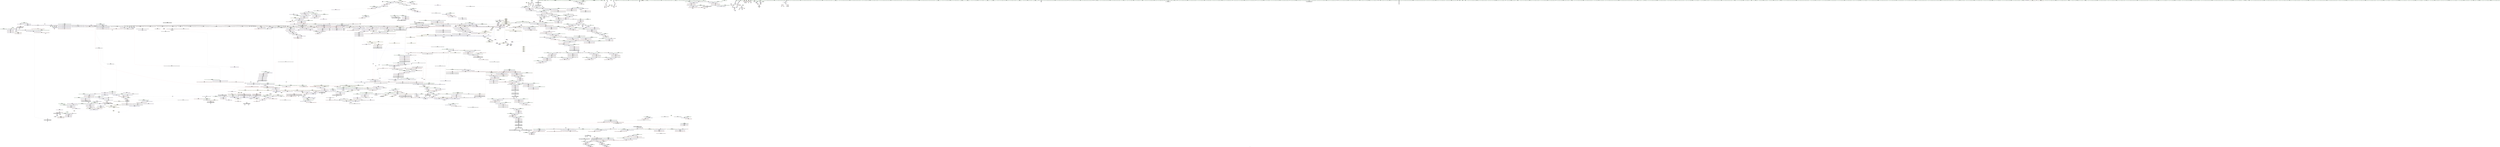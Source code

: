 digraph "SVFG" {
	label="SVFG";

	Node0x55ff3d4f6c70 [shape=record,color=grey,label="{NodeID: 0\nNullPtr|{|<s52>169}}"];
	Node0x55ff3d4f6c70 -> Node0x55ff3da4b670[style=solid];
	Node0x55ff3d4f6c70 -> Node0x55ff3da4b770[style=solid];
	Node0x55ff3d4f6c70 -> Node0x55ff3da4b840[style=solid];
	Node0x55ff3d4f6c70 -> Node0x55ff3da4b910[style=solid];
	Node0x55ff3d4f6c70 -> Node0x55ff3da4b9e0[style=solid];
	Node0x55ff3d4f6c70 -> Node0x55ff3da4bab0[style=solid];
	Node0x55ff3d4f6c70 -> Node0x55ff3da4bb80[style=solid];
	Node0x55ff3d4f6c70 -> Node0x55ff3da4bc50[style=solid];
	Node0x55ff3d4f6c70 -> Node0x55ff3da4bd20[style=solid];
	Node0x55ff3d4f6c70 -> Node0x55ff3da4bdf0[style=solid];
	Node0x55ff3d4f6c70 -> Node0x55ff3da4bec0[style=solid];
	Node0x55ff3d4f6c70 -> Node0x55ff3da4bf90[style=solid];
	Node0x55ff3d4f6c70 -> Node0x55ff3da4c060[style=solid];
	Node0x55ff3d4f6c70 -> Node0x55ff3da4c130[style=solid];
	Node0x55ff3d4f6c70 -> Node0x55ff3da4c200[style=solid];
	Node0x55ff3d4f6c70 -> Node0x55ff3da4c2d0[style=solid];
	Node0x55ff3d4f6c70 -> Node0x55ff3da4c3a0[style=solid];
	Node0x55ff3d4f6c70 -> Node0x55ff3da4c470[style=solid];
	Node0x55ff3d4f6c70 -> Node0x55ff3da4c540[style=solid];
	Node0x55ff3d4f6c70 -> Node0x55ff3da4c610[style=solid];
	Node0x55ff3d4f6c70 -> Node0x55ff3da4c6e0[style=solid];
	Node0x55ff3d4f6c70 -> Node0x55ff3da4c7b0[style=solid];
	Node0x55ff3d4f6c70 -> Node0x55ff3da4c880[style=solid];
	Node0x55ff3d4f6c70 -> Node0x55ff3da4c950[style=solid];
	Node0x55ff3d4f6c70 -> Node0x55ff3da4ca20[style=solid];
	Node0x55ff3d4f6c70 -> Node0x55ff3da4caf0[style=solid];
	Node0x55ff3d4f6c70 -> Node0x55ff3da4cbc0[style=solid];
	Node0x55ff3d4f6c70 -> Node0x55ff3da4cc90[style=solid];
	Node0x55ff3d4f6c70 -> Node0x55ff3da4cd60[style=solid];
	Node0x55ff3d4f6c70 -> Node0x55ff3da4ce30[style=solid];
	Node0x55ff3d4f6c70 -> Node0x55ff3da4cf00[style=solid];
	Node0x55ff3d4f6c70 -> Node0x55ff3da4cfd0[style=solid];
	Node0x55ff3d4f6c70 -> Node0x55ff3da4d0a0[style=solid];
	Node0x55ff3d4f6c70 -> Node0x55ff3da4d170[style=solid];
	Node0x55ff3d4f6c70 -> Node0x55ff3da4d240[style=solid];
	Node0x55ff3d4f6c70 -> Node0x55ff3da4d310[style=solid];
	Node0x55ff3d4f6c70 -> Node0x55ff3da4d3e0[style=solid];
	Node0x55ff3d4f6c70 -> Node0x55ff3da4d4b0[style=solid];
	Node0x55ff3d4f6c70 -> Node0x55ff3da4d580[style=solid];
	Node0x55ff3d4f6c70 -> Node0x55ff3da4d650[style=solid];
	Node0x55ff3d4f6c70 -> Node0x55ff3da4d720[style=solid];
	Node0x55ff3d4f6c70 -> Node0x55ff3da4d7f0[style=solid];
	Node0x55ff3d4f6c70 -> Node0x55ff3da4d8c0[style=solid];
	Node0x55ff3d4f6c70 -> Node0x55ff3da4d990[style=solid];
	Node0x55ff3d4f6c70 -> Node0x55ff3da544c0[style=solid];
	Node0x55ff3d4f6c70 -> Node0x55ff3da767c0[style=solid];
	Node0x55ff3d4f6c70 -> Node0x55ff3da7b830[style=solid];
	Node0x55ff3d4f6c70 -> Node0x55ff3daa7c10[style=solid];
	Node0x55ff3d4f6c70 -> Node0x55ff3daa8090[style=solid];
	Node0x55ff3d4f6c70 -> Node0x55ff3daa8390[style=solid];
	Node0x55ff3d4f6c70 -> Node0x55ff3daa8c90[style=solid];
	Node0x55ff3d4f6c70 -> Node0x55ff3daa8e10[style=solid];
	Node0x55ff3d4f6c70:s52 -> Node0x55ff3db7f730[style=solid,color=red];
	Node0x55ff3da4e6f0 [shape=record,color=red,label="{NodeID: 775\n1164\<--1159\n\<--__x.addr\n_ZNSt8_Rb_treeINSt7__cxx1112basic_stringIcSt11char_traitsIcESaIcEEES5_St9_IdentityIS5_ESt4lessIS5_ESaIS5_EE6_S_keyEPKSt13_Rb_tree_nodeIS5_E\n|{<s0>102}}"];
	Node0x55ff3da4e6f0:s0 -> Node0x55ff3db7f2c0[style=solid,color=red];
	Node0x55ff3da44cd0 [shape=record,color=black,label="{NodeID: 443\n1184\<--1194\n_ZNKSt9_IdentityINSt7__cxx1112basic_stringIcSt11char_traitsIcESaIcEEEEclERKS5__ret\<--\n_ZNKSt9_IdentityINSt7__cxx1112basic_stringIcSt11char_traitsIcESaIcEEEEclERKS5_\n|{<s0>101|<s1>103|<s2>111|<s3>138}}"];
	Node0x55ff3da44cd0:s0 -> Node0x55ff3db8d000[style=solid,color=blue];
	Node0x55ff3da44cd0:s1 -> Node0x55ff3db8d280[style=solid,color=blue];
	Node0x55ff3da44cd0:s2 -> Node0x55ff3db8d930[style=solid,color=blue];
	Node0x55ff3da44cd0:s3 -> Node0x55ff3db8e0e0[style=solid,color=blue];
	Node0x55ff3da389f0 [shape=record,color=green,label="{NodeID: 111\n571\<--572\nthis.addr\<--this.addr_field_insensitive\n_ZN9__gnu_cxx13new_allocatorISt13_Rb_tree_nodeINSt7__cxx1112basic_stringIcSt11char_traitsIcESaIcEEEEEC2Ev\n}"];
	Node0x55ff3da389f0 -> Node0x55ff3da62770[style=solid];
	Node0x55ff3da389f0 -> Node0x55ff3da76620[style=solid];
	Node0x55ff3da54120 [shape=record,color=red,label="{NodeID: 886\n2021\<--2020\ndummyVal\<--offset_0\n_ZNSt8_Rb_treeINSt7__cxx1112basic_stringIcSt11char_traitsIcESaIcEEES5_St9_IdentityIS5_ESt4lessIS5_ESaIS5_EE4findERKS5_\n}"];
	Node0x55ff3da54120 -> Node0x55ff3da78ab0[style=solid];
	Node0x55ff3da5abf0 [shape=record,color=purple,label="{NodeID: 554\n556\<--554\n_M_header2\<--this1\n_ZNSt15_Rb_tree_headerC2Ev\n}"];
	Node0x55ff3db81fe0 [shape=record,color=black,label="{NodeID: 2436\n939 = PHI(416, )\n1st arg _ZNSt8_Rb_treeINSt7__cxx1112basic_stringIcSt11char_traitsIcESaIcEEES5_St9_IdentityIS5_ESt4lessIS5_ESaIS5_EE4findERKS5_ }"];
	Node0x55ff3db81fe0 -> Node0x55ff3da78770[style=solid];
	Node0x55ff3da3d190 [shape=record,color=green,label="{NodeID: 222\n1291\<--1292\nthis.addr\<--this.addr_field_insensitive\n_ZNSt23_Rb_tree_const_iteratorINSt7__cxx1112basic_stringIcSt11char_traitsIcESaIcEEEEC2EPKSt18_Rb_tree_node_base\n}"];
	Node0x55ff3da3d190 -> Node0x55ff3da4f250[style=solid];
	Node0x55ff3da3d190 -> Node0x55ff3da7a580[style=solid];
	Node0x55ff3da79470 [shape=record,color=blue,label="{NodeID: 997\n1086\<--1084\nthis.addr\<--this\n_ZNKSt17_Rb_tree_iteratorINSt7__cxx1112basic_stringIcSt11char_traitsIcESaIcEEEEeqERKS6_\n}"];
	Node0x55ff3da79470 -> Node0x55ff3da65760[style=dashed];
	Node0x55ff3da60620 [shape=record,color=red,label="{NodeID: 665\n134\<--99\n\<--tnum\nmain\n}"];
	Node0x55ff3da60620 -> Node0x55ff3daa9110[style=solid];
	Node0x55ff3db8e3c0 [shape=record,color=black,label="{NodeID: 2547\n1565 = PHI(1117, )\n}"];
	Node0x55ff3db8e3c0 -> Node0x55ff3d28cb70[style=solid];
	Node0x55ff3da4b770 [shape=record,color=black,label="{NodeID: 333\n240\<--3\n\<--dummyVal\nmain\n}"];
	Node0x55ff3d4f6d00 [shape=record,color=green,label="{NodeID: 1\n7\<--1\n__dso_handle\<--dummyObj\nGlob }"];
	Node0x55ff3da4e7c0 [shape=record,color=red,label="{NodeID: 776\n1179\<--1173\nthis1\<--this.addr\n_ZNSt17_Rb_tree_iteratorINSt7__cxx1112basic_stringIcSt11char_traitsIcESaIcEEEEC2EPSt18_Rb_tree_node_base\n}"];
	Node0x55ff3da4e7c0 -> Node0x55ff3da5d220[style=solid];
	Node0x55ff3da44da0 [shape=record,color=black,label="{NodeID: 444\n1196\<--1202\n_ZNSt8_Rb_treeINSt7__cxx1112basic_stringIcSt11char_traitsIcESaIcEEES5_St9_IdentityIS5_ESt4lessIS5_ESaIS5_EE8_S_valueEPKSt13_Rb_tree_nodeIS5_E_ret\<--call\n_ZNSt8_Rb_treeINSt7__cxx1112basic_stringIcSt11char_traitsIcESaIcEEES5_St9_IdentityIS5_ESt4lessIS5_ESaIS5_EE8_S_valueEPKSt13_Rb_tree_nodeIS5_E\n|{<s0>102}}"];
	Node0x55ff3da44da0:s0 -> Node0x55ff3db8d110[style=solid,color=blue];
	Node0x55ff3da38ac0 [shape=record,color=green,label="{NodeID: 112\n578\<--579\nthis.addr\<--this.addr_field_insensitive\n_ZNSt15_Rb_tree_header8_M_resetEv\n}"];
	Node0x55ff3da38ac0 -> Node0x55ff3da62840[style=solid];
	Node0x55ff3da38ac0 -> Node0x55ff3da766f0[style=solid];
	Node0x55ff3db0d2a0 [shape=record,color=yellow,style=double,label="{NodeID: 1994\n50V_1 = ENCHI(MR_50V_0)\npts\{120001 120002 120003 120004 \}\nFun[_ZNSt3setINSt7__cxx1112basic_stringIcSt11char_traitsIcESaIcEEESt4lessIS5_ESaIS5_EE5clearEv]|{<s0>39|<s1>39}}"];
	Node0x55ff3db0d2a0:s0 -> Node0x55ff3db08b00[style=dashed,color=red];
	Node0x55ff3db0d2a0:s1 -> Node0x55ff3db08be0[style=dashed,color=red];
	Node0x55ff3da541f0 [shape=record,color=red,label="{NodeID: 887\n2027\<--2026\ndummyVal\<--offset_0\n_ZNSt4pairISt17_Rb_tree_iteratorINSt7__cxx1112basic_stringIcSt11char_traitsIcESaIcEEEEbEC2IS7_bLb1EEEOT_OT0_\n}"];
	Node0x55ff3da541f0 -> Node0x55ff3da7c7a0[style=solid];
	Node0x55ff3da5acc0 [shape=record,color=purple,label="{NodeID: 555\n557\<--554\n_M_color\<--this1\n_ZNSt15_Rb_tree_headerC2Ev\n}"];
	Node0x55ff3da5acc0 -> Node0x55ff3da76550[style=solid];
	Node0x55ff3db820f0 [shape=record,color=black,label="{NodeID: 2437\n346 = PHI(10, )\n0th arg _ZNSt3setINSt7__cxx1112basic_stringIcSt11char_traitsIcESaIcEEESt4lessIS5_ESaIS5_EE5clearEv }"];
	Node0x55ff3db820f0 -> Node0x55ff3da55d50[style=solid];
	Node0x55ff3da3d260 [shape=record,color=green,label="{NodeID: 223\n1293\<--1294\n__x.addr\<--__x.addr_field_insensitive\n_ZNSt23_Rb_tree_const_iteratorINSt7__cxx1112basic_stringIcSt11char_traitsIcESaIcEEEEC2EPKSt18_Rb_tree_node_base\n}"];
	Node0x55ff3da3d260 -> Node0x55ff3da4f320[style=solid];
	Node0x55ff3da3d260 -> Node0x55ff3da7a650[style=solid];
	Node0x55ff3da79540 [shape=record,color=blue,label="{NodeID: 998\n1088\<--1085\n__x.addr\<--__x\n_ZNKSt17_Rb_tree_iteratorINSt7__cxx1112basic_stringIcSt11char_traitsIcESaIcEEEEeqERKS6_\n}"];
	Node0x55ff3da79540 -> Node0x55ff3da65830[style=dashed];
	Node0x55ff3dafc010 [shape=record,color=black,label="{NodeID: 1773\nMR_295V_3 = PHI(MR_295V_4, MR_295V_2, )\npts\{1028 \}\n}"];
	Node0x55ff3dafc010 -> Node0x55ff3da65420[style=dashed];
	Node0x55ff3dafc010 -> Node0x55ff3da79130[style=dashed];
	Node0x55ff3dafc010 -> Node0x55ff3dafc010[style=dashed];
	Node0x55ff3da606f0 [shape=record,color=red,label="{NodeID: 666\n323\<--99\n\<--tnum\nmain\n}"];
	Node0x55ff3da606f0 -> Node0x55ff3daa6e90[style=solid];
	Node0x55ff3db8e4d0 [shape=record,color=black,label="{NodeID: 2548\n1573 = PHI(1605, )\n|{<s0>142}}"];
	Node0x55ff3db8e4d0:s0 -> Node0x55ff3db80170[style=solid,color=red];
	Node0x55ff3da4b840 [shape=record,color=black,label="{NodeID: 334\n241\<--3\n\<--dummyVal\nmain\n}"];
	Node0x55ff3da4b840 -> Node0x55ff3da54f80[style=solid];
	Node0x55ff3da0f630 [shape=record,color=green,label="{NodeID: 2\n13\<--1\n_ZSt3cin\<--dummyObj\nGlob }"];
	Node0x55ff3da4e890 [shape=record,color=red,label="{NodeID: 777\n1181\<--1175\n\<--__x.addr\n_ZNSt17_Rb_tree_iteratorINSt7__cxx1112basic_stringIcSt11char_traitsIcESaIcEEEEC2EPSt18_Rb_tree_node_base\n}"];
	Node0x55ff3da4e890 -> Node0x55ff3da79c90[style=solid];
	Node0x55ff3da44e70 [shape=record,color=black,label="{NodeID: 445\n1206\<--1213\n_ZNKSt13_Rb_tree_nodeINSt7__cxx1112basic_stringIcSt11char_traitsIcESaIcEEEE9_M_valptrEv_ret\<--call\n_ZNKSt13_Rb_tree_nodeINSt7__cxx1112basic_stringIcSt11char_traitsIcESaIcEEEE9_M_valptrEv\n|{<s0>104|<s1>109}}"];
	Node0x55ff3da44e70:s0 -> Node0x55ff3db8d390[style=solid,color=blue];
	Node0x55ff3da44e70:s1 -> Node0x55ff3db8d7c0[style=solid,color=blue];
	Node0x55ff3da38b90 [shape=record,color=green,label="{NodeID: 113\n600\<--601\n__cxa_begin_catch\<--__cxa_begin_catch_field_insensitive\n}"];
	Node0x55ff3da542c0 [shape=record,color=blue,label="{NodeID: 888\n2016\<--24\nllvm.global_ctors_0\<--\nGlob }"];
	Node0x55ff3da5ad90 [shape=record,color=purple,label="{NodeID: 556\n582\<--581\n_M_header\<--this1\n_ZNSt15_Rb_tree_header8_M_resetEv\n}"];
	Node0x55ff3db82200 [shape=record,color=black,label="{NodeID: 2438\n1171 = PHI(1021, 1102, 1321, 1422, 1527, 1647, )\n0th arg _ZNSt17_Rb_tree_iteratorINSt7__cxx1112basic_stringIcSt11char_traitsIcESaIcEEEEC2EPSt18_Rb_tree_node_base }"];
	Node0x55ff3db82200 -> Node0x55ff3da79af0[style=solid];
	Node0x55ff3da3d330 [shape=record,color=green,label="{NodeID: 224\n1305\<--1306\nretval\<--retval_field_insensitive\n_ZNSt8_Rb_treeINSt7__cxx1112basic_stringIcSt11char_traitsIcESaIcEEES5_St9_IdentityIS5_ESt4lessIS5_ESaIS5_EE16_M_insert_uniqueIRKS5_EESt4pairISt17_Rb_tree_iteratorIS5_EbEOT_\n|{|<s1>116|<s2>118}}"];
	Node0x55ff3da3d330 -> Node0x55ff3da45760[style=solid];
	Node0x55ff3da3d330:s1 -> Node0x55ff3db91b00[style=solid,color=red];
	Node0x55ff3da3d330:s2 -> Node0x55ff3db91b00[style=solid,color=red];
	Node0x55ff3da79610 [shape=record,color=blue,label="{NodeID: 999\n1104\<--1101\nthis.addr\<--this\n_ZNSt8_Rb_treeINSt7__cxx1112basic_stringIcSt11char_traitsIcESaIcEEES5_St9_IdentityIS5_ESt4lessIS5_ESaIS5_EE3endEv\n}"];
	Node0x55ff3da79610 -> Node0x55ff3da4e210[style=dashed];
	Node0x55ff3dafc510 [shape=record,color=black,label="{NodeID: 1774\nMR_293V_3 = PHI(MR_293V_5, MR_293V_2, )\npts\{1026 \}\n}"];
	Node0x55ff3dafc510 -> Node0x55ff3da65010[style=dashed];
	Node0x55ff3dafc510 -> Node0x55ff3da650e0[style=dashed];
	Node0x55ff3dafc510 -> Node0x55ff3da651b0[style=dashed];
	Node0x55ff3dafc510 -> Node0x55ff3da65280[style=dashed];
	Node0x55ff3dafc510 -> Node0x55ff3da65350[style=dashed];
	Node0x55ff3dafc510 -> Node0x55ff3da79200[style=dashed];
	Node0x55ff3dafc510 -> Node0x55ff3da792d0[style=dashed];
	Node0x55ff3da607c0 [shape=record,color=red,label="{NodeID: 667\n332\<--99\n\<--tnum\nmain\n}"];
	Node0x55ff3da607c0 -> Node0x55ff3daa7010[style=solid];
	Node0x55ff3db8e640 [shape=record,color=black,label="{NodeID: 2549\n1574 = PHI(1750, )\n}"];
	Node0x55ff3db8e640 -> Node0x55ff3da7c050[style=solid];
	Node0x55ff3da4b910 [shape=record,color=black,label="{NodeID: 335\n243\<--3\n\<--dummyVal\nmain\n}"];
	Node0x55ff3da4b910 -> Node0x55ff3da55050[style=solid];
	Node0x55ff3da0e900 [shape=record,color=green,label="{NodeID: 3\n14\<--1\n.str\<--dummyObj\nGlob }"];
	Node0x55ff3da4e960 [shape=record,color=red,label="{NodeID: 778\n1193\<--1187\nthis1\<--this.addr\n_ZNKSt9_IdentityINSt7__cxx1112basic_stringIcSt11char_traitsIcESaIcEEEEclERKS5_\n}"];
	Node0x55ff3da44f40 [shape=record,color=black,label="{NodeID: 446\n1226\<--1223\n\<--call\n_ZNK9__gnu_cxx16__aligned_membufINSt7__cxx1112basic_stringIcSt11char_traitsIcESaIcEEEE6_M_ptrEv\n}"];
	Node0x55ff3da44f40 -> Node0x55ff3da45010[style=solid];
	Node0x55ff3da3d810 [shape=record,color=green,label="{NodeID: 114\n603\<--604\n_ZSt9terminatev\<--_ZSt9terminatev_field_insensitive\n}"];
	Node0x55ff3da543c0 [shape=record,color=blue,label="{NodeID: 889\n2017\<--25\nllvm.global_ctors_1\<--_GLOBAL__sub_I_Marjan0003_0_0.cpp\nGlob }"];
	Node0x55ff3da5ae60 [shape=record,color=purple,label="{NodeID: 557\n583\<--581\n_M_parent\<--this1\n_ZNSt15_Rb_tree_header8_M_resetEv\n}"];
	Node0x55ff3da5ae60 -> Node0x55ff3da767c0[style=solid];
	Node0x55ff3db82480 [shape=record,color=black,label="{NodeID: 2439\n1172 = PHI(1064, 1112, 1367, 1466, 1600, 1659, )\n1st arg _ZNSt17_Rb_tree_iteratorINSt7__cxx1112basic_stringIcSt11char_traitsIcESaIcEEEEC2EPSt18_Rb_tree_node_base }"];
	Node0x55ff3db82480 -> Node0x55ff3da79bc0[style=solid];
	Node0x55ff3da3d400 [shape=record,color=green,label="{NodeID: 225\n1307\<--1308\nthis.addr\<--this.addr_field_insensitive\n_ZNSt8_Rb_treeINSt7__cxx1112basic_stringIcSt11char_traitsIcESaIcEEES5_St9_IdentityIS5_ESt4lessIS5_ESaIS5_EE16_M_insert_uniqueIRKS5_EESt4pairISt17_Rb_tree_iteratorIS5_EbEOT_\n}"];
	Node0x55ff3da3d400 -> Node0x55ff3da4f3f0[style=solid];
	Node0x55ff3da3d400 -> Node0x55ff3da7a7f0[style=solid];
	Node0x55ff3da796e0 [shape=record,color=blue,label="{NodeID: 1000\n1121\<--1118\nthis.addr\<--this\n_ZNKSt4lessINSt7__cxx1112basic_stringIcSt11char_traitsIcESaIcEEEEclERKS5_S8_\n}"];
	Node0x55ff3da796e0 -> Node0x55ff3da4e3b0[style=dashed];
	Node0x55ff3dafca10 [shape=record,color=black,label="{NodeID: 1775\nMR_211V_5 = PHI(MR_211V_3, MR_211V_2, )\npts\{14230000 \}\n|{|<s2>136}}"];
	Node0x55ff3dafca10 -> Node0x55ff3da506a0[style=dashed];
	Node0x55ff3dafca10 -> Node0x55ff3daecb10[style=dashed];
	Node0x55ff3dafca10:s2 -> Node0x55ff3db0ed70[style=dashed,color=red];
	Node0x55ff3da60890 [shape=record,color=red,label="{NodeID: 668\n142\<--101\n\<--i\nmain\n}"];
	Node0x55ff3da60890 -> Node0x55ff3daa8f90[style=solid];
	Node0x55ff3db8e750 [shape=record,color=black,label="{NodeID: 2550\n1763 = PHI(1605, )\n|{<s0>154}}"];
	Node0x55ff3db8e750:s0 -> Node0x55ff3db7cf50[style=solid,color=red];
	Node0x55ff3da4b9e0 [shape=record,color=black,label="{NodeID: 336\n246\<--3\n\<--dummyVal\nmain\n}"];
	Node0x55ff3da0ec40 [shape=record,color=green,label="{NodeID: 4\n16\<--1\n.str.2\<--dummyObj\nGlob }"];
	Node0x55ff3da4ea30 [shape=record,color=red,label="{NodeID: 779\n1194\<--1189\n\<--__x.addr\n_ZNKSt9_IdentityINSt7__cxx1112basic_stringIcSt11char_traitsIcESaIcEEEEclERKS5_\n}"];
	Node0x55ff3da4ea30 -> Node0x55ff3da44cd0[style=solid];
	Node0x55ff3da45010 [shape=record,color=black,label="{NodeID: 447\n1217\<--1226\n_ZNK9__gnu_cxx16__aligned_membufINSt7__cxx1112basic_stringIcSt11char_traitsIcESaIcEEEE6_M_ptrEv_ret\<--\n_ZNK9__gnu_cxx16__aligned_membufINSt7__cxx1112basic_stringIcSt11char_traitsIcESaIcEEEE6_M_ptrEv\n|{<s0>105}}"];
	Node0x55ff3da45010:s0 -> Node0x55ff3db8d4a0[style=solid,color=blue];
	Node0x55ff3da3d910 [shape=record,color=green,label="{NodeID: 115\n611\<--612\nthis.addr\<--this.addr_field_insensitive\n_ZNSt8_Rb_treeINSt7__cxx1112basic_stringIcSt11char_traitsIcESaIcEEES5_St9_IdentityIS5_ESt4lessIS5_ESaIS5_EED2Ev\n}"];
	Node0x55ff3da3d910 -> Node0x55ff3da62910[style=solid];
	Node0x55ff3da3d910 -> Node0x55ff3da76b00[style=solid];
	Node0x55ff3da544c0 [shape=record,color=blue, style = dotted,label="{NodeID: 890\n2018\<--3\nllvm.global_ctors_2\<--dummyVal\nGlob }"];
	Node0x55ff3da5af30 [shape=record,color=purple,label="{NodeID: 558\n585\<--581\n_M_header2\<--this1\n_ZNSt15_Rb_tree_header8_M_resetEv\n}"];
	Node0x55ff3da5af30 -> Node0x55ff3da76890[style=solid];
	Node0x55ff3db82700 [shape=record,color=black,label="{NodeID: 2440\n598 = PHI(564, 638, 765, 786, 934, 1254, 1868, )\n0th arg __clang_call_terminate }"];
	Node0x55ff3da3d4d0 [shape=record,color=green,label="{NodeID: 226\n1309\<--1310\n__v.addr\<--__v.addr_field_insensitive\n_ZNSt8_Rb_treeINSt7__cxx1112basic_stringIcSt11char_traitsIcESaIcEEES5_St9_IdentityIS5_ESt4lessIS5_ESaIS5_EE16_M_insert_uniqueIRKS5_EESt4pairISt17_Rb_tree_iteratorIS5_EbEOT_\n}"];
	Node0x55ff3da3d4d0 -> Node0x55ff3da4f4c0[style=solid];
	Node0x55ff3da3d4d0 -> Node0x55ff3da4f590[style=solid];
	Node0x55ff3da3d4d0 -> Node0x55ff3da7a8c0[style=solid];
	Node0x55ff3da797b0 [shape=record,color=blue,label="{NodeID: 1001\n1123\<--1119\n__x.addr\<--__x\n_ZNKSt4lessINSt7__cxx1112basic_stringIcSt11char_traitsIcESaIcEEEEclERKS5_S8_\n}"];
	Node0x55ff3da797b0 -> Node0x55ff3da4e480[style=dashed];
	Node0x55ff3da60960 [shape=record,color=red,label="{NodeID: 669\n146\<--101\n\<--i\nmain\n}"];
	Node0x55ff3da60960 -> Node0x55ff3da4ded0[style=solid];
	Node0x55ff3db8e8c0 [shape=record,color=black,label="{NodeID: 2551\n1764 = PHI(1773, )\n}"];
	Node0x55ff3db8e8c0 -> Node0x55ff3da57d40[style=solid];
	Node0x55ff3da4bab0 [shape=record,color=black,label="{NodeID: 337\n247\<--3\n\<--dummyVal\nmain\n}"];
	Node0x55ff3da4bab0 -> Node0x55ff3da55120[style=solid];
	Node0x55ff3da0ed00 [shape=record,color=green,label="{NodeID: 5\n18\<--1\n_ZSt4cout\<--dummyObj\nGlob }"];
	Node0x55ff3da4eb00 [shape=record,color=red,label="{NodeID: 780\n1201\<--1198\n\<--__x.addr\n_ZNSt8_Rb_treeINSt7__cxx1112basic_stringIcSt11char_traitsIcESaIcEEES5_St9_IdentityIS5_ESt4lessIS5_ESaIS5_EE8_S_valueEPKSt13_Rb_tree_nodeIS5_E\n|{<s0>104}}"];
	Node0x55ff3da4eb00:s0 -> Node0x55ff3db7d170[style=solid,color=red];
	Node0x55ff3da450e0 [shape=record,color=black,label="{NodeID: 448\n1235\<--1234\n\<--_M_storage\n_ZNK9__gnu_cxx16__aligned_membufINSt7__cxx1112basic_stringIcSt11char_traitsIcESaIcEEEE7_M_addrEv\n}"];
	Node0x55ff3da450e0 -> Node0x55ff3da451b0[style=solid];
	Node0x55ff3da3d9e0 [shape=record,color=green,label="{NodeID: 116\n613\<--614\nexn.slot\<--exn.slot_field_insensitive\n_ZNSt8_Rb_treeINSt7__cxx1112basic_stringIcSt11char_traitsIcESaIcEEES5_St9_IdentityIS5_ESt4lessIS5_ESaIS5_EED2Ev\n}"];
	Node0x55ff3da3d9e0 -> Node0x55ff3da629e0[style=solid];
	Node0x55ff3da3d9e0 -> Node0x55ff3da76bd0[style=solid];
	Node0x55ff3da545c0 [shape=record,color=blue,label="{NodeID: 891\n63\<--62\nthis.addr\<--this\n_ZNSt3setINSt7__cxx1112basic_stringIcSt11char_traitsIcESaIcEEESt4lessIS5_ESaIS5_EEC2Ev\n}"];
	Node0x55ff3da545c0 -> Node0x55ff3da5fd30[style=dashed];
	Node0x55ff3da5b000 [shape=record,color=purple,label="{NodeID: 559\n586\<--581\n_M_header3\<--this1\n_ZNSt15_Rb_tree_header8_M_resetEv\n}"];
	Node0x55ff3db82a50 [shape=record,color=black,label="{NodeID: 2441\n510 = PHI(504, )\n0th arg _ZNSt8_Rb_treeINSt7__cxx1112basic_stringIcSt11char_traitsIcESaIcEEES5_St9_IdentityIS5_ESt4lessIS5_ESaIS5_EE13_Rb_tree_implIS9_Lb1EEC2Ev }"];
	Node0x55ff3db82a50 -> Node0x55ff3da76210[style=solid];
	Node0x55ff3da3d5a0 [shape=record,color=green,label="{NodeID: 227\n1311\<--1312\n__res\<--__res_field_insensitive\n_ZNSt8_Rb_treeINSt7__cxx1112basic_stringIcSt11char_traitsIcESaIcEEES5_St9_IdentityIS5_ESt4lessIS5_ESaIS5_EE16_M_insert_uniqueIRKS5_EESt4pairISt17_Rb_tree_iteratorIS5_EbEOT_\n}"];
	Node0x55ff3da3d5a0 -> Node0x55ff3da45830[style=solid];
	Node0x55ff3da3d5a0 -> Node0x55ff3da5d8a0[style=solid];
	Node0x55ff3da3d5a0 -> Node0x55ff3da5d970[style=solid];
	Node0x55ff3da3d5a0 -> Node0x55ff3da5da40[style=solid];
	Node0x55ff3da3d5a0 -> Node0x55ff3da5db10[style=solid];
	Node0x55ff3da79880 [shape=record,color=blue,label="{NodeID: 1002\n1125\<--1120\n__y.addr\<--__y\n_ZNKSt4lessINSt7__cxx1112basic_stringIcSt11char_traitsIcESaIcEEEEclERKS5_S8_\n}"];
	Node0x55ff3da79880 -> Node0x55ff3da4e550[style=dashed];
	Node0x55ff3da60a30 [shape=record,color=red,label="{NodeID: 670\n151\<--101\n\<--i\nmain\n}"];
	Node0x55ff3da60a30 -> Node0x55ff3daa7a90[style=solid];
	Node0x55ff3db8e9d0 [shape=record,color=black,label="{NodeID: 2552\n1785 = PHI(1797, )\n}"];
	Node0x55ff3db8e9d0 -> Node0x55ff3da7d8b0[style=solid];
	Node0x55ff3da4bb80 [shape=record,color=black,label="{NodeID: 338\n249\<--3\n\<--dummyVal\nmain\n}"];
	Node0x55ff3da4bb80 -> Node0x55ff3da551f0[style=solid];
	Node0x55ff3da0edc0 [shape=record,color=green,label="{NodeID: 6\n19\<--1\n.str.3\<--dummyObj\nGlob }"];
	Node0x55ff3da4ebd0 [shape=record,color=red,label="{NodeID: 781\n1211\<--1208\nthis1\<--this.addr\n_ZNKSt13_Rb_tree_nodeINSt7__cxx1112basic_stringIcSt11char_traitsIcESaIcEEEE9_M_valptrEv\n}"];
	Node0x55ff3da4ebd0 -> Node0x55ff3da5d2f0[style=solid];
	Node0x55ff3da451b0 [shape=record,color=black,label="{NodeID: 449\n1228\<--1235\n_ZNK9__gnu_cxx16__aligned_membufINSt7__cxx1112basic_stringIcSt11char_traitsIcESaIcEEEE7_M_addrEv_ret\<--\n_ZNK9__gnu_cxx16__aligned_membufINSt7__cxx1112basic_stringIcSt11char_traitsIcESaIcEEEE7_M_addrEv\n|{<s0>106}}"];
	Node0x55ff3da451b0:s0 -> Node0x55ff3db8d5b0[style=solid,color=blue];
	Node0x55ff3da3dab0 [shape=record,color=green,label="{NodeID: 117\n615\<--616\nehselector.slot\<--ehselector.slot_field_insensitive\n_ZNSt8_Rb_treeINSt7__cxx1112basic_stringIcSt11char_traitsIcESaIcEEES5_St9_IdentityIS5_ESt4lessIS5_ESaIS5_EED2Ev\n}"];
	Node0x55ff3da3dab0 -> Node0x55ff3da76ca0[style=solid];
	Node0x55ff3da54690 [shape=record,color=blue,label="{NodeID: 892\n75\<--74\nthis.addr\<--this\n_ZNSt3setINSt7__cxx1112basic_stringIcSt11char_traitsIcESaIcEEESt4lessIS5_ESaIS5_EED2Ev\n}"];
	Node0x55ff3da54690 -> Node0x55ff3da5fe00[style=dashed];
	Node0x55ff3da5b0d0 [shape=record,color=purple,label="{NodeID: 560\n587\<--581\n_M_left\<--this1\n_ZNSt15_Rb_tree_header8_M_resetEv\n}"];
	Node0x55ff3da5b0d0 -> Node0x55ff3da76890[style=solid];
	Node0x55ff3db82b60 [shape=record,color=black,label="{NodeID: 2442\n1084 = PHI(946, 1422, )\n0th arg _ZNKSt17_Rb_tree_iteratorINSt7__cxx1112basic_stringIcSt11char_traitsIcESaIcEEEEeqERKS6_ }"];
	Node0x55ff3db82b60 -> Node0x55ff3da79470[style=solid];
	Node0x55ff3da3d670 [shape=record,color=green,label="{NodeID: 228\n1313\<--1314\nref.tmp\<--ref.tmp_field_insensitive\n_ZNSt8_Rb_treeINSt7__cxx1112basic_stringIcSt11char_traitsIcESaIcEEES5_St9_IdentityIS5_ESt4lessIS5_ESaIS5_EE16_M_insert_uniqueIRKS5_EESt4pairISt17_Rb_tree_iteratorIS5_EbEOT_\n|{<s0>111}}"];
	Node0x55ff3da3d670:s0 -> Node0x55ff3db80a30[style=solid,color=red];
	Node0x55ff3da79950 [shape=record,color=blue,label="{NodeID: 1003\n1139\<--1138\n__x.addr\<--__x\n_ZNSt8_Rb_treeINSt7__cxx1112basic_stringIcSt11char_traitsIcESaIcEEES5_St9_IdentityIS5_ESt4lessIS5_ESaIS5_EE6_S_keyEPKSt18_Rb_tree_node_base\n}"];
	Node0x55ff3da79950 -> Node0x55ff3da4e620[style=dashed];
	Node0x55ff3da60b00 [shape=record,color=red,label="{NodeID: 671\n161\<--103\n\<--i6\nmain\n}"];
	Node0x55ff3da60b00 -> Node0x55ff3daa9290[style=solid];
	Node0x55ff3db8eae0 [shape=record,color=black,label="{NodeID: 2553\n1791 = PHI(1605, )\n|{<s0>157}}"];
	Node0x55ff3db8eae0:s0 -> Node0x55ff3db7d9b0[style=solid,color=red];
	Node0x55ff3da4bc50 [shape=record,color=black,label="{NodeID: 339\n255\<--3\n\<--dummyVal\nmain\n}"];
	Node0x55ff3da355d0 [shape=record,color=green,label="{NodeID: 7\n21\<--1\n.str.4\<--dummyObj\nGlob }"];
	Node0x55ff3da4eca0 [shape=record,color=red,label="{NodeID: 782\n1222\<--1219\nthis1\<--this.addr\n_ZNK9__gnu_cxx16__aligned_membufINSt7__cxx1112basic_stringIcSt11char_traitsIcESaIcEEEE6_M_ptrEv\n|{<s0>106}}"];
	Node0x55ff3da4eca0:s0 -> Node0x55ff3db8b900[style=solid,color=red];
	Node0x55ff3da45280 [shape=record,color=black,label="{NodeID: 450\n1237\<--1251\n_ZStltIcSt11char_traitsIcESaIcEEbRKNSt7__cxx1112basic_stringIT_T0_T1_EESA__ret\<--cmp\n_ZStltIcSt11char_traitsIcESaIcEEbRKNSt7__cxx1112basic_stringIT_T0_T1_EESA_\n|{<s0>99}}"];
	Node0x55ff3da45280:s0 -> Node0x55ff3db8ccf0[style=solid,color=blue];
	Node0x55ff3da3db80 [shape=record,color=green,label="{NodeID: 118\n620\<--621\n_ZNSt8_Rb_treeINSt7__cxx1112basic_stringIcSt11char_traitsIcESaIcEEES5_St9_IdentityIS5_ESt4lessIS5_ESaIS5_EE8_M_beginEv\<--_ZNSt8_Rb_treeINSt7__cxx1112basic_stringIcSt11char_traitsIcESaIcEEES5_St9_IdentityIS5_ESt4lessIS5_ESaIS5_EE8_M_beginEv_field_insensitive\n}"];
	Node0x55ff3db0d930 [shape=record,color=yellow,style=double,label="{NodeID: 2000\n307V_1 = ENCHI(MR_307V_0)\npts\{9470000 14230000 \}\nFun[_ZNKSt17_Rb_tree_iteratorINSt7__cxx1112basic_stringIcSt11char_traitsIcESaIcEEEEeqERKS6_]}"];
	Node0x55ff3db0d930 -> Node0x55ff3da65900[style=dashed];
	Node0x55ff3da54760 [shape=record,color=blue,label="{NodeID: 893\n87\<--128\nretval\<--\nmain\n}"];
	Node0x55ff3d28cb70 [shape=record,color=black,label="{NodeID: 1668\n1567 = PHI(1568, 1568, 1565, )\n}"];
	Node0x55ff3d28cb70 -> Node0x55ff3da569c0[style=solid];
	Node0x55ff3da5b1a0 [shape=record,color=purple,label="{NodeID: 561\n589\<--581\n_M_header4\<--this1\n_ZNSt15_Rb_tree_header8_M_resetEv\n}"];
	Node0x55ff3da5b1a0 -> Node0x55ff3da76960[style=solid];
	Node0x55ff3db82cb0 [shape=record,color=black,label="{NodeID: 2443\n1085 = PHI(948, 1424, )\n1st arg _ZNKSt17_Rb_tree_iteratorINSt7__cxx1112basic_stringIcSt11char_traitsIcESaIcEEEEeqERKS6_ }"];
	Node0x55ff3db82cb0 -> Node0x55ff3da79540[style=solid];
	Node0x55ff3da45d00 [shape=record,color=green,label="{NodeID: 229\n1315\<--1316\n__an\<--__an_field_insensitive\n_ZNSt8_Rb_treeINSt7__cxx1112basic_stringIcSt11char_traitsIcESaIcEEES5_St9_IdentityIS5_ESt4lessIS5_ESaIS5_EE16_M_insert_uniqueIRKS5_EESt4pairISt17_Rb_tree_iteratorIS5_EbEOT_\n|{<s0>113|<s1>115}}"];
	Node0x55ff3da45d00:s0 -> Node0x55ff3db7ee40[style=solid,color=red];
	Node0x55ff3da45d00:s1 -> Node0x55ff3db7c760[style=solid,color=red];
	Node0x55ff3da79a20 [shape=record,color=blue,label="{NodeID: 1004\n1159\<--1158\n__x.addr\<--__x\n_ZNSt8_Rb_treeINSt7__cxx1112basic_stringIcSt11char_traitsIcESaIcEEES5_St9_IdentityIS5_ESt4lessIS5_ESaIS5_EE6_S_keyEPKSt13_Rb_tree_nodeIS5_E\n}"];
	Node0x55ff3da79a20 -> Node0x55ff3da4e6f0[style=dashed];
	Node0x55ff3da60bd0 [shape=record,color=red,label="{NodeID: 672\n291\<--103\n\<--i6\nmain\n}"];
	Node0x55ff3da60bd0 -> Node0x55ff3daa7490[style=solid];
	Node0x55ff3db8ec80 [shape=record,color=black,label="{NodeID: 2554\n1803 = PHI(805, )\n|{<s0>159}}"];
	Node0x55ff3db8ec80:s0 -> Node0x55ff3db92a90[style=solid,color=red];
	Node0x55ff3da4bd20 [shape=record,color=black,label="{NodeID: 340\n256\<--3\n\<--dummyVal\nmain\n}"];
	Node0x55ff3da4bd20 -> Node0x55ff3da552c0[style=solid];
	Node0x55ff3db1be30 [shape=record,color=yellow,style=double,label="{NodeID: 2222\nRETMU(2V_2)\npts\{120000 120001 120002 120003 120004 \}\nFun[_GLOBAL__sub_I_Marjan0003_0_0.cpp]}"];
	Node0x55ff3da35660 [shape=record,color=green,label="{NodeID: 8\n24\<--1\n\<--dummyObj\nCan only get source location for instruction, argument, global var or function.}"];
	Node0x55ff3da4ed70 [shape=record,color=red,label="{NodeID: 783\n1233\<--1230\nthis1\<--this.addr\n_ZNK9__gnu_cxx16__aligned_membufINSt7__cxx1112basic_stringIcSt11char_traitsIcESaIcEEEE7_M_addrEv\n}"];
	Node0x55ff3da4ed70 -> Node0x55ff3da5d3c0[style=solid];
	Node0x55ff3da45350 [shape=record,color=black,label="{NodeID: 451\n1266\<--1265\n\<--\n_ZNSt8_Rb_treeINSt7__cxx1112basic_stringIcSt11char_traitsIcESaIcEEES5_St9_IdentityIS5_ESt4lessIS5_ESaIS5_EE8_S_valueEPKSt18_Rb_tree_node_base\n|{<s0>109}}"];
	Node0x55ff3da45350:s0 -> Node0x55ff3db7d170[style=solid,color=red];
	Node0x55ff3da3dc80 [shape=record,color=green,label="{NodeID: 119\n623\<--624\n_ZNSt8_Rb_treeINSt7__cxx1112basic_stringIcSt11char_traitsIcESaIcEEES5_St9_IdentityIS5_ESt4lessIS5_ESaIS5_EE8_M_eraseEPSt13_Rb_tree_nodeIS5_E\<--_ZNSt8_Rb_treeINSt7__cxx1112basic_stringIcSt11char_traitsIcESaIcEEES5_St9_IdentityIS5_ESt4lessIS5_ESaIS5_EE8_M_eraseEPSt13_Rb_tree_nodeIS5_E_field_insensitive\n}"];
	Node0x55ff3db0da40 [shape=record,color=yellow,style=double,label="{NodeID: 2001\n309V_1 = ENCHI(MR_309V_0)\npts\{9490000 14250000 \}\nFun[_ZNKSt17_Rb_tree_iteratorINSt7__cxx1112basic_stringIcSt11char_traitsIcESaIcEEEEeqERKS6_]}"];
	Node0x55ff3db0da40 -> Node0x55ff3da4e140[style=dashed];
	Node0x55ff3da54830 [shape=record,color=blue,label="{NodeID: 894\n99\<--128\ntnum\<--\nmain\n}"];
	Node0x55ff3da54830 -> Node0x55ff3dae3d00[style=dashed];
	Node0x55ff3d2a7170 [shape=record,color=black,label="{NodeID: 1669\n1463 = PHI(1457, 1461, )\n}"];
	Node0x55ff3d2a7170 -> Node0x55ff3da7b690[style=solid];
	Node0x55ff3da5b270 [shape=record,color=purple,label="{NodeID: 562\n590\<--581\n_M_header5\<--this1\n_ZNSt15_Rb_tree_header8_M_resetEv\n}"];
	Node0x55ff3db82e00 [shape=record,color=black,label="{NodeID: 2444\n402 = PHI(10, )\n0th arg _ZNSt3setINSt7__cxx1112basic_stringIcSt11char_traitsIcESaIcEEESt4lessIS5_ESaIS5_EE4findERKS5_ }"];
	Node0x55ff3db82e00 -> Node0x55ff3da55fc0[style=solid];
	Node0x55ff3da45d90 [shape=record,color=green,label="{NodeID: 230\n1317\<--1318\nref.tmp3\<--ref.tmp3_field_insensitive\n_ZNSt8_Rb_treeINSt7__cxx1112basic_stringIcSt11char_traitsIcESaIcEEES5_St9_IdentityIS5_ESt4lessIS5_ESaIS5_EE16_M_insert_uniqueIRKS5_EESt4pairISt17_Rb_tree_iteratorIS5_EbEOT_\n|{|<s1>116}}"];
	Node0x55ff3da45d90 -> Node0x55ff3da5dbe0[style=solid];
	Node0x55ff3da45d90:s1 -> Node0x55ff3db91c80[style=solid,color=red];
	Node0x55ff3da79af0 [shape=record,color=blue,label="{NodeID: 1005\n1173\<--1171\nthis.addr\<--this\n_ZNSt17_Rb_tree_iteratorINSt7__cxx1112basic_stringIcSt11char_traitsIcESaIcEEEEC2EPSt18_Rb_tree_node_base\n}"];
	Node0x55ff3da79af0 -> Node0x55ff3da4e7c0[style=dashed];
	Node0x55ff3da60ca0 [shape=record,color=red,label="{NodeID: 673\n337\<--111\nexn\<--exn.slot\nmain\n}"];
	Node0x55ff3db8ed90 [shape=record,color=black,label="{NodeID: 2555\n1804 = PHI(1873, )\n}"];
	Node0x55ff3db8ed90 -> Node0x55ff3da57ee0[style=solid];
	Node0x55ff3da4bdf0 [shape=record,color=black,label="{NodeID: 341\n258\<--3\n\<--dummyVal\nmain\n}"];
	Node0x55ff3da4bdf0 -> Node0x55ff3da55390[style=solid];
	Node0x55ff3da35720 [shape=record,color=green,label="{NodeID: 9\n128\<--1\n\<--dummyObj\nCan only get source location for instruction, argument, global var or function.}"];
	Node0x55ff3da4ee40 [shape=record,color=red,label="{NodeID: 784\n1246\<--1240\n\<--__lhs.addr\n_ZStltIcSt11char_traitsIcESaIcEEbRKNSt7__cxx1112basic_stringIT_T0_T1_EESA_\n}"];
	Node0x55ff3da45420 [shape=record,color=black,label="{NodeID: 452\n1260\<--1267\n_ZNSt8_Rb_treeINSt7__cxx1112basic_stringIcSt11char_traitsIcESaIcEEES5_St9_IdentityIS5_ESt4lessIS5_ESaIS5_EE8_S_valueEPKSt18_Rb_tree_node_base_ret\<--call\n_ZNSt8_Rb_treeINSt7__cxx1112basic_stringIcSt11char_traitsIcESaIcEEES5_St9_IdentityIS5_ESt4lessIS5_ESaIS5_EE8_S_valueEPKSt18_Rb_tree_node_base\n|{<s0>100}}"];
	Node0x55ff3da45420:s0 -> Node0x55ff3db8ce30[style=solid,color=blue];
	Node0x55ff3da3dd80 [shape=record,color=green,label="{NodeID: 120\n627\<--628\n_ZNSt8_Rb_treeINSt7__cxx1112basic_stringIcSt11char_traitsIcESaIcEEES5_St9_IdentityIS5_ESt4lessIS5_ESaIS5_EE13_Rb_tree_implIS9_Lb1EED2Ev\<--_ZNSt8_Rb_treeINSt7__cxx1112basic_stringIcSt11char_traitsIcESaIcEEES5_St9_IdentityIS5_ESt4lessIS5_ESaIS5_EE13_Rb_tree_implIS9_Lb1EED2Ev_field_insensitive\n}"];
	Node0x55ff3da54900 [shape=record,color=blue,label="{NodeID: 895\n101\<--128\ni\<--\nmain\n}"];
	Node0x55ff3da54900 -> Node0x55ff3da60890[style=dashed];
	Node0x55ff3da54900 -> Node0x55ff3da60960[style=dashed];
	Node0x55ff3da54900 -> Node0x55ff3da60a30[style=dashed];
	Node0x55ff3da54900 -> Node0x55ff3da54aa0[style=dashed];
	Node0x55ff3da54900 -> Node0x55ff3dae3df0[style=dashed];
	Node0x55ff3daa6b90 [shape=record,color=grey,label="{NodeID: 1670\n1914 = Binary(1913, 1915, )\n}"];
	Node0x55ff3da5b340 [shape=record,color=purple,label="{NodeID: 563\n591\<--581\n_M_right\<--this1\n_ZNSt15_Rb_tree_header8_M_resetEv\n}"];
	Node0x55ff3da5b340 -> Node0x55ff3da76960[style=solid];
	Node0x55ff3db82f10 [shape=record,color=black,label="{NodeID: 2445\n403 = PHI(115, )\n1st arg _ZNSt3setINSt7__cxx1112basic_stringIcSt11char_traitsIcESaIcEEESt4lessIS5_ESaIS5_EE4findERKS5_ }"];
	Node0x55ff3db82f10 -> Node0x55ff3da56090[style=solid];
	Node0x55ff3da45e60 [shape=record,color=green,label="{NodeID: 231\n1319\<--1320\nref.tmp7\<--ref.tmp7_field_insensitive\n_ZNSt8_Rb_treeINSt7__cxx1112basic_stringIcSt11char_traitsIcESaIcEEES5_St9_IdentityIS5_ESt4lessIS5_ESaIS5_EE16_M_insert_uniqueIRKS5_EESt4pairISt17_Rb_tree_iteratorIS5_EbEOT_\n|{|<s1>116}}"];
	Node0x55ff3da45e60 -> Node0x55ff3da7ac00[style=solid];
	Node0x55ff3da45e60:s1 -> Node0x55ff3db91e00[style=solid,color=red];
	Node0x55ff3da79bc0 [shape=record,color=blue,label="{NodeID: 1006\n1175\<--1172\n__x.addr\<--__x\n_ZNSt17_Rb_tree_iteratorINSt7__cxx1112basic_stringIcSt11char_traitsIcESaIcEEEEC2EPSt18_Rb_tree_node_base\n}"];
	Node0x55ff3da79bc0 -> Node0x55ff3da4e890[style=dashed];
	Node0x55ff3dafe020 [shape=record,color=yellow,style=double,label="{NodeID: 1781\n13V_1 = ENCHI(MR_13V_0)\npts\{90 \}\nFun[main]}"];
	Node0x55ff3dafe020 -> Node0x55ff3da5fed0[style=dashed];
	Node0x55ff3da60d70 [shape=record,color=red,label="{NodeID: 674\n338\<--113\nsel\<--ehselector.slot\nmain\n}"];
	Node0x55ff3db8eea0 [shape=record,color=black,label="{NodeID: 2556\n1829 = PHI(805, )\n|{<s0>163}}"];
	Node0x55ff3db8eea0:s0 -> Node0x55ff3db7c870[style=solid,color=red];
	Node0x55ff3da4bec0 [shape=record,color=black,label="{NodeID: 342\n261\<--3\n\<--dummyVal\nmain\n}"];
	Node0x55ff3da35820 [shape=record,color=green,label="{NodeID: 10\n144\<--1\n\<--dummyObj\nCan only get source location for instruction, argument, global var or function.}"];
	Node0x55ff3dae5960 [shape=record,color=yellow,style=double,label="{NodeID: 1892\n167V_1 = ENCHI(MR_167V_0)\npts\{1819 \}\nFun[_ZNSt8_Rb_treeINSt7__cxx1112basic_stringIcSt11char_traitsIcESaIcEEES5_St9_IdentityIS5_ESt4lessIS5_ESaIS5_EE17_M_construct_nodeIJRKS5_EEEvPSt13_Rb_tree_nodeIS5_EDpOT_]}"];
	Node0x55ff3dae5960 -> Node0x55ff3da7dcc0[style=dashed];
	Node0x55ff3da4ef10 [shape=record,color=red,label="{NodeID: 785\n1247\<--1242\n\<--__rhs.addr\n_ZStltIcSt11char_traitsIcESaIcEEbRKNSt7__cxx1112basic_stringIT_T0_T1_EESA_\n}"];
	Node0x55ff3da454f0 [shape=record,color=black,label="{NodeID: 453\n1278\<--1277\n\<--_M_impl\n_ZNKSt8_Rb_treeINSt7__cxx1112basic_stringIcSt11char_traitsIcESaIcEEES5_St9_IdentityIS5_ESt4lessIS5_ESaIS5_EE3endEv\n}"];
	Node0x55ff3da454f0 -> Node0x55ff3da5d630[style=solid];
	Node0x55ff3da3de80 [shape=record,color=green,label="{NodeID: 121\n644\<--645\nthis.addr\<--this.addr_field_insensitive\n_ZNSt8_Rb_treeINSt7__cxx1112basic_stringIcSt11char_traitsIcESaIcEEES5_St9_IdentityIS5_ESt4lessIS5_ESaIS5_EE8_M_eraseEPSt13_Rb_tree_nodeIS5_E\n}"];
	Node0x55ff3da3de80 -> Node0x55ff3da62ab0[style=solid];
	Node0x55ff3da3de80 -> Node0x55ff3da76d70[style=solid];
	Node0x55ff3db0dc60 [shape=record,color=yellow,style=double,label="{NodeID: 2003\n2V_1 = ENCHI(MR_2V_0)\npts\{120000 120001 120002 120003 120004 \}\nFun[_ZNSt8_Rb_treeINSt7__cxx1112basic_stringIcSt11char_traitsIcESaIcEEES5_St9_IdentityIS5_ESt4lessIS5_ESaIS5_EE13_Rb_tree_implIS9_Lb1EEC2Ev]|{<s0>48|<s1>48}}"];
	Node0x55ff3db0dc60:s0 -> Node0x55ff3da76550[style=dashed,color=red];
	Node0x55ff3db0dc60:s1 -> Node0x55ff3db08040[style=dashed,color=red];
	Node0x55ff3da549d0 [shape=record,color=blue,label="{NodeID: 896\n148\<--128\narrayidx\<--\nmain\n}"];
	Node0x55ff3da549d0 -> Node0x55ff3da549d0[style=dashed];
	Node0x55ff3da549d0 -> Node0x55ff3daf6b10[style=dashed];
	Node0x55ff3daa6d10 [shape=record,color=grey,label="{NodeID: 1671\n1597 = Binary(1596, 781, )\n}"];
	Node0x55ff3daa6d10 -> Node0x55ff3da7c390[style=solid];
	Node0x55ff3da5b410 [shape=record,color=purple,label="{NodeID: 564\n593\<--581\n_M_node_count\<--this1\n_ZNSt15_Rb_tree_header8_M_resetEv\n}"];
	Node0x55ff3da5b410 -> Node0x55ff3da76a30[style=solid];
	Node0x55ff3db83020 [shape=record,color=black,label="{NodeID: 2446\n1238 = PHI(1131, )\n0th arg _ZStltIcSt11char_traitsIcESaIcEEbRKNSt7__cxx1112basic_stringIT_T0_T1_EESA_ }"];
	Node0x55ff3db83020 -> Node0x55ff3da7a240[style=solid];
	Node0x55ff3da45f30 [shape=record,color=green,label="{NodeID: 232\n1321\<--1322\nref.tmp8\<--ref.tmp8_field_insensitive\n_ZNSt8_Rb_treeINSt7__cxx1112basic_stringIcSt11char_traitsIcESaIcEEES5_St9_IdentityIS5_ESt4lessIS5_ESaIS5_EE16_M_insert_uniqueIRKS5_EESt4pairISt17_Rb_tree_iteratorIS5_EbEOT_\n|{<s0>117|<s1>118}}"];
	Node0x55ff3da45f30:s0 -> Node0x55ff3db82200[style=solid,color=red];
	Node0x55ff3da45f30:s1 -> Node0x55ff3db91c80[style=solid,color=red];
	Node0x55ff3da79c90 [shape=record,color=blue,label="{NodeID: 1007\n1180\<--1181\n_M_node\<--\n_ZNSt17_Rb_tree_iteratorINSt7__cxx1112basic_stringIcSt11char_traitsIcESaIcEEEEC2EPSt18_Rb_tree_node_base\n|{<s0>97|<s1>98|<s2>117|<s3>128|<s4>144|<s5>148}}"];
	Node0x55ff3da79c90:s0 -> Node0x55ff3db259b0[style=dashed,color=blue];
	Node0x55ff3da79c90:s1 -> Node0x55ff3db25b10[style=dashed,color=blue];
	Node0x55ff3da79c90:s2 -> Node0x55ff3db26090[style=dashed,color=blue];
	Node0x55ff3da79c90:s3 -> Node0x55ff3db24270[style=dashed,color=blue];
	Node0x55ff3da79c90:s4 -> Node0x55ff3db26610[style=dashed,color=blue];
	Node0x55ff3da79c90:s5 -> Node0x55ff3db253d0[style=dashed,color=blue];
	Node0x55ff3dafe100 [shape=record,color=yellow,style=double,label="{NodeID: 1782\n15V_1 = ENCHI(MR_15V_0)\npts\{92 \}\nFun[main]}"];
	Node0x55ff3dafe100 -> Node0x55ff3da5ffa0[style=dashed];
	Node0x55ff3da60e40 [shape=record,color=red,label="{NodeID: 675\n307\<--123\n\<--max\nmain\n}"];
	Node0x55ff3da60e40 -> Node0x55ff3daa8810[style=solid];
	Node0x55ff3db8f040 [shape=record,color=black,label="{NodeID: 2557\n1831 = PHI(814, )\n|{<s0>163}}"];
	Node0x55ff3db8f040:s0 -> Node0x55ff3db7c9b0[style=solid,color=red];
	Node0x55ff3da4bf90 [shape=record,color=black,label="{NodeID: 343\n262\<--3\n\<--dummyVal\nmain\n}"];
	Node0x55ff3da4bf90 -> Node0x55ff3da55460[style=solid];
	Node0x55ff3da35920 [shape=record,color=green,label="{NodeID: 11\n153\<--1\n\<--dummyObj\nCan only get source location for instruction, argument, global var or function.}"];
	Node0x55ff3dae5a40 [shape=record,color=yellow,style=double,label="{NodeID: 1893\n169V_1 = ENCHI(MR_169V_0)\npts\{1821 \}\nFun[_ZNSt8_Rb_treeINSt7__cxx1112basic_stringIcSt11char_traitsIcESaIcEEES5_St9_IdentityIS5_ESt4lessIS5_ESaIS5_EE17_M_construct_nodeIJRKS5_EEEvPSt13_Rb_tree_nodeIS5_EDpOT_]}"];
	Node0x55ff3dae5a40 -> Node0x55ff3da7dd90[style=dashed];
	Node0x55ff3da4efe0 [shape=record,color=red,label="{NodeID: 786\n1265\<--1262\n\<--__x.addr\n_ZNSt8_Rb_treeINSt7__cxx1112basic_stringIcSt11char_traitsIcESaIcEEES5_St9_IdentityIS5_ESt4lessIS5_ESaIS5_EE8_S_valueEPKSt18_Rb_tree_node_base\n}"];
	Node0x55ff3da4efe0 -> Node0x55ff3da45350[style=solid];
	Node0x55ff3da455c0 [shape=record,color=black,label="{NodeID: 454\n1280\<--1279\n\<--add.ptr\n_ZNKSt8_Rb_treeINSt7__cxx1112basic_stringIcSt11char_traitsIcESaIcEEES5_St9_IdentityIS5_ESt4lessIS5_ESaIS5_EE3endEv\n}"];
	Node0x55ff3da455c0 -> Node0x55ff3da5d700[style=solid];
	Node0x55ff3da3df50 [shape=record,color=green,label="{NodeID: 122\n646\<--647\n__x.addr\<--__x.addr_field_insensitive\n_ZNSt8_Rb_treeINSt7__cxx1112basic_stringIcSt11char_traitsIcESaIcEEES5_St9_IdentityIS5_ESt4lessIS5_ESaIS5_EE8_M_eraseEPSt13_Rb_tree_nodeIS5_E\n}"];
	Node0x55ff3da3df50 -> Node0x55ff3da62b80[style=solid];
	Node0x55ff3da3df50 -> Node0x55ff3da62c50[style=solid];
	Node0x55ff3da3df50 -> Node0x55ff3da62d20[style=solid];
	Node0x55ff3da3df50 -> Node0x55ff3da62df0[style=solid];
	Node0x55ff3da3df50 -> Node0x55ff3da76e40[style=solid];
	Node0x55ff3da3df50 -> Node0x55ff3da76fe0[style=solid];
	Node0x55ff3da54aa0 [shape=record,color=blue,label="{NodeID: 897\n101\<--152\ni\<--inc\nmain\n}"];
	Node0x55ff3da54aa0 -> Node0x55ff3da60890[style=dashed];
	Node0x55ff3da54aa0 -> Node0x55ff3da60960[style=dashed];
	Node0x55ff3da54aa0 -> Node0x55ff3da60a30[style=dashed];
	Node0x55ff3da54aa0 -> Node0x55ff3da54aa0[style=dashed];
	Node0x55ff3da54aa0 -> Node0x55ff3dae3df0[style=dashed];
	Node0x55ff3daa6e90 [shape=record,color=grey,label="{NodeID: 1672\n324 = Binary(323, 153, )\n}"];
	Node0x55ff3da5b4e0 [shape=record,color=purple,label="{NodeID: 565\n625\<--618\n_M_impl\<--this1\n_ZNSt8_Rb_treeINSt7__cxx1112basic_stringIcSt11char_traitsIcESaIcEEES5_St9_IdentityIS5_ESt4lessIS5_ESaIS5_EED2Ev\n|{<s0>56}}"];
	Node0x55ff3da5b4e0:s0 -> Node0x55ff3db7d500[style=solid,color=red];
	Node0x55ff3db83130 [shape=record,color=black,label="{NodeID: 2447\n1239 = PHI(1132, )\n1st arg _ZStltIcSt11char_traitsIcESaIcEEbRKNSt7__cxx1112basic_stringIT_T0_T1_EESA_ }"];
	Node0x55ff3db83130 -> Node0x55ff3da7a310[style=solid];
	Node0x55ff3da46000 [shape=record,color=green,label="{NodeID: 233\n1323\<--1324\nref.tmp10\<--ref.tmp10_field_insensitive\n_ZNSt8_Rb_treeINSt7__cxx1112basic_stringIcSt11char_traitsIcESaIcEEES5_St9_IdentityIS5_ESt4lessIS5_ESaIS5_EE16_M_insert_uniqueIRKS5_EESt4pairISt17_Rb_tree_iteratorIS5_EbEOT_\n|{|<s1>118}}"];
	Node0x55ff3da46000 -> Node0x55ff3da7acd0[style=solid];
	Node0x55ff3da46000:s1 -> Node0x55ff3db91e00[style=solid,color=red];
	Node0x55ff3da79d60 [shape=record,color=blue,label="{NodeID: 1008\n1187\<--1185\nthis.addr\<--this\n_ZNKSt9_IdentityINSt7__cxx1112basic_stringIcSt11char_traitsIcESaIcEEEEclERKS5_\n}"];
	Node0x55ff3da79d60 -> Node0x55ff3da4e960[style=dashed];
	Node0x55ff3dafe1e0 [shape=record,color=yellow,style=double,label="{NodeID: 1783\n17V_1 = ENCHI(MR_17V_0)\npts\{96 \}\nFun[main]}"];
	Node0x55ff3dafe1e0 -> Node0x55ff3da60070[style=dashed];
	Node0x55ff3dafe1e0 -> Node0x55ff3da60140[style=dashed];
	Node0x55ff3dafe1e0 -> Node0x55ff3da60210[style=dashed];
	Node0x55ff3dafe1e0 -> Node0x55ff3da602e0[style=dashed];
	Node0x55ff3da60f10 [shape=record,color=red,label="{NodeID: 676\n328\<--123\n\<--max\nmain\n}"];
	Node0x55ff3db8f180 [shape=record,color=black,label="{NodeID: 2558\n1833 = PHI(1605, )\n|{<s0>163}}"];
	Node0x55ff3db8f180:s0 -> Node0x55ff3db7caf0[style=solid,color=red];
	Node0x55ff3da4c060 [shape=record,color=black,label="{NodeID: 344\n264\<--3\n\<--dummyVal\nmain\n}"];
	Node0x55ff3da4c060 -> Node0x55ff3da55530[style=solid];
	Node0x55ff3da35a20 [shape=record,color=green,label="{NodeID: 12\n175\<--1\n\<--dummyObj\nCan only get source location for instruction, argument, global var or function.|{<s0>15}}"];
	Node0x55ff3da35a20:s0 -> Node0x55ff3db802b0[style=solid,color=red];
	Node0x55ff3da4f0b0 [shape=record,color=red,label="{NodeID: 787\n1276\<--1273\nthis1\<--this.addr\n_ZNKSt8_Rb_treeINSt7__cxx1112basic_stringIcSt11char_traitsIcESaIcEEES5_St9_IdentityIS5_ESt4lessIS5_ESaIS5_EE3endEv\n}"];
	Node0x55ff3da4f0b0 -> Node0x55ff3da5d560[style=solid];
	Node0x55ff3da45690 [shape=record,color=black,label="{NodeID: 455\n1269\<--1286\n_ZNKSt8_Rb_treeINSt7__cxx1112basic_stringIcSt11char_traitsIcESaIcEEES5_St9_IdentityIS5_ESt4lessIS5_ESaIS5_EE3endEv_ret\<--\n_ZNKSt8_Rb_treeINSt7__cxx1112basic_stringIcSt11char_traitsIcESaIcEEES5_St9_IdentityIS5_ESt4lessIS5_ESaIS5_EE3endEv\n|{<s0>42}}"];
	Node0x55ff3da45690:s0 -> Node0x55ff3db8a0a0[style=solid,color=blue];
	Node0x55ff3db23d70 [shape=record,color=yellow,style=double,label="{NodeID: 2337\n2V_2 = CSCHI(MR_2V_1)\npts\{120000 120001 120002 120003 120004 \}\nCS[]|{<s0>178}}"];
	Node0x55ff3db23d70:s0 -> Node0x55ff3db26770[style=dashed,color=blue];
	Node0x55ff3da3e020 [shape=record,color=green,label="{NodeID: 123\n648\<--649\n__y\<--__y_field_insensitive\n_ZNSt8_Rb_treeINSt7__cxx1112basic_stringIcSt11char_traitsIcESaIcEEES5_St9_IdentityIS5_ESt4lessIS5_ESaIS5_EE8_M_eraseEPSt13_Rb_tree_nodeIS5_E\n}"];
	Node0x55ff3da3e020 -> Node0x55ff3da62ec0[style=solid];
	Node0x55ff3da3e020 -> Node0x55ff3da76f10[style=solid];
	Node0x55ff3da54b70 [shape=record,color=blue,label="{NodeID: 898\n103\<--128\ni6\<--\nmain\n}"];
	Node0x55ff3da54b70 -> Node0x55ff3da60b00[style=dashed];
	Node0x55ff3da54b70 -> Node0x55ff3da60bd0[style=dashed];
	Node0x55ff3da54b70 -> Node0x55ff3da55870[style=dashed];
	Node0x55ff3da54b70 -> Node0x55ff3dae3ee0[style=dashed];
	Node0x55ff3daa7010 [shape=record,color=grey,label="{NodeID: 1673\n333 = Binary(332, 153, )\n}"];
	Node0x55ff3daa7010 -> Node0x55ff3da55c80[style=solid];
	Node0x55ff3da5b5b0 [shape=record,color=purple,label="{NodeID: 566\n635\<--618\n_M_impl2\<--this1\n_ZNSt8_Rb_treeINSt7__cxx1112basic_stringIcSt11char_traitsIcESaIcEEES5_St9_IdentityIS5_ESt4lessIS5_ESaIS5_EED2Ev\n|{<s0>57}}"];
	Node0x55ff3da5b5b0:s0 -> Node0x55ff3db7d500[style=solid,color=red];
	Node0x55ff3db83240 [shape=record,color=black,label="{NodeID: 2448\n1072 = PHI(952, 1430, 1550, )\n0th arg _ZNSt8_Rb_treeINSt7__cxx1112basic_stringIcSt11char_traitsIcESaIcEEES5_St9_IdentityIS5_ESt4lessIS5_ESaIS5_EE6_M_endEv }"];
	Node0x55ff3db83240 -> Node0x55ff3da793a0[style=solid];
	Node0x55ff3da460d0 [shape=record,color=green,label="{NodeID: 234\n1331\<--1332\n_ZNSt8_Rb_treeINSt7__cxx1112basic_stringIcSt11char_traitsIcESaIcEEES5_St9_IdentityIS5_ESt4lessIS5_ESaIS5_EE24_M_get_insert_unique_posERKS5_\<--_ZNSt8_Rb_treeINSt7__cxx1112basic_stringIcSt11char_traitsIcESaIcEEES5_St9_IdentityIS5_ESt4lessIS5_ESaIS5_EE24_M_get_insert_unique_posERKS5__field_insensitive\n}"];
	Node0x55ff3da79e30 [shape=record,color=blue,label="{NodeID: 1009\n1189\<--1186\n__x.addr\<--__x\n_ZNKSt9_IdentityINSt7__cxx1112basic_stringIcSt11char_traitsIcESaIcEEEEclERKS5_\n}"];
	Node0x55ff3da79e30 -> Node0x55ff3da4ea30[style=dashed];
	Node0x55ff3dafe2c0 [shape=record,color=yellow,style=double,label="{NodeID: 1784\n19V_1 = ENCHI(MR_19V_0)\npts\{98 \}\nFun[main]}"];
	Node0x55ff3dafe2c0 -> Node0x55ff3da603b0[style=dashed];
	Node0x55ff3dafe2c0 -> Node0x55ff3da60480[style=dashed];
	Node0x55ff3dafe2c0 -> Node0x55ff3da60550[style=dashed];
	Node0x55ff3da60fe0 [shape=record,color=red,label="{NodeID: 677\n300\<--125\n\<--i54\nmain\n}"];
	Node0x55ff3da60fe0 -> Node0x55ff3daa8690[style=solid];
	Node0x55ff3db8f2c0 [shape=record,color=black,label="{NodeID: 2559\n1845 = PHI()\n}"];
	Node0x55ff3da4c130 [shape=record,color=black,label="{NodeID: 345\n280\<--3\n\<--dummyVal\nmain\n}"];
	Node0x55ff3da4c130 -> Node0x55ff3da556d0[style=solid];
	Node0x55ff3da35b20 [shape=record,color=green,label="{NodeID: 13\n176\<--1\n\<--dummyObj\nCan only get source location for instruction, argument, global var or function.|{<s0>15}}"];
	Node0x55ff3da35b20:s0 -> Node0x55ff3db803f0[style=solid,color=red];
	Node0x55ff3dae5c30 [shape=record,color=yellow,style=double,label="{NodeID: 1895\n351V_1 = ENCHI(MR_351V_0)\npts\{12720000 \}\nFun[_ZNKSt8_Rb_treeINSt7__cxx1112basic_stringIcSt11char_traitsIcESaIcEEES5_St9_IdentityIS5_ESt4lessIS5_ESaIS5_EE3endEv]|{<s0>110}}"];
	Node0x55ff3dae5c30:s0 -> Node0x55ff3da7a720[style=dashed,color=red];
	Node0x55ff3da4f180 [shape=record,color=red,label="{NodeID: 788\n1286\<--1285\n\<--coerce.dive\n_ZNKSt8_Rb_treeINSt7__cxx1112basic_stringIcSt11char_traitsIcESaIcEEES5_St9_IdentityIS5_ESt4lessIS5_ESaIS5_EE3endEv\n}"];
	Node0x55ff3da4f180 -> Node0x55ff3da45690[style=solid];
	Node0x55ff3da45760 [shape=record,color=black,label="{NodeID: 456\n1373\<--1305\n\<--retval\n_ZNSt8_Rb_treeINSt7__cxx1112basic_stringIcSt11char_traitsIcESaIcEEES5_St9_IdentityIS5_ESt4lessIS5_ESaIS5_EE16_M_insert_uniqueIRKS5_EESt4pairISt17_Rb_tree_iteratorIS5_EbEOT_\n}"];
	Node0x55ff3da45760 -> Node0x55ff3da4f9a0[style=solid];
	Node0x55ff3db23ed0 [shape=record,color=yellow,style=double,label="{NodeID: 2338\n2V_2 = CSCHI(MR_2V_1)\npts\{120000 120001 120002 120003 120004 \}\nCS[]|{<s0>3}}"];
	Node0x55ff3db23ed0:s0 -> Node0x55ff3db23d70[style=dashed,color=blue];
	Node0x55ff3da3e0f0 [shape=record,color=green,label="{NodeID: 124\n660\<--661\n_ZNSt8_Rb_treeINSt7__cxx1112basic_stringIcSt11char_traitsIcESaIcEEES5_St9_IdentityIS5_ESt4lessIS5_ESaIS5_EE8_S_rightEPSt18_Rb_tree_node_base\<--_ZNSt8_Rb_treeINSt7__cxx1112basic_stringIcSt11char_traitsIcESaIcEEES5_St9_IdentityIS5_ESt4lessIS5_ESaIS5_EE8_S_rightEPSt18_Rb_tree_node_base_field_insensitive\n}"];
	Node0x55ff3da54c40 [shape=record,color=blue,label="{NodeID: 899\n212\<--209\ncoerce.dive\<--call30\nmain\n|{|<s2>26}}"];
	Node0x55ff3da54c40 -> Node0x55ff3da54c40[style=dashed];
	Node0x55ff3da54c40 -> Node0x55ff3dae8010[style=dashed];
	Node0x55ff3da54c40:s2 -> Node0x55ff3db01c30[style=dashed,color=red];
	Node0x55ff3daa7190 [shape=record,color=grey,label="{NodeID: 1674\n377 = Binary(375, 376, )\n}"];
	Node0x55ff3daa7190 -> Node0x55ff3da42020[style=solid];
	Node0x55ff3da5b680 [shape=record,color=purple,label="{NodeID: 567\n683\<--682\n_M_impl\<--this1\n_ZNSt8_Rb_treeINSt7__cxx1112basic_stringIcSt11char_traitsIcESaIcEEES5_St9_IdentityIS5_ESt4lessIS5_ESaIS5_EE8_M_beginEv\n}"];
	Node0x55ff3da5b680 -> Node0x55ff3da42b80[style=solid];
	Node0x55ff3db833d0 [shape=record,color=black,label="{NodeID: 2449\n2005 = PHI(1398, )\n0th arg _ZSt7forwardIRbEOT_RNSt16remove_referenceIS1_E4typeE }"];
	Node0x55ff3db833d0 -> Node0x55ff3da7ec30[style=solid];
	Node0x55ff3da461d0 [shape=record,color=green,label="{NodeID: 235\n1345\<--1346\n_ZNSt8_Rb_treeINSt7__cxx1112basic_stringIcSt11char_traitsIcESaIcEEES5_St9_IdentityIS5_ESt4lessIS5_ESaIS5_EE11_Alloc_nodeC2ERSB_\<--_ZNSt8_Rb_treeINSt7__cxx1112basic_stringIcSt11char_traitsIcESaIcEEES5_St9_IdentityIS5_ESt4lessIS5_ESaIS5_EE11_Alloc_nodeC2ERSB__field_insensitive\n}"];
	Node0x55ff3da79f00 [shape=record,color=blue,label="{NodeID: 1010\n1198\<--1197\n__x.addr\<--__x\n_ZNSt8_Rb_treeINSt7__cxx1112basic_stringIcSt11char_traitsIcESaIcEEES5_St9_IdentityIS5_ESt4lessIS5_ESaIS5_EE8_S_valueEPKSt13_Rb_tree_nodeIS5_E\n}"];
	Node0x55ff3da79f00 -> Node0x55ff3da4eb00[style=dashed];
	Node0x55ff3da610b0 [shape=record,color=red,label="{NodeID: 678\n303\<--125\n\<--i54\nmain\n}"];
	Node0x55ff3da610b0 -> Node0x55ff3da41e80[style=solid];
	Node0x55ff3db8f390 [shape=record,color=black,label="{NodeID: 2560\n1885 = PHI(1889, )\n}"];
	Node0x55ff3db8f390 -> Node0x55ff3da58220[style=solid];
	Node0x55ff3da4c200 [shape=record,color=black,label="{NodeID: 346\n283\<--3\n\<--dummyVal\nmain\n}"];
	Node0x55ff3da4c200 -> Node0x55ff3da557a0[style=solid];
	Node0x55ff3da35c20 [shape=record,color=green,label="{NodeID: 14\n595\<--1\n\<--dummyObj\nCan only get source location for instruction, argument, global var or function.}"];
	Node0x55ff3dae5d10 [shape=record,color=yellow,style=double,label="{NodeID: 1896\n395V_1 = ENCHI(MR_395V_0)\npts\{1411 \}\nFun[_ZNSt8_Rb_treeINSt7__cxx1112basic_stringIcSt11char_traitsIcESaIcEEES5_St9_IdentityIS5_ESt4lessIS5_ESaIS5_EE24_M_get_insert_unique_posERKS5_]}"];
	Node0x55ff3dae5d10 -> Node0x55ff3da50770[style=dashed];
	Node0x55ff3da4f250 [shape=record,color=red,label="{NodeID: 789\n1297\<--1291\nthis1\<--this.addr\n_ZNSt23_Rb_tree_const_iteratorINSt7__cxx1112basic_stringIcSt11char_traitsIcESaIcEEEEC2EPKSt18_Rb_tree_node_base\n}"];
	Node0x55ff3da4f250 -> Node0x55ff3da5d7d0[style=solid];
	Node0x55ff3da45830 [shape=record,color=black,label="{NodeID: 457\n1333\<--1311\n\<--__res\n_ZNSt8_Rb_treeINSt7__cxx1112basic_stringIcSt11char_traitsIcESaIcEEES5_St9_IdentityIS5_ESt4lessIS5_ESaIS5_EE16_M_insert_uniqueIRKS5_EESt4pairISt17_Rb_tree_iteratorIS5_EbEOT_\n}"];
	Node0x55ff3da45830 -> Node0x55ff3da5dcb0[style=solid];
	Node0x55ff3da45830 -> Node0x55ff3da5dd80[style=solid];
	Node0x55ff3da3e1f0 [shape=record,color=green,label="{NodeID: 125\n666\<--667\n_ZNSt8_Rb_treeINSt7__cxx1112basic_stringIcSt11char_traitsIcESaIcEEES5_St9_IdentityIS5_ESt4lessIS5_ESaIS5_EE7_S_leftEPSt18_Rb_tree_node_base\<--_ZNSt8_Rb_treeINSt7__cxx1112basic_stringIcSt11char_traitsIcESaIcEEES5_St9_IdentityIS5_ESt4lessIS5_ESaIS5_EE7_S_leftEPSt18_Rb_tree_node_base_field_insensitive\n}"];
	Node0x55ff3da54d10 [shape=record,color=blue,label="{NodeID: 900\n217\<--214\ncoerce.dive33\<--call32\nmain\n|{|<s2>26}}"];
	Node0x55ff3da54d10 -> Node0x55ff3da54d10[style=dashed];
	Node0x55ff3da54d10 -> Node0x55ff3dae8510[style=dashed];
	Node0x55ff3da54d10:s2 -> Node0x55ff3db01d10[style=dashed,color=red];
	Node0x55ff3daa7310 [shape=record,color=grey,label="{NodeID: 1675\n318 = Binary(317, 153, )\n}"];
	Node0x55ff3daa7310 -> Node0x55ff3da55bb0[style=solid];
	Node0x55ff3da5b750 [shape=record,color=purple,label="{NodeID: 568\n685\<--684\nadd.ptr\<--\n_ZNSt8_Rb_treeINSt7__cxx1112basic_stringIcSt11char_traitsIcESaIcEEES5_St9_IdentityIS5_ESt4lessIS5_ESaIS5_EE8_M_beginEv\n}"];
	Node0x55ff3da5b750 -> Node0x55ff3da42c50[style=solid];
	Node0x55ff3db834e0 [shape=record,color=black,label="{NodeID: 2450\n806 = PHI(751, 777, 1802, 1825, )\n0th arg _ZNSt8_Rb_treeINSt7__cxx1112basic_stringIcSt11char_traitsIcESaIcEEES5_St9_IdentityIS5_ESt4lessIS5_ESaIS5_EE21_M_get_Node_allocatorEv }"];
	Node0x55ff3db834e0 -> Node0x55ff3da77a70[style=solid];
	Node0x55ff3da462d0 [shape=record,color=green,label="{NodeID: 236\n1353\<--1354\n_ZSt7forwardIRKNSt7__cxx1112basic_stringIcSt11char_traitsIcESaIcEEEEOT_RNSt16remove_referenceIS8_E4typeE\<--_ZSt7forwardIRKNSt7__cxx1112basic_stringIcSt11char_traitsIcESaIcEEEEOT_RNSt16remove_referenceIS8_E4typeE_field_insensitive\n}"];
	Node0x55ff3da79fd0 [shape=record,color=blue,label="{NodeID: 1011\n1208\<--1207\nthis.addr\<--this\n_ZNKSt13_Rb_tree_nodeINSt7__cxx1112basic_stringIcSt11char_traitsIcESaIcEEEE9_M_valptrEv\n}"];
	Node0x55ff3da79fd0 -> Node0x55ff3da4ebd0[style=dashed];
	Node0x55ff3da61180 [shape=record,color=red,label="{NodeID: 679\n310\<--125\n\<--i54\nmain\n}"];
	Node0x55ff3da61180 -> Node0x55ff3da41f50[style=solid];
	Node0x55ff3db8f4a0 [shape=record,color=black,label="{NodeID: 2561\n1303 = PHI(476, )\n0th arg _ZNSt8_Rb_treeINSt7__cxx1112basic_stringIcSt11char_traitsIcESaIcEEES5_St9_IdentityIS5_ESt4lessIS5_ESaIS5_EE16_M_insert_uniqueIRKS5_EESt4pairISt17_Rb_tree_iteratorIS5_EbEOT_ }"];
	Node0x55ff3db8f4a0 -> Node0x55ff3da7a7f0[style=solid];
	Node0x55ff3da4c2d0 [shape=record,color=black,label="{NodeID: 347\n339\<--3\nlpad.val\<--dummyVal\nmain\n}"];
	Node0x55ff3da35d20 [shape=record,color=green,label="{NodeID: 15\n781\<--1\n\<--dummyObj\nCan only get source location for instruction, argument, global var or function.|{<s0>71|<s1>159}}"];
	Node0x55ff3da35d20:s0 -> Node0x55ff3db91370[style=solid,color=red];
	Node0x55ff3da35d20:s1 -> Node0x55ff3db7d060[style=solid,color=red];
	Node0x55ff3da4f320 [shape=record,color=red,label="{NodeID: 790\n1299\<--1293\n\<--__x.addr\n_ZNSt23_Rb_tree_const_iteratorINSt7__cxx1112basic_stringIcSt11char_traitsIcESaIcEEEEC2EPKSt18_Rb_tree_node_base\n}"];
	Node0x55ff3da4f320 -> Node0x55ff3da7a720[style=solid];
	Node0x55ff3da45900 [shape=record,color=black,label="{NodeID: 458\n1302\<--1374\n_ZNSt8_Rb_treeINSt7__cxx1112basic_stringIcSt11char_traitsIcESaIcEEES5_St9_IdentityIS5_ESt4lessIS5_ESaIS5_EE16_M_insert_uniqueIRKS5_EESt4pairISt17_Rb_tree_iteratorIS5_EbEOT__ret\<--\n_ZNSt8_Rb_treeINSt7__cxx1112basic_stringIcSt11char_traitsIcESaIcEEES5_St9_IdentityIS5_ESt4lessIS5_ESaIS5_EE16_M_insert_uniqueIRKS5_EESt4pairISt17_Rb_tree_iteratorIS5_EbEOT_\n|{<s0>43}}"];
	Node0x55ff3da45900:s0 -> Node0x55ff3db8a1b0[style=solid,color=blue];
	Node0x55ff3da3e2f0 [shape=record,color=green,label="{NodeID: 126\n671\<--672\n_ZNSt8_Rb_treeINSt7__cxx1112basic_stringIcSt11char_traitsIcESaIcEEES5_St9_IdentityIS5_ESt4lessIS5_ESaIS5_EE12_M_drop_nodeEPSt13_Rb_tree_nodeIS5_E\<--_ZNSt8_Rb_treeINSt7__cxx1112basic_stringIcSt11char_traitsIcESaIcEEES5_St9_IdentityIS5_ESt4lessIS5_ESaIS5_EE12_M_drop_nodeEPSt13_Rb_tree_nodeIS5_E_field_insensitive\n}"];
	Node0x55ff3db0e120 [shape=record,color=yellow,style=double,label="{NodeID: 2008\n9V_1 = ENCHI(MR_9V_0)\npts\{120001 \}\nFun[_ZNSt3setINSt7__cxx1112basic_stringIcSt11char_traitsIcESaIcEEESt4lessIS5_ESaIS5_EE4findERKS5_]|{<s0>40}}"];
	Node0x55ff3db0e120:s0 -> Node0x55ff3db0ce10[style=dashed,color=red];
	Node0x55ff3da54de0 [shape=record,color=blue,label="{NodeID: 901\n229\<--231\narrayidx38\<--inc39\nmain\n}"];
	Node0x55ff3da54de0 -> Node0x55ff3da613f0[style=dashed];
	Node0x55ff3da54de0 -> Node0x55ff3da54eb0[style=dashed];
	Node0x55ff3daa7490 [shape=record,color=grey,label="{NodeID: 1676\n292 = Binary(291, 153, )\n}"];
	Node0x55ff3daa7490 -> Node0x55ff3da55870[style=solid];
	Node0x55ff3da5b820 [shape=record,color=purple,label="{NodeID: 569\n687\<--686\n_M_header\<--\n_ZNSt8_Rb_treeINSt7__cxx1112basic_stringIcSt11char_traitsIcESaIcEEES5_St9_IdentityIS5_ESt4lessIS5_ESaIS5_EE8_M_beginEv\n}"];
	Node0x55ff3db836e0 [shape=record,color=black,label="{NodeID: 2451\n714 = PHI(664, 1054, 1456, )\n0th arg _ZNSt8_Rb_treeINSt7__cxx1112basic_stringIcSt11char_traitsIcESaIcEEES5_St9_IdentityIS5_ESt4lessIS5_ESaIS5_EE7_S_leftEPSt18_Rb_tree_node_base }"];
	Node0x55ff3db836e0 -> Node0x55ff3da77320[style=solid];
	Node0x55ff3da463d0 [shape=record,color=green,label="{NodeID: 237\n1356\<--1357\n_ZNSt8_Rb_treeINSt7__cxx1112basic_stringIcSt11char_traitsIcESaIcEEES5_St9_IdentityIS5_ESt4lessIS5_ESaIS5_EE10_M_insert_IRKS5_NSB_11_Alloc_nodeEEESt17_Rb_tree_iteratorIS5_EPSt18_Rb_tree_node_baseSJ_OT_RT0_\<--_ZNSt8_Rb_treeINSt7__cxx1112basic_stringIcSt11char_traitsIcESaIcEEES5_St9_IdentityIS5_ESt4lessIS5_ESaIS5_EE10_M_insert_IRKS5_NSB_11_Alloc_nodeEEESt17_Rb_tree_iteratorIS5_EPSt18_Rb_tree_node_baseSJ_OT_RT0__field_insensitive\n}"];
	Node0x55ff3da7a0a0 [shape=record,color=blue,label="{NodeID: 1012\n1219\<--1218\nthis.addr\<--this\n_ZNK9__gnu_cxx16__aligned_membufINSt7__cxx1112basic_stringIcSt11char_traitsIcESaIcEEEE6_M_ptrEv\n}"];
	Node0x55ff3da7a0a0 -> Node0x55ff3da4eca0[style=dashed];
	Node0x55ff3da61250 [shape=record,color=red,label="{NodeID: 680\n317\<--125\n\<--i54\nmain\n}"];
	Node0x55ff3da61250 -> Node0x55ff3daa7310[style=solid];
	Node0x55ff3db8f5b0 [shape=record,color=black,label="{NodeID: 2562\n1304 = PHI(477, )\n1st arg _ZNSt8_Rb_treeINSt7__cxx1112basic_stringIcSt11char_traitsIcESaIcEEES5_St9_IdentityIS5_ESt4lessIS5_ESaIS5_EE16_M_insert_uniqueIRKS5_EESt4pairISt17_Rb_tree_iteratorIS5_EbEOT_ }"];
	Node0x55ff3db8f5b0 -> Node0x55ff3da7a8c0[style=solid];
	Node0x55ff3da4c3a0 [shape=record,color=black,label="{NodeID: 348\n340\<--3\nlpad.val76\<--dummyVal\nmain\n}"];
	Node0x55ff3da35e20 [shape=record,color=green,label="{NodeID: 16\n992\<--1\n\<--dummyObj\nCan only get source location for instruction, argument, global var or function.}"];
	Node0x55ff3da4f3f0 [shape=record,color=red,label="{NodeID: 791\n1327\<--1307\nthis1\<--this.addr\n_ZNSt8_Rb_treeINSt7__cxx1112basic_stringIcSt11char_traitsIcESaIcEEES5_St9_IdentityIS5_ESt4lessIS5_ESaIS5_EE16_M_insert_uniqueIRKS5_EESt4pairISt17_Rb_tree_iteratorIS5_EbEOT_\n|{<s0>112|<s1>113|<s2>115}}"];
	Node0x55ff3da4f3f0:s0 -> Node0x55ff3db7dc30[style=solid,color=red];
	Node0x55ff3da4f3f0:s1 -> Node0x55ff3db7ef50[style=solid,color=red];
	Node0x55ff3da4f3f0:s2 -> Node0x55ff3db80fe0[style=solid,color=red];
	Node0x55ff3da459d0 [shape=record,color=black,label="{NodeID: 459\n1390\<--1389\n\<--this1\n_ZNSt4pairISt23_Rb_tree_const_iteratorINSt7__cxx1112basic_stringIcSt11char_traitsIcESaIcEEEEbEC2IRSt17_Rb_tree_iteratorIS6_ERbLb1EEEOT_OT0_\n}"];
	Node0x55ff3db24270 [shape=record,color=yellow,style=double,label="{NodeID: 2341\n211V_2 = CSCHI(MR_211V_1)\npts\{14230000 \}\nCS[]|{|<s2>130|<s3>132|<s4>132}}"];
	Node0x55ff3db24270 -> Node0x55ff3daecb10[style=dashed];
	Node0x55ff3db24270 -> Node0x55ff3dafca10[style=dashed];
	Node0x55ff3db24270:s2 -> Node0x55ff3db0d930[style=dashed,color=red];
	Node0x55ff3db24270:s3 -> Node0x55ff3da51fd0[style=dashed,color=red];
	Node0x55ff3db24270:s4 -> Node0x55ff3da7cef0[style=dashed,color=red];
	Node0x55ff3da3e3f0 [shape=record,color=green,label="{NodeID: 127\n679\<--680\nthis.addr\<--this.addr_field_insensitive\n_ZNSt8_Rb_treeINSt7__cxx1112basic_stringIcSt11char_traitsIcESaIcEEES5_St9_IdentityIS5_ESt4lessIS5_ESaIS5_EE8_M_beginEv\n}"];
	Node0x55ff3da3e3f0 -> Node0x55ff3da62f90[style=solid];
	Node0x55ff3da3e3f0 -> Node0x55ff3da770b0[style=solid];
	Node0x55ff3db0e200 [shape=record,color=yellow,style=double,label="{NodeID: 2009\n80V_1 = ENCHI(MR_80V_0)\npts\{4050000 \}\nFun[_ZNSt3setINSt7__cxx1112basic_stringIcSt11char_traitsIcESaIcEEESt4lessIS5_ESaIS5_EE4findERKS5_]|{<s0>41}}"];
	Node0x55ff3db0e200:s0 -> Node0x55ff3da78d20[style=dashed,color=red];
	Node0x55ff3da54eb0 [shape=record,color=blue,label="{NodeID: 902\n235\<--237\narrayidx41\<--inc42\nmain\n}"];
	Node0x55ff3da54eb0 -> Node0x55ff3daf6b10[style=dashed];
	Node0x55ff3daa7610 [shape=record,color=grey,label="{NodeID: 1677\n272 = Binary(271, 153, )\n}"];
	Node0x55ff3daa7610 -> Node0x55ff3da55600[style=solid];
	Node0x55ff3da5b8f0 [shape=record,color=purple,label="{NodeID: 570\n688\<--686\n_M_parent\<--\n_ZNSt8_Rb_treeINSt7__cxx1112basic_stringIcSt11char_traitsIcESaIcEEES5_St9_IdentityIS5_ESt4lessIS5_ESaIS5_EE8_M_beginEv\n}"];
	Node0x55ff3da5b8f0 -> Node0x55ff3da63060[style=solid];
	Node0x55ff3db83870 [shape=record,color=black,label="{NodeID: 2452\n1710 = PHI(1410, )\n0th arg _ZNSt4pairIPSt18_Rb_tree_node_baseS1_EC2IRS1_Lb1EEEOT_RKS1_ }"];
	Node0x55ff3db83870 -> Node0x55ff3da7cfc0[style=solid];
	Node0x55ff3da464d0 [shape=record,color=green,label="{NodeID: 238\n1363\<--1364\n_ZNSt4pairISt17_Rb_tree_iteratorINSt7__cxx1112basic_stringIcSt11char_traitsIcESaIcEEEEbEC2IS7_bLb1EEEOT_OT0_\<--_ZNSt4pairISt17_Rb_tree_iteratorINSt7__cxx1112basic_stringIcSt11char_traitsIcESaIcEEEEbEC2IS7_bLb1EEEOT_OT0__field_insensitive\n}"];
	Node0x55ff3da7a170 [shape=record,color=blue,label="{NodeID: 1013\n1230\<--1229\nthis.addr\<--this\n_ZNK9__gnu_cxx16__aligned_membufINSt7__cxx1112basic_stringIcSt11char_traitsIcESaIcEEEE7_M_addrEv\n}"];
	Node0x55ff3da7a170 -> Node0x55ff3da4ed70[style=dashed];
	Node0x55ff3dafe640 [shape=record,color=yellow,style=double,label="{NodeID: 1788\n27V_1 = ENCHI(MR_27V_0)\npts\{112 \}\nFun[main]}"];
	Node0x55ff3dafe640 -> Node0x55ff3da54f80[style=dashed];
	Node0x55ff3dafe640 -> Node0x55ff3da55120[style=dashed];
	Node0x55ff3dafe640 -> Node0x55ff3da552c0[style=dashed];
	Node0x55ff3dafe640 -> Node0x55ff3da55460[style=dashed];
	Node0x55ff3da61320 [shape=record,color=red,label="{NodeID: 681\n230\<--229\n\<--arrayidx38\nmain\n}"];
	Node0x55ff3da61320 -> Node0x55ff3daa7910[style=solid];
	Node0x55ff3db8f6f0 [shape=record,color=black,label="{NodeID: 2563\n610 = PHI(79, )\n0th arg _ZNSt8_Rb_treeINSt7__cxx1112basic_stringIcSt11char_traitsIcESaIcEEES5_St9_IdentityIS5_ESt4lessIS5_ESaIS5_EED2Ev }"];
	Node0x55ff3db8f6f0 -> Node0x55ff3da76b00[style=solid];
	Node0x55ff3da4c470 [shape=record,color=black,label="{NodeID: 349\n483\<--3\n\<--dummyVal\n_ZNSt3setINSt7__cxx1112basic_stringIcSt11char_traitsIcESaIcEEESt4lessIS5_ESaIS5_EE6insertERKS5_\n}"];
	Node0x55ff3da4c470 -> Node0x55ff3da75fa0[style=solid];
	Node0x55ff3da35f20 [shape=record,color=green,label="{NodeID: 17\n993\<--1\n\<--dummyObj\nCan only get source location for instruction, argument, global var or function.}"];
	Node0x55ff3da4f4c0 [shape=record,color=red,label="{NodeID: 792\n1328\<--1309\n\<--__v.addr\n_ZNSt8_Rb_treeINSt7__cxx1112basic_stringIcSt11char_traitsIcESaIcEEES5_St9_IdentityIS5_ESt4lessIS5_ESaIS5_EE16_M_insert_uniqueIRKS5_EESt4pairISt17_Rb_tree_iteratorIS5_EbEOT_\n|{<s0>111}}"];
	Node0x55ff3da4f4c0:s0 -> Node0x55ff3db80de0[style=solid,color=red];
	Node0x55ff3da45aa0 [shape=record,color=black,label="{NodeID: 460\n1403\<--1402\ntobool\<--\n_ZNSt4pairISt23_Rb_tree_const_iteratorINSt7__cxx1112basic_stringIcSt11char_traitsIcESaIcEEEEbEC2IRSt17_Rb_tree_iteratorIS6_ERbLb1EEEOT_OT0_\n}"];
	Node0x55ff3da3e4c0 [shape=record,color=green,label="{NodeID: 128\n694\<--695\nthis.addr\<--this.addr_field_insensitive\n_ZNSt8_Rb_treeINSt7__cxx1112basic_stringIcSt11char_traitsIcESaIcEEES5_St9_IdentityIS5_ESt4lessIS5_ESaIS5_EE13_Rb_tree_implIS9_Lb1EED2Ev\n}"];
	Node0x55ff3da3e4c0 -> Node0x55ff3da63130[style=solid];
	Node0x55ff3da3e4c0 -> Node0x55ff3da77180[style=solid];
	Node0x55ff3da54f80 [shape=record,color=blue,label="{NodeID: 903\n111\<--241\nexn.slot\<--\nmain\n}"];
	Node0x55ff3da54f80 -> Node0x55ff3da60ca0[style=dashed];
	Node0x55ff3daa7790 [shape=record,color=grey,label="{NodeID: 1678\n237 = Binary(236, 153, )\n}"];
	Node0x55ff3daa7790 -> Node0x55ff3da54eb0[style=solid];
	Node0x55ff3da5b9c0 [shape=record,color=purple,label="{NodeID: 571\n709\<--708\n_M_right\<--\n_ZNSt8_Rb_treeINSt7__cxx1112basic_stringIcSt11char_traitsIcESaIcEEES5_St9_IdentityIS5_ESt4lessIS5_ESaIS5_EE8_S_rightEPSt18_Rb_tree_node_base\n}"];
	Node0x55ff3da5b9c0 -> Node0x55ff3da632d0[style=solid];
	Node0x55ff3db83980 [shape=record,color=black,label="{NodeID: 2453\n1711 = PHI(1498, )\n1st arg _ZNSt4pairIPSt18_Rb_tree_node_baseS1_EC2IRS1_Lb1EEEOT_RKS1_ }"];
	Node0x55ff3db83980 -> Node0x55ff3da7d090[style=solid];
	Node0x55ff3da465d0 [shape=record,color=green,label="{NodeID: 239\n1380\<--1381\nthis.addr\<--this.addr_field_insensitive\n_ZNSt4pairISt23_Rb_tree_const_iteratorINSt7__cxx1112basic_stringIcSt11char_traitsIcESaIcEEEEbEC2IRSt17_Rb_tree_iteratorIS6_ERbLb1EEEOT_OT0_\n}"];
	Node0x55ff3da465d0 -> Node0x55ff3da4fa70[style=solid];
	Node0x55ff3da465d0 -> Node0x55ff3da7ada0[style=solid];
	Node0x55ff3da7a240 [shape=record,color=blue,label="{NodeID: 1014\n1240\<--1238\n__lhs.addr\<--__lhs\n_ZStltIcSt11char_traitsIcESaIcEEbRKNSt7__cxx1112basic_stringIT_T0_T1_EESA_\n}"];
	Node0x55ff3da7a240 -> Node0x55ff3da4ee40[style=dashed];
	Node0x55ff3dafe720 [shape=record,color=yellow,style=double,label="{NodeID: 1789\n29V_1 = ENCHI(MR_29V_0)\npts\{114 \}\nFun[main]}"];
	Node0x55ff3dafe720 -> Node0x55ff3da55050[style=dashed];
	Node0x55ff3dafe720 -> Node0x55ff3da551f0[style=dashed];
	Node0x55ff3dafe720 -> Node0x55ff3da55390[style=dashed];
	Node0x55ff3dafe720 -> Node0x55ff3da55530[style=dashed];
	Node0x55ff3da613f0 [shape=record,color=red,label="{NodeID: 682\n236\<--235\n\<--arrayidx41\nmain\n}"];
	Node0x55ff3da613f0 -> Node0x55ff3daa7790[style=solid];
	Node0x55ff3db8f830 [shape=record,color=black,label="{NodeID: 2564\n1158 = PHI(1043, 1447, )\n0th arg _ZNSt8_Rb_treeINSt7__cxx1112basic_stringIcSt11char_traitsIcESaIcEEES5_St9_IdentityIS5_ESt4lessIS5_ESaIS5_EE6_S_keyEPKSt13_Rb_tree_nodeIS5_E }"];
	Node0x55ff3db8f830 -> Node0x55ff3da79a20[style=solid];
	Node0x55ff3da4c540 [shape=record,color=black,label="{NodeID: 350\n486\<--3\n\<--dummyVal\n_ZNSt3setINSt7__cxx1112basic_stringIcSt11char_traitsIcESaIcEEESt4lessIS5_ESaIS5_EE6insertERKS5_\n}"];
	Node0x55ff3da4c540 -> Node0x55ff3da76070[style=solid];
	Node0x55ff3da36020 [shape=record,color=green,label="{NodeID: 18\n1361\<--1\n\<--dummyObj\nCan only get source location for instruction, argument, global var or function.}"];
	Node0x55ff3da4f590 [shape=record,color=red,label="{NodeID: 793\n1351\<--1309\n\<--__v.addr\n_ZNSt8_Rb_treeINSt7__cxx1112basic_stringIcSt11char_traitsIcESaIcEEES5_St9_IdentityIS5_ESt4lessIS5_ESaIS5_EE16_M_insert_uniqueIRKS5_EESt4pairISt17_Rb_tree_iteratorIS5_EbEOT_\n|{<s0>114}}"];
	Node0x55ff3da4f590:s0 -> Node0x55ff3db81910[style=solid,color=red];
	Node0x55ff3da45b70 [shape=record,color=black,label="{NodeID: 461\n1404\<--1402\nfrombool\<--\n_ZNSt4pairISt23_Rb_tree_const_iteratorINSt7__cxx1112basic_stringIcSt11char_traitsIcESaIcEEEEbEC2IRSt17_Rb_tree_iteratorIS6_ERbLb1EEEOT_OT0_\n}"];
	Node0x55ff3da45b70 -> Node0x55ff3da7b010[style=solid];
	Node0x55ff3da3e590 [shape=record,color=green,label="{NodeID: 129\n700\<--701\n_ZNSaISt13_Rb_tree_nodeINSt7__cxx1112basic_stringIcSt11char_traitsIcESaIcEEEEED2Ev\<--_ZNSaISt13_Rb_tree_nodeINSt7__cxx1112basic_stringIcSt11char_traitsIcESaIcEEEEED2Ev_field_insensitive\n}"];
	Node0x55ff3da55050 [shape=record,color=blue,label="{NodeID: 904\n113\<--243\nehselector.slot\<--\nmain\n}"];
	Node0x55ff3da55050 -> Node0x55ff3da60d70[style=dashed];
	Node0x55ff3daa7910 [shape=record,color=grey,label="{NodeID: 1679\n231 = Binary(230, 153, )\n}"];
	Node0x55ff3daa7910 -> Node0x55ff3da54de0[style=solid];
	Node0x55ff3da5ba90 [shape=record,color=purple,label="{NodeID: 572\n719\<--718\n_M_left\<--\n_ZNSt8_Rb_treeINSt7__cxx1112basic_stringIcSt11char_traitsIcESaIcEEES5_St9_IdentityIS5_ESt4lessIS5_ESaIS5_EE7_S_leftEPSt18_Rb_tree_node_base\n}"];
	Node0x55ff3da5ba90 -> Node0x55ff3da63470[style=solid];
	Node0x55ff3db83a90 [shape=record,color=black,label="{NodeID: 2454\n1712 = PHI(1426, )\n2nd arg _ZNSt4pairIPSt18_Rb_tree_node_baseS1_EC2IRS1_Lb1EEEOT_RKS1_ }"];
	Node0x55ff3db83a90 -> Node0x55ff3da7d160[style=solid];
	Node0x55ff3da466a0 [shape=record,color=green,label="{NodeID: 240\n1382\<--1383\n__x.addr\<--__x.addr_field_insensitive\n_ZNSt4pairISt23_Rb_tree_const_iteratorINSt7__cxx1112basic_stringIcSt11char_traitsIcESaIcEEEEbEC2IRSt17_Rb_tree_iteratorIS6_ERbLb1EEEOT_OT0_\n}"];
	Node0x55ff3da466a0 -> Node0x55ff3da4fb40[style=solid];
	Node0x55ff3da466a0 -> Node0x55ff3da7ae70[style=solid];
	Node0x55ff3da7a310 [shape=record,color=blue,label="{NodeID: 1015\n1242\<--1239\n__rhs.addr\<--__rhs\n_ZStltIcSt11char_traitsIcESaIcEEbRKNSt7__cxx1112basic_stringIT_T0_T1_EESA_\n}"];
	Node0x55ff3da7a310 -> Node0x55ff3da4ef10[style=dashed];
	Node0x55ff3da614c0 [shape=record,color=red,label="{NodeID: 683\n271\<--270\n\<--arrayidx44\nmain\n}"];
	Node0x55ff3da614c0 -> Node0x55ff3daa7610[style=solid];
	Node0x55ff3db8fa40 [shape=record,color=black,label="{NodeID: 2565\n850 = PHI(843, )\n0th arg _ZN9__gnu_cxx16__aligned_membufINSt7__cxx1112basic_stringIcSt11char_traitsIcESaIcEEEE7_M_addrEv }"];
	Node0x55ff3db8fa40 -> Node0x55ff3da77e80[style=solid];
	Node0x55ff3da4c610 [shape=record,color=black,label="{NodeID: 351\n563\<--3\n\<--dummyVal\n_ZNSt15_Rb_tree_headerC2Ev\n}"];
	Node0x55ff3da36120 [shape=record,color=green,label="{NodeID: 19\n1370\<--1\n\<--dummyObj\nCan only get source location for instruction, argument, global var or function.}"];
	Node0x55ff3da4f660 [shape=record,color=red,label="{NodeID: 794\n1341\<--1340\n\<--second\n_ZNSt8_Rb_treeINSt7__cxx1112basic_stringIcSt11char_traitsIcESaIcEEES5_St9_IdentityIS5_ESt4lessIS5_ESaIS5_EE16_M_insert_uniqueIRKS5_EESt4pairISt17_Rb_tree_iteratorIS5_EbEOT_\n}"];
	Node0x55ff3da4f660 -> Node0x55ff3daa8c90[style=solid];
	Node0x55ff3da45c40 [shape=record,color=black,label="{NodeID: 462\n1504\<--1410\n\<--retval\n_ZNSt8_Rb_treeINSt7__cxx1112basic_stringIcSt11char_traitsIcESaIcEEES5_St9_IdentityIS5_ESt4lessIS5_ESaIS5_EE24_M_get_insert_unique_posERKS5_\n}"];
	Node0x55ff3da45c40 -> Node0x55ff3da50770[style=solid];
	Node0x55ff3da3e690 [shape=record,color=green,label="{NodeID: 130\n705\<--706\n__x.addr\<--__x.addr_field_insensitive\n_ZNSt8_Rb_treeINSt7__cxx1112basic_stringIcSt11char_traitsIcESaIcEEES5_St9_IdentityIS5_ESt4lessIS5_ESaIS5_EE8_S_rightEPSt18_Rb_tree_node_base\n}"];
	Node0x55ff3da3e690 -> Node0x55ff3da63200[style=solid];
	Node0x55ff3da3e690 -> Node0x55ff3da77250[style=solid];
	Node0x55ff3da55120 [shape=record,color=blue,label="{NodeID: 905\n111\<--247\nexn.slot\<--\nmain\n}"];
	Node0x55ff3da55120 -> Node0x55ff3da60ca0[style=dashed];
	Node0x55ff3daa7a90 [shape=record,color=grey,label="{NodeID: 1680\n152 = Binary(151, 153, )\n}"];
	Node0x55ff3daa7a90 -> Node0x55ff3da54aa0[style=solid];
	Node0x55ff3da5bb60 [shape=record,color=purple,label="{NodeID: 573\n811\<--810\n_M_impl\<--this1\n_ZNSt8_Rb_treeINSt7__cxx1112basic_stringIcSt11char_traitsIcESaIcEEES5_St9_IdentityIS5_ESt4lessIS5_ESaIS5_EE21_M_get_Node_allocatorEv\n}"];
	Node0x55ff3da5bb60 -> Node0x55ff3da433a0[style=solid];
	Node0x55ff3db83ba0 [shape=record,color=black,label="{NodeID: 2455\n880 = PHI(872, )\n0th arg _ZN9__gnu_cxx13new_allocatorISt13_Rb_tree_nodeINSt7__cxx1112basic_stringIcSt11char_traitsIcESaIcEEEEE10deallocateEPS8_m }"];
	Node0x55ff3db83ba0 -> Node0x55ff3da781c0[style=solid];
	Node0x55ff3da46770 [shape=record,color=green,label="{NodeID: 241\n1384\<--1385\n__y.addr\<--__y.addr_field_insensitive\n_ZNSt4pairISt23_Rb_tree_const_iteratorINSt7__cxx1112basic_stringIcSt11char_traitsIcESaIcEEEEbEC2IRSt17_Rb_tree_iteratorIS6_ERbLb1EEEOT_OT0_\n}"];
	Node0x55ff3da46770 -> Node0x55ff3da4fc10[style=solid];
	Node0x55ff3da46770 -> Node0x55ff3da7af40[style=solid];
	Node0x55ff3da7a3e0 [shape=record,color=blue,label="{NodeID: 1016\n1262\<--1261\n__x.addr\<--__x\n_ZNSt8_Rb_treeINSt7__cxx1112basic_stringIcSt11char_traitsIcESaIcEEES5_St9_IdentityIS5_ESt4lessIS5_ESaIS5_EE8_S_valueEPKSt18_Rb_tree_node_base\n}"];
	Node0x55ff3da7a3e0 -> Node0x55ff3da4efe0[style=dashed];
	Node0x55ff3da61590 [shape=record,color=red,label="{NodeID: 684\n306\<--305\n\<--arrayidx59\nmain\n}"];
	Node0x55ff3da61590 -> Node0x55ff3daa8810[style=solid];
	Node0x55ff3db8fb50 [shape=record,color=black,label="{NodeID: 2566\n542 = PHI(519, )\n0th arg _ZNSt20_Rb_tree_key_compareISt4lessINSt7__cxx1112basic_stringIcSt11char_traitsIcESaIcEEEEEC2Ev }"];
	Node0x55ff3db8fb50 -> Node0x55ff3da763b0[style=solid];
	Node0x55ff3da4c6e0 [shape=record,color=black,label="{NodeID: 352\n564\<--3\n\<--dummyVal\n_ZNSt15_Rb_tree_headerC2Ev\n|{<s0>51}}"];
	Node0x55ff3da4c6e0:s0 -> Node0x55ff3db82700[style=solid,color=red];
	Node0x55ff3da36220 [shape=record,color=green,label="{NodeID: 20\n1568\<--1\n\<--dummyObj\nCan only get source location for instruction, argument, global var or function.}"];
	Node0x55ff3da4f730 [shape=record,color=red,label="{NodeID: 795\n1348\<--1347\n\<--first\n_ZNSt8_Rb_treeINSt7__cxx1112basic_stringIcSt11char_traitsIcESaIcEEES5_St9_IdentityIS5_ESt4lessIS5_ESaIS5_EE16_M_insert_uniqueIRKS5_EESt4pairISt17_Rb_tree_iteratorIS5_EbEOT_\n|{<s0>115}}"];
	Node0x55ff3da4f730:s0 -> Node0x55ff3db810f0[style=solid,color=red];
	Node0x55ff3da561a0 [shape=record,color=black,label="{NodeID: 463\n1441\<--1440\n\<--\n_ZNSt8_Rb_treeINSt7__cxx1112basic_stringIcSt11char_traitsIcESaIcEEES5_St9_IdentityIS5_ESt4lessIS5_ESaIS5_EE24_M_get_insert_unique_posERKS5_\n}"];
	Node0x55ff3da561a0 -> Node0x55ff3da7b4f0[style=solid];
	Node0x55ff3da3e760 [shape=record,color=green,label="{NodeID: 131\n715\<--716\n__x.addr\<--__x.addr_field_insensitive\n_ZNSt8_Rb_treeINSt7__cxx1112basic_stringIcSt11char_traitsIcESaIcEEES5_St9_IdentityIS5_ESt4lessIS5_ESaIS5_EE7_S_leftEPSt18_Rb_tree_node_base\n}"];
	Node0x55ff3da3e760 -> Node0x55ff3da633a0[style=solid];
	Node0x55ff3da3e760 -> Node0x55ff3da77320[style=solid];
	Node0x55ff3da551f0 [shape=record,color=blue,label="{NodeID: 906\n113\<--249\nehselector.slot\<--\nmain\n}"];
	Node0x55ff3da551f0 -> Node0x55ff3da60d70[style=dashed];
	Node0x55ff3daa7c10 [shape=record,color=grey,label="{NodeID: 1681\n1552 = cmp(1551, 3, )\n}"];
	Node0x55ff3da5bc30 [shape=record,color=purple,label="{NodeID: 574\n820\<--819\n_M_storage\<--this1\n_ZNSt13_Rb_tree_nodeINSt7__cxx1112basic_stringIcSt11char_traitsIcESaIcEEEE9_M_valptrEv\n|{<s0>74}}"];
	Node0x55ff3da5bc30:s0 -> Node0x55ff3db7d680[style=solid,color=red];
	Node0x55ff3db83cb0 [shape=record,color=black,label="{NodeID: 2456\n881 = PHI(873, )\n1st arg _ZN9__gnu_cxx13new_allocatorISt13_Rb_tree_nodeINSt7__cxx1112basic_stringIcSt11char_traitsIcESaIcEEEEE10deallocateEPS8_m }"];
	Node0x55ff3db83cb0 -> Node0x55ff3da78290[style=solid];
	Node0x55ff3da46840 [shape=record,color=green,label="{NodeID: 242\n1394\<--1395\n_ZSt7forwardIRSt17_Rb_tree_iteratorINSt7__cxx1112basic_stringIcSt11char_traitsIcESaIcEEEEEOT_RNSt16remove_referenceIS9_E4typeE\<--_ZSt7forwardIRSt17_Rb_tree_iteratorINSt7__cxx1112basic_stringIcSt11char_traitsIcESaIcEEEEEOT_RNSt16remove_referenceIS9_E4typeE_field_insensitive\n}"];
	Node0x55ff3da7a4b0 [shape=record,color=blue,label="{NodeID: 1017\n1273\<--1270\nthis.addr\<--this\n_ZNKSt8_Rb_treeINSt7__cxx1112basic_stringIcSt11char_traitsIcESaIcEEES5_St9_IdentityIS5_ESt4lessIS5_ESaIS5_EE3endEv\n}"];
	Node0x55ff3da7a4b0 -> Node0x55ff3da4f0b0[style=dashed];
	Node0x55ff3da61660 [shape=record,color=red,label="{NodeID: 685\n313\<--312\n\<--arrayidx63\nmain\n}"];
	Node0x55ff3da61660 -> Node0x55ff3da55ae0[style=solid];
	Node0x55ff3db8fc60 [shape=record,color=black,label="{NodeID: 2567\n74 = PHI()\n0th arg _ZNSt3setINSt7__cxx1112basic_stringIcSt11char_traitsIcESaIcEEESt4lessIS5_ESaIS5_EED2Ev }"];
	Node0x55ff3db8fc60 -> Node0x55ff3da54690[style=solid];
	Node0x55ff3da4c7b0 [shape=record,color=black,label="{NodeID: 353\n630\<--3\n\<--dummyVal\n_ZNSt8_Rb_treeINSt7__cxx1112basic_stringIcSt11char_traitsIcESaIcEEES5_St9_IdentityIS5_ESt4lessIS5_ESaIS5_EED2Ev\n}"];
	Node0x55ff3da36320 [shape=record,color=green,label="{NodeID: 21\n1915\<--1\n\<--dummyObj\nCan only get source location for instruction, argument, global var or function.}"];
	Node0x55ff3db07230 [shape=record,color=yellow,style=double,label="{NodeID: 1903\n9V_1 = ENCHI(MR_9V_0)\npts\{120001 \}\nFun[_ZNSt8_Rb_treeINSt7__cxx1112basic_stringIcSt11char_traitsIcESaIcEEES5_St9_IdentityIS5_ESt4lessIS5_ESaIS5_EE24_M_get_insert_unique_posERKS5_]|{<s0>122}}"];
	Node0x55ff3db07230:s0 -> Node0x55ff3daff120[style=dashed,color=red];
	Node0x55ff3da4f800 [shape=record,color=red,label="{NodeID: 796\n1350\<--1349\n\<--second4\n_ZNSt8_Rb_treeINSt7__cxx1112basic_stringIcSt11char_traitsIcESaIcEEES5_St9_IdentityIS5_ESt4lessIS5_ESaIS5_EE16_M_insert_uniqueIRKS5_EESt4pairISt17_Rb_tree_iteratorIS5_EbEOT_\n|{<s0>115}}"];
	Node0x55ff3da4f800:s0 -> Node0x55ff3db81200[style=solid,color=red];
	Node0x55ff3da56270 [shape=record,color=black,label="{NodeID: 464\n1444\<--1443\n\<--_M_impl\n_ZNSt8_Rb_treeINSt7__cxx1112basic_stringIcSt11char_traitsIcESaIcEEES5_St9_IdentityIS5_ESt4lessIS5_ESaIS5_EE24_M_get_insert_unique_posERKS5_\n}"];
	Node0x55ff3da56270 -> Node0x55ff3da5e400[style=solid];
	Node0x55ff3da3e830 [shape=record,color=green,label="{NodeID: 132\n726\<--727\nthis.addr\<--this.addr_field_insensitive\n_ZNSt8_Rb_treeINSt7__cxx1112basic_stringIcSt11char_traitsIcESaIcEEES5_St9_IdentityIS5_ESt4lessIS5_ESaIS5_EE12_M_drop_nodeEPSt13_Rb_tree_nodeIS5_E\n}"];
	Node0x55ff3da3e830 -> Node0x55ff3da63540[style=solid];
	Node0x55ff3da3e830 -> Node0x55ff3da773f0[style=solid];
	Node0x55ff3da552c0 [shape=record,color=blue,label="{NodeID: 907\n111\<--256\nexn.slot\<--\nmain\n}"];
	Node0x55ff3da552c0 -> Node0x55ff3da60ca0[style=dashed];
	Node0x55ff3daa7d90 [shape=record,color=grey,label="{NodeID: 1682\n1907 = cmp(1903, 1904, )\n}"];
	Node0x55ff3da5bd00 [shape=record,color=purple,label="{NodeID: 575\n855\<--854\n_M_storage\<--this1\n_ZN9__gnu_cxx16__aligned_membufINSt7__cxx1112basic_stringIcSt11char_traitsIcESaIcEEEE7_M_addrEv\n}"];
	Node0x55ff3da5bd00 -> Node0x55ff3da437b0[style=solid];
	Node0x55ff3db83dc0 [shape=record,color=black,label="{NodeID: 2457\n882 = PHI(874, )\n2nd arg _ZN9__gnu_cxx13new_allocatorISt13_Rb_tree_nodeINSt7__cxx1112basic_stringIcSt11char_traitsIcESaIcEEEEE10deallocateEPS8_m }"];
	Node0x55ff3db83dc0 -> Node0x55ff3da78360[style=solid];
	Node0x55ff3da46940 [shape=record,color=green,label="{NodeID: 243\n1400\<--1401\n_ZSt7forwardIRbEOT_RNSt16remove_referenceIS1_E4typeE\<--_ZSt7forwardIRbEOT_RNSt16remove_referenceIS1_E4typeE_field_insensitive\n}"];
	Node0x55ff3da7a580 [shape=record,color=blue,label="{NodeID: 1018\n1291\<--1289\nthis.addr\<--this\n_ZNSt23_Rb_tree_const_iteratorINSt7__cxx1112basic_stringIcSt11char_traitsIcESaIcEEEEC2EPKSt18_Rb_tree_node_base\n}"];
	Node0x55ff3da7a580 -> Node0x55ff3da4f250[style=dashed];
	Node0x55ff3da61730 [shape=record,color=red,label="{NodeID: 686\n350\<--347\nthis1\<--this.addr\n_ZNSt3setINSt7__cxx1112basic_stringIcSt11char_traitsIcESaIcEEESt4lessIS5_ESaIS5_EE5clearEv\n}"];
	Node0x55ff3da61730 -> Node0x55ff3da59d50[style=solid];
	Node0x55ff3db8fd30 [shape=record,color=black,label="{NodeID: 2568\n1218 = PHI(1212, )\n0th arg _ZNK9__gnu_cxx16__aligned_membufINSt7__cxx1112basic_stringIcSt11char_traitsIcESaIcEEEE6_M_ptrEv }"];
	Node0x55ff3db8fd30 -> Node0x55ff3da7a0a0[style=solid];
	Node0x55ff3da4c880 [shape=record,color=black,label="{NodeID: 354\n631\<--3\n\<--dummyVal\n_ZNSt8_Rb_treeINSt7__cxx1112basic_stringIcSt11char_traitsIcESaIcEEES5_St9_IdentityIS5_ESt4lessIS5_ESaIS5_EED2Ev\n}"];
	Node0x55ff3da4c880 -> Node0x55ff3da76bd0[style=solid];
	Node0x55ff3da36420 [shape=record,color=green,label="{NodeID: 22\n1929\<--1\n\<--dummyObj\nCan only get source location for instruction, argument, global var or function.}"];
	Node0x55ff3db07310 [shape=record,color=yellow,style=double,label="{NodeID: 1904\n93V_1 = ENCHI(MR_93V_0)\npts\{120002 \}\nFun[_ZNSt8_Rb_treeINSt7__cxx1112basic_stringIcSt11char_traitsIcESaIcEEES5_St9_IdentityIS5_ESt4lessIS5_ESaIS5_EE24_M_get_insert_unique_posERKS5_]|{<s0>129}}"];
	Node0x55ff3db07310:s0 -> Node0x55ff3db08720[style=dashed,color=red];
	Node0x55ff3da4f8d0 [shape=record,color=red,label="{NodeID: 797\n1367\<--1366\n\<--first9\n_ZNSt8_Rb_treeINSt7__cxx1112basic_stringIcSt11char_traitsIcESaIcEEES5_St9_IdentityIS5_ESt4lessIS5_ESaIS5_EE16_M_insert_uniqueIRKS5_EESt4pairISt17_Rb_tree_iteratorIS5_EbEOT_\n|{<s0>117}}"];
	Node0x55ff3da4f8d0:s0 -> Node0x55ff3db82480[style=solid,color=red];
	Node0x55ff3da56340 [shape=record,color=black,label="{NodeID: 465\n1450\<--1449\nfrombool\<--call4\n_ZNSt8_Rb_treeINSt7__cxx1112basic_stringIcSt11char_traitsIcESaIcEEES5_St9_IdentityIS5_ESt4lessIS5_ESaIS5_EE24_M_get_insert_unique_posERKS5_\n}"];
	Node0x55ff3da56340 -> Node0x55ff3da7b5c0[style=solid];
	Node0x55ff3db24a30 [shape=record,color=yellow,style=double,label="{NodeID: 2347\n50V_2 = CSCHI(MR_50V_1)\npts\{120001 120002 120003 120004 \}\nCS[]|{<s0>10|<s1>10}}"];
	Node0x55ff3db24a30:s0 -> Node0x55ff3daf7010[style=dashed,color=blue];
	Node0x55ff3db24a30:s1 -> Node0x55ff3daf8910[style=dashed,color=blue];
	Node0x55ff3da3e900 [shape=record,color=green,label="{NodeID: 133\n728\<--729\n__p.addr\<--__p.addr_field_insensitive\n_ZNSt8_Rb_treeINSt7__cxx1112basic_stringIcSt11char_traitsIcESaIcEEES5_St9_IdentityIS5_ESt4lessIS5_ESaIS5_EE12_M_drop_nodeEPSt13_Rb_tree_nodeIS5_E\n}"];
	Node0x55ff3da3e900 -> Node0x55ff3da63610[style=solid];
	Node0x55ff3da3e900 -> Node0x55ff3da636e0[style=solid];
	Node0x55ff3da3e900 -> Node0x55ff3da774c0[style=solid];
	Node0x55ff3db0e800 [shape=record,color=yellow,style=double,label="{NodeID: 2015\n213V_1 = ENCHI(MR_213V_0)\npts\{1427 \}\nFun[_ZNSt4pairIPSt18_Rb_tree_node_baseS1_EC2IRS1_Lb1EEEOT_RKS1_]}"];
	Node0x55ff3db0e800 -> Node0x55ff3da523e0[style=dashed];
	Node0x55ff3da55390 [shape=record,color=blue,label="{NodeID: 908\n113\<--258\nehselector.slot\<--\nmain\n}"];
	Node0x55ff3da55390 -> Node0x55ff3da60d70[style=dashed];
	Node0x55ff3daa7f10 [shape=record,color=grey,label="{NodeID: 1683\n1098 = cmp(1094, 1097, )\n}"];
	Node0x55ff3daa7f10 -> Node0x55ff3da44720[style=solid];
	Node0x55ff3da5bdd0 [shape=record,color=purple,label="{NodeID: 576\n927\<--924\n_M_impl\<--this1\n_ZNSt8_Rb_treeINSt7__cxx1112basic_stringIcSt11char_traitsIcESaIcEEES5_St9_IdentityIS5_ESt4lessIS5_ESaIS5_EE5clearEv\n}"];
	Node0x55ff3da5bdd0 -> Node0x55ff3da43bc0[style=solid];
	Node0x55ff3db87680 [shape=record,color=black,label="{NodeID: 2458\n192 = PHI()\n}"];
	Node0x55ff3da46a40 [shape=record,color=green,label="{NodeID: 244\n1410\<--1411\nretval\<--retval_field_insensitive\n_ZNSt8_Rb_treeINSt7__cxx1112basic_stringIcSt11char_traitsIcESaIcEEES5_St9_IdentityIS5_ESt4lessIS5_ESaIS5_EE24_M_get_insert_unique_posERKS5_\n|{|<s1>131|<s2>135|<s3>136}}"];
	Node0x55ff3da46a40 -> Node0x55ff3da45c40[style=solid];
	Node0x55ff3da46a40:s1 -> Node0x55ff3db915f0[style=solid,color=red];
	Node0x55ff3da46a40:s2 -> Node0x55ff3db915f0[style=solid,color=red];
	Node0x55ff3da46a40:s3 -> Node0x55ff3db83870[style=solid,color=red];
	Node0x55ff3da7a650 [shape=record,color=blue,label="{NodeID: 1019\n1293\<--1290\n__x.addr\<--__x\n_ZNSt23_Rb_tree_const_iteratorINSt7__cxx1112basic_stringIcSt11char_traitsIcESaIcEEEEC2EPKSt18_Rb_tree_node_base\n}"];
	Node0x55ff3da7a650 -> Node0x55ff3da4f320[style=dashed];
	Node0x55ff3da61800 [shape=record,color=red,label="{NodeID: 687\n375\<--369\n\<--__a.addr\n_ZStorSt13_Ios_OpenmodeS_\n}"];
	Node0x55ff3da61800 -> Node0x55ff3daa7190[style=solid];
	Node0x55ff3db8fe70 [shape=record,color=black,label="{NodeID: 2569\n1017 = PHI(952, )\n0th arg _ZNSt8_Rb_treeINSt7__cxx1112basic_stringIcSt11char_traitsIcESaIcEEES5_St9_IdentityIS5_ESt4lessIS5_ESaIS5_EE14_M_lower_boundEPSt13_Rb_tree_nodeIS5_EPSt18_Rb_tree_node_baseRKS5_ }"];
	Node0x55ff3db8fe70 -> Node0x55ff3da78df0[style=solid];
	Node0x55ff3da4c950 [shape=record,color=black,label="{NodeID: 355\n633\<--3\n\<--dummyVal\n_ZNSt8_Rb_treeINSt7__cxx1112basic_stringIcSt11char_traitsIcESaIcEEES5_St9_IdentityIS5_ESt4lessIS5_ESaIS5_EED2Ev\n}"];
	Node0x55ff3da4c950 -> Node0x55ff3da76ca0[style=solid];
	Node0x55ff3da36520 [shape=record,color=green,label="{NodeID: 23\n4\<--6\n_ZStL8__ioinit\<--_ZStL8__ioinit_field_insensitive\nGlob }"];
	Node0x55ff3da36520 -> Node0x55ff3da58b10[style=solid];
	Node0x55ff3db073f0 [shape=record,color=yellow,style=double,label="{NodeID: 1905\n211V_1 = ENCHI(MR_211V_0)\npts\{14230000 \}\nFun[_ZNSt8_Rb_treeINSt7__cxx1112basic_stringIcSt11char_traitsIcESaIcEEES5_St9_IdentityIS5_ESt4lessIS5_ESaIS5_EE24_M_get_insert_unique_posERKS5_]|{<s0>128}}"];
	Node0x55ff3db073f0:s0 -> Node0x55ff3da79c90[style=dashed,color=red];
	Node0x55ff3da4f9a0 [shape=record,color=red,label="{NodeID: 798\n1374\<--1373\n\<--\n_ZNSt8_Rb_treeINSt7__cxx1112basic_stringIcSt11char_traitsIcESaIcEEES5_St9_IdentityIS5_ESt4lessIS5_ESaIS5_EE16_M_insert_uniqueIRKS5_EESt4pairISt17_Rb_tree_iteratorIS5_EbEOT_\n}"];
	Node0x55ff3da4f9a0 -> Node0x55ff3da45900[style=solid];
	Node0x55ff3da56410 [shape=record,color=black,label="{NodeID: 466\n1453\<--1452\ntobool\<--\n_ZNSt8_Rb_treeINSt7__cxx1112basic_stringIcSt11char_traitsIcESaIcEEES5_St9_IdentityIS5_ESt4lessIS5_ESaIS5_EE24_M_get_insert_unique_posERKS5_\n}"];
	Node0x55ff3db24b90 [shape=record,color=yellow,style=double,label="{NodeID: 2348\n80V_2 = CSCHI(MR_80V_1)\npts\{4050000 \}\nCS[]}"];
	Node0x55ff3db24b90 -> Node0x55ff3da61b40[style=dashed];
	Node0x55ff3da3e9d0 [shape=record,color=green,label="{NodeID: 134\n735\<--736\n_ZNSt8_Rb_treeINSt7__cxx1112basic_stringIcSt11char_traitsIcESaIcEEES5_St9_IdentityIS5_ESt4lessIS5_ESaIS5_EE15_M_destroy_nodeEPSt13_Rb_tree_nodeIS5_E\<--_ZNSt8_Rb_treeINSt7__cxx1112basic_stringIcSt11char_traitsIcESaIcEEES5_St9_IdentityIS5_ESt4lessIS5_ESaIS5_EE15_M_destroy_nodeEPSt13_Rb_tree_nodeIS5_E_field_insensitive\n}"];
	Node0x55ff3da55460 [shape=record,color=blue,label="{NodeID: 909\n111\<--262\nexn.slot\<--\nmain\n}"];
	Node0x55ff3da55460 -> Node0x55ff3da60ca0[style=dashed];
	Node0x55ff3daa8090 [shape=record,color=grey,label="{NodeID: 1684\n1038 = cmp(1037, 3, )\n}"];
	Node0x55ff3da5bea0 [shape=record,color=purple,label="{NodeID: 577\n929\<--928\nadd.ptr\<--\n_ZNSt8_Rb_treeINSt7__cxx1112basic_stringIcSt11char_traitsIcESaIcEEES5_St9_IdentityIS5_ESt4lessIS5_ESaIS5_EE5clearEv\n}"];
	Node0x55ff3da5bea0 -> Node0x55ff3da43c90[style=solid];
	Node0x55ff3db877e0 [shape=record,color=black,label="{NodeID: 2459\n196 = PHI()\n}"];
	Node0x55ff3da46b10 [shape=record,color=green,label="{NodeID: 245\n1412\<--1413\nthis.addr\<--this.addr_field_insensitive\n_ZNSt8_Rb_treeINSt7__cxx1112basic_stringIcSt11char_traitsIcESaIcEEES5_St9_IdentityIS5_ESt4lessIS5_ESaIS5_EE24_M_get_insert_unique_posERKS5_\n}"];
	Node0x55ff3da46b10 -> Node0x55ff3da4fdb0[style=solid];
	Node0x55ff3da46b10 -> Node0x55ff3da7b0e0[style=solid];
	Node0x55ff3da7a720 [shape=record,color=blue,label="{NodeID: 1020\n1298\<--1299\n_M_node\<--\n_ZNSt23_Rb_tree_const_iteratorINSt7__cxx1112basic_stringIcSt11char_traitsIcESaIcEEEEC2EPKSt18_Rb_tree_node_base\n|{<s0>110}}"];
	Node0x55ff3da7a720:s0 -> Node0x55ff3db25c70[style=dashed,color=blue];
	Node0x55ff3da618d0 [shape=record,color=red,label="{NodeID: 688\n376\<--371\n\<--__b.addr\n_ZStorSt13_Ios_OpenmodeS_\n}"];
	Node0x55ff3da618d0 -> Node0x55ff3daa7190[style=solid];
	Node0x55ff3db8ffb0 [shape=record,color=black,label="{NodeID: 2570\n1018 = PHI(953, )\n1st arg _ZNSt8_Rb_treeINSt7__cxx1112basic_stringIcSt11char_traitsIcESaIcEEES5_St9_IdentityIS5_ESt4lessIS5_ESaIS5_EE14_M_lower_boundEPSt13_Rb_tree_nodeIS5_EPSt18_Rb_tree_node_baseRKS5_ }"];
	Node0x55ff3db8ffb0 -> Node0x55ff3da78ec0[style=solid];
	Node0x55ff3da4ca20 [shape=record,color=black,label="{NodeID: 356\n764\<--3\n\<--dummyVal\n_ZNSt8_Rb_treeINSt7__cxx1112basic_stringIcSt11char_traitsIcESaIcEEES5_St9_IdentityIS5_ESt4lessIS5_ESaIS5_EE15_M_destroy_nodeEPSt13_Rb_tree_nodeIS5_E\n}"];
	Node0x55ff3da36620 [shape=record,color=green,label="{NodeID: 24\n8\<--9\nrows\<--rows_field_insensitive\nGlob }"];
	Node0x55ff3da36620 -> Node0x55ff3da58be0[style=solid];
	Node0x55ff3da36620 -> Node0x55ff3da58cb0[style=solid];
	Node0x55ff3da36620 -> Node0x55ff3da58d80[style=solid];
	Node0x55ff3da36620 -> Node0x55ff3da58e50[style=solid];
	Node0x55ff3da36620 -> Node0x55ff3da58f20[style=solid];
	Node0x55ff3da36620 -> Node0x55ff3da58ff0[style=solid];
	Node0x55ff3da4fa70 [shape=record,color=red,label="{NodeID: 799\n1389\<--1380\nthis1\<--this.addr\n_ZNSt4pairISt23_Rb_tree_const_iteratorINSt7__cxx1112basic_stringIcSt11char_traitsIcESaIcEEEEbEC2IRSt17_Rb_tree_iteratorIS6_ERbLb1EEEOT_OT0_\n}"];
	Node0x55ff3da4fa70 -> Node0x55ff3da459d0[style=solid];
	Node0x55ff3da4fa70 -> Node0x55ff3da5de50[style=solid];
	Node0x55ff3da4fa70 -> Node0x55ff3da5df20[style=solid];
	Node0x55ff3da564e0 [shape=record,color=black,label="{NodeID: 467\n1456\<--1455\n\<--\n_ZNSt8_Rb_treeINSt7__cxx1112basic_stringIcSt11char_traitsIcESaIcEEES5_St9_IdentityIS5_ESt4lessIS5_ESaIS5_EE24_M_get_insert_unique_posERKS5_\n|{<s0>126}}"];
	Node0x55ff3da564e0:s0 -> Node0x55ff3db836e0[style=solid,color=red];
	Node0x55ff3db24cf0 [shape=record,color=yellow,style=double,label="{NodeID: 2349\n50V_2 = CSCHI(MR_50V_1)\npts\{120001 120002 120003 120004 \}\nCS[]|{<s0>30|<s1>30}}"];
	Node0x55ff3db24cf0:s0 -> Node0x55ff3daf7010[style=dashed,color=blue];
	Node0x55ff3db24cf0:s1 -> Node0x55ff3daf8910[style=dashed,color=blue];
	Node0x55ff3da3ead0 [shape=record,color=green,label="{NodeID: 135\n739\<--740\n_ZNSt8_Rb_treeINSt7__cxx1112basic_stringIcSt11char_traitsIcESaIcEEES5_St9_IdentityIS5_ESt4lessIS5_ESaIS5_EE11_M_put_nodeEPSt13_Rb_tree_nodeIS5_E\<--_ZNSt8_Rb_treeINSt7__cxx1112basic_stringIcSt11char_traitsIcESaIcEEES5_St9_IdentityIS5_ESt4lessIS5_ESaIS5_EE11_M_put_nodeEPSt13_Rb_tree_nodeIS5_E_field_insensitive\n}"];
	Node0x55ff3da55530 [shape=record,color=blue,label="{NodeID: 910\n113\<--264\nehselector.slot\<--\nmain\n}"];
	Node0x55ff3da55530 -> Node0x55ff3da60d70[style=dashed];
	Node0x55ff3daa8210 [shape=record,color=grey,label="{NodeID: 1685\n1556 = cmp(1554, 1555, )\n}"];
	Node0x55ff3da5bf70 [shape=record,color=purple,label="{NodeID: 578\n986\<--940\ncoerce.dive10\<--retval\n_ZNSt8_Rb_treeINSt7__cxx1112basic_stringIcSt11char_traitsIcESaIcEEES5_St9_IdentityIS5_ESt4lessIS5_ESaIS5_EE4findERKS5_\n}"];
	Node0x55ff3da5bf70 -> Node0x55ff3da789e0[style=solid];
	Node0x55ff3db878e0 [shape=record,color=black,label="{NodeID: 2460\n200 = PHI()\n}"];
	Node0x55ff3da46be0 [shape=record,color=green,label="{NodeID: 246\n1414\<--1415\n__k.addr\<--__k.addr_field_insensitive\n_ZNSt8_Rb_treeINSt7__cxx1112basic_stringIcSt11char_traitsIcESaIcEEES5_St9_IdentityIS5_ESt4lessIS5_ESaIS5_EE24_M_get_insert_unique_posERKS5_\n}"];
	Node0x55ff3da46be0 -> Node0x55ff3da4fe80[style=solid];
	Node0x55ff3da46be0 -> Node0x55ff3da4ff50[style=solid];
	Node0x55ff3da46be0 -> Node0x55ff3da7b1b0[style=solid];
	Node0x55ff3da7a7f0 [shape=record,color=blue,label="{NodeID: 1021\n1307\<--1303\nthis.addr\<--this\n_ZNSt8_Rb_treeINSt7__cxx1112basic_stringIcSt11char_traitsIcESaIcEEES5_St9_IdentityIS5_ESt4lessIS5_ESaIS5_EE16_M_insert_uniqueIRKS5_EESt4pairISt17_Rb_tree_iteratorIS5_EbEOT_\n}"];
	Node0x55ff3da7a7f0 -> Node0x55ff3da4f3f0[style=dashed];
	Node0x55ff3da619a0 [shape=record,color=red,label="{NodeID: 689\n414\<--406\nthis1\<--this.addr\n_ZNSt3setINSt7__cxx1112basic_stringIcSt11char_traitsIcESaIcEEESt4lessIS5_ESaIS5_EE4findERKS5_\n}"];
	Node0x55ff3da619a0 -> Node0x55ff3da59fc0[style=solid];
	Node0x55ff3db900f0 [shape=record,color=black,label="{NodeID: 2571\n1019 = PHI(954, )\n2nd arg _ZNSt8_Rb_treeINSt7__cxx1112basic_stringIcSt11char_traitsIcESaIcEEES5_St9_IdentityIS5_ESt4lessIS5_ESaIS5_EE14_M_lower_boundEPSt13_Rb_tree_nodeIS5_EPSt18_Rb_tree_node_baseRKS5_ }"];
	Node0x55ff3db900f0 -> Node0x55ff3da78f90[style=solid];
	Node0x55ff3da4caf0 [shape=record,color=black,label="{NodeID: 357\n765\<--3\n\<--dummyVal\n_ZNSt8_Rb_treeINSt7__cxx1112basic_stringIcSt11char_traitsIcESaIcEEES5_St9_IdentityIS5_ESt4lessIS5_ESaIS5_EE15_M_destroy_nodeEPSt13_Rb_tree_nodeIS5_E\n|{<s0>69}}"];
	Node0x55ff3da4caf0:s0 -> Node0x55ff3db82700[style=solid,color=red];
	Node0x55ff3da36720 [shape=record,color=green,label="{NodeID: 25\n10\<--12\n_Z3allB5cxx11\<--_Z3allB5cxx11_field_insensitive\nGlob |{|<s1>3|<s2>10|<s3>24|<s4>25|<s5>30}}"];
	Node0x55ff3da36720 -> Node0x55ff3da590c0[style=solid];
	Node0x55ff3da36720:s1 -> Node0x55ff3db808f0[style=solid,color=red];
	Node0x55ff3da36720:s2 -> Node0x55ff3db820f0[style=solid,color=red];
	Node0x55ff3da36720:s3 -> Node0x55ff3db82e00[style=solid,color=red];
	Node0x55ff3da36720:s4 -> Node0x55ff3db921a0[style=solid,color=red];
	Node0x55ff3da36720:s5 -> Node0x55ff3db7fb90[style=solid,color=red];
	Node0x55ff3db075b0 [shape=record,color=yellow,style=double,label="{NodeID: 1907\n412V_1 = ENCHI(MR_412V_0)\npts\{14110000 14110001 \}\nFun[_ZNSt8_Rb_treeINSt7__cxx1112basic_stringIcSt11char_traitsIcESaIcEEES5_St9_IdentityIS5_ESt4lessIS5_ESaIS5_EE24_M_get_insert_unique_posERKS5_]|{<s0>131|<s1>131|<s2>135|<s3>135|<s4>136|<s5>136}}"];
	Node0x55ff3db075b0:s0 -> Node0x55ff3da7cc80[style=dashed,color=red];
	Node0x55ff3db075b0:s1 -> Node0x55ff3da7cd50[style=dashed,color=red];
	Node0x55ff3db075b0:s2 -> Node0x55ff3da7cc80[style=dashed,color=red];
	Node0x55ff3db075b0:s3 -> Node0x55ff3da7cd50[style=dashed,color=red];
	Node0x55ff3db075b0:s4 -> Node0x55ff3da7d230[style=dashed,color=red];
	Node0x55ff3db075b0:s5 -> Node0x55ff3da7d300[style=dashed,color=red];
	Node0x55ff3da4fb40 [shape=record,color=red,label="{NodeID: 800\n1392\<--1382\n\<--__x.addr\n_ZNSt4pairISt23_Rb_tree_const_iteratorINSt7__cxx1112basic_stringIcSt11char_traitsIcESaIcEEEEbEC2IRSt17_Rb_tree_iteratorIS6_ERbLb1EEEOT_OT0_\n|{<s0>119}}"];
	Node0x55ff3da4fb40:s0 -> Node0x55ff3db7fef0[style=solid,color=red];
	Node0x55ff3da565b0 [shape=record,color=black,label="{NodeID: 468\n1460\<--1459\n\<--\n_ZNSt8_Rb_treeINSt7__cxx1112basic_stringIcSt11char_traitsIcESaIcEEES5_St9_IdentityIS5_ESt4lessIS5_ESaIS5_EE24_M_get_insert_unique_posERKS5_\n|{<s0>127}}"];
	Node0x55ff3da565b0:s0 -> Node0x55ff3db81310[style=solid,color=red];
	Node0x55ff3db24e50 [shape=record,color=yellow,style=double,label="{NodeID: 2350\n113V_2 = CSCHI(MR_113V_1)\npts\{4660000 4660001 \}\nCS[]}"];
	Node0x55ff3da3ebd0 [shape=record,color=green,label="{NodeID: 136\n745\<--746\nthis.addr\<--this.addr_field_insensitive\n_ZNSt8_Rb_treeINSt7__cxx1112basic_stringIcSt11char_traitsIcESaIcEEES5_St9_IdentityIS5_ESt4lessIS5_ESaIS5_EE15_M_destroy_nodeEPSt13_Rb_tree_nodeIS5_E\n}"];
	Node0x55ff3da3ebd0 -> Node0x55ff3da637b0[style=solid];
	Node0x55ff3da3ebd0 -> Node0x55ff3da77590[style=solid];
	Node0x55ff3da55600 [shape=record,color=blue,label="{NodeID: 911\n270\<--272\narrayidx44\<--inc45\nmain\n}"];
	Node0x55ff3da55600 -> Node0x55ff3daf6b10[style=dashed];
	Node0x55ff3daa8390 [shape=record,color=grey,label="{NodeID: 1686\n655 = cmp(654, 3, )\n}"];
	Node0x55ff3da5c040 [shape=record,color=purple,label="{NodeID: 579\n997\<--940\ncoerce.dive11\<--retval\n_ZNSt8_Rb_treeINSt7__cxx1112basic_stringIcSt11char_traitsIcESaIcEEES5_St9_IdentityIS5_ESt4lessIS5_ESaIS5_EE4findERKS5_\n}"];
	Node0x55ff3da5c040 -> Node0x55ff3da64c00[style=solid];
	Node0x55ff3db879e0 [shape=record,color=black,label="{NodeID: 2461\n201 = PHI()\n}"];
	Node0x55ff3da46cb0 [shape=record,color=green,label="{NodeID: 247\n1416\<--1417\n__x\<--__x_field_insensitive\n_ZNSt8_Rb_treeINSt7__cxx1112basic_stringIcSt11char_traitsIcESaIcEEES5_St9_IdentityIS5_ESt4lessIS5_ESaIS5_EE24_M_get_insert_unique_posERKS5_\n|{|<s7>131|<s8>135}}"];
	Node0x55ff3da46cb0 -> Node0x55ff3da50020[style=solid];
	Node0x55ff3da46cb0 -> Node0x55ff3da500f0[style=solid];
	Node0x55ff3da46cb0 -> Node0x55ff3da501c0[style=solid];
	Node0x55ff3da46cb0 -> Node0x55ff3da50290[style=solid];
	Node0x55ff3da46cb0 -> Node0x55ff3da50360[style=solid];
	Node0x55ff3da46cb0 -> Node0x55ff3da7b280[style=solid];
	Node0x55ff3da46cb0 -> Node0x55ff3da7b690[style=solid];
	Node0x55ff3da46cb0:s7 -> Node0x55ff3db91800[style=solid,color=red];
	Node0x55ff3da46cb0:s8 -> Node0x55ff3db91800[style=solid,color=red];
	Node0x55ff3da7a8c0 [shape=record,color=blue,label="{NodeID: 1022\n1309\<--1304\n__v.addr\<--__v\n_ZNSt8_Rb_treeINSt7__cxx1112basic_stringIcSt11char_traitsIcESaIcEEES5_St9_IdentityIS5_ESt4lessIS5_ESaIS5_EE16_M_insert_uniqueIRKS5_EESt4pairISt17_Rb_tree_iteratorIS5_EbEOT_\n}"];
	Node0x55ff3da7a8c0 -> Node0x55ff3da4f4c0[style=dashed];
	Node0x55ff3da7a8c0 -> Node0x55ff3da4f590[style=dashed];
	Node0x55ff3da61a70 [shape=record,color=red,label="{NodeID: 690\n416\<--408\n\<--__x.addr\n_ZNSt3setINSt7__cxx1112basic_stringIcSt11char_traitsIcESaIcEEESt4lessIS5_ESaIS5_EE4findERKS5_\n|{<s0>40}}"];
	Node0x55ff3da61a70:s0 -> Node0x55ff3db81fe0[style=solid,color=red];
	Node0x55ff3db90230 [shape=record,color=black,label="{NodeID: 2572\n1020 = PHI(957, )\n3rd arg _ZNSt8_Rb_treeINSt7__cxx1112basic_stringIcSt11char_traitsIcESaIcEEES5_St9_IdentityIS5_ESt4lessIS5_ESaIS5_EE14_M_lower_boundEPSt13_Rb_tree_nodeIS5_EPSt18_Rb_tree_node_baseRKS5_ }"];
	Node0x55ff3db90230 -> Node0x55ff3da79060[style=solid];
	Node0x55ff3da4cbc0 [shape=record,color=black,label="{NodeID: 358\n785\<--3\n\<--dummyVal\n_ZNSt8_Rb_treeINSt7__cxx1112basic_stringIcSt11char_traitsIcESaIcEEES5_St9_IdentityIS5_ESt4lessIS5_ESaIS5_EE11_M_put_nodeEPSt13_Rb_tree_nodeIS5_E\n}"];
	Node0x55ff3da36820 [shape=record,color=green,label="{NodeID: 26\n23\<--27\nllvm.global_ctors\<--llvm.global_ctors_field_insensitive\nGlob }"];
	Node0x55ff3da36820 -> Node0x55ff3da594d0[style=solid];
	Node0x55ff3da36820 -> Node0x55ff3da595a0[style=solid];
	Node0x55ff3da36820 -> Node0x55ff3da596a0[style=solid];
	Node0x55ff3da4fc10 [shape=record,color=red,label="{NodeID: 801\n1398\<--1384\n\<--__y.addr\n_ZNSt4pairISt23_Rb_tree_const_iteratorINSt7__cxx1112basic_stringIcSt11char_traitsIcESaIcEEEEbEC2IRSt17_Rb_tree_iteratorIS6_ERbLb1EEEOT_OT0_\n|{<s0>121}}"];
	Node0x55ff3da4fc10:s0 -> Node0x55ff3db833d0[style=solid,color=red];
	Node0x55ff3da56680 [shape=record,color=black,label="{NodeID: 469\n1469\<--1468\ntobool7\<--\n_ZNSt8_Rb_treeINSt7__cxx1112basic_stringIcSt11char_traitsIcESaIcEEES5_St9_IdentityIS5_ESt4lessIS5_ESaIS5_EE24_M_get_insert_unique_posERKS5_\n}"];
	Node0x55ff3db24fb0 [shape=record,color=yellow,style=double,label="{NodeID: 2351\n2V_2 = CSCHI(MR_2V_1)\npts\{120000 120001 120002 120003 120004 \}\nCS[]|{<s0>5}}"];
	Node0x55ff3db24fb0:s0 -> Node0x55ff3db23ed0[style=dashed,color=blue];
	Node0x55ff3da3eca0 [shape=record,color=green,label="{NodeID: 137\n747\<--748\n__p.addr\<--__p.addr_field_insensitive\n_ZNSt8_Rb_treeINSt7__cxx1112basic_stringIcSt11char_traitsIcESaIcEEES5_St9_IdentityIS5_ESt4lessIS5_ESaIS5_EE15_M_destroy_nodeEPSt13_Rb_tree_nodeIS5_E\n}"];
	Node0x55ff3da3eca0 -> Node0x55ff3da63880[style=solid];
	Node0x55ff3da3eca0 -> Node0x55ff3da63950[style=solid];
	Node0x55ff3da3eca0 -> Node0x55ff3da77660[style=solid];
	Node0x55ff3da556d0 [shape=record,color=blue,label="{NodeID: 912\n279\<--280\n\<--\nmain\n}"];
	Node0x55ff3da556d0 -> Node0x55ff3daf7f10[style=dashed];
	Node0x55ff3daa8510 [shape=record,color=grey,label="{NodeID: 1687\n225 = cmp(223, 224, )\n}"];
	Node0x55ff3da5c110 [shape=record,color=purple,label="{NodeID: 580\n961\<--946\ncoerce.dive\<--__j\n_ZNSt8_Rb_treeINSt7__cxx1112basic_stringIcSt11char_traitsIcESaIcEEES5_St9_IdentityIS5_ESt4lessIS5_ESaIS5_EE4findERKS5_\n}"];
	Node0x55ff3da5c110 -> Node0x55ff3da78840[style=solid];
	Node0x55ff3db87ab0 [shape=record,color=black,label="{NodeID: 2462\n209 = PHI(401, )\n}"];
	Node0x55ff3db87ab0 -> Node0x55ff3da54c40[style=solid];
	Node0x55ff3da46d80 [shape=record,color=green,label="{NodeID: 248\n1418\<--1419\n__y\<--__y_field_insensitive\n_ZNSt8_Rb_treeINSt7__cxx1112basic_stringIcSt11char_traitsIcESaIcEEES5_St9_IdentityIS5_ESt4lessIS5_ESaIS5_EE24_M_get_insert_unique_posERKS5_\n|{|<s3>131|<s4>135}}"];
	Node0x55ff3da46d80 -> Node0x55ff3da50430[style=solid];
	Node0x55ff3da46d80 -> Node0x55ff3da7b350[style=solid];
	Node0x55ff3da46d80 -> Node0x55ff3da7b4f0[style=solid];
	Node0x55ff3da46d80:s3 -> Node0x55ff3db91980[style=solid,color=red];
	Node0x55ff3da46d80:s4 -> Node0x55ff3db91980[style=solid,color=red];
	Node0x55ff3da7a990 [shape=record,color=blue,label="{NodeID: 1023\n1334\<--1335\n\<--\n_ZNSt8_Rb_treeINSt7__cxx1112basic_stringIcSt11char_traitsIcESaIcEEES5_St9_IdentityIS5_ESt4lessIS5_ESaIS5_EE16_M_insert_uniqueIRKS5_EESt4pairISt17_Rb_tree_iteratorIS5_EbEOT_\n}"];
	Node0x55ff3da7a990 -> Node0x55ff3da4f730[style=dashed];
	Node0x55ff3da7a990 -> Node0x55ff3da4f8d0[style=dashed];
	Node0x55ff3da61b40 [shape=record,color=red,label="{NodeID: 691\n426\<--425\n\<--coerce.dive2\n_ZNSt3setINSt7__cxx1112basic_stringIcSt11char_traitsIcESaIcEEESt4lessIS5_ESaIS5_EE4findERKS5_\n}"];
	Node0x55ff3da61b40 -> Node0x55ff3da420f0[style=solid];
	Node0x55ff3db90370 [shape=record,color=black,label="{NodeID: 2573\n1377 = PHI(465, )\n0th arg _ZNSt4pairISt23_Rb_tree_const_iteratorINSt7__cxx1112basic_stringIcSt11char_traitsIcESaIcEEEEbEC2IRSt17_Rb_tree_iteratorIS6_ERbLb1EEEOT_OT0_ }"];
	Node0x55ff3db90370 -> Node0x55ff3da7ada0[style=solid];
	Node0x55ff3da4cc90 [shape=record,color=black,label="{NodeID: 359\n786\<--3\n\<--dummyVal\n_ZNSt8_Rb_treeINSt7__cxx1112basic_stringIcSt11char_traitsIcESaIcEEES5_St9_IdentityIS5_ESt4lessIS5_ESaIS5_EE11_M_put_nodeEPSt13_Rb_tree_nodeIS5_E\n|{<s0>72}}"];
	Node0x55ff3da4cc90:s0 -> Node0x55ff3db82700[style=solid,color=red];
	Node0x55ff3da36920 [shape=record,color=green,label="{NodeID: 27\n28\<--29\n__cxx_global_var_init\<--__cxx_global_var_init_field_insensitive\n}"];
	Node0x55ff3da4fce0 [shape=record,color=red,label="{NodeID: 802\n1402\<--1399\n\<--call2\n_ZNSt4pairISt23_Rb_tree_const_iteratorINSt7__cxx1112basic_stringIcSt11char_traitsIcESaIcEEEEbEC2IRSt17_Rb_tree_iteratorIS6_ERbLb1EEEOT_OT0_\n}"];
	Node0x55ff3da4fce0 -> Node0x55ff3da45aa0[style=solid];
	Node0x55ff3da4fce0 -> Node0x55ff3da45b70[style=solid];
	Node0x55ff3da56750 [shape=record,color=black,label="{NodeID: 470\n1488\<--1487\n\<--_M_impl13\n_ZNSt8_Rb_treeINSt7__cxx1112basic_stringIcSt11char_traitsIcESaIcEEES5_St9_IdentityIS5_ESt4lessIS5_ESaIS5_EE24_M_get_insert_unique_posERKS5_\n}"];
	Node0x55ff3da56750 -> Node0x55ff3da5e4d0[style=solid];
	Node0x55ff3db25110 [shape=record,color=yellow,style=double,label="{NodeID: 2352\n2V_2 = CSCHI(MR_2V_1)\npts\{120000 120001 120002 120003 120004 \}\nCS[]|{<s0>45}}"];
	Node0x55ff3db25110:s0 -> Node0x55ff3db24fb0[style=dashed,color=blue];
	Node0x55ff3da3ed70 [shape=record,color=green,label="{NodeID: 138\n753\<--754\n_ZNSt8_Rb_treeINSt7__cxx1112basic_stringIcSt11char_traitsIcESaIcEEES5_St9_IdentityIS5_ESt4lessIS5_ESaIS5_EE21_M_get_Node_allocatorEv\<--_ZNSt8_Rb_treeINSt7__cxx1112basic_stringIcSt11char_traitsIcESaIcEEES5_St9_IdentityIS5_ESt4lessIS5_ESaIS5_EE21_M_get_Node_allocatorEv_field_insensitive\n}"];
	Node0x55ff3da557a0 [shape=record,color=blue,label="{NodeID: 913\n282\<--283\n\<--\nmain\n}"];
	Node0x55ff3da557a0 -> Node0x55ff3daf8410[style=dashed];
	Node0x55ff3daa8690 [shape=record,color=grey,label="{NodeID: 1688\n301 = cmp(300, 144, )\n}"];
	Node0x55ff3da5c1e0 [shape=record,color=purple,label="{NodeID: 581\n976\<--946\n_M_node\<--__j\n_ZNSt8_Rb_treeINSt7__cxx1112basic_stringIcSt11char_traitsIcESaIcEEES5_St9_IdentityIS5_ESt4lessIS5_ESaIS5_EE4findERKS5_\n}"];
	Node0x55ff3da5c1e0 -> Node0x55ff3da64b30[style=solid];
	Node0x55ff3db87cb0 [shape=record,color=black,label="{NodeID: 2463\n214 = PHI(445, )\n}"];
	Node0x55ff3db87cb0 -> Node0x55ff3da54d10[style=solid];
	Node0x55ff3da46e50 [shape=record,color=green,label="{NodeID: 249\n1420\<--1421\n__comp\<--__comp_field_insensitive\n_ZNSt8_Rb_treeINSt7__cxx1112basic_stringIcSt11char_traitsIcESaIcEEES5_St9_IdentityIS5_ESt4lessIS5_ESaIS5_EE24_M_get_insert_unique_posERKS5_\n}"];
	Node0x55ff3da46e50 -> Node0x55ff3da50500[style=solid];
	Node0x55ff3da46e50 -> Node0x55ff3da505d0[style=solid];
	Node0x55ff3da46e50 -> Node0x55ff3da7b420[style=solid];
	Node0x55ff3da46e50 -> Node0x55ff3da7b5c0[style=solid];
	Node0x55ff3da7aa60 [shape=record,color=blue,label="{NodeID: 1024\n1337\<--1338\n\<--\n_ZNSt8_Rb_treeINSt7__cxx1112basic_stringIcSt11char_traitsIcESaIcEEES5_St9_IdentityIS5_ESt4lessIS5_ESaIS5_EE16_M_insert_uniqueIRKS5_EESt4pairISt17_Rb_tree_iteratorIS5_EbEOT_\n}"];
	Node0x55ff3da7aa60 -> Node0x55ff3da4f660[style=dashed];
	Node0x55ff3da7aa60 -> Node0x55ff3da4f800[style=dashed];
	Node0x55ff3da61c10 [shape=record,color=red,label="{NodeID: 692\n437\<--431\nthis1\<--this.addr\n_ZNKSt23_Rb_tree_const_iteratorINSt7__cxx1112basic_stringIcSt11char_traitsIcESaIcEEEEeqERKS6_\n}"];
	Node0x55ff3da61c10 -> Node0x55ff3da5a090[style=solid];
	Node0x55ff3db904b0 [shape=record,color=black,label="{NodeID: 2574\n1378 = PHI(488, )\n1st arg _ZNSt4pairISt23_Rb_tree_const_iteratorINSt7__cxx1112basic_stringIcSt11char_traitsIcESaIcEEEEbEC2IRSt17_Rb_tree_iteratorIS6_ERbLb1EEEOT_OT0_ }"];
	Node0x55ff3db904b0 -> Node0x55ff3da7ae70[style=solid];
	Node0x55ff3da4cd60 [shape=record,color=black,label="{NodeID: 360\n933\<--3\n\<--dummyVal\n_ZNSt8_Rb_treeINSt7__cxx1112basic_stringIcSt11char_traitsIcESaIcEEES5_St9_IdentityIS5_ESt4lessIS5_ESaIS5_EE5clearEv\n}"];
	Node0x55ff3da36a20 [shape=record,color=green,label="{NodeID: 28\n32\<--33\n_ZNSt8ios_base4InitC1Ev\<--_ZNSt8ios_base4InitC1Ev_field_insensitive\n}"];
	Node0x55ff3da4fdb0 [shape=record,color=red,label="{NodeID: 803\n1430\<--1412\nthis1\<--this.addr\n_ZNSt8_Rb_treeINSt7__cxx1112basic_stringIcSt11char_traitsIcESaIcEEES5_St9_IdentityIS5_ESt4lessIS5_ESaIS5_EE24_M_get_insert_unique_posERKS5_\n|{|<s2>122|<s3>123|<s4>129}}"];
	Node0x55ff3da4fdb0 -> Node0x55ff3da5e260[style=solid];
	Node0x55ff3da4fdb0 -> Node0x55ff3da5e330[style=solid];
	Node0x55ff3da4fdb0:s2 -> Node0x55ff3db8b310[style=solid,color=red];
	Node0x55ff3da4fdb0:s3 -> Node0x55ff3db83240[style=solid,color=red];
	Node0x55ff3da4fdb0:s4 -> Node0x55ff3db7f1b0[style=solid,color=red];
	Node0x55ff3da56820 [shape=record,color=black,label="{NodeID: 471\n1407\<--1505\n_ZNSt8_Rb_treeINSt7__cxx1112basic_stringIcSt11char_traitsIcESaIcEEES5_St9_IdentityIS5_ESt4lessIS5_ESaIS5_EE24_M_get_insert_unique_posERKS5__ret\<--\n_ZNSt8_Rb_treeINSt7__cxx1112basic_stringIcSt11char_traitsIcESaIcEEES5_St9_IdentityIS5_ESt4lessIS5_ESaIS5_EE24_M_get_insert_unique_posERKS5_\n|{<s0>112}}"];
	Node0x55ff3da56820:s0 -> Node0x55ff3db8db00[style=solid,color=blue];
	Node0x55ff3db25270 [shape=record,color=yellow,style=double,label="{NodeID: 2353\n50V_2 = CSCHI(MR_50V_1)\npts\{120001 120002 120003 120004 \}\nCS[]|{<s0>48}}"];
	Node0x55ff3db25270:s0 -> Node0x55ff3db25110[style=dashed,color=blue];
	Node0x55ff3da3ee70 [shape=record,color=green,label="{NodeID: 139\n757\<--758\n_ZNSt13_Rb_tree_nodeINSt7__cxx1112basic_stringIcSt11char_traitsIcESaIcEEEE9_M_valptrEv\<--_ZNSt13_Rb_tree_nodeINSt7__cxx1112basic_stringIcSt11char_traitsIcESaIcEEEE9_M_valptrEv_field_insensitive\n}"];
	Node0x55ff3db0ed70 [shape=record,color=yellow,style=double,label="{NodeID: 2021\n207V_1 = ENCHI(MR_207V_0)\npts\{1419 14230000 \}\nFun[_ZNSt4pairIPSt18_Rb_tree_node_baseS1_EC2IRS1_Lb1EEEOT_RKS1_]}"];
	Node0x55ff3db0ed70 -> Node0x55ff3da52310[style=dashed];
	Node0x55ff3da55870 [shape=record,color=blue,label="{NodeID: 914\n103\<--292\ni6\<--inc52\nmain\n}"];
	Node0x55ff3da55870 -> Node0x55ff3da60b00[style=dashed];
	Node0x55ff3da55870 -> Node0x55ff3da60bd0[style=dashed];
	Node0x55ff3da55870 -> Node0x55ff3da55870[style=dashed];
	Node0x55ff3da55870 -> Node0x55ff3dae3ee0[style=dashed];
	Node0x55ff3daa8810 [shape=record,color=grey,label="{NodeID: 1689\n308 = cmp(306, 307, )\n}"];
	Node0x55ff3da5c2b0 [shape=record,color=purple,label="{NodeID: 582\n966\<--948\ncoerce.dive5\<--ref.tmp\n_ZNSt8_Rb_treeINSt7__cxx1112basic_stringIcSt11char_traitsIcESaIcEEES5_St9_IdentityIS5_ESt4lessIS5_ESaIS5_EE4findERKS5_\n}"];
	Node0x55ff3da5c2b0 -> Node0x55ff3da78910[style=solid];
	Node0x55ff3db87df0 [shape=record,color=black,label="{NodeID: 2464\n219 = PHI(428, )\n}"];
	Node0x55ff3da46f20 [shape=record,color=green,label="{NodeID: 250\n1422\<--1423\n__j\<--__j_field_insensitive\n_ZNSt8_Rb_treeINSt7__cxx1112basic_stringIcSt11char_traitsIcESaIcEEES5_St9_IdentityIS5_ESt4lessIS5_ESaIS5_EE24_M_get_insert_unique_posERKS5_\n|{|<s2>128|<s3>130|<s4>132}}"];
	Node0x55ff3da46f20 -> Node0x55ff3da5dff0[style=solid];
	Node0x55ff3da46f20 -> Node0x55ff3da5e0c0[style=solid];
	Node0x55ff3da46f20:s2 -> Node0x55ff3db82200[style=solid,color=red];
	Node0x55ff3da46f20:s3 -> Node0x55ff3db82b60[style=solid,color=red];
	Node0x55ff3da46f20:s4 -> Node0x55ff3db7fdb0[style=solid,color=red];
	Node0x55ff3da7ab30 [shape=record,color=blue,label="{NodeID: 1025\n1358\<--1355\ncoerce.dive\<--call6\n_ZNSt8_Rb_treeINSt7__cxx1112basic_stringIcSt11char_traitsIcESaIcEEES5_St9_IdentityIS5_ESt4lessIS5_ESaIS5_EE16_M_insert_uniqueIRKS5_EESt4pairISt17_Rb_tree_iteratorIS5_EbEOT_\n|{|<s1>116}}"];
	Node0x55ff3da7ab30 -> Node0x55ff3daf2010[style=dashed];
	Node0x55ff3da7ab30:s1 -> Node0x55ff3dae42d0[style=dashed,color=red];
	Node0x55ff3daff120 [shape=record,color=yellow,style=double,label="{NodeID: 1800\n9V_1 = ENCHI(MR_9V_0)\npts\{120001 \}\nFun[_ZNSt8_Rb_treeINSt7__cxx1112basic_stringIcSt11char_traitsIcESaIcEEES5_St9_IdentityIS5_ESt4lessIS5_ESaIS5_EE8_M_beginEv]}"];
	Node0x55ff3daff120 -> Node0x55ff3da63060[style=dashed];
	Node0x55ff3da61ce0 [shape=record,color=red,label="{NodeID: 693\n440\<--433\n\<--__x.addr\n_ZNKSt23_Rb_tree_const_iteratorINSt7__cxx1112basic_stringIcSt11char_traitsIcESaIcEEEEeqERKS6_\n}"];
	Node0x55ff3da61ce0 -> Node0x55ff3da5a160[style=solid];
	Node0x55ff3db905f0 [shape=record,color=black,label="{NodeID: 2575\n1379 = PHI(489, )\n2nd arg _ZNSt4pairISt23_Rb_tree_const_iteratorINSt7__cxx1112basic_stringIcSt11char_traitsIcESaIcEEEEbEC2IRSt17_Rb_tree_iteratorIS6_ERbLb1EEEOT_OT0_ }"];
	Node0x55ff3db905f0 -> Node0x55ff3da7af40[style=solid];
	Node0x55ff3da4ce30 [shape=record,color=black,label="{NodeID: 361\n934\<--3\n\<--dummyVal\n_ZNSt8_Rb_treeINSt7__cxx1112basic_stringIcSt11char_traitsIcESaIcEEES5_St9_IdentityIS5_ESt4lessIS5_ESaIS5_EE5clearEv\n|{<s0>83}}"];
	Node0x55ff3da4ce30:s0 -> Node0x55ff3db82700[style=solid,color=red];
	Node0x55ff3da36b20 [shape=record,color=green,label="{NodeID: 29\n38\<--39\n__cxa_atexit\<--__cxa_atexit_field_insensitive\n}"];
	Node0x55ff3da4fe80 [shape=record,color=red,label="{NodeID: 804\n1446\<--1414\n\<--__k.addr\n_ZNSt8_Rb_treeINSt7__cxx1112basic_stringIcSt11char_traitsIcESaIcEEES5_St9_IdentityIS5_ESt4lessIS5_ESaIS5_EE24_M_get_insert_unique_posERKS5_\n|{<s0>125}}"];
	Node0x55ff3da4fe80:s0 -> Node0x55ff3db7e470[style=solid,color=red];
	Node0x55ff3da568f0 [shape=record,color=black,label="{NodeID: 472\n1559\<--1558\n\<--_M_impl\n_ZNSt8_Rb_treeINSt7__cxx1112basic_stringIcSt11char_traitsIcESaIcEEES5_St9_IdentityIS5_ESt4lessIS5_ESaIS5_EE10_M_insert_IRKS5_NSB_11_Alloc_nodeEEESt17_Rb_tree_iteratorIS5_EPSt18_Rb_tree_node_baseSJ_OT_RT0_\n}"];
	Node0x55ff3da568f0 -> Node0x55ff3da5e9b0[style=solid];
	Node0x55ff3db253d0 [shape=record,color=yellow,style=double,label="{NodeID: 2354\n193V_2 = CSCHI(MR_193V_1)\npts\{16480000 \}\nCS[]}"];
	Node0x55ff3db253d0 -> Node0x55ff3da51a20[style=dashed];
	Node0x55ff3da3ef70 [shape=record,color=green,label="{NodeID: 140\n760\<--761\n_ZNSt16allocator_traitsISaISt13_Rb_tree_nodeINSt7__cxx1112basic_stringIcSt11char_traitsIcESaIcEEEEEE7destroyIS6_EEvRS8_PT_\<--_ZNSt16allocator_traitsISaISt13_Rb_tree_nodeINSt7__cxx1112basic_stringIcSt11char_traitsIcESaIcEEEEEE7destroyIS6_EEvRS8_PT__field_insensitive\n}"];
	Node0x55ff3da55940 [shape=record,color=blue,label="{NodeID: 915\n123\<--128\nmax\<--\nmain\n}"];
	Node0x55ff3da55940 -> Node0x55ff3daf5c10[style=dashed];
	Node0x55ff3daa8990 [shape=record,color=grey,label="{NodeID: 1690\n1251 = cmp(1248, 128, )\n}"];
	Node0x55ff3daa8990 -> Node0x55ff3da45280[style=solid];
	Node0x55ff3da5c380 [shape=record,color=purple,label="{NodeID: 583\n972\<--952\n_M_impl\<--this1\n_ZNSt8_Rb_treeINSt7__cxx1112basic_stringIcSt11char_traitsIcESaIcEEES5_St9_IdentityIS5_ESt4lessIS5_ESaIS5_EE4findERKS5_\n}"];
	Node0x55ff3da5c380 -> Node0x55ff3da43f00[style=solid];
	Node0x55ff3db87f00 [shape=record,color=black,label="{NodeID: 2465\n325 = PHI()\n}"];
	Node0x55ff3da46ff0 [shape=record,color=green,label="{NodeID: 251\n1424\<--1425\nref.tmp\<--ref.tmp_field_insensitive\n_ZNSt8_Rb_treeINSt7__cxx1112basic_stringIcSt11char_traitsIcESaIcEEES5_St9_IdentityIS5_ESt4lessIS5_ESaIS5_EE24_M_get_insert_unique_posERKS5_\n|{|<s1>130}}"];
	Node0x55ff3da46ff0 -> Node0x55ff3da5e190[style=solid];
	Node0x55ff3da46ff0:s1 -> Node0x55ff3db82cb0[style=solid,color=red];
	Node0x55ff3da7ac00 [shape=record,color=blue,label="{NodeID: 1026\n1319\<--1361\nref.tmp7\<--\n_ZNSt8_Rb_treeINSt7__cxx1112basic_stringIcSt11char_traitsIcESaIcEEES5_St9_IdentityIS5_ESt4lessIS5_ESaIS5_EE16_M_insert_uniqueIRKS5_EESt4pairISt17_Rb_tree_iteratorIS5_EbEOT_\n|{|<s1>116}}"];
	Node0x55ff3da7ac00 -> Node0x55ff3daf1110[style=dashed];
	Node0x55ff3da7ac00:s1 -> Node0x55ff3dae41f0[style=dashed,color=red];
	Node0x55ff3da61db0 [shape=record,color=red,label="{NodeID: 694\n439\<--438\n\<--_M_node\n_ZNKSt23_Rb_tree_const_iteratorINSt7__cxx1112basic_stringIcSt11char_traitsIcESaIcEEEEeqERKS6_\n}"];
	Node0x55ff3da61db0 -> Node0x55ff3daa8b10[style=solid];
	Node0x55ff3db90730 [shape=record,color=black,label="{NodeID: 2576\n642 = PHI(618, 652, 924, )\n0th arg _ZNSt8_Rb_treeINSt7__cxx1112basic_stringIcSt11char_traitsIcESaIcEEES5_St9_IdentityIS5_ESt4lessIS5_ESaIS5_EE8_M_eraseEPSt13_Rb_tree_nodeIS5_E }"];
	Node0x55ff3db90730 -> Node0x55ff3da76d70[style=solid];
	Node0x55ff3da4cf00 [shape=record,color=black,label="{NodeID: 362\n1253\<--3\n\<--dummyVal\n_ZStltIcSt11char_traitsIcESaIcEEbRKNSt7__cxx1112basic_stringIT_T0_T1_EESA_\n}"];
	Node0x55ff3da36c20 [shape=record,color=green,label="{NodeID: 30\n37\<--43\n_ZNSt8ios_base4InitD1Ev\<--_ZNSt8ios_base4InitD1Ev_field_insensitive\n}"];
	Node0x55ff3da36c20 -> Node0x55ff3da4da60[style=solid];
	Node0x55ff3da4ff50 [shape=record,color=red,label="{NodeID: 805\n1493\<--1414\n\<--__k.addr\n_ZNSt8_Rb_treeINSt7__cxx1112basic_stringIcSt11char_traitsIcESaIcEEES5_St9_IdentityIS5_ESt4lessIS5_ESaIS5_EE24_M_get_insert_unique_posERKS5_\n|{<s0>134}}"];
	Node0x55ff3da4ff50:s0 -> Node0x55ff3db7e6b0[style=solid,color=red];
	Node0x55ff3da569c0 [shape=record,color=black,label="{NodeID: 473\n1569\<--1567\nfrombool\<--\n_ZNSt8_Rb_treeINSt7__cxx1112basic_stringIcSt11char_traitsIcESaIcEEES5_St9_IdentityIS5_ESt4lessIS5_ESaIS5_EE10_M_insert_IRKS5_NSB_11_Alloc_nodeEEESt17_Rb_tree_iteratorIS5_EPSt18_Rb_tree_node_baseSJ_OT_RT0_\n}"];
	Node0x55ff3da569c0 -> Node0x55ff3da7bf80[style=solid];
	Node0x55ff3db25530 [shape=record,color=yellow,style=double,label="{NodeID: 2355\n9V_2 = CSCHI(MR_9V_1)\npts\{120001 \}\nCS[]|{<s0>39}}"];
	Node0x55ff3db25530:s0 -> Node0x55ff3db24a30[style=dashed,color=blue];
	Node0x55ff3da3f070 [shape=record,color=green,label="{NodeID: 141\n771\<--772\nthis.addr\<--this.addr_field_insensitive\n_ZNSt8_Rb_treeINSt7__cxx1112basic_stringIcSt11char_traitsIcESaIcEEES5_St9_IdentityIS5_ESt4lessIS5_ESaIS5_EE11_M_put_nodeEPSt13_Rb_tree_nodeIS5_E\n}"];
	Node0x55ff3da3f070 -> Node0x55ff3da63a20[style=solid];
	Node0x55ff3da3f070 -> Node0x55ff3da77730[style=solid];
	Node0x55ff3da55a10 [shape=record,color=blue,label="{NodeID: 916\n125\<--128\ni54\<--\nmain\n}"];
	Node0x55ff3da55a10 -> Node0x55ff3da60fe0[style=dashed];
	Node0x55ff3da55a10 -> Node0x55ff3da610b0[style=dashed];
	Node0x55ff3da55a10 -> Node0x55ff3da61180[style=dashed];
	Node0x55ff3da55a10 -> Node0x55ff3da61250[style=dashed];
	Node0x55ff3da55a10 -> Node0x55ff3da55bb0[style=dashed];
	Node0x55ff3da55a10 -> Node0x55ff3dae7140[style=dashed];
	Node0x55ff3daa8b10 [shape=record,color=grey,label="{NodeID: 1691\n443 = cmp(439, 442, )\n}"];
	Node0x55ff3daa8b10 -> Node0x55ff3da421c0[style=solid];
	Node0x55ff3da5c450 [shape=record,color=purple,label="{NodeID: 584\n974\<--973\n_M_key_compare\<--\n_ZNSt8_Rb_treeINSt7__cxx1112basic_stringIcSt11char_traitsIcESaIcEEES5_St9_IdentityIS5_ESt4lessIS5_ESaIS5_EE4findERKS5_\n|{<s0>90}}"];
	Node0x55ff3da5c450:s0 -> Node0x55ff3db7dff0[style=solid,color=red];
	Node0x55ff3db87fd0 [shape=record,color=black,label="{NodeID: 2466\n327 = PHI()\n}"];
	Node0x55ff3da470c0 [shape=record,color=green,label="{NodeID: 252\n1426\<--1427\nref.tmp20\<--ref.tmp20_field_insensitive\n_ZNSt8_Rb_treeINSt7__cxx1112basic_stringIcSt11char_traitsIcESaIcEEES5_St9_IdentityIS5_ESt4lessIS5_ESaIS5_EE24_M_get_insert_unique_posERKS5_\n|{|<s1>136}}"];
	Node0x55ff3da470c0 -> Node0x55ff3da7b830[style=solid];
	Node0x55ff3da470c0:s1 -> Node0x55ff3db83a90[style=solid,color=red];
	Node0x55ff3da7acd0 [shape=record,color=blue,label="{NodeID: 1027\n1323\<--1370\nref.tmp10\<--\n_ZNSt8_Rb_treeINSt7__cxx1112basic_stringIcSt11char_traitsIcESaIcEEES5_St9_IdentityIS5_ESt4lessIS5_ESaIS5_EE16_M_insert_uniqueIRKS5_EESt4pairISt17_Rb_tree_iteratorIS5_EbEOT_\n|{|<s1>118}}"];
	Node0x55ff3da7acd0 -> Node0x55ff3daf1610[style=dashed];
	Node0x55ff3da7acd0:s1 -> Node0x55ff3dae41f0[style=dashed,color=red];
	Node0x55ff3da61e80 [shape=record,color=red,label="{NodeID: 695\n442\<--441\n\<--_M_node2\n_ZNKSt23_Rb_tree_const_iteratorINSt7__cxx1112basic_stringIcSt11char_traitsIcESaIcEEEEeqERKS6_\n}"];
	Node0x55ff3da61e80 -> Node0x55ff3daa8b10[style=solid];
	Node0x55ff3db90a10 [shape=record,color=black,label="{NodeID: 2577\n643 = PHI(619, 659, 925, )\n1st arg _ZNSt8_Rb_treeINSt7__cxx1112basic_stringIcSt11char_traitsIcESaIcEEES5_St9_IdentityIS5_ESt4lessIS5_ESaIS5_EE8_M_eraseEPSt13_Rb_tree_nodeIS5_E }"];
	Node0x55ff3db90a10 -> Node0x55ff3da76e40[style=solid];
	Node0x55ff3da4cfd0 [shape=record,color=black,label="{NodeID: 363\n1254\<--3\n\<--dummyVal\n_ZStltIcSt11char_traitsIcESaIcEEbRKNSt7__cxx1112basic_stringIT_T0_T1_EESA_\n|{<s0>108}}"];
	Node0x55ff3da4cfd0:s0 -> Node0x55ff3db82700[style=solid,color=red];
	Node0x55ff3da36d20 [shape=record,color=green,label="{NodeID: 31\n50\<--51\n__cxx_global_var_init.1\<--__cxx_global_var_init.1_field_insensitive\n}"];
	Node0x55ff3da50020 [shape=record,color=red,label="{NodeID: 806\n1437\<--1416\n\<--__x\n_ZNSt8_Rb_treeINSt7__cxx1112basic_stringIcSt11char_traitsIcESaIcEEES5_St9_IdentityIS5_ESt4lessIS5_ESaIS5_EE24_M_get_insert_unique_posERKS5_\n}"];
	Node0x55ff3da50020 -> Node0x55ff3daa8e10[style=solid];
	Node0x55ff3da56a90 [shape=record,color=black,label="{NodeID: 474\n1579\<--1578\ntobool\<--\n_ZNSt8_Rb_treeINSt7__cxx1112basic_stringIcSt11char_traitsIcESaIcEEES5_St9_IdentityIS5_ESt4lessIS5_ESaIS5_EE10_M_insert_IRKS5_NSB_11_Alloc_nodeEEESt17_Rb_tree_iteratorIS5_EPSt18_Rb_tree_node_baseSJ_OT_RT0_\n}"];
	Node0x55ff3db25690 [shape=record,color=yellow,style=double,label="{NodeID: 2356\n46V_2 = CSCHI(MR_46V_1)\npts\{120002 120003 120004 \}\nCS[]|{<s0>39}}"];
	Node0x55ff3db25690:s0 -> Node0x55ff3db24a30[style=dashed,color=blue];
	Node0x55ff3da3f140 [shape=record,color=green,label="{NodeID: 142\n773\<--774\n__p.addr\<--__p.addr_field_insensitive\n_ZNSt8_Rb_treeINSt7__cxx1112basic_stringIcSt11char_traitsIcESaIcEEES5_St9_IdentityIS5_ESt4lessIS5_ESaIS5_EE11_M_put_nodeEPSt13_Rb_tree_nodeIS5_E\n}"];
	Node0x55ff3da3f140 -> Node0x55ff3da63af0[style=solid];
	Node0x55ff3da3f140 -> Node0x55ff3da77800[style=solid];
	Node0x55ff3da55ae0 [shape=record,color=blue,label="{NodeID: 917\n123\<--313\nmax\<--\nmain\n}"];
	Node0x55ff3da55ae0 -> Node0x55ff3daf5c10[style=dashed];
	Node0x55ff3daa8c90 [shape=record,color=grey,label="{NodeID: 1692\n1342 = cmp(1341, 3, )\n}"];
	Node0x55ff3da5c520 [shape=record,color=purple,label="{NodeID: 585\n2019\<--989\noffset_0\<--\n}"];
	Node0x55ff3da5c520 -> Node0x55ff3da78ab0[style=solid];
	Node0x55ff3db880a0 [shape=record,color=black,label="{NodeID: 2467\n329 = PHI()\n}"];
	Node0x55ff3da47190 [shape=record,color=green,label="{NodeID: 253\n1472\<--1473\n_ZNSt8_Rb_treeINSt7__cxx1112basic_stringIcSt11char_traitsIcESaIcEEES5_St9_IdentityIS5_ESt4lessIS5_ESaIS5_EE5beginEv\<--_ZNSt8_Rb_treeINSt7__cxx1112basic_stringIcSt11char_traitsIcESaIcEEES5_St9_IdentityIS5_ESt4lessIS5_ESaIS5_EE5beginEv_field_insensitive\n}"];
	Node0x55ff3da7ada0 [shape=record,color=blue,label="{NodeID: 1028\n1380\<--1377\nthis.addr\<--this\n_ZNSt4pairISt23_Rb_tree_const_iteratorINSt7__cxx1112basic_stringIcSt11char_traitsIcESaIcEEEEbEC2IRSt17_Rb_tree_iteratorIS6_ERbLb1EEEOT_OT0_\n}"];
	Node0x55ff3da7ada0 -> Node0x55ff3da4fa70[style=dashed];
	Node0x55ff3da61f50 [shape=record,color=red,label="{NodeID: 696\n452\<--449\nthis1\<--this.addr\n_ZNKSt3setINSt7__cxx1112basic_stringIcSt11char_traitsIcESaIcEEESt4lessIS5_ESaIS5_EE3endEv\n}"];
	Node0x55ff3da61f50 -> Node0x55ff3da5a3d0[style=solid];
	Node0x55ff3db90bd0 [shape=record,color=black,label="{NodeID: 2578\n429 = PHI(117, )\n0th arg _ZNKSt23_Rb_tree_const_iteratorINSt7__cxx1112basic_stringIcSt11char_traitsIcESaIcEEEEeqERKS6_ }"];
	Node0x55ff3db90bd0 -> Node0x55ff3da75ac0[style=solid];
	Node0x55ff3da4d0a0 [shape=record,color=black,label="{NodeID: 364\n1335\<--3\n\<--dummyVal\n_ZNSt8_Rb_treeINSt7__cxx1112basic_stringIcSt11char_traitsIcESaIcEEES5_St9_IdentityIS5_ESt4lessIS5_ESaIS5_EE16_M_insert_uniqueIRKS5_EESt4pairISt17_Rb_tree_iteratorIS5_EbEOT_\n}"];
	Node0x55ff3da4d0a0 -> Node0x55ff3da7a990[style=solid];
	Node0x55ff3da36e20 [shape=record,color=green,label="{NodeID: 32\n54\<--55\n_ZNSt3setINSt7__cxx1112basic_stringIcSt11char_traitsIcESaIcEEESt4lessIS5_ESaIS5_EEC2Ev\<--_ZNSt3setINSt7__cxx1112basic_stringIcSt11char_traitsIcESaIcEEESt4lessIS5_ESaIS5_EEC2Ev_field_insensitive\n}"];
	Node0x55ff3da500f0 [shape=record,color=red,label="{NodeID: 807\n1440\<--1416\n\<--__x\n_ZNSt8_Rb_treeINSt7__cxx1112basic_stringIcSt11char_traitsIcESaIcEEES5_St9_IdentityIS5_ESt4lessIS5_ESaIS5_EE24_M_get_insert_unique_posERKS5_\n}"];
	Node0x55ff3da500f0 -> Node0x55ff3da561a0[style=solid];
	Node0x55ff3da56b60 [shape=record,color=black,label="{NodeID: 475\n1581\<--1580\n\<--\n_ZNSt8_Rb_treeINSt7__cxx1112basic_stringIcSt11char_traitsIcESaIcEEES5_St9_IdentityIS5_ESt4lessIS5_ESaIS5_EE10_M_insert_IRKS5_NSB_11_Alloc_nodeEEESt17_Rb_tree_iteratorIS5_EPSt18_Rb_tree_node_baseSJ_OT_RT0_\n}"];
	Node0x55ff3da56b60 -> Node0x55ff3da7c120[style=solid];
	Node0x55ff3da56b60 -> Node0x55ff3da7c1f0[style=solid];
	Node0x55ff3da56b60 -> Node0x55ff3da7c2c0[style=solid];
	Node0x55ff3da3f210 [shape=record,color=green,label="{NodeID: 143\n782\<--783\n_ZNSt16allocator_traitsISaISt13_Rb_tree_nodeINSt7__cxx1112basic_stringIcSt11char_traitsIcESaIcEEEEEE10deallocateERS8_PS7_m\<--_ZNSt16allocator_traitsISaISt13_Rb_tree_nodeINSt7__cxx1112basic_stringIcSt11char_traitsIcESaIcEEEEEE10deallocateERS8_PS7_m_field_insensitive\n}"];
	Node0x55ff3da55bb0 [shape=record,color=blue,label="{NodeID: 918\n125\<--318\ni54\<--inc66\nmain\n}"];
	Node0x55ff3da55bb0 -> Node0x55ff3da60fe0[style=dashed];
	Node0x55ff3da55bb0 -> Node0x55ff3da610b0[style=dashed];
	Node0x55ff3da55bb0 -> Node0x55ff3da61180[style=dashed];
	Node0x55ff3da55bb0 -> Node0x55ff3da61250[style=dashed];
	Node0x55ff3da55bb0 -> Node0x55ff3da55bb0[style=dashed];
	Node0x55ff3da55bb0 -> Node0x55ff3dae7140[style=dashed];
	Node0x55ff3daa8e10 [shape=record,color=grey,label="{NodeID: 1693\n1438 = cmp(1437, 3, )\n}"];
	Node0x55ff3da5c5f0 [shape=record,color=purple,label="{NodeID: 586\n2020\<--990\noffset_0\<--\n}"];
	Node0x55ff3da5c5f0 -> Node0x55ff3da54120[style=solid];
	Node0x55ff3db881a0 [shape=record,color=black,label="{NodeID: 2468\n330 = PHI()\n}"];
	Node0x55ff3da47290 [shape=record,color=green,label="{NodeID: 254\n1479\<--1480\n_ZNSt4pairIPSt18_Rb_tree_node_baseS1_EC2IRPSt13_Rb_tree_nodeINSt7__cxx1112basic_stringIcSt11char_traitsIcESaIcEEEERS1_Lb1EEEOT_OT0_\<--_ZNSt4pairIPSt18_Rb_tree_node_baseS1_EC2IRPSt13_Rb_tree_nodeINSt7__cxx1112basic_stringIcSt11char_traitsIcESaIcEEEERS1_Lb1EEEOT_OT0__field_insensitive\n}"];
	Node0x55ff3da7ae70 [shape=record,color=blue,label="{NodeID: 1029\n1382\<--1378\n__x.addr\<--__x\n_ZNSt4pairISt23_Rb_tree_const_iteratorINSt7__cxx1112basic_stringIcSt11char_traitsIcESaIcEEEEbEC2IRSt17_Rb_tree_iteratorIS6_ERbLb1EEEOT_OT0_\n}"];
	Node0x55ff3da7ae70 -> Node0x55ff3da4fb40[style=dashed];
	Node0x55ff3daff530 [shape=record,color=yellow,style=double,label="{NodeID: 1804\n289V_1 = ENCHI(MR_289V_0)\npts\{4110000 4720000 \}\nFun[_ZNSt23_Rb_tree_const_iteratorINSt7__cxx1112basic_stringIcSt11char_traitsIcESaIcEEEEC2ERKSt17_Rb_tree_iteratorIS5_E]}"];
	Node0x55ff3daff530 -> Node0x55ff3da64e70[style=dashed];
	Node0x55ff3da62020 [shape=record,color=red,label="{NodeID: 697\n460\<--459\n\<--coerce.dive2\n_ZNKSt3setINSt7__cxx1112basic_stringIcSt11char_traitsIcESaIcEEESt4lessIS5_ESaIS5_EE3endEv\n}"];
	Node0x55ff3da62020 -> Node0x55ff3da42290[style=solid];
	Node0x55ff3db90ce0 [shape=record,color=black,label="{NodeID: 2579\n430 = PHI(119, )\n1st arg _ZNKSt23_Rb_tree_const_iteratorINSt7__cxx1112basic_stringIcSt11char_traitsIcESaIcEEEEeqERKS6_ }"];
	Node0x55ff3db90ce0 -> Node0x55ff3da75b90[style=solid];
	Node0x55ff3da4d170 [shape=record,color=black,label="{NodeID: 365\n1338\<--3\n\<--dummyVal\n_ZNSt8_Rb_treeINSt7__cxx1112basic_stringIcSt11char_traitsIcESaIcEEES5_St9_IdentityIS5_ESt4lessIS5_ESaIS5_EE16_M_insert_uniqueIRKS5_EESt4pairISt17_Rb_tree_iteratorIS5_EbEOT_\n}"];
	Node0x55ff3da4d170 -> Node0x55ff3da7aa60[style=solid];
	Node0x55ff3da36f20 [shape=record,color=green,label="{NodeID: 33\n63\<--64\nthis.addr\<--this.addr_field_insensitive\n_ZNSt3setINSt7__cxx1112basic_stringIcSt11char_traitsIcESaIcEEESt4lessIS5_ESaIS5_EEC2Ev\n}"];
	Node0x55ff3da36f20 -> Node0x55ff3da5fd30[style=solid];
	Node0x55ff3da36f20 -> Node0x55ff3da545c0[style=solid];
	Node0x55ff3da501c0 [shape=record,color=red,label="{NodeID: 808\n1447\<--1416\n\<--__x\n_ZNSt8_Rb_treeINSt7__cxx1112basic_stringIcSt11char_traitsIcESaIcEEES5_St9_IdentityIS5_ESt4lessIS5_ESaIS5_EE24_M_get_insert_unique_posERKS5_\n|{<s0>124}}"];
	Node0x55ff3da501c0:s0 -> Node0x55ff3db8f830[style=solid,color=red];
	Node0x55ff3da56c30 [shape=record,color=black,label="{NodeID: 476\n1584\<--1583\n\<--_M_impl8\n_ZNSt8_Rb_treeINSt7__cxx1112basic_stringIcSt11char_traitsIcESaIcEEES5_St9_IdentityIS5_ESt4lessIS5_ESaIS5_EE10_M_insert_IRKS5_NSB_11_Alloc_nodeEEESt17_Rb_tree_iteratorIS5_EPSt18_Rb_tree_node_baseSJ_OT_RT0_\n}"];
	Node0x55ff3da56c30 -> Node0x55ff3da5ea80[style=solid];
	Node0x55ff3da3f310 [shape=record,color=green,label="{NodeID: 144\n792\<--793\n__a.addr\<--__a.addr_field_insensitive\n_ZNSt16allocator_traitsISaISt13_Rb_tree_nodeINSt7__cxx1112basic_stringIcSt11char_traitsIcESaIcEEEEEE7destroyIS6_EEvRS8_PT_\n}"];
	Node0x55ff3da3f310 -> Node0x55ff3da63bc0[style=solid];
	Node0x55ff3da3f310 -> Node0x55ff3da778d0[style=solid];
	Node0x55ff3da55c80 [shape=record,color=blue,label="{NodeID: 919\n99\<--333\ntnum\<--inc74\nmain\n}"];
	Node0x55ff3da55c80 -> Node0x55ff3dae3d00[style=dashed];
	Node0x55ff3daa8f90 [shape=record,color=grey,label="{NodeID: 1694\n143 = cmp(142, 144, )\n}"];
	Node0x55ff3da5c6c0 [shape=record,color=purple,label="{NodeID: 587\n1010\<--1009\n_M_node\<--this1\n_ZNSt23_Rb_tree_const_iteratorINSt7__cxx1112basic_stringIcSt11char_traitsIcESaIcEEEEC2ERKSt17_Rb_tree_iteratorIS5_E\n}"];
	Node0x55ff3da5c6c0 -> Node0x55ff3da78d20[style=solid];
	Node0x55ff3db88270 [shape=record,color=black,label="{NodeID: 2469\n35 = PHI()\n}"];
	Node0x55ff3da47390 [shape=record,color=green,label="{NodeID: 255\n1483\<--1484\n_ZNSt17_Rb_tree_iteratorINSt7__cxx1112basic_stringIcSt11char_traitsIcESaIcEEEEmmEv\<--_ZNSt17_Rb_tree_iteratorINSt7__cxx1112basic_stringIcSt11char_traitsIcESaIcEEEEmmEv_field_insensitive\n}"];
	Node0x55ff3da7af40 [shape=record,color=blue,label="{NodeID: 1030\n1384\<--1379\n__y.addr\<--__y\n_ZNSt4pairISt23_Rb_tree_const_iteratorINSt7__cxx1112basic_stringIcSt11char_traitsIcESaIcEEEEbEC2IRSt17_Rb_tree_iteratorIS6_ERbLb1EEEOT_OT0_\n}"];
	Node0x55ff3da7af40 -> Node0x55ff3da4fc10[style=dashed];
	Node0x55ff3da620f0 [shape=record,color=red,label="{NodeID: 698\n475\<--467\nthis1\<--this.addr\n_ZNSt3setINSt7__cxx1112basic_stringIcSt11char_traitsIcESaIcEEESt4lessIS5_ESaIS5_EE6insertERKS5_\n}"];
	Node0x55ff3da620f0 -> Node0x55ff3da5a640[style=solid];
	Node0x55ff3db90df0 [shape=record,color=black,label="{NodeID: 2580\n531 = PHI(515, )\n0th arg _ZNSaISt13_Rb_tree_nodeINSt7__cxx1112basic_stringIcSt11char_traitsIcESaIcEEEEEC2Ev }"];
	Node0x55ff3db90df0 -> Node0x55ff3da762e0[style=solid];
	Node0x55ff3da4d240 [shape=record,color=black,label="{NodeID: 366\n1838\<--3\n\<--dummyVal\n_ZNSt8_Rb_treeINSt7__cxx1112basic_stringIcSt11char_traitsIcESaIcEEES5_St9_IdentityIS5_ESt4lessIS5_ESaIS5_EE17_M_construct_nodeIJRKS5_EEEvPSt13_Rb_tree_nodeIS5_EDpOT_\n}"];
	Node0x55ff3da36ff0 [shape=record,color=green,label="{NodeID: 34\n69\<--70\n_ZNSt8_Rb_treeINSt7__cxx1112basic_stringIcSt11char_traitsIcESaIcEEES5_St9_IdentityIS5_ESt4lessIS5_ESaIS5_EEC2Ev\<--_ZNSt8_Rb_treeINSt7__cxx1112basic_stringIcSt11char_traitsIcESaIcEEES5_St9_IdentityIS5_ESt4lessIS5_ESaIS5_EEC2Ev_field_insensitive\n}"];
	Node0x55ff3da50290 [shape=record,color=red,label="{NodeID: 809\n1455\<--1416\n\<--__x\n_ZNSt8_Rb_treeINSt7__cxx1112basic_stringIcSt11char_traitsIcESaIcEEES5_St9_IdentityIS5_ESt4lessIS5_ESaIS5_EE24_M_get_insert_unique_posERKS5_\n}"];
	Node0x55ff3da50290 -> Node0x55ff3da564e0[style=solid];
	Node0x55ff3da56d00 [shape=record,color=black,label="{NodeID: 477\n1586\<--1585\n\<--add.ptr\n_ZNSt8_Rb_treeINSt7__cxx1112basic_stringIcSt11char_traitsIcESaIcEEES5_St9_IdentityIS5_ESt4lessIS5_ESaIS5_EE10_M_insert_IRKS5_NSB_11_Alloc_nodeEEESt17_Rb_tree_iteratorIS5_EPSt18_Rb_tree_node_baseSJ_OT_RT0_\n}"];
	Node0x55ff3da56d00 -> Node0x55ff3da5eb50[style=solid];
	Node0x55ff3da56d00 -> Node0x55ff3da5ec20[style=solid];
	Node0x55ff3da56d00 -> Node0x55ff3da5ecf0[style=solid];
	Node0x55ff3da56d00 -> Node0x55ff3da5edc0[style=solid];
	Node0x55ff3db259b0 [shape=record,color=yellow,style=double,label="{NodeID: 2359\n299V_2 = CSCHI(MR_299V_1)\npts\{10220000 \}\nCS[]}"];
	Node0x55ff3db259b0 -> Node0x55ff3da655c0[style=dashed];
	Node0x55ff3da3f3e0 [shape=record,color=green,label="{NodeID: 145\n794\<--795\n__p.addr\<--__p.addr_field_insensitive\n_ZNSt16allocator_traitsISaISt13_Rb_tree_nodeINSt7__cxx1112basic_stringIcSt11char_traitsIcESaIcEEEEEE7destroyIS6_EEvRS8_PT_\n}"];
	Node0x55ff3da3f3e0 -> Node0x55ff3da63c90[style=solid];
	Node0x55ff3da3f3e0 -> Node0x55ff3da779a0[style=solid];
	Node0x55ff3da55d50 [shape=record,color=blue,label="{NodeID: 920\n347\<--346\nthis.addr\<--this\n_ZNSt3setINSt7__cxx1112basic_stringIcSt11char_traitsIcESaIcEEESt4lessIS5_ESaIS5_EE5clearEv\n}"];
	Node0x55ff3da55d50 -> Node0x55ff3da61730[style=dashed];
	Node0x55ff3daa9110 [shape=record,color=grey,label="{NodeID: 1695\n136 = cmp(134, 135, )\n}"];
	Node0x55ff3da5c790 [shape=record,color=purple,label="{NodeID: 588\n1012\<--1011\n_M_node2\<--\n_ZNSt23_Rb_tree_const_iteratorINSt7__cxx1112basic_stringIcSt11char_traitsIcESaIcEEEEC2ERKSt17_Rb_tree_iteratorIS5_E\n}"];
	Node0x55ff3da5c790 -> Node0x55ff3da64e70[style=solid];
	Node0x55ff3db88340 [shape=record,color=black,label="{NodeID: 2470\n57 = PHI()\n}"];
	Node0x55ff3da47490 [shape=record,color=green,label="{NodeID: 256\n1501\<--1502\n_ZNSt4pairIPSt18_Rb_tree_node_baseS1_EC2IRS1_Lb1EEEOT_RKS1_\<--_ZNSt4pairIPSt18_Rb_tree_node_baseS1_EC2IRS1_Lb1EEEOT_RKS1__field_insensitive\n}"];
	Node0x55ff3da7b010 [shape=record,color=blue,label="{NodeID: 1031\n1397\<--1404\nsecond\<--frombool\n_ZNSt4pairISt23_Rb_tree_const_iteratorINSt7__cxx1112basic_stringIcSt11char_traitsIcESaIcEEEEbEC2IRSt17_Rb_tree_iteratorIS6_ERbLb1EEEOT_OT0_\n|{<s0>44}}"];
	Node0x55ff3da7b010:s0 -> Node0x55ff3db24e50[style=dashed,color=blue];
	Node0x55ff3daff720 [shape=record,color=yellow,style=double,label="{NodeID: 1806\n358V_1 = ENCHI(MR_358V_0)\npts\{1306 \}\nFun[_ZNSt8_Rb_treeINSt7__cxx1112basic_stringIcSt11char_traitsIcESaIcEEES5_St9_IdentityIS5_ESt4lessIS5_ESaIS5_EE16_M_insert_uniqueIRKS5_EESt4pairISt17_Rb_tree_iteratorIS5_EbEOT_]}"];
	Node0x55ff3daff720 -> Node0x55ff3da4f9a0[style=dashed];
	Node0x55ff3da621c0 [shape=record,color=red,label="{NodeID: 699\n477\<--469\n\<--__x.addr\n_ZNSt3setINSt7__cxx1112basic_stringIcSt11char_traitsIcESaIcEEESt4lessIS5_ESaIS5_EE6insertERKS5_\n|{<s0>43}}"];
	Node0x55ff3da621c0:s0 -> Node0x55ff3db8f5b0[style=solid,color=red];
	Node0x55ff3db90f00 [shape=record,color=black,label="{NodeID: 2581\n1289 = PHI(1271, )\n0th arg _ZNSt23_Rb_tree_const_iteratorINSt7__cxx1112basic_stringIcSt11char_traitsIcESaIcEEEEC2EPKSt18_Rb_tree_node_base }"];
	Node0x55ff3db90f00 -> Node0x55ff3da7a580[style=solid];
	Node0x55ff3da4d310 [shape=record,color=black,label="{NodeID: 367\n1839\<--3\n\<--dummyVal\n_ZNSt8_Rb_treeINSt7__cxx1112basic_stringIcSt11char_traitsIcESaIcEEES5_St9_IdentityIS5_ESt4lessIS5_ESaIS5_EE17_M_construct_nodeIJRKS5_EEEvPSt13_Rb_tree_nodeIS5_EDpOT_\n}"];
	Node0x55ff3da4d310 -> Node0x55ff3da7dcc0[style=solid];
	Node0x55ff3da370f0 [shape=record,color=green,label="{NodeID: 35\n59\<--72\n_ZNSt3setINSt7__cxx1112basic_stringIcSt11char_traitsIcESaIcEEESt4lessIS5_ESaIS5_EED2Ev\<--_ZNSt3setINSt7__cxx1112basic_stringIcSt11char_traitsIcESaIcEEESt4lessIS5_ESaIS5_EED2Ev_field_insensitive\n}"];
	Node0x55ff3da370f0 -> Node0x55ff3da4db60[style=solid];
	Node0x55ff3da50360 [shape=record,color=red,label="{NodeID: 810\n1459\<--1416\n\<--__x\n_ZNSt8_Rb_treeINSt7__cxx1112basic_stringIcSt11char_traitsIcESaIcEEES5_St9_IdentityIS5_ESt4lessIS5_ESaIS5_EE24_M_get_insert_unique_posERKS5_\n}"];
	Node0x55ff3da50360 -> Node0x55ff3da565b0[style=solid];
	Node0x55ff3da56dd0 [shape=record,color=black,label="{NodeID: 478\n1592\<--1591\n\<--_M_impl9\n_ZNSt8_Rb_treeINSt7__cxx1112basic_stringIcSt11char_traitsIcESaIcEEES5_St9_IdentityIS5_ESt4lessIS5_ESaIS5_EE10_M_insert_IRKS5_NSB_11_Alloc_nodeEEESt17_Rb_tree_iteratorIS5_EPSt18_Rb_tree_node_baseSJ_OT_RT0_\n}"];
	Node0x55ff3da56dd0 -> Node0x55ff3da5ee90[style=solid];
	Node0x55ff3db25b10 [shape=record,color=yellow,style=double,label="{NodeID: 2360\n313V_2 = CSCHI(MR_313V_1)\npts\{11030000 \}\nCS[]}"];
	Node0x55ff3db25b10 -> Node0x55ff3da4e2e0[style=dashed];
	Node0x55ff3da3f4b0 [shape=record,color=green,label="{NodeID: 146\n802\<--803\n_ZN9__gnu_cxx13new_allocatorISt13_Rb_tree_nodeINSt7__cxx1112basic_stringIcSt11char_traitsIcESaIcEEEEE7destroyIS7_EEvPT_\<--_ZN9__gnu_cxx13new_allocatorISt13_Rb_tree_nodeINSt7__cxx1112basic_stringIcSt11char_traitsIcESaIcEEEEE7destroyIS7_EEvPT__field_insensitive\n}"];
	Node0x55ff3da55e20 [shape=record,color=blue,label="{NodeID: 921\n369\<--367\n__a.addr\<--__a\n_ZStorSt13_Ios_OpenmodeS_\n}"];
	Node0x55ff3da55e20 -> Node0x55ff3da61800[style=dashed];
	Node0x55ff3daa9290 [shape=record,color=grey,label="{NodeID: 1696\n163 = cmp(161, 162, )\n}"];
	Node0x55ff3da5c860 [shape=record,color=purple,label="{NodeID: 589\n1068\<--1021\ncoerce.dive\<--retval\n_ZNSt8_Rb_treeINSt7__cxx1112basic_stringIcSt11char_traitsIcESaIcEEES5_St9_IdentityIS5_ESt4lessIS5_ESaIS5_EE14_M_lower_boundEPSt13_Rb_tree_nodeIS5_EPSt18_Rb_tree_node_baseRKS5_\n}"];
	Node0x55ff3da5c860 -> Node0x55ff3da655c0[style=solid];
	Node0x55ff3db88440 [shape=record,color=black,label="{NodeID: 2471\n129 = PHI()\n}"];
	Node0x55ff3da47590 [shape=record,color=green,label="{NodeID: 257\n1510\<--1511\nthis.addr\<--this.addr_field_insensitive\n_ZNSt8_Rb_treeINSt7__cxx1112basic_stringIcSt11char_traitsIcESaIcEEES5_St9_IdentityIS5_ESt4lessIS5_ESaIS5_EE11_Alloc_nodeC2ERSB_\n}"];
	Node0x55ff3da47590 -> Node0x55ff3da50840[style=solid];
	Node0x55ff3da47590 -> Node0x55ff3da7b900[style=solid];
	Node0x55ff3da7b0e0 [shape=record,color=blue,label="{NodeID: 1032\n1412\<--1408\nthis.addr\<--this\n_ZNSt8_Rb_treeINSt7__cxx1112basic_stringIcSt11char_traitsIcESaIcEEES5_St9_IdentityIS5_ESt4lessIS5_ESaIS5_EE24_M_get_insert_unique_posERKS5_\n}"];
	Node0x55ff3da7b0e0 -> Node0x55ff3da4fdb0[style=dashed];
	Node0x55ff3da62290 [shape=record,color=red,label="{NodeID: 700\n494\<--493\n\<--\n_ZNSt3setINSt7__cxx1112basic_stringIcSt11char_traitsIcESaIcEEESt4lessIS5_ESaIS5_EE6insertERKS5_\n}"];
	Node0x55ff3da62290 -> Node0x55ff3da42500[style=solid];
	Node0x55ff3db91010 [shape=record,color=black,label="{NodeID: 2582\n1290 = PHI(1281, )\n1st arg _ZNSt23_Rb_tree_const_iteratorINSt7__cxx1112basic_stringIcSt11char_traitsIcESaIcEEEEC2EPKSt18_Rb_tree_node_base }"];
	Node0x55ff3db91010 -> Node0x55ff3da7a650[style=solid];
	Node0x55ff3da4d3e0 [shape=record,color=black,label="{NodeID: 368\n1841\<--3\n\<--dummyVal\n_ZNSt8_Rb_treeINSt7__cxx1112basic_stringIcSt11char_traitsIcESaIcEEES5_St9_IdentityIS5_ESt4lessIS5_ESaIS5_EE17_M_construct_nodeIJRKS5_EEEvPSt13_Rb_tree_nodeIS5_EDpOT_\n}"];
	Node0x55ff3da4d3e0 -> Node0x55ff3da7dd90[style=solid];
	Node0x55ff3da371f0 [shape=record,color=green,label="{NodeID: 36\n75\<--76\nthis.addr\<--this.addr_field_insensitive\n_ZNSt3setINSt7__cxx1112basic_stringIcSt11char_traitsIcESaIcEEESt4lessIS5_ESaIS5_EED2Ev\n}"];
	Node0x55ff3da371f0 -> Node0x55ff3da5fe00[style=solid];
	Node0x55ff3da371f0 -> Node0x55ff3da54690[style=solid];
	Node0x55ff3db08040 [shape=record,color=yellow,style=double,label="{NodeID: 1918\n50V_1 = ENCHI(MR_50V_0)\npts\{120001 120002 120003 120004 \}\nFun[_ZNSt15_Rb_tree_headerC2Ev]|{<s0>50|<s1>50|<s2>50|<s3>50}}"];
	Node0x55ff3db08040:s0 -> Node0x55ff3da767c0[style=dashed,color=red];
	Node0x55ff3db08040:s1 -> Node0x55ff3da76890[style=dashed,color=red];
	Node0x55ff3db08040:s2 -> Node0x55ff3da76960[style=dashed,color=red];
	Node0x55ff3db08040:s3 -> Node0x55ff3da76a30[style=dashed,color=red];
	Node0x55ff3da50430 [shape=record,color=red,label="{NodeID: 811\n1466\<--1418\n\<--__y\n_ZNSt8_Rb_treeINSt7__cxx1112basic_stringIcSt11char_traitsIcESaIcEEES5_St9_IdentityIS5_ESt4lessIS5_ESaIS5_EE24_M_get_insert_unique_posERKS5_\n|{<s0>128}}"];
	Node0x55ff3da50430:s0 -> Node0x55ff3db82480[style=solid,color=red];
	Node0x55ff3da56ea0 [shape=record,color=black,label="{NodeID: 479\n1594\<--1593\n\<--add.ptr10\n_ZNSt8_Rb_treeINSt7__cxx1112basic_stringIcSt11char_traitsIcESaIcEEES5_St9_IdentityIS5_ESt4lessIS5_ESaIS5_EE10_M_insert_IRKS5_NSB_11_Alloc_nodeEEESt17_Rb_tree_iteratorIS5_EPSt18_Rb_tree_node_baseSJ_OT_RT0_\n}"];
	Node0x55ff3da56ea0 -> Node0x55ff3da5ef60[style=solid];
	Node0x55ff3db25c70 [shape=record,color=yellow,style=double,label="{NodeID: 2361\n351V_2 = CSCHI(MR_351V_1)\npts\{12720000 \}\nCS[]}"];
	Node0x55ff3db25c70 -> Node0x55ff3da4f180[style=dashed];
	Node0x55ff3da3f5b0 [shape=record,color=green,label="{NodeID: 147\n807\<--808\nthis.addr\<--this.addr_field_insensitive\n_ZNSt8_Rb_treeINSt7__cxx1112basic_stringIcSt11char_traitsIcESaIcEEES5_St9_IdentityIS5_ESt4lessIS5_ESaIS5_EE21_M_get_Node_allocatorEv\n}"];
	Node0x55ff3da3f5b0 -> Node0x55ff3da63d60[style=solid];
	Node0x55ff3da3f5b0 -> Node0x55ff3da77a70[style=solid];
	Node0x55ff3da55ef0 [shape=record,color=blue,label="{NodeID: 922\n371\<--368\n__b.addr\<--__b\n_ZStorSt13_Ios_OpenmodeS_\n}"];
	Node0x55ff3da55ef0 -> Node0x55ff3da618d0[style=dashed];
	Node0x55ff3da5c930 [shape=record,color=purple,label="{NodeID: 590\n1040\<--1035\n_M_impl\<--this1\n_ZNSt8_Rb_treeINSt7__cxx1112basic_stringIcSt11char_traitsIcESaIcEEES5_St9_IdentityIS5_ESt4lessIS5_ESaIS5_EE14_M_lower_boundEPSt13_Rb_tree_nodeIS5_EPSt18_Rb_tree_node_baseRKS5_\n}"];
	Node0x55ff3da5c930 -> Node0x55ff3da440a0[style=solid];
	Node0x55ff3db88540 [shape=record,color=black,label="{NodeID: 2472\n138 = PHI()\n}"];
	Node0x55ff3da47660 [shape=record,color=green,label="{NodeID: 258\n1512\<--1513\n__t.addr\<--__t.addr_field_insensitive\n_ZNSt8_Rb_treeINSt7__cxx1112basic_stringIcSt11char_traitsIcESaIcEEES5_St9_IdentityIS5_ESt4lessIS5_ESaIS5_EE11_Alloc_nodeC2ERSB_\n}"];
	Node0x55ff3da47660 -> Node0x55ff3da50910[style=solid];
	Node0x55ff3da47660 -> Node0x55ff3da7b9d0[style=solid];
	Node0x55ff3da7b1b0 [shape=record,color=blue,label="{NodeID: 1033\n1414\<--1409\n__k.addr\<--__k\n_ZNSt8_Rb_treeINSt7__cxx1112basic_stringIcSt11char_traitsIcESaIcEEES5_St9_IdentityIS5_ESt4lessIS5_ESaIS5_EE24_M_get_insert_unique_posERKS5_\n}"];
	Node0x55ff3da7b1b0 -> Node0x55ff3da4fe80[style=dashed];
	Node0x55ff3da7b1b0 -> Node0x55ff3da4ff50[style=dashed];
	Node0x55ff3da62360 [shape=record,color=red,label="{NodeID: 701\n503\<--500\nthis1\<--this.addr\n_ZNSt8_Rb_treeINSt7__cxx1112basic_stringIcSt11char_traitsIcESaIcEEES5_St9_IdentityIS5_ESt4lessIS5_ESaIS5_EEC2Ev\n}"];
	Node0x55ff3da62360 -> Node0x55ff3da5a8b0[style=solid];
	Node0x55ff3db91120 [shape=record,color=black,label="{NodeID: 2583\n859 = PHI(778, )\n0th arg _ZNSt16allocator_traitsISaISt13_Rb_tree_nodeINSt7__cxx1112basic_stringIcSt11char_traitsIcESaIcEEEEEE10deallocateERS8_PS7_m }"];
	Node0x55ff3db91120 -> Node0x55ff3da77f50[style=solid];
	Node0x55ff3da4d4b0 [shape=record,color=black,label="{NodeID: 369\n1852\<--3\n\<--dummyVal\n_ZNSt8_Rb_treeINSt7__cxx1112basic_stringIcSt11char_traitsIcESaIcEEES5_St9_IdentityIS5_ESt4lessIS5_ESaIS5_EE17_M_construct_nodeIJRKS5_EEEvPSt13_Rb_tree_nodeIS5_EDpOT_\n}"];
	Node0x55ff3da372c0 [shape=record,color=green,label="{NodeID: 37\n81\<--82\n_ZNSt8_Rb_treeINSt7__cxx1112basic_stringIcSt11char_traitsIcESaIcEEES5_St9_IdentityIS5_ESt4lessIS5_ESaIS5_EED2Ev\<--_ZNSt8_Rb_treeINSt7__cxx1112basic_stringIcSt11char_traitsIcESaIcEEES5_St9_IdentityIS5_ESt4lessIS5_ESaIS5_EED2Ev_field_insensitive\n}"];
	Node0x55ff3da50500 [shape=record,color=red,label="{NodeID: 812\n1452\<--1420\n\<--__comp\n_ZNSt8_Rb_treeINSt7__cxx1112basic_stringIcSt11char_traitsIcESaIcEEES5_St9_IdentityIS5_ESt4lessIS5_ESaIS5_EE24_M_get_insert_unique_posERKS5_\n}"];
	Node0x55ff3da50500 -> Node0x55ff3da56410[style=solid];
	Node0x55ff3da56f70 [shape=record,color=black,label="{NodeID: 480\n1600\<--1599\n\<--\n_ZNSt8_Rb_treeINSt7__cxx1112basic_stringIcSt11char_traitsIcESaIcEEES5_St9_IdentityIS5_ESt4lessIS5_ESaIS5_EE10_M_insert_IRKS5_NSB_11_Alloc_nodeEEESt17_Rb_tree_iteratorIS5_EPSt18_Rb_tree_node_baseSJ_OT_RT0_\n|{<s0>144}}"];
	Node0x55ff3da56f70:s0 -> Node0x55ff3db82480[style=solid,color=red];
	Node0x55ff3db25dd0 [shape=record,color=yellow,style=double,label="{NodeID: 2362\n151V_2 = CSCHI(MR_151V_1)\npts\{13160000 \}\nCS[]|{|<s1>115}}"];
	Node0x55ff3db25dd0 -> Node0x55ff3daf1b10[style=dashed];
	Node0x55ff3db25dd0:s1 -> Node0x55ff3db0ba80[style=dashed,color=red];
	Node0x55ff3da3f680 [shape=record,color=green,label="{NodeID: 148\n816\<--817\nthis.addr\<--this.addr_field_insensitive\n_ZNSt13_Rb_tree_nodeINSt7__cxx1112basic_stringIcSt11char_traitsIcESaIcEEEE9_M_valptrEv\n}"];
	Node0x55ff3da3f680 -> Node0x55ff3da63e30[style=solid];
	Node0x55ff3da3f680 -> Node0x55ff3da77b40[style=solid];
	Node0x55ff3da55fc0 [shape=record,color=blue,label="{NodeID: 923\n406\<--402\nthis.addr\<--this\n_ZNSt3setINSt7__cxx1112basic_stringIcSt11char_traitsIcESaIcEEESt4lessIS5_ESaIS5_EE4findERKS5_\n}"];
	Node0x55ff3da55fc0 -> Node0x55ff3da619a0[style=dashed];
	Node0x55ff3da5ca00 [shape=record,color=purple,label="{NodeID: 591\n1042\<--1041\n_M_key_compare\<--\n_ZNSt8_Rb_treeINSt7__cxx1112basic_stringIcSt11char_traitsIcESaIcEEES5_St9_IdentityIS5_ESt4lessIS5_ESaIS5_EE14_M_lower_boundEPSt13_Rb_tree_nodeIS5_EPSt18_Rb_tree_node_baseRKS5_\n|{<s0>94}}"];
	Node0x55ff3da5ca00:s0 -> Node0x55ff3db7dff0[style=solid,color=red];
	Node0x55ff3db886a0 [shape=record,color=black,label="{NodeID: 2473\n139 = PHI()\n}"];
	Node0x55ff3da47730 [shape=record,color=green,label="{NodeID: 259\n1527\<--1528\nretval\<--retval_field_insensitive\n_ZNSt8_Rb_treeINSt7__cxx1112basic_stringIcSt11char_traitsIcESaIcEEES5_St9_IdentityIS5_ESt4lessIS5_ESaIS5_EE10_M_insert_IRKS5_NSB_11_Alloc_nodeEEESt17_Rb_tree_iteratorIS5_EPSt18_Rb_tree_node_baseSJ_OT_RT0_\n|{|<s1>144}}"];
	Node0x55ff3da47730 -> Node0x55ff3da5e670[style=solid];
	Node0x55ff3da47730:s1 -> Node0x55ff3db82200[style=solid,color=red];
	Node0x55ff3da7b280 [shape=record,color=blue,label="{NodeID: 1034\n1416\<--1431\n__x\<--call\n_ZNSt8_Rb_treeINSt7__cxx1112basic_stringIcSt11char_traitsIcESaIcEEES5_St9_IdentityIS5_ESt4lessIS5_ESaIS5_EE24_M_get_insert_unique_posERKS5_\n}"];
	Node0x55ff3da7b280 -> Node0x55ff3daead10[style=dashed];
	Node0x55ff3da62430 [shape=record,color=red,label="{NodeID: 702\n514\<--511\nthis1\<--this.addr\n_ZNSt8_Rb_treeINSt7__cxx1112basic_stringIcSt11char_traitsIcESaIcEEES5_St9_IdentityIS5_ESt4lessIS5_ESaIS5_EE13_Rb_tree_implIS9_Lb1EEC2Ev\n}"];
	Node0x55ff3da62430 -> Node0x55ff3da425d0[style=solid];
	Node0x55ff3da62430 -> Node0x55ff3da426a0[style=solid];
	Node0x55ff3da62430 -> Node0x55ff3da42770[style=solid];
	Node0x55ff3db91230 [shape=record,color=black,label="{NodeID: 2584\n860 = PHI(779, )\n1st arg _ZNSt16allocator_traitsISaISt13_Rb_tree_nodeINSt7__cxx1112basic_stringIcSt11char_traitsIcESaIcEEEEEE10deallocateERS8_PS7_m }"];
	Node0x55ff3db91230 -> Node0x55ff3da78020[style=solid];
	Node0x55ff3da4d580 [shape=record,color=black,label="{NodeID: 370\n1853\<--3\n\<--dummyVal\n_ZNSt8_Rb_treeINSt7__cxx1112basic_stringIcSt11char_traitsIcESaIcEEES5_St9_IdentityIS5_ESt4lessIS5_ESaIS5_EE17_M_construct_nodeIJRKS5_EEEvPSt13_Rb_tree_nodeIS5_EDpOT_\n}"];
	Node0x55ff3da4d580 -> Node0x55ff3da7de60[style=solid];
	Node0x55ff3da373c0 [shape=record,color=green,label="{NodeID: 38\n84\<--85\nmain\<--main_field_insensitive\n}"];
	Node0x55ff3da505d0 [shape=record,color=red,label="{NodeID: 813\n1468\<--1420\n\<--__comp\n_ZNSt8_Rb_treeINSt7__cxx1112basic_stringIcSt11char_traitsIcESaIcEEES5_St9_IdentityIS5_ESt4lessIS5_ESaIS5_EE24_M_get_insert_unique_posERKS5_\n}"];
	Node0x55ff3da505d0 -> Node0x55ff3da56680[style=solid];
	Node0x55ff3da57040 [shape=record,color=black,label="{NodeID: 481\n1521\<--1603\n_ZNSt8_Rb_treeINSt7__cxx1112basic_stringIcSt11char_traitsIcESaIcEEES5_St9_IdentityIS5_ESt4lessIS5_ESaIS5_EE10_M_insert_IRKS5_NSB_11_Alloc_nodeEEESt17_Rb_tree_iteratorIS5_EPSt18_Rb_tree_node_baseSJ_OT_RT0__ret\<--\n_ZNSt8_Rb_treeINSt7__cxx1112basic_stringIcSt11char_traitsIcESaIcEEES5_St9_IdentityIS5_ESt4lessIS5_ESaIS5_EE10_M_insert_IRKS5_NSB_11_Alloc_nodeEEESt17_Rb_tree_iteratorIS5_EPSt18_Rb_tree_node_baseSJ_OT_RT0_\n|{<s0>115}}"];
	Node0x55ff3da57040:s0 -> Node0x55ff3db8c6e0[style=solid,color=blue];
	Node0x55ff3da3f750 [shape=record,color=green,label="{NodeID: 149\n822\<--823\n_ZN9__gnu_cxx16__aligned_membufINSt7__cxx1112basic_stringIcSt11char_traitsIcESaIcEEEE6_M_ptrEv\<--_ZN9__gnu_cxx16__aligned_membufINSt7__cxx1112basic_stringIcSt11char_traitsIcESaIcEEEE6_M_ptrEv_field_insensitive\n}"];
	Node0x55ff3da56090 [shape=record,color=blue,label="{NodeID: 924\n408\<--403\n__x.addr\<--__x\n_ZNSt3setINSt7__cxx1112basic_stringIcSt11char_traitsIcESaIcEEESt4lessIS5_ESaIS5_EE4findERKS5_\n}"];
	Node0x55ff3da56090 -> Node0x55ff3da61a70[style=dashed];
	Node0x55ff3da5cad0 [shape=record,color=purple,label="{NodeID: 592\n1077\<--1076\n_M_impl\<--this1\n_ZNSt8_Rb_treeINSt7__cxx1112basic_stringIcSt11char_traitsIcESaIcEEES5_St9_IdentityIS5_ESt4lessIS5_ESaIS5_EE6_M_endEv\n}"];
	Node0x55ff3da5cad0 -> Node0x55ff3da444b0[style=solid];
	Node0x55ff3db88770 [shape=record,color=black,label="{NodeID: 2474\n165 = PHI()\n}"];
	Node0x55ff3da47800 [shape=record,color=green,label="{NodeID: 260\n1529\<--1530\nthis.addr\<--this.addr_field_insensitive\n_ZNSt8_Rb_treeINSt7__cxx1112basic_stringIcSt11char_traitsIcESaIcEEES5_St9_IdentityIS5_ESt4lessIS5_ESaIS5_EE10_M_insert_IRKS5_NSB_11_Alloc_nodeEEESt17_Rb_tree_iteratorIS5_EPSt18_Rb_tree_node_baseSJ_OT_RT0_\n}"];
	Node0x55ff3da47800 -> Node0x55ff3da509e0[style=solid];
	Node0x55ff3da47800 -> Node0x55ff3da7bb70[style=solid];
	Node0x55ff3da7b350 [shape=record,color=blue,label="{NodeID: 1035\n1418\<--1433\n__y\<--call2\n_ZNSt8_Rb_treeINSt7__cxx1112basic_stringIcSt11char_traitsIcESaIcEEES5_St9_IdentityIS5_ESt4lessIS5_ESaIS5_EE24_M_get_insert_unique_posERKS5_\n}"];
	Node0x55ff3da7b350 -> Node0x55ff3daeb210[style=dashed];
	Node0x55ff3da62500 [shape=record,color=red,label="{NodeID: 703\n535\<--532\nthis1\<--this.addr\n_ZNSaISt13_Rb_tree_nodeINSt7__cxx1112basic_stringIcSt11char_traitsIcESaIcEEEEEC2Ev\n}"];
	Node0x55ff3da62500 -> Node0x55ff3da42910[style=solid];
	Node0x55ff3db91370 [shape=record,color=black,label="{NodeID: 2585\n861 = PHI(781, )\n2nd arg _ZNSt16allocator_traitsISaISt13_Rb_tree_nodeINSt7__cxx1112basic_stringIcSt11char_traitsIcESaIcEEEEEE10deallocateERS8_PS7_m }"];
	Node0x55ff3db91370 -> Node0x55ff3da780f0[style=solid];
	Node0x55ff3da4d650 [shape=record,color=black,label="{NodeID: 371\n1855\<--3\n\<--dummyVal\n_ZNSt8_Rb_treeINSt7__cxx1112basic_stringIcSt11char_traitsIcESaIcEEES5_St9_IdentityIS5_ESt4lessIS5_ESaIS5_EE17_M_construct_nodeIJRKS5_EEEvPSt13_Rb_tree_nodeIS5_EDpOT_\n}"];
	Node0x55ff3da4d650 -> Node0x55ff3da7df30[style=solid];
	Node0x55ff3da374c0 [shape=record,color=green,label="{NodeID: 39\n87\<--88\nretval\<--retval_field_insensitive\nmain\n}"];
	Node0x55ff3da374c0 -> Node0x55ff3da54760[style=solid];
	Node0x55ff3da506a0 [shape=record,color=red,label="{NodeID: 814\n1491\<--1490\n\<--_M_node\n_ZNSt8_Rb_treeINSt7__cxx1112basic_stringIcSt11char_traitsIcESaIcEEES5_St9_IdentityIS5_ESt4lessIS5_ESaIS5_EE24_M_get_insert_unique_posERKS5_\n|{<s0>133}}"];
	Node0x55ff3da506a0:s0 -> Node0x55ff3db927b0[style=solid,color=red];
	Node0x55ff3da57110 [shape=record,color=black,label="{NodeID: 482\n1605\<--1610\n_ZSt7forwardIRKNSt7__cxx1112basic_stringIcSt11char_traitsIcESaIcEEEEOT_RNSt16remove_referenceIS8_E4typeE_ret\<--\n_ZSt7forwardIRKNSt7__cxx1112basic_stringIcSt11char_traitsIcESaIcEEEEOT_RNSt16remove_referenceIS8_E4typeE\n|{<s0>114|<s1>141|<s2>153|<s3>156|<s4>162|<s5>173|<s6>175}}"];
	Node0x55ff3da57110:s0 -> Node0x55ff3db8dc10[style=solid,color=blue];
	Node0x55ff3da57110:s1 -> Node0x55ff3db8e4d0[style=solid,color=blue];
	Node0x55ff3da57110:s2 -> Node0x55ff3db8e750[style=solid,color=blue];
	Node0x55ff3da57110:s3 -> Node0x55ff3db8eae0[style=solid,color=blue];
	Node0x55ff3da57110:s4 -> Node0x55ff3db8f180[style=solid,color=blue];
	Node0x55ff3da57110:s5 -> Node0x55ff3db8b030[style=solid,color=blue];
	Node0x55ff3da57110:s6 -> Node0x55ff3db8b200[style=solid,color=blue];
	Node0x55ff3db26090 [shape=record,color=yellow,style=double,label="{NodeID: 2364\n375V_3 = CSCHI(MR_375V_1)\npts\{13220000 \}\nCS[]|{|<s1>118}}"];
	Node0x55ff3db26090 -> Node0x55ff3daf2510[style=dashed];
	Node0x55ff3db26090:s1 -> Node0x55ff3dae42d0[style=dashed,color=red];
	Node0x55ff3da3f850 [shape=record,color=green,label="{NodeID: 150\n828\<--829\nthis.addr\<--this.addr_field_insensitive\n_ZN9__gnu_cxx13new_allocatorISt13_Rb_tree_nodeINSt7__cxx1112basic_stringIcSt11char_traitsIcESaIcEEEEE7destroyIS7_EEvPT_\n}"];
	Node0x55ff3da3f850 -> Node0x55ff3da63f00[style=solid];
	Node0x55ff3da3f850 -> Node0x55ff3da77c10[style=solid];
	Node0x55ff3da759f0 [shape=record,color=blue,label="{NodeID: 925\n420\<--417\ncoerce.dive\<--call\n_ZNSt3setINSt7__cxx1112basic_stringIcSt11char_traitsIcESaIcEEESt4lessIS5_ESaIS5_EE4findERKS5_\n|{<s0>41}}"];
	Node0x55ff3da759f0:s0 -> Node0x55ff3daff530[style=dashed,color=red];
	Node0x55ff3da5cba0 [shape=record,color=purple,label="{NodeID: 593\n1079\<--1078\nadd.ptr\<--\n_ZNSt8_Rb_treeINSt7__cxx1112basic_stringIcSt11char_traitsIcESaIcEEES5_St9_IdentityIS5_ESt4lessIS5_ESaIS5_EE6_M_endEv\n}"];
	Node0x55ff3da5cba0 -> Node0x55ff3da44580[style=solid];
	Node0x55ff3db888a0 [shape=record,color=black,label="{NodeID: 2475\n166 = PHI()\n}"];
	Node0x55ff3da478d0 [shape=record,color=green,label="{NodeID: 261\n1531\<--1532\n__x.addr\<--__x.addr_field_insensitive\n_ZNSt8_Rb_treeINSt7__cxx1112basic_stringIcSt11char_traitsIcESaIcEEES5_St9_IdentityIS5_ESt4lessIS5_ESaIS5_EE10_M_insert_IRKS5_NSB_11_Alloc_nodeEEESt17_Rb_tree_iteratorIS5_EPSt18_Rb_tree_node_baseSJ_OT_RT0_\n}"];
	Node0x55ff3da478d0 -> Node0x55ff3da50ab0[style=solid];
	Node0x55ff3da478d0 -> Node0x55ff3da7bc40[style=solid];
	Node0x55ff3da7b420 [shape=record,color=blue,label="{NodeID: 1036\n1420\<--1361\n__comp\<--\n_ZNSt8_Rb_treeINSt7__cxx1112basic_stringIcSt11char_traitsIcESaIcEEES5_St9_IdentityIS5_ESt4lessIS5_ESaIS5_EE24_M_get_insert_unique_posERKS5_\n}"];
	Node0x55ff3da7b420 -> Node0x55ff3daeb710[style=dashed];
	Node0x55ff3da625d0 [shape=record,color=red,label="{NodeID: 704\n546\<--543\nthis1\<--this.addr\n_ZNSt20_Rb_tree_key_compareISt4lessINSt7__cxx1112basic_stringIcSt11char_traitsIcESaIcEEEEEC2Ev\n}"];
	Node0x55ff3da625d0 -> Node0x55ff3da5aa50[style=solid];
	Node0x55ff3db914b0 [shape=record,color=black,label="{NodeID: 2586\n902 = PHI(698, )\n0th arg _ZNSaISt13_Rb_tree_nodeINSt7__cxx1112basic_stringIcSt11char_traitsIcESaIcEEEEED2Ev }"];
	Node0x55ff3db914b0 -> Node0x55ff3da78430[style=solid];
	Node0x55ff3da4d720 [shape=record,color=black,label="{NodeID: 372\n1864\<--3\nlpad.val\<--dummyVal\n_ZNSt8_Rb_treeINSt7__cxx1112basic_stringIcSt11char_traitsIcESaIcEEES5_St9_IdentityIS5_ESt4lessIS5_ESaIS5_EE17_M_construct_nodeIJRKS5_EEEvPSt13_Rb_tree_nodeIS5_EDpOT_\n}"];
	Node0x55ff3da37590 [shape=record,color=green,label="{NodeID: 40\n89\<--90\nT\<--T_field_insensitive\nmain\n}"];
	Node0x55ff3da37590 -> Node0x55ff3da5fed0[style=solid];
	Node0x55ff3da50770 [shape=record,color=red,label="{NodeID: 815\n1505\<--1504\n\<--\n_ZNSt8_Rb_treeINSt7__cxx1112basic_stringIcSt11char_traitsIcESaIcEEES5_St9_IdentityIS5_ESt4lessIS5_ESaIS5_EE24_M_get_insert_unique_posERKS5_\n}"];
	Node0x55ff3da50770 -> Node0x55ff3da56820[style=solid];
	Node0x55ff3da571e0 [shape=record,color=black,label="{NodeID: 483\n1626\<--1625\n\<--this1\n_ZNSt4pairISt17_Rb_tree_iteratorINSt7__cxx1112basic_stringIcSt11char_traitsIcESaIcEEEEbEC2IS7_bLb1EEEOT_OT0_\n}"];
	Node0x55ff3da3f920 [shape=record,color=green,label="{NodeID: 151\n830\<--831\n__p.addr\<--__p.addr_field_insensitive\n_ZN9__gnu_cxx13new_allocatorISt13_Rb_tree_nodeINSt7__cxx1112basic_stringIcSt11char_traitsIcESaIcEEEEE7destroyIS7_EEvPT_\n}"];
	Node0x55ff3da3f920 -> Node0x55ff3da63fd0[style=solid];
	Node0x55ff3da3f920 -> Node0x55ff3da77ce0[style=solid];
	Node0x55ff3da75ac0 [shape=record,color=blue,label="{NodeID: 926\n431\<--429\nthis.addr\<--this\n_ZNKSt23_Rb_tree_const_iteratorINSt7__cxx1112basic_stringIcSt11char_traitsIcESaIcEEEEeqERKS6_\n}"];
	Node0x55ff3da75ac0 -> Node0x55ff3da61c10[style=dashed];
	Node0x55ff3da5cc70 [shape=record,color=purple,label="{NodeID: 594\n1081\<--1080\n_M_header\<--\n_ZNSt8_Rb_treeINSt7__cxx1112basic_stringIcSt11char_traitsIcESaIcEEES5_St9_IdentityIS5_ESt4lessIS5_ESaIS5_EE6_M_endEv\n}"];
	Node0x55ff3da5cc70 -> Node0x55ff3da44650[style=solid];
	Node0x55ff3db88970 [shape=record,color=black,label="{NodeID: 2476\n174 = PHI(366, )\n}"];
	Node0x55ff3da479a0 [shape=record,color=green,label="{NodeID: 262\n1533\<--1534\n__p.addr\<--__p.addr_field_insensitive\n_ZNSt8_Rb_treeINSt7__cxx1112basic_stringIcSt11char_traitsIcESaIcEEES5_St9_IdentityIS5_ESt4lessIS5_ESaIS5_EE10_M_insert_IRKS5_NSB_11_Alloc_nodeEEESt17_Rb_tree_iteratorIS5_EPSt18_Rb_tree_node_baseSJ_OT_RT0_\n}"];
	Node0x55ff3da479a0 -> Node0x55ff3da50b80[style=solid];
	Node0x55ff3da479a0 -> Node0x55ff3da50c50[style=solid];
	Node0x55ff3da479a0 -> Node0x55ff3da50d20[style=solid];
	Node0x55ff3da479a0 -> Node0x55ff3da7bd10[style=solid];
	Node0x55ff3da7b4f0 [shape=record,color=blue,label="{NodeID: 1037\n1418\<--1441\n__y\<--\n_ZNSt8_Rb_treeINSt7__cxx1112basic_stringIcSt11char_traitsIcESaIcEEES5_St9_IdentityIS5_ESt4lessIS5_ESaIS5_EE24_M_get_insert_unique_posERKS5_\n}"];
	Node0x55ff3da7b4f0 -> Node0x55ff3daeb210[style=dashed];
	Node0x55ff3da626a0 [shape=record,color=red,label="{NodeID: 705\n554\<--551\nthis1\<--this.addr\n_ZNSt15_Rb_tree_headerC2Ev\n|{|<s3>50}}"];
	Node0x55ff3da626a0 -> Node0x55ff3da5ab20[style=solid];
	Node0x55ff3da626a0 -> Node0x55ff3da5abf0[style=solid];
	Node0x55ff3da626a0 -> Node0x55ff3da5acc0[style=solid];
	Node0x55ff3da626a0:s3 -> Node0x55ff3db7d380[style=solid,color=red];
	Node0x55ff3db915f0 [shape=record,color=black,label="{NodeID: 2587\n1665 = PHI(1410, 1410, )\n0th arg _ZNSt4pairIPSt18_Rb_tree_node_baseS1_EC2IRPSt13_Rb_tree_nodeINSt7__cxx1112basic_stringIcSt11char_traitsIcESaIcEEEERS1_Lb1EEEOT_OT0_ }"];
	Node0x55ff3db915f0 -> Node0x55ff3da7ca10[style=solid];
	Node0x55ff3da4d7f0 [shape=record,color=black,label="{NodeID: 373\n1865\<--3\nlpad.val8\<--dummyVal\n_ZNSt8_Rb_treeINSt7__cxx1112basic_stringIcSt11char_traitsIcESaIcEEES5_St9_IdentityIS5_ESt4lessIS5_ESaIS5_EE17_M_construct_nodeIJRKS5_EEEvPSt13_Rb_tree_nodeIS5_EDpOT_\n}"];
	Node0x55ff3da37660 [shape=record,color=green,label="{NodeID: 41\n91\<--92\nF\<--F_field_insensitive\nmain\n}"];
	Node0x55ff3da37660 -> Node0x55ff3da5ffa0[style=solid];
	Node0x55ff3db08530 [shape=record,color=yellow,style=double,label="{NodeID: 1923\n313V_1 = ENCHI(MR_313V_0)\npts\{11030000 \}\nFun[_ZNSt8_Rb_treeINSt7__cxx1112basic_stringIcSt11char_traitsIcESaIcEEES5_St9_IdentityIS5_ESt4lessIS5_ESaIS5_EE3endEv]|{<s0>98}}"];
	Node0x55ff3db08530:s0 -> Node0x55ff3da79c90[style=dashed,color=red];
	Node0x55ff3da50840 [shape=record,color=red,label="{NodeID: 816\n1516\<--1510\nthis1\<--this.addr\n_ZNSt8_Rb_treeINSt7__cxx1112basic_stringIcSt11char_traitsIcESaIcEEES5_St9_IdentityIS5_ESt4lessIS5_ESaIS5_EE11_Alloc_nodeC2ERSB_\n}"];
	Node0x55ff3da50840 -> Node0x55ff3da5e5a0[style=solid];
	Node0x55ff3da572b0 [shape=record,color=black,label="{NodeID: 484\n1632\<--1627\n\<--first\n_ZNSt4pairISt17_Rb_tree_iteratorINSt7__cxx1112basic_stringIcSt11char_traitsIcESaIcEEEEbEC2IS7_bLb1EEEOT_OT0_\n}"];
	Node0x55ff3da572b0 -> Node0x55ff3da5f1d0[style=solid];
	Node0x55ff3db26350 [shape=record,color=yellow,style=double,label="{NodeID: 2366\n389V_2 = CSCHI(MR_389V_1)\npts\{4660000 \}\nCS[]|{<s0>44}}"];
	Node0x55ff3db26350:s0 -> Node0x55ff3db24e50[style=dashed,color=blue];
	Node0x55ff3da3f9f0 [shape=record,color=green,label="{NodeID: 152\n840\<--841\nthis.addr\<--this.addr_field_insensitive\n_ZN9__gnu_cxx16__aligned_membufINSt7__cxx1112basic_stringIcSt11char_traitsIcESaIcEEEE6_M_ptrEv\n}"];
	Node0x55ff3da3f9f0 -> Node0x55ff3da640a0[style=solid];
	Node0x55ff3da3f9f0 -> Node0x55ff3da77db0[style=solid];
	Node0x55ff3da75b90 [shape=record,color=blue,label="{NodeID: 927\n433\<--430\n__x.addr\<--__x\n_ZNKSt23_Rb_tree_const_iteratorINSt7__cxx1112basic_stringIcSt11char_traitsIcESaIcEEEEeqERKS6_\n}"];
	Node0x55ff3da75b90 -> Node0x55ff3da61ce0[style=dashed];
	Node0x55ff3dae3d00 [shape=record,color=black,label="{NodeID: 1702\nMR_21V_3 = PHI(MR_21V_4, MR_21V_2, )\npts\{100 \}\n}"];
	Node0x55ff3dae3d00 -> Node0x55ff3da60620[style=dashed];
	Node0x55ff3dae3d00 -> Node0x55ff3da606f0[style=dashed];
	Node0x55ff3dae3d00 -> Node0x55ff3da607c0[style=dashed];
	Node0x55ff3dae3d00 -> Node0x55ff3da55c80[style=dashed];
	Node0x55ff3da5cd40 [shape=record,color=purple,label="{NodeID: 595\n1093\<--1092\n_M_node\<--this1\n_ZNKSt17_Rb_tree_iteratorINSt7__cxx1112basic_stringIcSt11char_traitsIcESaIcEEEEeqERKS6_\n}"];
	Node0x55ff3da5cd40 -> Node0x55ff3da65900[style=solid];
	Node0x55ff3db88b70 [shape=record,color=black,label="{NodeID: 2477\n1431 = PHI(677, )\n}"];
	Node0x55ff3db88b70 -> Node0x55ff3da7b280[style=solid];
	Node0x55ff3da47a70 [shape=record,color=green,label="{NodeID: 263\n1535\<--1536\n__v.addr\<--__v.addr_field_insensitive\n_ZNSt8_Rb_treeINSt7__cxx1112basic_stringIcSt11char_traitsIcESaIcEEES5_St9_IdentityIS5_ESt4lessIS5_ESaIS5_EE10_M_insert_IRKS5_NSB_11_Alloc_nodeEEESt17_Rb_tree_iteratorIS5_EPSt18_Rb_tree_node_baseSJ_OT_RT0_\n}"];
	Node0x55ff3da47a70 -> Node0x55ff3da50df0[style=solid];
	Node0x55ff3da47a70 -> Node0x55ff3da50ec0[style=solid];
	Node0x55ff3da47a70 -> Node0x55ff3da7bde0[style=solid];
	Node0x55ff3da7b5c0 [shape=record,color=blue,label="{NodeID: 1038\n1420\<--1450\n__comp\<--frombool\n_ZNSt8_Rb_treeINSt7__cxx1112basic_stringIcSt11char_traitsIcESaIcEEES5_St9_IdentityIS5_ESt4lessIS5_ESaIS5_EE24_M_get_insert_unique_posERKS5_\n}"];
	Node0x55ff3da7b5c0 -> Node0x55ff3da50500[style=dashed];
	Node0x55ff3da7b5c0 -> Node0x55ff3daeb710[style=dashed];
	Node0x55ff3daffd70 [shape=record,color=yellow,style=double,label="{NodeID: 1813\n151V_1 = ENCHI(MR_151V_0)\npts\{13160000 \}\nFun[_ZNSt8_Rb_treeINSt7__cxx1112basic_stringIcSt11char_traitsIcESaIcEEES5_St9_IdentityIS5_ESt4lessIS5_ESaIS5_EE16_M_insert_uniqueIRKS5_EESt4pairISt17_Rb_tree_iteratorIS5_EbEOT_]|{|<s1>113}}"];
	Node0x55ff3daffd70 -> Node0x55ff3daf1b10[style=dashed];
	Node0x55ff3daffd70:s1 -> Node0x55ff3da7baa0[style=dashed,color=red];
	Node0x55ff3da62770 [shape=record,color=red,label="{NodeID: 706\n574\<--571\nthis1\<--this.addr\n_ZN9__gnu_cxx13new_allocatorISt13_Rb_tree_nodeINSt7__cxx1112basic_stringIcSt11char_traitsIcESaIcEEEEEC2Ev\n}"];
	Node0x55ff3db91800 [shape=record,color=black,label="{NodeID: 2588\n1666 = PHI(1416, 1416, )\n1st arg _ZNSt4pairIPSt18_Rb_tree_node_baseS1_EC2IRPSt13_Rb_tree_nodeINSt7__cxx1112basic_stringIcSt11char_traitsIcESaIcEEEERS1_Lb1EEEOT_OT0_ }"];
	Node0x55ff3db91800 -> Node0x55ff3da7cae0[style=solid];
	Node0x55ff3da4d8c0 [shape=record,color=black,label="{NodeID: 374\n1867\<--3\n\<--dummyVal\n_ZNSt8_Rb_treeINSt7__cxx1112basic_stringIcSt11char_traitsIcESaIcEEES5_St9_IdentityIS5_ESt4lessIS5_ESaIS5_EE17_M_construct_nodeIJRKS5_EEEvPSt13_Rb_tree_nodeIS5_EDpOT_\n}"];
	Node0x55ff3da37730 [shape=record,color=green,label="{NodeID: 42\n93\<--94\nS\<--S_field_insensitive\nmain\n}"];
	Node0x55ff3da50910 [shape=record,color=red,label="{NodeID: 817\n1518\<--1512\n\<--__t.addr\n_ZNSt8_Rb_treeINSt7__cxx1112basic_stringIcSt11char_traitsIcESaIcEEES5_St9_IdentityIS5_ESt4lessIS5_ESaIS5_EE11_Alloc_nodeC2ERSB_\n}"];
	Node0x55ff3da50910 -> Node0x55ff3da7baa0[style=solid];
	Node0x55ff3da57380 [shape=record,color=black,label="{NodeID: 485\n1633\<--1629\n\<--call\n_ZNSt4pairISt17_Rb_tree_iteratorINSt7__cxx1112basic_stringIcSt11char_traitsIcESaIcEEEEbEC2IS7_bLb1EEEOT_OT0_\n}"];
	Node0x55ff3da57380 -> Node0x55ff3da5f2a0[style=solid];
	Node0x55ff3da3fac0 [shape=record,color=green,label="{NodeID: 153\n845\<--846\n_ZN9__gnu_cxx16__aligned_membufINSt7__cxx1112basic_stringIcSt11char_traitsIcESaIcEEEE7_M_addrEv\<--_ZN9__gnu_cxx16__aligned_membufINSt7__cxx1112basic_stringIcSt11char_traitsIcESaIcEEEE7_M_addrEv_field_insensitive\n}"];
	Node0x55ff3da75c60 [shape=record,color=blue,label="{NodeID: 928\n449\<--446\nthis.addr\<--this\n_ZNKSt3setINSt7__cxx1112basic_stringIcSt11char_traitsIcESaIcEEESt4lessIS5_ESaIS5_EE3endEv\n}"];
	Node0x55ff3da75c60 -> Node0x55ff3da61f50[style=dashed];
	Node0x55ff3dae3df0 [shape=record,color=black,label="{NodeID: 1703\nMR_23V_2 = PHI(MR_23V_4, MR_23V_1, )\npts\{102 \}\n}"];
	Node0x55ff3dae3df0 -> Node0x55ff3da54900[style=dashed];
	Node0x55ff3da5ce10 [shape=record,color=purple,label="{NodeID: 596\n1096\<--1095\n_M_node2\<--\n_ZNKSt17_Rb_tree_iteratorINSt7__cxx1112basic_stringIcSt11char_traitsIcESaIcEEEEeqERKS6_\n}"];
	Node0x55ff3da5ce10 -> Node0x55ff3da4e140[style=solid];
	Node0x55ff3db88cb0 [shape=record,color=black,label="{NodeID: 2478\n1433 = PHI(1071, )\n}"];
	Node0x55ff3db88cb0 -> Node0x55ff3da7b350[style=solid];
	Node0x55ff3da47b40 [shape=record,color=green,label="{NodeID: 264\n1537\<--1538\n__node_gen.addr\<--__node_gen.addr_field_insensitive\n_ZNSt8_Rb_treeINSt7__cxx1112basic_stringIcSt11char_traitsIcESaIcEEES5_St9_IdentityIS5_ESt4lessIS5_ESaIS5_EE10_M_insert_IRKS5_NSB_11_Alloc_nodeEEESt17_Rb_tree_iteratorIS5_EPSt18_Rb_tree_node_baseSJ_OT_RT0_\n}"];
	Node0x55ff3da47b40 -> Node0x55ff3da50f90[style=solid];
	Node0x55ff3da47b40 -> Node0x55ff3da7beb0[style=solid];
	Node0x55ff3da7b690 [shape=record,color=blue,label="{NodeID: 1039\n1416\<--1463\n__x\<--cond\n_ZNSt8_Rb_treeINSt7__cxx1112basic_stringIcSt11char_traitsIcESaIcEEES5_St9_IdentityIS5_ESt4lessIS5_ESaIS5_EE24_M_get_insert_unique_posERKS5_\n}"];
	Node0x55ff3da7b690 -> Node0x55ff3daead10[style=dashed];
	Node0x55ff3da62840 [shape=record,color=red,label="{NodeID: 707\n581\<--578\nthis1\<--this.addr\n_ZNSt15_Rb_tree_header8_M_resetEv\n}"];
	Node0x55ff3da62840 -> Node0x55ff3da5ad90[style=solid];
	Node0x55ff3da62840 -> Node0x55ff3da5ae60[style=solid];
	Node0x55ff3da62840 -> Node0x55ff3da5af30[style=solid];
	Node0x55ff3da62840 -> Node0x55ff3da5b000[style=solid];
	Node0x55ff3da62840 -> Node0x55ff3da5b0d0[style=solid];
	Node0x55ff3da62840 -> Node0x55ff3da5b1a0[style=solid];
	Node0x55ff3da62840 -> Node0x55ff3da5b270[style=solid];
	Node0x55ff3da62840 -> Node0x55ff3da5b340[style=solid];
	Node0x55ff3da62840 -> Node0x55ff3da5b410[style=solid];
	Node0x55ff3db91980 [shape=record,color=black,label="{NodeID: 2589\n1667 = PHI(1418, 1418, )\n2nd arg _ZNSt4pairIPSt18_Rb_tree_node_baseS1_EC2IRPSt13_Rb_tree_nodeINSt7__cxx1112basic_stringIcSt11char_traitsIcESaIcEEEERS1_Lb1EEEOT_OT0_ }"];
	Node0x55ff3db91980 -> Node0x55ff3da7cbb0[style=solid];
	Node0x55ff3da4d990 [shape=record,color=black,label="{NodeID: 375\n1868\<--3\n\<--dummyVal\n_ZNSt8_Rb_treeINSt7__cxx1112basic_stringIcSt11char_traitsIcESaIcEEES5_St9_IdentityIS5_ESt4lessIS5_ESaIS5_EE17_M_construct_nodeIJRKS5_EEEvPSt13_Rb_tree_nodeIS5_EDpOT_\n|{<s0>168}}"];
	Node0x55ff3da4d990:s0 -> Node0x55ff3db82700[style=solid,color=red];
	Node0x55ff3da37800 [shape=record,color=green,label="{NodeID: 43\n95\<--96\nx\<--x_field_insensitive\nmain\n}"];
	Node0x55ff3da37800 -> Node0x55ff3da60070[style=solid];
	Node0x55ff3da37800 -> Node0x55ff3da60140[style=solid];
	Node0x55ff3da37800 -> Node0x55ff3da60210[style=solid];
	Node0x55ff3da37800 -> Node0x55ff3da602e0[style=solid];
	Node0x55ff3db08720 [shape=record,color=yellow,style=double,label="{NodeID: 1925\n93V_1 = ENCHI(MR_93V_0)\npts\{120002 \}\nFun[_ZNSt8_Rb_treeINSt7__cxx1112basic_stringIcSt11char_traitsIcESaIcEEES5_St9_IdentityIS5_ESt4lessIS5_ESaIS5_EE5beginEv]}"];
	Node0x55ff3db08720 -> Node0x55ff3da51950[style=dashed];
	Node0x55ff3da509e0 [shape=record,color=red,label="{NodeID: 818\n1550\<--1529\nthis1\<--this.addr\n_ZNSt8_Rb_treeINSt7__cxx1112basic_stringIcSt11char_traitsIcESaIcEEES5_St9_IdentityIS5_ESt4lessIS5_ESaIS5_EE10_M_insert_IRKS5_NSB_11_Alloc_nodeEEESt17_Rb_tree_iteratorIS5_EPSt18_Rb_tree_node_baseSJ_OT_RT0_\n|{|<s3>137}}"];
	Node0x55ff3da509e0 -> Node0x55ff3da5e740[style=solid];
	Node0x55ff3da509e0 -> Node0x55ff3da5e810[style=solid];
	Node0x55ff3da509e0 -> Node0x55ff3da5e8e0[style=solid];
	Node0x55ff3da509e0:s3 -> Node0x55ff3db83240[style=solid,color=red];
	Node0x55ff3da57450 [shape=record,color=black,label="{NodeID: 486\n1641\<--1640\ntobool\<--\n_ZNSt4pairISt17_Rb_tree_iteratorINSt7__cxx1112basic_stringIcSt11char_traitsIcESaIcEEEEbEC2IS7_bLb1EEEOT_OT0_\n}"];
	Node0x55ff3db26610 [shape=record,color=yellow,style=double,label="{NodeID: 2368\n438V_2 = CSCHI(MR_438V_1)\npts\{15280000 \}\nCS[]}"];
	Node0x55ff3db26610 -> Node0x55ff3da513a0[style=dashed];
	Node0x55ff3da3fbc0 [shape=record,color=green,label="{NodeID: 154\n851\<--852\nthis.addr\<--this.addr_field_insensitive\n_ZN9__gnu_cxx16__aligned_membufINSt7__cxx1112basic_stringIcSt11char_traitsIcESaIcEEEE7_M_addrEv\n}"];
	Node0x55ff3da3fbc0 -> Node0x55ff3da64170[style=solid];
	Node0x55ff3da3fbc0 -> Node0x55ff3da77e80[style=solid];
	Node0x55ff3da75d30 [shape=record,color=blue,label="{NodeID: 929\n457\<--454\ncoerce.dive\<--call\n_ZNKSt3setINSt7__cxx1112basic_stringIcSt11char_traitsIcESaIcEEESt4lessIS5_ESaIS5_EE3endEv\n}"];
	Node0x55ff3da75d30 -> Node0x55ff3da62020[style=dashed];
	Node0x55ff3dae3ee0 [shape=record,color=black,label="{NodeID: 1704\nMR_25V_2 = PHI(MR_25V_4, MR_25V_1, )\npts\{104 \}\n}"];
	Node0x55ff3dae3ee0 -> Node0x55ff3da54b70[style=dashed];
	Node0x55ff3da5cee0 [shape=record,color=purple,label="{NodeID: 597\n1114\<--1102\ncoerce.dive\<--retval\n_ZNSt8_Rb_treeINSt7__cxx1112basic_stringIcSt11char_traitsIcESaIcEEES5_St9_IdentityIS5_ESt4lessIS5_ESaIS5_EE3endEv\n}"];
	Node0x55ff3da5cee0 -> Node0x55ff3da4e2e0[style=solid];
	Node0x55ff3db88df0 [shape=record,color=black,label="{NodeID: 2479\n1448 = PHI(1157, )\n|{<s0>125}}"];
	Node0x55ff3db88df0:s0 -> Node0x55ff3db7e6b0[style=solid,color=red];
	Node0x55ff3da47c10 [shape=record,color=green,label="{NodeID: 265\n1539\<--1540\n__insert_left\<--__insert_left_field_insensitive\n_ZNSt8_Rb_treeINSt7__cxx1112basic_stringIcSt11char_traitsIcESaIcEEES5_St9_IdentityIS5_ESt4lessIS5_ESaIS5_EE10_M_insert_IRKS5_NSB_11_Alloc_nodeEEESt17_Rb_tree_iteratorIS5_EPSt18_Rb_tree_node_baseSJ_OT_RT0_\n}"];
	Node0x55ff3da47c10 -> Node0x55ff3da51060[style=solid];
	Node0x55ff3da47c10 -> Node0x55ff3da7bf80[style=solid];
	Node0x55ff3da7b760 [shape=record,color=blue,label="{NodeID: 1040\n1474\<--1471\ncoerce.dive\<--call8\n_ZNSt8_Rb_treeINSt7__cxx1112basic_stringIcSt11char_traitsIcESaIcEEES5_St9_IdentityIS5_ESt4lessIS5_ESaIS5_EE24_M_get_insert_unique_posERKS5_\n|{|<s1>130}}"];
	Node0x55ff3da7b760 -> Node0x55ff3daed010[style=dashed];
	Node0x55ff3da7b760:s1 -> Node0x55ff3db0da40[style=dashed,color=red];
	Node0x55ff3dafff30 [shape=record,color=yellow,style=double,label="{NodeID: 1815\n375V_1 = ENCHI(MR_375V_0)\npts\{13220000 \}\nFun[_ZNSt8_Rb_treeINSt7__cxx1112basic_stringIcSt11char_traitsIcESaIcEEES5_St9_IdentityIS5_ESt4lessIS5_ESaIS5_EE16_M_insert_uniqueIRKS5_EESt4pairISt17_Rb_tree_iteratorIS5_EbEOT_]|{|<s1>117}}"];
	Node0x55ff3dafff30 -> Node0x55ff3daf2510[style=dashed];
	Node0x55ff3dafff30:s1 -> Node0x55ff3da79c90[style=dashed,color=red];
	Node0x55ff3da62910 [shape=record,color=red,label="{NodeID: 708\n618\<--611\nthis1\<--this.addr\n_ZNSt8_Rb_treeINSt7__cxx1112basic_stringIcSt11char_traitsIcESaIcEEES5_St9_IdentityIS5_ESt4lessIS5_ESaIS5_EED2Ev\n|{|<s2>54|<s3>55}}"];
	Node0x55ff3da62910 -> Node0x55ff3da5b4e0[style=solid];
	Node0x55ff3da62910 -> Node0x55ff3da5b5b0[style=solid];
	Node0x55ff3da62910:s2 -> Node0x55ff3db8b310[style=solid,color=red];
	Node0x55ff3da62910:s3 -> Node0x55ff3db90730[style=solid,color=red];
	Node0x55ff3db91b00 [shape=record,color=black,label="{NodeID: 2590\n1613 = PHI(1305, 1305, )\n0th arg _ZNSt4pairISt17_Rb_tree_iteratorINSt7__cxx1112basic_stringIcSt11char_traitsIcESaIcEEEEbEC2IS7_bLb1EEEOT_OT0_ }"];
	Node0x55ff3db91b00 -> Node0x55ff3da7c530[style=solid];
	Node0x55ff3da4da60 [shape=record,color=black,label="{NodeID: 376\n36\<--37\n\<--_ZNSt8ios_base4InitD1Ev\nCan only get source location for instruction, argument, global var or function.}"];
	Node0x55ff3da378d0 [shape=record,color=green,label="{NodeID: 44\n97\<--98\ny\<--y_field_insensitive\nmain\n}"];
	Node0x55ff3da378d0 -> Node0x55ff3da603b0[style=solid];
	Node0x55ff3da378d0 -> Node0x55ff3da60480[style=solid];
	Node0x55ff3da378d0 -> Node0x55ff3da60550[style=solid];
	Node0x55ff3db08800 [shape=record,color=yellow,style=double,label="{NodeID: 1926\n193V_1 = ENCHI(MR_193V_0)\npts\{16480000 \}\nFun[_ZNSt8_Rb_treeINSt7__cxx1112basic_stringIcSt11char_traitsIcESaIcEEES5_St9_IdentityIS5_ESt4lessIS5_ESaIS5_EE5beginEv]|{<s0>148}}"];
	Node0x55ff3db08800:s0 -> Node0x55ff3da79c90[style=dashed,color=red];
	Node0x55ff3da50ab0 [shape=record,color=red,label="{NodeID: 819\n1551\<--1531\n\<--__x.addr\n_ZNSt8_Rb_treeINSt7__cxx1112basic_stringIcSt11char_traitsIcESaIcEEES5_St9_IdentityIS5_ESt4lessIS5_ESaIS5_EE10_M_insert_IRKS5_NSB_11_Alloc_nodeEEESt17_Rb_tree_iteratorIS5_EPSt18_Rb_tree_node_baseSJ_OT_RT0_\n}"];
	Node0x55ff3da50ab0 -> Node0x55ff3daa7c10[style=solid];
	Node0x55ff3da57520 [shape=record,color=black,label="{NodeID: 487\n1642\<--1640\nfrombool\<--\n_ZNSt4pairISt17_Rb_tree_iteratorINSt7__cxx1112basic_stringIcSt11char_traitsIcESaIcEEEEbEC2IS7_bLb1EEEOT_OT0_\n}"];
	Node0x55ff3da57520 -> Node0x55ff3da7c870[style=solid];
	Node0x55ff3db26770 [shape=record,color=yellow,style=double,label="{NodeID: 2369\n2V_2 = CSCHI(MR_2V_1)\npts\{120000 120001 120002 120003 120004 \}\nCS[]}"];
	Node0x55ff3da3fc90 [shape=record,color=green,label="{NodeID: 155\n862\<--863\n__a.addr\<--__a.addr_field_insensitive\n_ZNSt16allocator_traitsISaISt13_Rb_tree_nodeINSt7__cxx1112basic_stringIcSt11char_traitsIcESaIcEEEEEE10deallocateERS8_PS7_m\n}"];
	Node0x55ff3da3fc90 -> Node0x55ff3da64240[style=solid];
	Node0x55ff3da3fc90 -> Node0x55ff3da77f50[style=solid];
	Node0x55ff3da75e00 [shape=record,color=blue,label="{NodeID: 930\n467\<--463\nthis.addr\<--this\n_ZNSt3setINSt7__cxx1112basic_stringIcSt11char_traitsIcESaIcEEESt4lessIS5_ESaIS5_EE6insertERKS5_\n}"];
	Node0x55ff3da75e00 -> Node0x55ff3da620f0[style=dashed];
	Node0x55ff3dae6c70 [shape=record,color=black,label="{NodeID: 1705\nMR_31V_2 = PHI(MR_31V_4, MR_31V_1, )\npts\{124 \}\n}"];
	Node0x55ff3dae6c70 -> Node0x55ff3da55940[style=dashed];
	Node0x55ff3da5cfb0 [shape=record,color=purple,label="{NodeID: 598\n1108\<--1107\n_M_impl\<--this1\n_ZNSt8_Rb_treeINSt7__cxx1112basic_stringIcSt11char_traitsIcESaIcEEES5_St9_IdentityIS5_ESt4lessIS5_ESaIS5_EE3endEv\n}"];
	Node0x55ff3da5cfb0 -> Node0x55ff3da447f0[style=solid];
	Node0x55ff3db88fc0 [shape=record,color=black,label="{NodeID: 2480\n1449 = PHI(1117, )\n}"];
	Node0x55ff3db88fc0 -> Node0x55ff3da56340[style=solid];
	Node0x55ff3da47ce0 [shape=record,color=green,label="{NodeID: 266\n1541\<--1542\nref.tmp\<--ref.tmp_field_insensitive\n_ZNSt8_Rb_treeINSt7__cxx1112basic_stringIcSt11char_traitsIcESaIcEEES5_St9_IdentityIS5_ESt4lessIS5_ESaIS5_EE10_M_insert_IRKS5_NSB_11_Alloc_nodeEEESt17_Rb_tree_iteratorIS5_EPSt18_Rb_tree_node_baseSJ_OT_RT0_\n|{<s0>138}}"];
	Node0x55ff3da47ce0:s0 -> Node0x55ff3db80a30[style=solid,color=red];
	Node0x55ff3da7b830 [shape=record,color=blue, style = dotted,label="{NodeID: 1041\n1426\<--3\nref.tmp20\<--dummyVal\n_ZNSt8_Rb_treeINSt7__cxx1112basic_stringIcSt11char_traitsIcESaIcEEES5_St9_IdentityIS5_ESt4lessIS5_ESaIS5_EE24_M_get_insert_unique_posERKS5_\n|{|<s1>136}}"];
	Node0x55ff3da7b830 -> Node0x55ff3daec610[style=dashed];
	Node0x55ff3da7b830:s1 -> Node0x55ff3db0e800[style=dashed,color=red];
	Node0x55ff3db00010 [shape=record,color=yellow,style=double,label="{NodeID: 1816\n377V_1 = ENCHI(MR_377V_0)\npts\{120001 120002 \}\nFun[_ZNSt8_Rb_treeINSt7__cxx1112basic_stringIcSt11char_traitsIcESaIcEEES5_St9_IdentityIS5_ESt4lessIS5_ESaIS5_EE16_M_insert_uniqueIRKS5_EESt4pairISt17_Rb_tree_iteratorIS5_EbEOT_]|{|<s1>112|<s2>112|<s3>115|<s4>115}}"];
	Node0x55ff3db00010 -> Node0x55ff3daf2a10[style=dashed];
	Node0x55ff3db00010:s1 -> Node0x55ff3db07230[style=dashed,color=red];
	Node0x55ff3db00010:s2 -> Node0x55ff3db07310[style=dashed,color=red];
	Node0x55ff3db00010:s3 -> Node0x55ff3da7c120[style=dashed,color=red];
	Node0x55ff3db00010:s4 -> Node0x55ff3da7c1f0[style=dashed,color=red];
	Node0x55ff3da629e0 [shape=record,color=red,label="{NodeID: 709\n638\<--613\nexn\<--exn.slot\n_ZNSt8_Rb_treeINSt7__cxx1112basic_stringIcSt11char_traitsIcESaIcEEES5_St9_IdentityIS5_ESt4lessIS5_ESaIS5_EED2Ev\n|{<s0>58}}"];
	Node0x55ff3da629e0:s0 -> Node0x55ff3db82700[style=solid,color=red];
	Node0x55ff3db91c80 [shape=record,color=black,label="{NodeID: 2591\n1614 = PHI(1317, 1321, )\n1st arg _ZNSt4pairISt17_Rb_tree_iteratorINSt7__cxx1112basic_stringIcSt11char_traitsIcESaIcEEEEbEC2IS7_bLb1EEEOT_OT0_ }"];
	Node0x55ff3db91c80 -> Node0x55ff3da7c600[style=solid];
	Node0x55ff3da4db60 [shape=record,color=black,label="{NodeID: 377\n58\<--59\n\<--_ZNSt3setINSt7__cxx1112basic_stringIcSt11char_traitsIcESaIcEEESt4lessIS5_ESaIS5_EED2Ev\nCan only get source location for instruction, argument, global var or function.}"];
	Node0x55ff3da379a0 [shape=record,color=green,label="{NodeID: 45\n99\<--100\ntnum\<--tnum_field_insensitive\nmain\n}"];
	Node0x55ff3da379a0 -> Node0x55ff3da60620[style=solid];
	Node0x55ff3da379a0 -> Node0x55ff3da606f0[style=solid];
	Node0x55ff3da379a0 -> Node0x55ff3da607c0[style=solid];
	Node0x55ff3da379a0 -> Node0x55ff3da54830[style=solid];
	Node0x55ff3da379a0 -> Node0x55ff3da55c80[style=solid];
	Node0x55ff3da50b80 [shape=record,color=red,label="{NodeID: 820\n1554\<--1533\n\<--__p.addr\n_ZNSt8_Rb_treeINSt7__cxx1112basic_stringIcSt11char_traitsIcESaIcEEES5_St9_IdentityIS5_ESt4lessIS5_ESaIS5_EE10_M_insert_IRKS5_NSB_11_Alloc_nodeEEESt17_Rb_tree_iteratorIS5_EPSt18_Rb_tree_node_baseSJ_OT_RT0_\n}"];
	Node0x55ff3da50b80 -> Node0x55ff3daa8210[style=solid];
	Node0x55ff3da575f0 [shape=record,color=black,label="{NodeID: 488\n1654\<--1653\n\<--_M_impl\n_ZNSt8_Rb_treeINSt7__cxx1112basic_stringIcSt11char_traitsIcESaIcEEES5_St9_IdentityIS5_ESt4lessIS5_ESaIS5_EE5beginEv\n}"];
	Node0x55ff3da575f0 -> Node0x55ff3da5f510[style=solid];
	Node0x55ff3db6dbf0 [shape=record,color=black,label="{NodeID: 2370\n769 = PHI(732, 1825, )\n0th arg _ZNSt8_Rb_treeINSt7__cxx1112basic_stringIcSt11char_traitsIcESaIcEEES5_St9_IdentityIS5_ESt4lessIS5_ESaIS5_EE11_M_put_nodeEPSt13_Rb_tree_nodeIS5_E }"];
	Node0x55ff3db6dbf0 -> Node0x55ff3da77730[style=solid];
	Node0x55ff3da3fd60 [shape=record,color=green,label="{NodeID: 156\n864\<--865\n__p.addr\<--__p.addr_field_insensitive\n_ZNSt16allocator_traitsISaISt13_Rb_tree_nodeINSt7__cxx1112basic_stringIcSt11char_traitsIcESaIcEEEEEE10deallocateERS8_PS7_m\n}"];
	Node0x55ff3da3fd60 -> Node0x55ff3da64310[style=solid];
	Node0x55ff3da3fd60 -> Node0x55ff3da78020[style=solid];
	Node0x55ff3da75ed0 [shape=record,color=blue,label="{NodeID: 931\n469\<--464\n__x.addr\<--__x\n_ZNSt3setINSt7__cxx1112basic_stringIcSt11char_traitsIcESaIcEEESt4lessIS5_ESaIS5_EE6insertERKS5_\n}"];
	Node0x55ff3da75ed0 -> Node0x55ff3da621c0[style=dashed];
	Node0x55ff3dae7140 [shape=record,color=black,label="{NodeID: 1706\nMR_33V_2 = PHI(MR_33V_4, MR_33V_1, )\npts\{126 \}\n}"];
	Node0x55ff3dae7140 -> Node0x55ff3da55a10[style=dashed];
	Node0x55ff3da5d080 [shape=record,color=purple,label="{NodeID: 599\n1110\<--1109\nadd.ptr\<--\n_ZNSt8_Rb_treeINSt7__cxx1112basic_stringIcSt11char_traitsIcESaIcEEES5_St9_IdentityIS5_ESt4lessIS5_ESaIS5_EE3endEv\n}"];
	Node0x55ff3da5d080 -> Node0x55ff3da448c0[style=solid];
	Node0x55ff3db890d0 [shape=record,color=black,label="{NodeID: 2481\n1457 = PHI(713, )\n}"];
	Node0x55ff3db890d0 -> Node0x55ff3d2a7170[style=solid];
	Node0x55ff3da47db0 [shape=record,color=green,label="{NodeID: 267\n1543\<--1544\n__z\<--__z_field_insensitive\n_ZNSt8_Rb_treeINSt7__cxx1112basic_stringIcSt11char_traitsIcESaIcEEES5_St9_IdentityIS5_ESt4lessIS5_ESaIS5_EE10_M_insert_IRKS5_NSB_11_Alloc_nodeEEESt17_Rb_tree_iteratorIS5_EPSt18_Rb_tree_node_baseSJ_OT_RT0_\n}"];
	Node0x55ff3da47db0 -> Node0x55ff3da51130[style=solid];
	Node0x55ff3da47db0 -> Node0x55ff3da51200[style=solid];
	Node0x55ff3da47db0 -> Node0x55ff3da7c050[style=solid];
	Node0x55ff3da7b900 [shape=record,color=blue,label="{NodeID: 1042\n1510\<--1508\nthis.addr\<--this\n_ZNSt8_Rb_treeINSt7__cxx1112basic_stringIcSt11char_traitsIcESaIcEEES5_St9_IdentityIS5_ESt4lessIS5_ESaIS5_EE11_Alloc_nodeC2ERSB_\n}"];
	Node0x55ff3da7b900 -> Node0x55ff3da50840[style=dashed];
	Node0x55ff3db000f0 [shape=record,color=yellow,style=double,label="{NodeID: 1817\n379V_1 = ENCHI(MR_379V_0)\npts\{120003 120004 \}\nFun[_ZNSt8_Rb_treeINSt7__cxx1112basic_stringIcSt11char_traitsIcESaIcEEES5_St9_IdentityIS5_ESt4lessIS5_ESaIS5_EE16_M_insert_uniqueIRKS5_EESt4pairISt17_Rb_tree_iteratorIS5_EbEOT_]|{|<s1>115|<s2>115|<s3>115}}"];
	Node0x55ff3db000f0 -> Node0x55ff3daf2f10[style=dashed];
	Node0x55ff3db000f0:s1 -> Node0x55ff3da512d0[style=dashed,color=red];
	Node0x55ff3db000f0:s2 -> Node0x55ff3da7c2c0[style=dashed,color=red];
	Node0x55ff3db000f0:s3 -> Node0x55ff3da7c390[style=dashed,color=red];
	Node0x55ff3da62ab0 [shape=record,color=red,label="{NodeID: 710\n652\<--644\nthis1\<--this.addr\n_ZNSt8_Rb_treeINSt7__cxx1112basic_stringIcSt11char_traitsIcESaIcEEES5_St9_IdentityIS5_ESt4lessIS5_ESaIS5_EE8_M_eraseEPSt13_Rb_tree_nodeIS5_E\n|{<s0>60|<s1>62}}"];
	Node0x55ff3da62ab0:s0 -> Node0x55ff3db90730[style=solid,color=red];
	Node0x55ff3da62ab0:s1 -> Node0x55ff3db80670[style=solid,color=red];
	Node0x55ff3db91e00 [shape=record,color=black,label="{NodeID: 2592\n1615 = PHI(1319, 1323, )\n2nd arg _ZNSt4pairISt17_Rb_tree_iteratorINSt7__cxx1112basic_stringIcSt11char_traitsIcESaIcEEEEbEC2IS7_bLb1EEEOT_OT0_ }"];
	Node0x55ff3db91e00 -> Node0x55ff3da7c6d0[style=solid];
	Node0x55ff3da4dc60 [shape=record,color=black,label="{NodeID: 378\n188\<--105\n\<--temp\nmain\n}"];
	Node0x55ff3da4dc60 -> Node0x55ff3da59ae0[style=solid];
	Node0x55ff3da37a70 [shape=record,color=green,label="{NodeID: 46\n101\<--102\ni\<--i_field_insensitive\nmain\n}"];
	Node0x55ff3da37a70 -> Node0x55ff3da60890[style=solid];
	Node0x55ff3da37a70 -> Node0x55ff3da60960[style=solid];
	Node0x55ff3da37a70 -> Node0x55ff3da60a30[style=solid];
	Node0x55ff3da37a70 -> Node0x55ff3da54900[style=solid];
	Node0x55ff3da37a70 -> Node0x55ff3da54aa0[style=solid];
	Node0x55ff3da50c50 [shape=record,color=red,label="{NodeID: 821\n1563\<--1533\n\<--__p.addr\n_ZNSt8_Rb_treeINSt7__cxx1112basic_stringIcSt11char_traitsIcESaIcEEES5_St9_IdentityIS5_ESt4lessIS5_ESaIS5_EE10_M_insert_IRKS5_NSB_11_Alloc_nodeEEESt17_Rb_tree_iteratorIS5_EPSt18_Rb_tree_node_baseSJ_OT_RT0_\n|{<s0>139}}"];
	Node0x55ff3da50c50:s0 -> Node0x55ff3db927b0[style=solid,color=red];
	Node0x55ff3da576c0 [shape=record,color=black,label="{NodeID: 489\n1656\<--1655\n\<--add.ptr\n_ZNSt8_Rb_treeINSt7__cxx1112basic_stringIcSt11char_traitsIcESaIcEEES5_St9_IdentityIS5_ESt4lessIS5_ESaIS5_EE5beginEv\n}"];
	Node0x55ff3da576c0 -> Node0x55ff3da5f5e0[style=solid];
	Node0x55ff3da576c0 -> Node0x55ff3da5f6b0[style=solid];
	Node0x55ff3d2aa0e0 [shape=record,color=black,label="{NodeID: 2371\n770 = PHI(737, 1847, )\n1st arg _ZNSt8_Rb_treeINSt7__cxx1112basic_stringIcSt11char_traitsIcESaIcEEES5_St9_IdentityIS5_ESt4lessIS5_ESaIS5_EE11_M_put_nodeEPSt13_Rb_tree_nodeIS5_E }"];
	Node0x55ff3d2aa0e0 -> Node0x55ff3da77800[style=solid];
	Node0x55ff3da3fe30 [shape=record,color=green,label="{NodeID: 157\n866\<--867\n__n.addr\<--__n.addr_field_insensitive\n_ZNSt16allocator_traitsISaISt13_Rb_tree_nodeINSt7__cxx1112basic_stringIcSt11char_traitsIcESaIcEEEEEE10deallocateERS8_PS7_m\n}"];
	Node0x55ff3da3fe30 -> Node0x55ff3da643e0[style=solid];
	Node0x55ff3da3fe30 -> Node0x55ff3da780f0[style=solid];
	Node0x55ff3da75fa0 [shape=record,color=blue,label="{NodeID: 932\n482\<--483\n\<--\n_ZNSt3setINSt7__cxx1112basic_stringIcSt11char_traitsIcESaIcEEESt4lessIS5_ESaIS5_EE6insertERKS5_\n|{<s0>44}}"];
	Node0x55ff3da75fa0:s0 -> Node0x55ff3db015b0[style=dashed,color=red];
	Node0x55ff3dae7610 [shape=record,color=black,label="{NodeID: 1707\nMR_35V_2 = PHI(MR_35V_5, MR_35V_1, )\npts\{90000 \}\n}"];
	Node0x55ff3dae7610 -> Node0x55ff3da549d0[style=dashed];
	Node0x55ff3dae7610 -> Node0x55ff3daf6b10[style=dashed];
	Node0x55ff3da5d150 [shape=record,color=purple,label="{NodeID: 600\n1112\<--1111\n_M_header\<--\n_ZNSt8_Rb_treeINSt7__cxx1112basic_stringIcSt11char_traitsIcESaIcEEES5_St9_IdentityIS5_ESt4lessIS5_ESaIS5_EE3endEv\n|{<s0>98}}"];
	Node0x55ff3da5d150:s0 -> Node0x55ff3db82480[style=solid,color=red];
	Node0x55ff3db891e0 [shape=record,color=black,label="{NodeID: 2482\n1461 = PHI(703, )\n}"];
	Node0x55ff3db891e0 -> Node0x55ff3d2a7170[style=solid];
	Node0x55ff3da47e80 [shape=record,color=green,label="{NodeID: 268\n1575\<--1576\n_ZNKSt8_Rb_treeINSt7__cxx1112basic_stringIcSt11char_traitsIcESaIcEEES5_St9_IdentityIS5_ESt4lessIS5_ESaIS5_EE11_Alloc_nodeclIRKS5_EEPSt13_Rb_tree_nodeIS5_EOT_\<--_ZNKSt8_Rb_treeINSt7__cxx1112basic_stringIcSt11char_traitsIcESaIcEEES5_St9_IdentityIS5_ESt4lessIS5_ESaIS5_EE11_Alloc_nodeclIRKS5_EEPSt13_Rb_tree_nodeIS5_EOT__field_insensitive\n}"];
	Node0x55ff3da7b9d0 [shape=record,color=blue,label="{NodeID: 1043\n1512\<--1509\n__t.addr\<--__t\n_ZNSt8_Rb_treeINSt7__cxx1112basic_stringIcSt11char_traitsIcESaIcEEES5_St9_IdentityIS5_ESt4lessIS5_ESaIS5_EE11_Alloc_nodeC2ERSB_\n}"];
	Node0x55ff3da7b9d0 -> Node0x55ff3da50910[style=dashed];
	Node0x55ff3db001d0 [shape=record,color=yellow,style=double,label="{NodeID: 1818\n381V_1 = ENCHI(MR_381V_0)\npts\{13060000 13060001 \}\nFun[_ZNSt8_Rb_treeINSt7__cxx1112basic_stringIcSt11char_traitsIcESaIcEEES5_St9_IdentityIS5_ESt4lessIS5_ESaIS5_EE16_M_insert_uniqueIRKS5_EESt4pairISt17_Rb_tree_iteratorIS5_EbEOT_]|{<s0>116|<s1>116|<s2>118|<s3>118}}"];
	Node0x55ff3db001d0:s0 -> Node0x55ff3da7c7a0[style=dashed,color=red];
	Node0x55ff3db001d0:s1 -> Node0x55ff3da7c870[style=dashed,color=red];
	Node0x55ff3db001d0:s2 -> Node0x55ff3da7c7a0[style=dashed,color=red];
	Node0x55ff3db001d0:s3 -> Node0x55ff3da7c870[style=dashed,color=red];
	Node0x55ff3da62b80 [shape=record,color=red,label="{NodeID: 711\n654\<--646\n\<--__x.addr\n_ZNSt8_Rb_treeINSt7__cxx1112basic_stringIcSt11char_traitsIcESaIcEEES5_St9_IdentityIS5_ESt4lessIS5_ESaIS5_EE8_M_eraseEPSt13_Rb_tree_nodeIS5_E\n}"];
	Node0x55ff3da62b80 -> Node0x55ff3daa8390[style=solid];
	Node0x55ff3db91f80 [shape=record,color=black,label="{NodeID: 2593\n1798 = PHI(1784, )\n0th arg _ZNSt8_Rb_treeINSt7__cxx1112basic_stringIcSt11char_traitsIcESaIcEEES5_St9_IdentityIS5_ESt4lessIS5_ESaIS5_EE11_M_get_nodeEv }"];
	Node0x55ff3db91f80 -> Node0x55ff3da7d980[style=solid];
	Node0x55ff3da4dd30 [shape=record,color=black,label="{NodeID: 379\n278\<--121\n\<--coerce\nmain\n}"];
	Node0x55ff3da4dd30 -> Node0x55ff3da59bb0[style=solid];
	Node0x55ff3da4dd30 -> Node0x55ff3da59c80[style=solid];
	Node0x55ff3da37b40 [shape=record,color=green,label="{NodeID: 47\n103\<--104\ni6\<--i6_field_insensitive\nmain\n}"];
	Node0x55ff3da37b40 -> Node0x55ff3da60b00[style=solid];
	Node0x55ff3da37b40 -> Node0x55ff3da60bd0[style=solid];
	Node0x55ff3da37b40 -> Node0x55ff3da54b70[style=solid];
	Node0x55ff3da37b40 -> Node0x55ff3da55870[style=solid];
	Node0x55ff3db08b00 [shape=record,color=yellow,style=double,label="{NodeID: 1929\n9V_1 = ENCHI(MR_9V_0)\npts\{120001 \}\nFun[_ZNSt8_Rb_treeINSt7__cxx1112basic_stringIcSt11char_traitsIcESaIcEEES5_St9_IdentityIS5_ESt4lessIS5_ESaIS5_EE5clearEv]|{<s0>80|<s1>82}}"];
	Node0x55ff3db08b00:s0 -> Node0x55ff3daff120[style=dashed,color=red];
	Node0x55ff3db08b00:s1 -> Node0x55ff3da767c0[style=dashed,color=red];
	Node0x55ff3da50d20 [shape=record,color=red,label="{NodeID: 822\n1582\<--1533\n\<--__p.addr\n_ZNSt8_Rb_treeINSt7__cxx1112basic_stringIcSt11char_traitsIcESaIcEEES5_St9_IdentityIS5_ESt4lessIS5_ESaIS5_EE10_M_insert_IRKS5_NSB_11_Alloc_nodeEEESt17_Rb_tree_iteratorIS5_EPSt18_Rb_tree_node_baseSJ_OT_RT0_\n}"];
	Node0x55ff3da57790 [shape=record,color=black,label="{NodeID: 490\n1645\<--1662\n_ZNSt8_Rb_treeINSt7__cxx1112basic_stringIcSt11char_traitsIcESaIcEEES5_St9_IdentityIS5_ESt4lessIS5_ESaIS5_EE5beginEv_ret\<--\n_ZNSt8_Rb_treeINSt7__cxx1112basic_stringIcSt11char_traitsIcESaIcEEES5_St9_IdentityIS5_ESt4lessIS5_ESaIS5_EE5beginEv\n|{<s0>129}}"];
	Node0x55ff3da57790:s0 -> Node0x55ff3db892f0[style=solid,color=blue];
	Node0x55ff3db7c540 [shape=record,color=black,label="{NodeID: 2372\n1923 = PHI(1902, )\n0th arg _ZNK9__gnu_cxx13new_allocatorISt13_Rb_tree_nodeINSt7__cxx1112basic_stringIcSt11char_traitsIcESaIcEEEEE8max_sizeEv }"];
	Node0x55ff3db7c540 -> Node0x55ff3da7e410[style=solid];
	Node0x55ff3da3ff00 [shape=record,color=green,label="{NodeID: 158\n876\<--877\n_ZN9__gnu_cxx13new_allocatorISt13_Rb_tree_nodeINSt7__cxx1112basic_stringIcSt11char_traitsIcESaIcEEEEE10deallocateEPS8_m\<--_ZN9__gnu_cxx13new_allocatorISt13_Rb_tree_nodeINSt7__cxx1112basic_stringIcSt11char_traitsIcESaIcEEEEE10deallocateEPS8_m_field_insensitive\n}"];
	Node0x55ff3da76070 [shape=record,color=blue,label="{NodeID: 933\n485\<--486\n\<--\n_ZNSt3setINSt7__cxx1112basic_stringIcSt11char_traitsIcESaIcEEESt4lessIS5_ESaIS5_EE6insertERKS5_\n|{<s0>44}}"];
	Node0x55ff3da76070:s0 -> Node0x55ff3db01690[style=dashed,color=red];
	Node0x55ff3dae7b10 [shape=record,color=black,label="{NodeID: 1708\nMR_9V_2 = PHI(MR_9V_4, MR_9V_1, )\npts\{120001 \}\n|{<s0>10}}"];
	Node0x55ff3dae7b10:s0 -> Node0x55ff3db0d2a0[style=dashed,color=red];
	Node0x55ff3da5d220 [shape=record,color=purple,label="{NodeID: 601\n1180\<--1179\n_M_node\<--this1\n_ZNSt17_Rb_tree_iteratorINSt7__cxx1112basic_stringIcSt11char_traitsIcESaIcEEEEC2EPSt18_Rb_tree_node_base\n}"];
	Node0x55ff3da5d220 -> Node0x55ff3da79c90[style=solid];
	Node0x55ff3db892f0 [shape=record,color=black,label="{NodeID: 2483\n1471 = PHI(1645, )\n}"];
	Node0x55ff3db892f0 -> Node0x55ff3da7b760[style=solid];
	Node0x55ff3da47f80 [shape=record,color=green,label="{NodeID: 269\n1589\<--1590\n_ZSt29_Rb_tree_insert_and_rebalancebPSt18_Rb_tree_node_baseS0_RS_\<--_ZSt29_Rb_tree_insert_and_rebalancebPSt18_Rb_tree_node_baseS0_RS__field_insensitive\n}"];
	Node0x55ff3da7baa0 [shape=record,color=blue,label="{NodeID: 1044\n1517\<--1518\n_M_t\<--\n_ZNSt8_Rb_treeINSt7__cxx1112basic_stringIcSt11char_traitsIcESaIcEEES5_St9_IdentityIS5_ESt4lessIS5_ESaIS5_EE11_Alloc_nodeC2ERSB_\n|{<s0>113}}"];
	Node0x55ff3da7baa0:s0 -> Node0x55ff3db25dd0[style=dashed,color=blue];
	Node0x55ff3da62c50 [shape=record,color=red,label="{NodeID: 712\n657\<--646\n\<--__x.addr\n_ZNSt8_Rb_treeINSt7__cxx1112basic_stringIcSt11char_traitsIcESaIcEEES5_St9_IdentityIS5_ESt4lessIS5_ESaIS5_EE8_M_eraseEPSt13_Rb_tree_nodeIS5_E\n}"];
	Node0x55ff3da62c50 -> Node0x55ff3da429e0[style=solid];
	Node0x55ff3db92090 [shape=record,color=black,label="{NodeID: 2594\n1991 = PHI(1636, )\n0th arg _ZSt7forwardIbEOT_RNSt16remove_referenceIS0_E4typeE }"];
	Node0x55ff3db92090 -> Node0x55ff3da7ea90[style=solid];
	Node0x55ff3da4de00 [shape=record,color=black,label="{NodeID: 380\n86\<--128\nmain_ret\<--\nmain\n}"];
	Node0x55ff3da38c30 [shape=record,color=green,label="{NodeID: 48\n105\<--106\ntemp\<--temp_field_insensitive\nmain\n}"];
	Node0x55ff3da38c30 -> Node0x55ff3da4dc60[style=solid];
	Node0x55ff3db08be0 [shape=record,color=yellow,style=double,label="{NodeID: 1930\n46V_1 = ENCHI(MR_46V_0)\npts\{120002 120003 120004 \}\nFun[_ZNSt8_Rb_treeINSt7__cxx1112basic_stringIcSt11char_traitsIcESaIcEEES5_St9_IdentityIS5_ESt4lessIS5_ESaIS5_EE5clearEv]|{<s0>82|<s1>82|<s2>82}}"];
	Node0x55ff3db08be0:s0 -> Node0x55ff3da76890[style=dashed,color=red];
	Node0x55ff3db08be0:s1 -> Node0x55ff3da76960[style=dashed,color=red];
	Node0x55ff3db08be0:s2 -> Node0x55ff3da76a30[style=dashed,color=red];
	Node0x55ff3da50df0 [shape=record,color=red,label="{NodeID: 823\n1561\<--1535\n\<--__v.addr\n_ZNSt8_Rb_treeINSt7__cxx1112basic_stringIcSt11char_traitsIcESaIcEEES5_St9_IdentityIS5_ESt4lessIS5_ESaIS5_EE10_M_insert_IRKS5_NSB_11_Alloc_nodeEEESt17_Rb_tree_iteratorIS5_EPSt18_Rb_tree_node_baseSJ_OT_RT0_\n|{<s0>138}}"];
	Node0x55ff3da50df0:s0 -> Node0x55ff3db80de0[style=solid,color=red];
	Node0x55ff3da57860 [shape=record,color=black,label="{NodeID: 491\n1678\<--1677\n\<--this1\n_ZNSt4pairIPSt18_Rb_tree_node_baseS1_EC2IRPSt13_Rb_tree_nodeINSt7__cxx1112basic_stringIcSt11char_traitsIcESaIcEEEERS1_Lb1EEEOT_OT0_\n}"];
	Node0x55ff3db7c650 [shape=record,color=black,label="{NodeID: 2373\n1525 = PHI(1352, )\n3rd arg _ZNSt8_Rb_treeINSt7__cxx1112basic_stringIcSt11char_traitsIcESaIcEEES5_St9_IdentityIS5_ESt4lessIS5_ESaIS5_EE10_M_insert_IRKS5_NSB_11_Alloc_nodeEEESt17_Rb_tree_iteratorIS5_EPSt18_Rb_tree_node_baseSJ_OT_RT0_ }"];
	Node0x55ff3db7c650 -> Node0x55ff3da7bde0[style=solid];
	Node0x55ff3da40000 [shape=record,color=green,label="{NodeID: 159\n883\<--884\nthis.addr\<--this.addr_field_insensitive\n_ZN9__gnu_cxx13new_allocatorISt13_Rb_tree_nodeINSt7__cxx1112basic_stringIcSt11char_traitsIcESaIcEEEEE10deallocateEPS8_m\n}"];
	Node0x55ff3da40000 -> Node0x55ff3da644b0[style=solid];
	Node0x55ff3da40000 -> Node0x55ff3da781c0[style=solid];
	Node0x55ff3da76140 [shape=record,color=blue,label="{NodeID: 934\n500\<--499\nthis.addr\<--this\n_ZNSt8_Rb_treeINSt7__cxx1112basic_stringIcSt11char_traitsIcESaIcEEES5_St9_IdentityIS5_ESt4lessIS5_ESaIS5_EEC2Ev\n}"];
	Node0x55ff3da76140 -> Node0x55ff3da62360[style=dashed];
	Node0x55ff3dae8010 [shape=record,color=black,label="{NodeID: 1709\nMR_38V_2 = PHI(MR_38V_3, MR_38V_1, )\npts\{1180000 \}\n}"];
	Node0x55ff3dae8010 -> Node0x55ff3da54c40[style=dashed];
	Node0x55ff3dae8010 -> Node0x55ff3dae8010[style=dashed];
	Node0x55ff3da5d2f0 [shape=record,color=purple,label="{NodeID: 602\n1212\<--1211\n_M_storage\<--this1\n_ZNKSt13_Rb_tree_nodeINSt7__cxx1112basic_stringIcSt11char_traitsIcESaIcEEEE9_M_valptrEv\n|{<s0>105}}"];
	Node0x55ff3da5d2f0:s0 -> Node0x55ff3db8fd30[style=solid,color=red];
	Node0x55ff3db89430 [shape=record,color=black,label="{NodeID: 2484\n1476 = PHI(1083, )\n}"];
	Node0x55ff3da48080 [shape=record,color=green,label="{NodeID: 270\n1607\<--1608\n__t.addr\<--__t.addr_field_insensitive\n_ZSt7forwardIRKNSt7__cxx1112basic_stringIcSt11char_traitsIcESaIcEEEEOT_RNSt16remove_referenceIS8_E4typeE\n}"];
	Node0x55ff3da48080 -> Node0x55ff3da51470[style=solid];
	Node0x55ff3da48080 -> Node0x55ff3da7c460[style=solid];
	Node0x55ff3da7bb70 [shape=record,color=blue,label="{NodeID: 1045\n1529\<--1522\nthis.addr\<--this\n_ZNSt8_Rb_treeINSt7__cxx1112basic_stringIcSt11char_traitsIcESaIcEEES5_St9_IdentityIS5_ESt4lessIS5_ESaIS5_EE10_M_insert_IRKS5_NSB_11_Alloc_nodeEEESt17_Rb_tree_iteratorIS5_EPSt18_Rb_tree_node_baseSJ_OT_RT0_\n}"];
	Node0x55ff3da7bb70 -> Node0x55ff3da509e0[style=dashed];
	Node0x55ff3db003c0 [shape=record,color=yellow,style=double,label="{NodeID: 1820\n185V_1 = ENCHI(MR_185V_0)\npts\{614 \}\nFun[_ZNSt8_Rb_treeINSt7__cxx1112basic_stringIcSt11char_traitsIcESaIcEEES5_St9_IdentityIS5_ESt4lessIS5_ESaIS5_EED2Ev]}"];
	Node0x55ff3db003c0 -> Node0x55ff3da76bd0[style=dashed];
	Node0x55ff3da62d20 [shape=record,color=red,label="{NodeID: 713\n663\<--646\n\<--__x.addr\n_ZNSt8_Rb_treeINSt7__cxx1112basic_stringIcSt11char_traitsIcESaIcEEES5_St9_IdentityIS5_ESt4lessIS5_ESaIS5_EE8_M_eraseEPSt13_Rb_tree_nodeIS5_E\n}"];
	Node0x55ff3da62d20 -> Node0x55ff3da42ab0[style=solid];
	Node0x55ff3db921a0 [shape=record,color=black,label="{NodeID: 2595\n446 = PHI(10, )\n0th arg _ZNKSt3setINSt7__cxx1112basic_stringIcSt11char_traitsIcESaIcEEESt4lessIS5_ESaIS5_EE3endEv }"];
	Node0x55ff3db921a0 -> Node0x55ff3da75c60[style=solid];
	Node0x55ff3da4ded0 [shape=record,color=black,label="{NodeID: 381\n147\<--146\nidxprom\<--\nmain\n}"];
	Node0x55ff3da38d00 [shape=record,color=green,label="{NodeID: 49\n107\<--108\nref.tmp\<--ref.tmp_field_insensitive\nmain\n}"];
	Node0x55ff3da50ec0 [shape=record,color=red,label="{NodeID: 824\n1572\<--1535\n\<--__v.addr\n_ZNSt8_Rb_treeINSt7__cxx1112basic_stringIcSt11char_traitsIcESaIcEEES5_St9_IdentityIS5_ESt4lessIS5_ESaIS5_EE10_M_insert_IRKS5_NSB_11_Alloc_nodeEEESt17_Rb_tree_iteratorIS5_EPSt18_Rb_tree_node_baseSJ_OT_RT0_\n|{<s0>141}}"];
	Node0x55ff3da50ec0:s0 -> Node0x55ff3db81910[style=solid,color=red];
	Node0x55ff3da57930 [shape=record,color=black,label="{NodeID: 492\n1685\<--1684\n\<--\n_ZNSt4pairIPSt18_Rb_tree_node_baseS1_EC2IRPSt13_Rb_tree_nodeINSt7__cxx1112basic_stringIcSt11char_traitsIcESaIcEEEERS1_Lb1EEEOT_OT0_\n}"];
	Node0x55ff3da57930 -> Node0x55ff3da7cc80[style=solid];
	Node0x55ff3db7c760 [shape=record,color=black,label="{NodeID: 2374\n1526 = PHI(1315, )\n4th arg _ZNSt8_Rb_treeINSt7__cxx1112basic_stringIcSt11char_traitsIcESaIcEEES5_St9_IdentityIS5_ESt4lessIS5_ESaIS5_EE10_M_insert_IRKS5_NSB_11_Alloc_nodeEEESt17_Rb_tree_iteratorIS5_EPSt18_Rb_tree_node_baseSJ_OT_RT0_ }"];
	Node0x55ff3db7c760 -> Node0x55ff3da7beb0[style=solid];
	Node0x55ff3da400d0 [shape=record,color=green,label="{NodeID: 160\n885\<--886\n__p.addr\<--__p.addr_field_insensitive\n_ZN9__gnu_cxx13new_allocatorISt13_Rb_tree_nodeINSt7__cxx1112basic_stringIcSt11char_traitsIcESaIcEEEEE10deallocateEPS8_m\n}"];
	Node0x55ff3da400d0 -> Node0x55ff3da64580[style=solid];
	Node0x55ff3da400d0 -> Node0x55ff3da78290[style=solid];
	Node0x55ff3da76210 [shape=record,color=blue,label="{NodeID: 935\n511\<--510\nthis.addr\<--this\n_ZNSt8_Rb_treeINSt7__cxx1112basic_stringIcSt11char_traitsIcESaIcEEES5_St9_IdentityIS5_ESt4lessIS5_ESaIS5_EE13_Rb_tree_implIS9_Lb1EEC2Ev\n}"];
	Node0x55ff3da76210 -> Node0x55ff3da62430[style=dashed];
	Node0x55ff3dae8510 [shape=record,color=black,label="{NodeID: 1710\nMR_40V_2 = PHI(MR_40V_3, MR_40V_1, )\npts\{1200000 \}\n}"];
	Node0x55ff3dae8510 -> Node0x55ff3da54d10[style=dashed];
	Node0x55ff3dae8510 -> Node0x55ff3dae8510[style=dashed];
	Node0x55ff3da5d3c0 [shape=record,color=purple,label="{NodeID: 603\n1234\<--1233\n_M_storage\<--this1\n_ZNK9__gnu_cxx16__aligned_membufINSt7__cxx1112basic_stringIcSt11char_traitsIcESaIcEEEE7_M_addrEv\n}"];
	Node0x55ff3da5d3c0 -> Node0x55ff3da450e0[style=solid];
	Node0x55ff3db89540 [shape=record,color=black,label="{NodeID: 2485\n1482 = PHI(1695, )\n}"];
	Node0x55ff3da48150 [shape=record,color=green,label="{NodeID: 271\n1616\<--1617\nthis.addr\<--this.addr_field_insensitive\n_ZNSt4pairISt17_Rb_tree_iteratorINSt7__cxx1112basic_stringIcSt11char_traitsIcESaIcEEEEbEC2IS7_bLb1EEEOT_OT0_\n}"];
	Node0x55ff3da48150 -> Node0x55ff3da51540[style=solid];
	Node0x55ff3da48150 -> Node0x55ff3da7c530[style=solid];
	Node0x55ff3da7bc40 [shape=record,color=blue,label="{NodeID: 1046\n1531\<--1523\n__x.addr\<--__x\n_ZNSt8_Rb_treeINSt7__cxx1112basic_stringIcSt11char_traitsIcESaIcEEES5_St9_IdentityIS5_ESt4lessIS5_ESaIS5_EE10_M_insert_IRKS5_NSB_11_Alloc_nodeEEESt17_Rb_tree_iteratorIS5_EPSt18_Rb_tree_node_baseSJ_OT_RT0_\n}"];
	Node0x55ff3da7bc40 -> Node0x55ff3da50ab0[style=dashed];
	Node0x55ff3db004a0 [shape=record,color=yellow,style=double,label="{NodeID: 1821\n187V_1 = ENCHI(MR_187V_0)\npts\{616 \}\nFun[_ZNSt8_Rb_treeINSt7__cxx1112basic_stringIcSt11char_traitsIcESaIcEEES5_St9_IdentityIS5_ESt4lessIS5_ESaIS5_EED2Ev]}"];
	Node0x55ff3db004a0 -> Node0x55ff3da76ca0[style=dashed];
	Node0x55ff3da62df0 [shape=record,color=red,label="{NodeID: 714\n669\<--646\n\<--__x.addr\n_ZNSt8_Rb_treeINSt7__cxx1112basic_stringIcSt11char_traitsIcESaIcEEES5_St9_IdentityIS5_ESt4lessIS5_ESaIS5_EE8_M_eraseEPSt13_Rb_tree_nodeIS5_E\n|{<s0>62}}"];
	Node0x55ff3da62df0:s0 -> Node0x55ff3db807b0[style=solid,color=red];
	Node0x55ff3db922b0 [shape=record,color=black,label="{NodeID: 2596\n826 = PHI(799, )\n0th arg _ZN9__gnu_cxx13new_allocatorISt13_Rb_tree_nodeINSt7__cxx1112basic_stringIcSt11char_traitsIcESaIcEEEEE7destroyIS7_EEvPT_ }"];
	Node0x55ff3db922b0 -> Node0x55ff3da77c10[style=solid];
	Node0x55ff3da4dfa0 [shape=record,color=black,label="{NodeID: 382\n190\<--189\n\<--add.ptr\nmain\n}"];
	Node0x55ff3da38dd0 [shape=record,color=green,label="{NodeID: 50\n109\<--110\nref.tmp12\<--ref.tmp12_field_insensitive\nmain\n}"];
	Node0x55ff3da50f90 [shape=record,color=red,label="{NodeID: 825\n1571\<--1537\n\<--__node_gen.addr\n_ZNSt8_Rb_treeINSt7__cxx1112basic_stringIcSt11char_traitsIcESaIcEEES5_St9_IdentityIS5_ESt4lessIS5_ESaIS5_EE10_M_insert_IRKS5_NSB_11_Alloc_nodeEEESt17_Rb_tree_iteratorIS5_EPSt18_Rb_tree_node_baseSJ_OT_RT0_\n|{<s0>142}}"];
	Node0x55ff3da50f90:s0 -> Node0x55ff3db80030[style=solid,color=red];
	Node0x55ff3da57a00 [shape=record,color=black,label="{NodeID: 493\n1695\<--1700\n_ZNSt17_Rb_tree_iteratorINSt7__cxx1112basic_stringIcSt11char_traitsIcESaIcEEEEmmEv_ret\<--this1\n_ZNSt17_Rb_tree_iteratorINSt7__cxx1112basic_stringIcSt11char_traitsIcESaIcEEEEmmEv\n|{<s0>132}}"];
	Node0x55ff3da57a00:s0 -> Node0x55ff3db89540[style=solid,color=blue];
	Node0x55ff3db7c870 [shape=record,color=black,label="{NodeID: 2375\n1934 = PHI(1829, )\n0th arg _ZNSt16allocator_traitsISaISt13_Rb_tree_nodeINSt7__cxx1112basic_stringIcSt11char_traitsIcESaIcEEEEEE9constructIS6_JRKS6_EEEvRS8_PT_DpOT0_ }"];
	Node0x55ff3db7c870 -> Node0x55ff3da7e4e0[style=solid];
	Node0x55ff3da401a0 [shape=record,color=green,label="{NodeID: 161\n887\<--888\n.addr\<--.addr_field_insensitive\n_ZN9__gnu_cxx13new_allocatorISt13_Rb_tree_nodeINSt7__cxx1112basic_stringIcSt11char_traitsIcESaIcEEEEE10deallocateEPS8_m\n}"];
	Node0x55ff3da401a0 -> Node0x55ff3da78360[style=solid];
	Node0x55ff3da762e0 [shape=record,color=blue,label="{NodeID: 936\n532\<--531\nthis.addr\<--this\n_ZNSaISt13_Rb_tree_nodeINSt7__cxx1112basic_stringIcSt11char_traitsIcESaIcEEEEEC2Ev\n}"];
	Node0x55ff3da762e0 -> Node0x55ff3da62500[style=dashed];
	Node0x55ff3dae8a10 [shape=record,color=black,label="{NodeID: 1711\nMR_42V_2 = PHI(MR_42V_3, MR_42V_1, )\npts\{1220000 \}\n}"];
	Node0x55ff3dae8a10 -> Node0x55ff3daf7f10[style=dashed];
	Node0x55ff3da5d490 [shape=record,color=purple,label="{NodeID: 604\n1285\<--1271\ncoerce.dive\<--retval\n_ZNKSt8_Rb_treeINSt7__cxx1112basic_stringIcSt11char_traitsIcESaIcEEES5_St9_IdentityIS5_ESt4lessIS5_ESaIS5_EE3endEv\n}"];
	Node0x55ff3da5d490 -> Node0x55ff3da4f180[style=solid];
	Node0x55ff3db89650 [shape=record,color=black,label="{NodeID: 2486\n1492 = PHI(1137, )\n|{<s0>134}}"];
	Node0x55ff3db89650:s0 -> Node0x55ff3db7e470[style=solid,color=red];
	Node0x55ff3da48220 [shape=record,color=green,label="{NodeID: 272\n1618\<--1619\n__x.addr\<--__x.addr_field_insensitive\n_ZNSt4pairISt17_Rb_tree_iteratorINSt7__cxx1112basic_stringIcSt11char_traitsIcESaIcEEEEbEC2IS7_bLb1EEEOT_OT0_\n}"];
	Node0x55ff3da48220 -> Node0x55ff3da51610[style=solid];
	Node0x55ff3da48220 -> Node0x55ff3da7c600[style=solid];
	Node0x55ff3da7bd10 [shape=record,color=blue,label="{NodeID: 1047\n1533\<--1524\n__p.addr\<--__p\n_ZNSt8_Rb_treeINSt7__cxx1112basic_stringIcSt11char_traitsIcESaIcEEES5_St9_IdentityIS5_ESt4lessIS5_ESaIS5_EE10_M_insert_IRKS5_NSB_11_Alloc_nodeEEESt17_Rb_tree_iteratorIS5_EPSt18_Rb_tree_node_baseSJ_OT_RT0_\n}"];
	Node0x55ff3da7bd10 -> Node0x55ff3da50b80[style=dashed];
	Node0x55ff3da7bd10 -> Node0x55ff3da50c50[style=dashed];
	Node0x55ff3da7bd10 -> Node0x55ff3da50d20[style=dashed];
	Node0x55ff3db00580 [shape=record,color=yellow,style=double,label="{NodeID: 1822\n9V_1 = ENCHI(MR_9V_0)\npts\{120001 \}\nFun[_ZNSt8_Rb_treeINSt7__cxx1112basic_stringIcSt11char_traitsIcESaIcEEES5_St9_IdentityIS5_ESt4lessIS5_ESaIS5_EED2Ev]|{<s0>54}}"];
	Node0x55ff3db00580:s0 -> Node0x55ff3daff120[style=dashed,color=red];
	Node0x55ff3da62ec0 [shape=record,color=red,label="{NodeID: 715\n673\<--648\n\<--__y\n_ZNSt8_Rb_treeINSt7__cxx1112basic_stringIcSt11char_traitsIcESaIcEEES5_St9_IdentityIS5_ESt4lessIS5_ESaIS5_EE8_M_eraseEPSt13_Rb_tree_nodeIS5_E\n}"];
	Node0x55ff3da62ec0 -> Node0x55ff3da76fe0[style=solid];
	Node0x55ff3db923f0 [shape=record,color=black,label="{NodeID: 2597\n827 = PHI(800, )\n1st arg _ZN9__gnu_cxx13new_allocatorISt13_Rb_tree_nodeINSt7__cxx1112basic_stringIcSt11char_traitsIcESaIcEEEEE7destroyIS7_EEvPT_ }"];
	Node0x55ff3db923f0 -> Node0x55ff3da77ce0[style=solid];
	Node0x55ff3da4e070 [shape=record,color=black,label="{NodeID: 383\n228\<--227\nidxprom37\<--\nmain\n}"];
	Node0x55ff3da38ea0 [shape=record,color=green,label="{NodeID: 51\n111\<--112\nexn.slot\<--exn.slot_field_insensitive\nmain\n}"];
	Node0x55ff3da38ea0 -> Node0x55ff3da60ca0[style=solid];
	Node0x55ff3da38ea0 -> Node0x55ff3da54f80[style=solid];
	Node0x55ff3da38ea0 -> Node0x55ff3da55120[style=solid];
	Node0x55ff3da38ea0 -> Node0x55ff3da552c0[style=solid];
	Node0x55ff3da38ea0 -> Node0x55ff3da55460[style=solid];
	Node0x55ff3da51060 [shape=record,color=red,label="{NodeID: 826\n1578\<--1539\n\<--__insert_left\n_ZNSt8_Rb_treeINSt7__cxx1112basic_stringIcSt11char_traitsIcESaIcEEES5_St9_IdentityIS5_ESt4lessIS5_ESaIS5_EE10_M_insert_IRKS5_NSB_11_Alloc_nodeEEESt17_Rb_tree_iteratorIS5_EPSt18_Rb_tree_node_baseSJ_OT_RT0_\n}"];
	Node0x55ff3da51060 -> Node0x55ff3da56a90[style=solid];
	Node0x55ff3da57ad0 [shape=record,color=black,label="{NodeID: 494\n1723\<--1722\n\<--this1\n_ZNSt4pairIPSt18_Rb_tree_node_baseS1_EC2IRS1_Lb1EEEOT_RKS1_\n}"];
	Node0x55ff3db7c9b0 [shape=record,color=black,label="{NodeID: 2376\n1935 = PHI(1831, )\n1st arg _ZNSt16allocator_traitsISaISt13_Rb_tree_nodeINSt7__cxx1112basic_stringIcSt11char_traitsIcESaIcEEEEEE9constructIS6_JRKS6_EEEvRS8_PT_DpOT0_ }"];
	Node0x55ff3db7c9b0 -> Node0x55ff3da7e5b0[style=solid];
	Node0x55ff3da40270 [shape=record,color=green,label="{NodeID: 162\n896\<--897\n_ZdlPv\<--_ZdlPv_field_insensitive\n}"];
	Node0x55ff3da763b0 [shape=record,color=blue,label="{NodeID: 937\n543\<--542\nthis.addr\<--this\n_ZNSt20_Rb_tree_key_compareISt4lessINSt7__cxx1112basic_stringIcSt11char_traitsIcESaIcEEEEEC2Ev\n}"];
	Node0x55ff3da763b0 -> Node0x55ff3da625d0[style=dashed];
	Node0x55ff3dae8f10 [shape=record,color=black,label="{NodeID: 1712\nMR_44V_2 = PHI(MR_44V_3, MR_44V_1, )\npts\{1220001 \}\n}"];
	Node0x55ff3dae8f10 -> Node0x55ff3daf8410[style=dashed];
	Node0x55ff3da5d560 [shape=record,color=purple,label="{NodeID: 605\n1277\<--1276\n_M_impl\<--this1\n_ZNKSt8_Rb_treeINSt7__cxx1112basic_stringIcSt11char_traitsIcESaIcEEES5_St9_IdentityIS5_ESt4lessIS5_ESaIS5_EE3endEv\n}"];
	Node0x55ff3da5d560 -> Node0x55ff3da454f0[style=solid];
	Node0x55ff3db89880 [shape=record,color=black,label="{NodeID: 2487\n1494 = PHI(1117, )\n}"];
	Node0x55ff3da482f0 [shape=record,color=green,label="{NodeID: 273\n1620\<--1621\n__y.addr\<--__y.addr_field_insensitive\n_ZNSt4pairISt17_Rb_tree_iteratorINSt7__cxx1112basic_stringIcSt11char_traitsIcESaIcEEEEbEC2IS7_bLb1EEEOT_OT0_\n}"];
	Node0x55ff3da482f0 -> Node0x55ff3da516e0[style=solid];
	Node0x55ff3da482f0 -> Node0x55ff3da7c6d0[style=solid];
	Node0x55ff3da7bde0 [shape=record,color=blue,label="{NodeID: 1048\n1535\<--1525\n__v.addr\<--__v\n_ZNSt8_Rb_treeINSt7__cxx1112basic_stringIcSt11char_traitsIcESaIcEEES5_St9_IdentityIS5_ESt4lessIS5_ESaIS5_EE10_M_insert_IRKS5_NSB_11_Alloc_nodeEEESt17_Rb_tree_iteratorIS5_EPSt18_Rb_tree_node_baseSJ_OT_RT0_\n}"];
	Node0x55ff3da7bde0 -> Node0x55ff3da50df0[style=dashed];
	Node0x55ff3da7bde0 -> Node0x55ff3da50ec0[style=dashed];
	Node0x55ff3da62f90 [shape=record,color=red,label="{NodeID: 716\n682\<--679\nthis1\<--this.addr\n_ZNSt8_Rb_treeINSt7__cxx1112basic_stringIcSt11char_traitsIcESaIcEEES5_St9_IdentityIS5_ESt4lessIS5_ESaIS5_EE8_M_beginEv\n}"];
	Node0x55ff3da62f90 -> Node0x55ff3da5b680[style=solid];
	Node0x55ff3db92530 [shape=record,color=black,label="{NodeID: 2598\n743 = PHI(732, )\n0th arg _ZNSt8_Rb_treeINSt7__cxx1112basic_stringIcSt11char_traitsIcESaIcEEES5_St9_IdentityIS5_ESt4lessIS5_ESaIS5_EE15_M_destroy_nodeEPSt13_Rb_tree_nodeIS5_E }"];
	Node0x55ff3db92530 -> Node0x55ff3da77590[style=solid];
	Node0x55ff3da41ce0 [shape=record,color=black,label="{NodeID: 384\n234\<--233\nidxprom40\<--\nmain\n}"];
	Node0x55ff3da38f70 [shape=record,color=green,label="{NodeID: 52\n113\<--114\nehselector.slot\<--ehselector.slot_field_insensitive\nmain\n}"];
	Node0x55ff3da38f70 -> Node0x55ff3da60d70[style=solid];
	Node0x55ff3da38f70 -> Node0x55ff3da55050[style=solid];
	Node0x55ff3da38f70 -> Node0x55ff3da551f0[style=solid];
	Node0x55ff3da38f70 -> Node0x55ff3da55390[style=solid];
	Node0x55ff3da38f70 -> Node0x55ff3da55530[style=solid];
	Node0x55ff3da51130 [shape=record,color=red,label="{NodeID: 827\n1580\<--1543\n\<--__z\n_ZNSt8_Rb_treeINSt7__cxx1112basic_stringIcSt11char_traitsIcESaIcEEES5_St9_IdentityIS5_ESt4lessIS5_ESaIS5_EE10_M_insert_IRKS5_NSB_11_Alloc_nodeEEESt17_Rb_tree_iteratorIS5_EPSt18_Rb_tree_node_baseSJ_OT_RT0_\n}"];
	Node0x55ff3da51130 -> Node0x55ff3da56b60[style=solid];
	Node0x55ff3da57ba0 [shape=record,color=black,label="{NodeID: 495\n1734\<--1739\n_ZSt7forwardIRPSt13_Rb_tree_nodeINSt7__cxx1112basic_stringIcSt11char_traitsIcESaIcEEEEEOT_RNSt16remove_referenceISA_E4typeE_ret\<--\n_ZSt7forwardIRPSt13_Rb_tree_nodeINSt7__cxx1112basic_stringIcSt11char_traitsIcESaIcEEEEEOT_RNSt16remove_referenceISA_E4typeE\n|{<s0>149}}"];
	Node0x55ff3da57ba0:s0 -> Node0x55ff3db8aa30[style=solid,color=blue];
	Node0x55ff3db7caf0 [shape=record,color=black,label="{NodeID: 2377\n1936 = PHI(1833, )\n2nd arg _ZNSt16allocator_traitsISaISt13_Rb_tree_nodeINSt7__cxx1112basic_stringIcSt11char_traitsIcESaIcEEEEEE9constructIS6_JRKS6_EEEvRS8_PT_DpOT0_ }"];
	Node0x55ff3db7caf0 -> Node0x55ff3da7e680[style=solid];
	Node0x55ff3da40370 [shape=record,color=green,label="{NodeID: 163\n903\<--904\nthis.addr\<--this.addr_field_insensitive\n_ZNSaISt13_Rb_tree_nodeINSt7__cxx1112basic_stringIcSt11char_traitsIcESaIcEEEEED2Ev\n}"];
	Node0x55ff3da40370 -> Node0x55ff3da64650[style=solid];
	Node0x55ff3da40370 -> Node0x55ff3da78430[style=solid];
	Node0x55ff3da76480 [shape=record,color=blue,label="{NodeID: 938\n551\<--550\nthis.addr\<--this\n_ZNSt15_Rb_tree_headerC2Ev\n}"];
	Node0x55ff3da76480 -> Node0x55ff3da626a0[style=dashed];
	Node0x55ff3dae9410 [shape=record,color=black,label="{NodeID: 1713\nMR_46V_2 = PHI(MR_46V_4, MR_46V_1, )\npts\{120002 120003 120004 \}\n|{<s0>10}}"];
	Node0x55ff3dae9410:s0 -> Node0x55ff3db0d2a0[style=dashed,color=red];
	Node0x55ff3da5d630 [shape=record,color=purple,label="{NodeID: 606\n1279\<--1278\nadd.ptr\<--\n_ZNKSt8_Rb_treeINSt7__cxx1112basic_stringIcSt11char_traitsIcESaIcEEES5_St9_IdentityIS5_ESt4lessIS5_ESaIS5_EE3endEv\n}"];
	Node0x55ff3da5d630 -> Node0x55ff3da455c0[style=solid];
	Node0x55ff3db89990 [shape=record,color=black,label="{NodeID: 2488\n275 = PHI(462, )\n}"];
	Node0x55ff3da483c0 [shape=record,color=green,label="{NodeID: 274\n1630\<--1631\n_ZSt7forwardISt17_Rb_tree_iteratorINSt7__cxx1112basic_stringIcSt11char_traitsIcESaIcEEEEEOT_RNSt16remove_referenceIS8_E4typeE\<--_ZSt7forwardISt17_Rb_tree_iteratorINSt7__cxx1112basic_stringIcSt11char_traitsIcESaIcEEEEEOT_RNSt16remove_referenceIS8_E4typeE_field_insensitive\n}"];
	Node0x55ff3da7beb0 [shape=record,color=blue,label="{NodeID: 1049\n1537\<--1526\n__node_gen.addr\<--__node_gen\n_ZNSt8_Rb_treeINSt7__cxx1112basic_stringIcSt11char_traitsIcESaIcEEES5_St9_IdentityIS5_ESt4lessIS5_ESaIS5_EE10_M_insert_IRKS5_NSB_11_Alloc_nodeEEESt17_Rb_tree_iteratorIS5_EPSt18_Rb_tree_node_baseSJ_OT_RT0_\n}"];
	Node0x55ff3da7beb0 -> Node0x55ff3da50f90[style=dashed];
	Node0x55ff3da63060 [shape=record,color=red,label="{NodeID: 717\n689\<--688\n\<--_M_parent\n_ZNSt8_Rb_treeINSt7__cxx1112basic_stringIcSt11char_traitsIcESaIcEEES5_St9_IdentityIS5_ESt4lessIS5_ESaIS5_EE8_M_beginEv\n}"];
	Node0x55ff3da63060 -> Node0x55ff3da42d20[style=solid];
	Node0x55ff3db92670 [shape=record,color=black,label="{NodeID: 2599\n744 = PHI(733, )\n1st arg _ZNSt8_Rb_treeINSt7__cxx1112basic_stringIcSt11char_traitsIcESaIcEEES5_St9_IdentityIS5_ESt4lessIS5_ESaIS5_EE15_M_destroy_nodeEPSt13_Rb_tree_nodeIS5_E }"];
	Node0x55ff3db92670 -> Node0x55ff3da77660[style=solid];
	Node0x55ff3da41db0 [shape=record,color=black,label="{NodeID: 385\n269\<--268\nidxprom43\<--\nmain\n}"];
	Node0x55ff3da39040 [shape=record,color=green,label="{NodeID: 53\n115\<--116\nr\<--r_field_insensitive\nmain\n|{<s0>24|<s1>30}}"];
	Node0x55ff3da39040:s0 -> Node0x55ff3db82f10[style=solid,color=red];
	Node0x55ff3da39040:s1 -> Node0x55ff3db7fca0[style=solid,color=red];
	Node0x55ff3da51200 [shape=record,color=red,label="{NodeID: 828\n1599\<--1543\n\<--__z\n_ZNSt8_Rb_treeINSt7__cxx1112basic_stringIcSt11char_traitsIcESaIcEEES5_St9_IdentityIS5_ESt4lessIS5_ESaIS5_EE10_M_insert_IRKS5_NSB_11_Alloc_nodeEEESt17_Rb_tree_iteratorIS5_EPSt18_Rb_tree_node_baseSJ_OT_RT0_\n}"];
	Node0x55ff3da51200 -> Node0x55ff3da56f70[style=solid];
	Node0x55ff3da57c70 [shape=record,color=black,label="{NodeID: 496\n1741\<--1746\n_ZSt7forwardIRPSt18_Rb_tree_node_baseEOT_RNSt16remove_referenceIS3_E4typeE_ret\<--\n_ZSt7forwardIRPSt18_Rb_tree_node_baseEOT_RNSt16remove_referenceIS3_E4typeE\n|{<s0>150|<s1>152}}"];
	Node0x55ff3da57c70:s0 -> Node0x55ff3db8ab70[style=solid,color=blue];
	Node0x55ff3da57c70:s1 -> Node0x55ff3db8ad80[style=solid,color=blue];
	Node0x55ff3db7cc30 [shape=record,color=black,label="{NodeID: 2378\n1742 = PHI(1688, 1725, )\n0th arg _ZSt7forwardIRPSt18_Rb_tree_node_baseEOT_RNSt16remove_referenceIS3_E4typeE }"];
	Node0x55ff3db7cc30 -> Node0x55ff3da7d4a0[style=solid];
	Node0x55ff3da40440 [shape=record,color=green,label="{NodeID: 164\n909\<--910\n_ZN9__gnu_cxx13new_allocatorISt13_Rb_tree_nodeINSt7__cxx1112basic_stringIcSt11char_traitsIcESaIcEEEEED2Ev\<--_ZN9__gnu_cxx13new_allocatorISt13_Rb_tree_nodeINSt7__cxx1112basic_stringIcSt11char_traitsIcESaIcEEEEED2Ev_field_insensitive\n}"];
	Node0x55ff3da76550 [shape=record,color=blue,label="{NodeID: 939\n557\<--128\n_M_color\<--\n_ZNSt15_Rb_tree_headerC2Ev\n|{<s0>48}}"];
	Node0x55ff3da76550:s0 -> Node0x55ff3db25110[style=dashed,color=blue];
	Node0x55ff3dae9910 [shape=record,color=black,label="{NodeID: 1714\nMR_69V_3 = PHI(MR_69V_4, MR_69V_2, )\npts\{9410000 \}\n}"];
	Node0x55ff3dae9910 -> Node0x55ff3da64c00[style=dashed];
	Node0x55ff3da5d700 [shape=record,color=purple,label="{NodeID: 607\n1281\<--1280\n_M_header\<--\n_ZNKSt8_Rb_treeINSt7__cxx1112basic_stringIcSt11char_traitsIcESaIcEEES5_St9_IdentityIS5_ESt4lessIS5_ESaIS5_EE3endEv\n|{<s0>110}}"];
	Node0x55ff3da5d700:s0 -> Node0x55ff3db91010[style=solid,color=red];
	Node0x55ff3db89aa0 [shape=record,color=black,label="{NodeID: 2489\n322 = PHI()\n}"];
	Node0x55ff3da484c0 [shape=record,color=green,label="{NodeID: 275\n1638\<--1639\n_ZSt7forwardIbEOT_RNSt16remove_referenceIS0_E4typeE\<--_ZSt7forwardIbEOT_RNSt16remove_referenceIS0_E4typeE_field_insensitive\n}"];
	Node0x55ff3da7bf80 [shape=record,color=blue,label="{NodeID: 1050\n1539\<--1569\n__insert_left\<--frombool\n_ZNSt8_Rb_treeINSt7__cxx1112basic_stringIcSt11char_traitsIcESaIcEEES5_St9_IdentityIS5_ESt4lessIS5_ESaIS5_EE10_M_insert_IRKS5_NSB_11_Alloc_nodeEEESt17_Rb_tree_iteratorIS5_EPSt18_Rb_tree_node_baseSJ_OT_RT0_\n}"];
	Node0x55ff3da7bf80 -> Node0x55ff3da51060[style=dashed];
	Node0x55ff3da63130 [shape=record,color=red,label="{NodeID: 718\n697\<--694\nthis1\<--this.addr\n_ZNSt8_Rb_treeINSt7__cxx1112basic_stringIcSt11char_traitsIcESaIcEEES5_St9_IdentityIS5_ESt4lessIS5_ESaIS5_EE13_Rb_tree_implIS9_Lb1EED2Ev\n}"];
	Node0x55ff3da63130 -> Node0x55ff3da42ec0[style=solid];
	Node0x55ff3db927b0 [shape=record,color=black,label="{NodeID: 2600\n1138 = PHI(977, 1491, 1563, )\n0th arg _ZNSt8_Rb_treeINSt7__cxx1112basic_stringIcSt11char_traitsIcESaIcEEES5_St9_IdentityIS5_ESt4lessIS5_ESaIS5_EE6_S_keyEPKSt18_Rb_tree_node_base }"];
	Node0x55ff3db927b0 -> Node0x55ff3da79950[style=solid];
	Node0x55ff3da41e80 [shape=record,color=black,label="{NodeID: 386\n304\<--303\nidxprom58\<--\nmain\n}"];
	Node0x55ff3da39110 [shape=record,color=green,label="{NodeID: 54\n117\<--118\nref.tmp27\<--ref.tmp27_field_insensitive\nmain\n|{|<s1>26}}"];
	Node0x55ff3da39110 -> Node0x55ff3da59940[style=solid];
	Node0x55ff3da39110:s1 -> Node0x55ff3db90bd0[style=solid,color=red];
	Node0x55ff3dafd7f0 [shape=record,color=yellow,style=double,label="{NodeID: 1936\n103V_1 = ENCHI(MR_103V_0)\npts\{466 \}\nFun[_ZNSt3setINSt7__cxx1112basic_stringIcSt11char_traitsIcESaIcEEESt4lessIS5_ESaIS5_EE6insertERKS5_]}"];
	Node0x55ff3dafd7f0 -> Node0x55ff3da62290[style=dashed];
	Node0x55ff3da512d0 [shape=record,color=red,label="{NodeID: 829\n1596\<--1595\n\<--_M_node_count\n_ZNSt8_Rb_treeINSt7__cxx1112basic_stringIcSt11char_traitsIcESaIcEEES5_St9_IdentityIS5_ESt4lessIS5_ESaIS5_EE10_M_insert_IRKS5_NSB_11_Alloc_nodeEEESt17_Rb_tree_iteratorIS5_EPSt18_Rb_tree_node_baseSJ_OT_RT0_\n}"];
	Node0x55ff3da512d0 -> Node0x55ff3daa6d10[style=solid];
	Node0x55ff3da57d40 [shape=record,color=black,label="{NodeID: 497\n1750\<--1764\n_ZNKSt8_Rb_treeINSt7__cxx1112basic_stringIcSt11char_traitsIcESaIcEEES5_St9_IdentityIS5_ESt4lessIS5_ESaIS5_EE11_Alloc_nodeclIRKS5_EEPSt13_Rb_tree_nodeIS5_EOT__ret\<--call2\n_ZNKSt8_Rb_treeINSt7__cxx1112basic_stringIcSt11char_traitsIcESaIcEEES5_St9_IdentityIS5_ESt4lessIS5_ESaIS5_EE11_Alloc_nodeclIRKS5_EEPSt13_Rb_tree_nodeIS5_EOT_\n|{<s0>142}}"];
	Node0x55ff3da57d40:s0 -> Node0x55ff3db8e640[style=solid,color=blue];
	Node0x55ff3db7ce40 [shape=record,color=black,label="{NodeID: 2379\n1774 = PHI(1761, )\n0th arg _ZNSt8_Rb_treeINSt7__cxx1112basic_stringIcSt11char_traitsIcESaIcEEES5_St9_IdentityIS5_ESt4lessIS5_ESaIS5_EE14_M_create_nodeIJRKS5_EEEPSt13_Rb_tree_nodeIS5_EDpOT_ }"];
	Node0x55ff3db7ce40 -> Node0x55ff3da7d710[style=solid];
	Node0x55ff3da40540 [shape=record,color=green,label="{NodeID: 165\n914\<--915\nthis.addr\<--this.addr_field_insensitive\n_ZN9__gnu_cxx13new_allocatorISt13_Rb_tree_nodeINSt7__cxx1112basic_stringIcSt11char_traitsIcESaIcEEEEED2Ev\n}"];
	Node0x55ff3da40540 -> Node0x55ff3da64720[style=solid];
	Node0x55ff3da40540 -> Node0x55ff3da78500[style=solid];
	Node0x55ff3da76620 [shape=record,color=blue,label="{NodeID: 940\n571\<--570\nthis.addr\<--this\n_ZN9__gnu_cxx13new_allocatorISt13_Rb_tree_nodeINSt7__cxx1112basic_stringIcSt11char_traitsIcESaIcEEEEEC2Ev\n}"];
	Node0x55ff3da76620 -> Node0x55ff3da62770[style=dashed];
	Node0x55ff3da5d7d0 [shape=record,color=purple,label="{NodeID: 608\n1298\<--1297\n_M_node\<--this1\n_ZNSt23_Rb_tree_const_iteratorINSt7__cxx1112basic_stringIcSt11char_traitsIcESaIcEEEEC2EPKSt18_Rb_tree_node_base\n}"];
	Node0x55ff3da5d7d0 -> Node0x55ff3da7a720[style=solid];
	Node0x55ff3db89b70 [shape=record,color=black,label="{NodeID: 2490\n752 = PHI(805, )\n|{<s0>68}}"];
	Node0x55ff3db89b70:s0 -> Node0x55ff3db814d0[style=solid,color=red];
	Node0x55ff3da485c0 [shape=record,color=green,label="{NodeID: 276\n1647\<--1648\nretval\<--retval_field_insensitive\n_ZNSt8_Rb_treeINSt7__cxx1112basic_stringIcSt11char_traitsIcESaIcEEES5_St9_IdentityIS5_ESt4lessIS5_ESaIS5_EE5beginEv\n|{|<s1>148}}"];
	Node0x55ff3da485c0 -> Node0x55ff3da5f370[style=solid];
	Node0x55ff3da485c0:s1 -> Node0x55ff3db82200[style=solid,color=red];
	Node0x55ff3da7c050 [shape=record,color=blue,label="{NodeID: 1051\n1543\<--1574\n__z\<--call7\n_ZNSt8_Rb_treeINSt7__cxx1112basic_stringIcSt11char_traitsIcESaIcEEES5_St9_IdentityIS5_ESt4lessIS5_ESaIS5_EE10_M_insert_IRKS5_NSB_11_Alloc_nodeEEESt17_Rb_tree_iteratorIS5_EPSt18_Rb_tree_node_baseSJ_OT_RT0_\n}"];
	Node0x55ff3da7c050 -> Node0x55ff3da51130[style=dashed];
	Node0x55ff3da7c050 -> Node0x55ff3da51200[style=dashed];
	Node0x55ff3db00990 [shape=record,color=yellow,style=double,label="{NodeID: 1826\n7V_1 = ENCHI(MR_7V_0)\npts\{76 \}\nFun[_ZNSt3setINSt7__cxx1112basic_stringIcSt11char_traitsIcESaIcEEESt4lessIS5_ESaIS5_EED2Ev]}"];
	Node0x55ff3db00990 -> Node0x55ff3da54690[style=dashed];
	Node0x55ff3da63200 [shape=record,color=red,label="{NodeID: 719\n708\<--705\n\<--__x.addr\n_ZNSt8_Rb_treeINSt7__cxx1112basic_stringIcSt11char_traitsIcESaIcEEES5_St9_IdentityIS5_ESt4lessIS5_ESaIS5_EE8_S_rightEPSt18_Rb_tree_node_base\n}"];
	Node0x55ff3da63200 -> Node0x55ff3da5b9c0[style=solid];
	Node0x55ff3db92a90 [shape=record,color=black,label="{NodeID: 2601\n1874 = PHI(1803, )\n0th arg _ZNSt16allocator_traitsISaISt13_Rb_tree_nodeINSt7__cxx1112basic_stringIcSt11char_traitsIcESaIcEEEEEE8allocateERS8_m }"];
	Node0x55ff3db92a90 -> Node0x55ff3da7e000[style=solid];
	Node0x55ff3da41f50 [shape=record,color=black,label="{NodeID: 387\n311\<--310\nidxprom62\<--\nmain\n}"];
	Node0x55ff3da391e0 [shape=record,color=green,label="{NodeID: 55\n119\<--120\nref.tmp31\<--ref.tmp31_field_insensitive\nmain\n|{|<s1>26}}"];
	Node0x55ff3da391e0 -> Node0x55ff3da59a10[style=solid];
	Node0x55ff3da391e0:s1 -> Node0x55ff3db90ce0[style=solid,color=red];
	Node0x55ff3da513a0 [shape=record,color=red,label="{NodeID: 830\n1603\<--1602\n\<--coerce.dive\n_ZNSt8_Rb_treeINSt7__cxx1112basic_stringIcSt11char_traitsIcESaIcEEES5_St9_IdentityIS5_ESt4lessIS5_ESaIS5_EE10_M_insert_IRKS5_NSB_11_Alloc_nodeEEESt17_Rb_tree_iteratorIS5_EPSt18_Rb_tree_node_baseSJ_OT_RT0_\n}"];
	Node0x55ff3da513a0 -> Node0x55ff3da57040[style=solid];
	Node0x55ff3da57e10 [shape=record,color=black,label="{NodeID: 498\n1773\<--1795\n_ZNSt8_Rb_treeINSt7__cxx1112basic_stringIcSt11char_traitsIcESaIcEEES5_St9_IdentityIS5_ESt4lessIS5_ESaIS5_EE14_M_create_nodeIJRKS5_EEEPSt13_Rb_tree_nodeIS5_EDpOT__ret\<--\n_ZNSt8_Rb_treeINSt7__cxx1112basic_stringIcSt11char_traitsIcESaIcEEES5_St9_IdentityIS5_ESt4lessIS5_ESaIS5_EE14_M_create_nodeIJRKS5_EEEPSt13_Rb_tree_nodeIS5_EDpOT_\n|{<s0>154}}"];
	Node0x55ff3da57e10:s0 -> Node0x55ff3db8e8c0[style=solid,color=blue];
	Node0x55ff3db7cf50 [shape=record,color=black,label="{NodeID: 2380\n1775 = PHI(1763, )\n1st arg _ZNSt8_Rb_treeINSt7__cxx1112basic_stringIcSt11char_traitsIcESaIcEEES5_St9_IdentityIS5_ESt4lessIS5_ESaIS5_EE14_M_create_nodeIJRKS5_EEEPSt13_Rb_tree_nodeIS5_EDpOT_ }"];
	Node0x55ff3db7cf50 -> Node0x55ff3da7d7e0[style=solid];
	Node0x55ff3da40610 [shape=record,color=green,label="{NodeID: 166\n921\<--922\nthis.addr\<--this.addr_field_insensitive\n_ZNSt8_Rb_treeINSt7__cxx1112basic_stringIcSt11char_traitsIcESaIcEEES5_St9_IdentityIS5_ESt4lessIS5_ESaIS5_EE5clearEv\n}"];
	Node0x55ff3da40610 -> Node0x55ff3da647f0[style=solid];
	Node0x55ff3da40610 -> Node0x55ff3da785d0[style=solid];
	Node0x55ff3da766f0 [shape=record,color=blue,label="{NodeID: 941\n578\<--577\nthis.addr\<--this\n_ZNSt15_Rb_tree_header8_M_resetEv\n}"];
	Node0x55ff3da766f0 -> Node0x55ff3da62840[style=dashed];
	Node0x55ff3daea310 [shape=record,color=black,label="{NodeID: 1716\nMR_230V_3 = PHI(MR_230V_4, MR_230V_2, )\npts\{647 \}\n}"];
	Node0x55ff3daea310 -> Node0x55ff3da62b80[style=dashed];
	Node0x55ff3daea310 -> Node0x55ff3da62c50[style=dashed];
	Node0x55ff3daea310 -> Node0x55ff3da62d20[style=dashed];
	Node0x55ff3daea310 -> Node0x55ff3da62df0[style=dashed];
	Node0x55ff3daea310 -> Node0x55ff3da76fe0[style=dashed];
	Node0x55ff3da5d8a0 [shape=record,color=purple,label="{NodeID: 609\n1340\<--1311\nsecond\<--__res\n_ZNSt8_Rb_treeINSt7__cxx1112basic_stringIcSt11char_traitsIcESaIcEEES5_St9_IdentityIS5_ESt4lessIS5_ESaIS5_EE16_M_insert_uniqueIRKS5_EESt4pairISt17_Rb_tree_iteratorIS5_EbEOT_\n}"];
	Node0x55ff3da5d8a0 -> Node0x55ff3da4f660[style=solid];
	Node0x55ff3db89d40 [shape=record,color=black,label="{NodeID: 2491\n756 = PHI(814, )\n|{<s0>68}}"];
	Node0x55ff3db89d40:s0 -> Node0x55ff3db815e0[style=solid,color=red];
	Node0x55ff3da48690 [shape=record,color=green,label="{NodeID: 277\n1649\<--1650\nthis.addr\<--this.addr_field_insensitive\n_ZNSt8_Rb_treeINSt7__cxx1112basic_stringIcSt11char_traitsIcESaIcEEES5_St9_IdentityIS5_ESt4lessIS5_ESaIS5_EE5beginEv\n}"];
	Node0x55ff3da48690 -> Node0x55ff3da51880[style=solid];
	Node0x55ff3da48690 -> Node0x55ff3da7c940[style=solid];
	Node0x55ff3da7c120 [shape=record,color=blue,label="{NodeID: 1052\n2022\<--1581\n_M_header_1\<--\n_ZNSt8_Rb_treeINSt7__cxx1112basic_stringIcSt11char_traitsIcESaIcEEES5_St9_IdentityIS5_ESt4lessIS5_ESaIS5_EE10_M_insert_IRKS5_NSB_11_Alloc_nodeEEESt17_Rb_tree_iteratorIS5_EPSt18_Rb_tree_node_baseSJ_OT_RT0_\n|{<s0>115}}"];
	Node0x55ff3da7c120:s0 -> Node0x55ff3daf2a10[style=dashed,color=blue];
	Node0x55ff3db00aa0 [shape=record,color=yellow,style=double,label="{NodeID: 1827\n9V_1 = ENCHI(MR_9V_0)\npts\{120001 \}\nFun[_ZNSt3setINSt7__cxx1112basic_stringIcSt11char_traitsIcESaIcEEESt4lessIS5_ESaIS5_EED2Ev]|{<s0>6}}"];
	Node0x55ff3db00aa0:s0 -> Node0x55ff3db00580[style=dashed,color=red];
	Node0x55ff3da632d0 [shape=record,color=red,label="{NodeID: 720\n710\<--709\n\<--_M_right\n_ZNSt8_Rb_treeINSt7__cxx1112basic_stringIcSt11char_traitsIcESaIcEEES5_St9_IdentityIS5_ESt4lessIS5_ESaIS5_EE8_S_rightEPSt18_Rb_tree_node_base\n}"];
	Node0x55ff3da632d0 -> Node0x55ff3da42f90[style=solid];
	Node0x55ff3da42020 [shape=record,color=black,label="{NodeID: 388\n366\<--377\n_ZStorSt13_Ios_OpenmodeS__ret\<--or\n_ZStorSt13_Ios_OpenmodeS_\n|{<s0>15}}"];
	Node0x55ff3da42020:s0 -> Node0x55ff3db88970[style=solid,color=blue];
	Node0x55ff3da392b0 [shape=record,color=green,label="{NodeID: 56\n121\<--122\ncoerce\<--coerce_field_insensitive\nmain\n}"];
	Node0x55ff3da392b0 -> Node0x55ff3da4dd30[style=solid];
	Node0x55ff3da51470 [shape=record,color=red,label="{NodeID: 831\n1610\<--1607\n\<--__t.addr\n_ZSt7forwardIRKNSt7__cxx1112basic_stringIcSt11char_traitsIcESaIcEEEEOT_RNSt16remove_referenceIS8_E4typeE\n}"];
	Node0x55ff3da51470 -> Node0x55ff3da57110[style=solid];
	Node0x55ff3da57ee0 [shape=record,color=black,label="{NodeID: 499\n1797\<--1804\n_ZNSt8_Rb_treeINSt7__cxx1112basic_stringIcSt11char_traitsIcESaIcEEES5_St9_IdentityIS5_ESt4lessIS5_ESaIS5_EE11_M_get_nodeEv_ret\<--call2\n_ZNSt8_Rb_treeINSt7__cxx1112basic_stringIcSt11char_traitsIcESaIcEEES5_St9_IdentityIS5_ESt4lessIS5_ESaIS5_EE11_M_get_nodeEv\n|{<s0>155}}"];
	Node0x55ff3da57ee0:s0 -> Node0x55ff3db8e9d0[style=solid,color=blue];
	Node0x55ff3db7d060 [shape=record,color=black,label="{NodeID: 2381\n1875 = PHI(781, )\n1st arg _ZNSt16allocator_traitsISaISt13_Rb_tree_nodeINSt7__cxx1112basic_stringIcSt11char_traitsIcESaIcEEEEEE8allocateERS8_m }"];
	Node0x55ff3db7d060 -> Node0x55ff3da7e0d0[style=solid];
	Node0x55ff3da406e0 [shape=record,color=green,label="{NodeID: 167\n940\<--941\nretval\<--retval_field_insensitive\n_ZNSt8_Rb_treeINSt7__cxx1112basic_stringIcSt11char_traitsIcESaIcEEES5_St9_IdentityIS5_ESt4lessIS5_ESaIS5_EE4findERKS5_\n}"];
	Node0x55ff3da406e0 -> Node0x55ff3da43d60[style=solid];
	Node0x55ff3da406e0 -> Node0x55ff3da5bf70[style=solid];
	Node0x55ff3da406e0 -> Node0x55ff3da5c040[style=solid];
	Node0x55ff3da767c0 [shape=record,color=blue, style = dotted,label="{NodeID: 942\n583\<--3\n_M_parent\<--dummyVal\n_ZNSt15_Rb_tree_header8_M_resetEv\n|{<s0>50|<s1>82}}"];
	Node0x55ff3da767c0:s0 -> Node0x55ff3db25270[style=dashed,color=blue];
	Node0x55ff3da767c0:s1 -> Node0x55ff3db25530[style=dashed,color=blue];
	Node0x55ff3daea810 [shape=record,color=black,label="{NodeID: 1717\nMR_232V_2 = PHI(MR_232V_3, MR_232V_1, )\npts\{649 \}\n}"];
	Node0x55ff3daea810 -> Node0x55ff3da76f10[style=dashed];
	Node0x55ff3da5d970 [shape=record,color=purple,label="{NodeID: 610\n1347\<--1311\nfirst\<--__res\n_ZNSt8_Rb_treeINSt7__cxx1112basic_stringIcSt11char_traitsIcESaIcEEES5_St9_IdentityIS5_ESt4lessIS5_ESaIS5_EE16_M_insert_uniqueIRKS5_EESt4pairISt17_Rb_tree_iteratorIS5_EbEOT_\n}"];
	Node0x55ff3da5d970 -> Node0x55ff3da4f730[style=solid];
	Node0x55ff3db89e80 [shape=record,color=black,label="{NodeID: 2492\n778 = PHI(805, )\n|{<s0>71}}"];
	Node0x55ff3db89e80:s0 -> Node0x55ff3db91120[style=solid,color=red];
	Node0x55ff3da48760 [shape=record,color=green,label="{NodeID: 278\n1668\<--1669\nthis.addr\<--this.addr_field_insensitive\n_ZNSt4pairIPSt18_Rb_tree_node_baseS1_EC2IRPSt13_Rb_tree_nodeINSt7__cxx1112basic_stringIcSt11char_traitsIcESaIcEEEERS1_Lb1EEEOT_OT0_\n}"];
	Node0x55ff3da48760 -> Node0x55ff3da51af0[style=solid];
	Node0x55ff3da48760 -> Node0x55ff3da7ca10[style=solid];
	Node0x55ff3da7c1f0 [shape=record,color=blue,label="{NodeID: 1053\n2023\<--1581\n_M_header_2\<--\n_ZNSt8_Rb_treeINSt7__cxx1112basic_stringIcSt11char_traitsIcESaIcEEES5_St9_IdentityIS5_ESt4lessIS5_ESaIS5_EE10_M_insert_IRKS5_NSB_11_Alloc_nodeEEESt17_Rb_tree_iteratorIS5_EPSt18_Rb_tree_node_baseSJ_OT_RT0_\n|{<s0>115}}"];
	Node0x55ff3da7c1f0:s0 -> Node0x55ff3daf2a10[style=dashed,color=blue];
	Node0x55ff3da633a0 [shape=record,color=red,label="{NodeID: 721\n718\<--715\n\<--__x.addr\n_ZNSt8_Rb_treeINSt7__cxx1112basic_stringIcSt11char_traitsIcESaIcEEES5_St9_IdentityIS5_ESt4lessIS5_ESaIS5_EE7_S_leftEPSt18_Rb_tree_node_base\n}"];
	Node0x55ff3da633a0 -> Node0x55ff3da5ba90[style=solid];
	Node0x55ff3da420f0 [shape=record,color=black,label="{NodeID: 389\n401\<--426\n_ZNSt3setINSt7__cxx1112basic_stringIcSt11char_traitsIcESaIcEEESt4lessIS5_ESaIS5_EE4findERKS5__ret\<--\n_ZNSt3setINSt7__cxx1112basic_stringIcSt11char_traitsIcESaIcEEESt4lessIS5_ESaIS5_EE4findERKS5_\n|{<s0>24}}"];
	Node0x55ff3da420f0:s0 -> Node0x55ff3db87ab0[style=solid,color=blue];
	Node0x55ff3da39380 [shape=record,color=green,label="{NodeID: 57\n123\<--124\nmax\<--max_field_insensitive\nmain\n}"];
	Node0x55ff3da39380 -> Node0x55ff3da60e40[style=solid];
	Node0x55ff3da39380 -> Node0x55ff3da60f10[style=solid];
	Node0x55ff3da39380 -> Node0x55ff3da55940[style=solid];
	Node0x55ff3da39380 -> Node0x55ff3da55ae0[style=solid];
	Node0x55ff3da51540 [shape=record,color=red,label="{NodeID: 832\n1625\<--1616\nthis1\<--this.addr\n_ZNSt4pairISt17_Rb_tree_iteratorINSt7__cxx1112basic_stringIcSt11char_traitsIcESaIcEEEEbEC2IS7_bLb1EEEOT_OT0_\n}"];
	Node0x55ff3da51540 -> Node0x55ff3da571e0[style=solid];
	Node0x55ff3da51540 -> Node0x55ff3da5f030[style=solid];
	Node0x55ff3da51540 -> Node0x55ff3da5f100[style=solid];
	Node0x55ff3da57fb0 [shape=record,color=black,label="{NodeID: 500\n1827\<--1826\n\<--\n_ZNSt8_Rb_treeINSt7__cxx1112basic_stringIcSt11char_traitsIcESaIcEEES5_St9_IdentityIS5_ESt4lessIS5_ESaIS5_EE17_M_construct_nodeIJRKS5_EEEvPSt13_Rb_tree_nodeIS5_EDpOT_\n}"];
	Node0x55ff3da57fb0 -> Node0x55ff3da58080[style=solid];
	Node0x55ff3db7d170 [shape=record,color=black,label="{NodeID: 2382\n1207 = PHI(1201, 1266, )\n0th arg _ZNKSt13_Rb_tree_nodeINSt7__cxx1112basic_stringIcSt11char_traitsIcESaIcEEEE9_M_valptrEv }"];
	Node0x55ff3db7d170 -> Node0x55ff3da79fd0[style=solid];
	Node0x55ff3da407b0 [shape=record,color=green,label="{NodeID: 168\n942\<--943\nthis.addr\<--this.addr_field_insensitive\n_ZNSt8_Rb_treeINSt7__cxx1112basic_stringIcSt11char_traitsIcESaIcEEES5_St9_IdentityIS5_ESt4lessIS5_ESaIS5_EE4findERKS5_\n}"];
	Node0x55ff3da407b0 -> Node0x55ff3da648c0[style=solid];
	Node0x55ff3da407b0 -> Node0x55ff3da786a0[style=solid];
	Node0x55ff3da76890 [shape=record,color=blue,label="{NodeID: 943\n587\<--585\n_M_left\<--_M_header2\n_ZNSt15_Rb_tree_header8_M_resetEv\n|{<s0>50|<s1>82}}"];
	Node0x55ff3da76890:s0 -> Node0x55ff3db25270[style=dashed,color=blue];
	Node0x55ff3da76890:s1 -> Node0x55ff3db25690[style=dashed,color=blue];
	Node0x55ff3daead10 [shape=record,color=black,label="{NodeID: 1718\nMR_195V_3 = PHI(MR_195V_4, MR_195V_2, )\npts\{1417 \}\n|{|<s6>131|<s7>135}}"];
	Node0x55ff3daead10 -> Node0x55ff3da50020[style=dashed];
	Node0x55ff3daead10 -> Node0x55ff3da500f0[style=dashed];
	Node0x55ff3daead10 -> Node0x55ff3da501c0[style=dashed];
	Node0x55ff3daead10 -> Node0x55ff3da50290[style=dashed];
	Node0x55ff3daead10 -> Node0x55ff3da50360[style=dashed];
	Node0x55ff3daead10 -> Node0x55ff3da7b690[style=dashed];
	Node0x55ff3daead10:s6 -> Node0x55ff3db025b0[style=dashed,color=red];
	Node0x55ff3daead10:s7 -> Node0x55ff3db025b0[style=dashed,color=red];
	Node0x55ff3da5da40 [shape=record,color=purple,label="{NodeID: 611\n1349\<--1311\nsecond4\<--__res\n_ZNSt8_Rb_treeINSt7__cxx1112basic_stringIcSt11char_traitsIcESaIcEEES5_St9_IdentityIS5_ESt4lessIS5_ESaIS5_EE16_M_insert_uniqueIRKS5_EESt4pairISt17_Rb_tree_iteratorIS5_EbEOT_\n}"];
	Node0x55ff3da5da40 -> Node0x55ff3da4f800[style=solid];
	Node0x55ff3db89f90 [shape=record,color=black,label="{NodeID: 2493\n417 = PHI(937, )\n}"];
	Node0x55ff3db89f90 -> Node0x55ff3da759f0[style=solid];
	Node0x55ff3da48830 [shape=record,color=green,label="{NodeID: 279\n1670\<--1671\n__x.addr\<--__x.addr_field_insensitive\n_ZNSt4pairIPSt18_Rb_tree_node_baseS1_EC2IRPSt13_Rb_tree_nodeINSt7__cxx1112basic_stringIcSt11char_traitsIcESaIcEEEERS1_Lb1EEEOT_OT0_\n}"];
	Node0x55ff3da48830 -> Node0x55ff3da51bc0[style=solid];
	Node0x55ff3da48830 -> Node0x55ff3da7cae0[style=solid];
	Node0x55ff3da7c2c0 [shape=record,color=blue,label="{NodeID: 1054\n2024\<--1581\n_M_header_3\<--\n_ZNSt8_Rb_treeINSt7__cxx1112basic_stringIcSt11char_traitsIcESaIcEEES5_St9_IdentityIS5_ESt4lessIS5_ESaIS5_EE10_M_insert_IRKS5_NSB_11_Alloc_nodeEEESt17_Rb_tree_iteratorIS5_EPSt18_Rb_tree_node_baseSJ_OT_RT0_\n|{<s0>115}}"];
	Node0x55ff3da7c2c0:s0 -> Node0x55ff3daf2f10[style=dashed,color=blue];
	Node0x55ff3da63470 [shape=record,color=red,label="{NodeID: 722\n720\<--719\n\<--_M_left\n_ZNSt8_Rb_treeINSt7__cxx1112basic_stringIcSt11char_traitsIcESaIcEEES5_St9_IdentityIS5_ESt4lessIS5_ESaIS5_EE7_S_leftEPSt18_Rb_tree_node_base\n}"];
	Node0x55ff3da63470 -> Node0x55ff3da43130[style=solid];
	Node0x55ff3da421c0 [shape=record,color=black,label="{NodeID: 390\n428\<--443\n_ZNKSt23_Rb_tree_const_iteratorINSt7__cxx1112basic_stringIcSt11char_traitsIcESaIcEEEEeqERKS6__ret\<--cmp\n_ZNKSt23_Rb_tree_const_iteratorINSt7__cxx1112basic_stringIcSt11char_traitsIcESaIcEEEEeqERKS6_\n|{<s0>26}}"];
	Node0x55ff3da421c0:s0 -> Node0x55ff3db87df0[style=solid,color=blue];
	Node0x55ff3da39450 [shape=record,color=green,label="{NodeID: 58\n125\<--126\ni54\<--i54_field_insensitive\nmain\n}"];
	Node0x55ff3da39450 -> Node0x55ff3da60fe0[style=solid];
	Node0x55ff3da39450 -> Node0x55ff3da610b0[style=solid];
	Node0x55ff3da39450 -> Node0x55ff3da61180[style=solid];
	Node0x55ff3da39450 -> Node0x55ff3da61250[style=solid];
	Node0x55ff3da39450 -> Node0x55ff3da55a10[style=solid];
	Node0x55ff3da39450 -> Node0x55ff3da55bb0[style=solid];
	Node0x55ff3da51610 [shape=record,color=red,label="{NodeID: 833\n1628\<--1618\n\<--__x.addr\n_ZNSt4pairISt17_Rb_tree_iteratorINSt7__cxx1112basic_stringIcSt11char_traitsIcESaIcEEEEbEC2IS7_bLb1EEEOT_OT0_\n|{<s0>145}}"];
	Node0x55ff3da51610:s0 -> Node0x55ff3db7deb0[style=solid,color=red];
	Node0x55ff3da58080 [shape=record,color=black,label="{NodeID: 501\n1828\<--1827\n\<--\n_ZNSt8_Rb_treeINSt7__cxx1112basic_stringIcSt11char_traitsIcESaIcEEES5_St9_IdentityIS5_ESt4lessIS5_ESaIS5_EE17_M_construct_nodeIJRKS5_EEEvPSt13_Rb_tree_nodeIS5_EDpOT_\n}"];
	Node0x55ff3db7d380 [shape=record,color=black,label="{NodeID: 2383\n577 = PHI(554, 930, )\n0th arg _ZNSt15_Rb_tree_header8_M_resetEv }"];
	Node0x55ff3db7d380 -> Node0x55ff3da766f0[style=solid];
	Node0x55ff3da40880 [shape=record,color=green,label="{NodeID: 169\n944\<--945\n__k.addr\<--__k.addr_field_insensitive\n_ZNSt8_Rb_treeINSt7__cxx1112basic_stringIcSt11char_traitsIcESaIcEEES5_St9_IdentityIS5_ESt4lessIS5_ESaIS5_EE4findERKS5_\n}"];
	Node0x55ff3da40880 -> Node0x55ff3da64990[style=solid];
	Node0x55ff3da40880 -> Node0x55ff3da64a60[style=solid];
	Node0x55ff3da40880 -> Node0x55ff3da78770[style=solid];
	Node0x55ff3da76960 [shape=record,color=blue,label="{NodeID: 944\n591\<--589\n_M_right\<--_M_header4\n_ZNSt15_Rb_tree_header8_M_resetEv\n|{<s0>50|<s1>82}}"];
	Node0x55ff3da76960:s0 -> Node0x55ff3db25270[style=dashed,color=blue];
	Node0x55ff3da76960:s1 -> Node0x55ff3db25690[style=dashed,color=blue];
	Node0x55ff3daeb210 [shape=record,color=black,label="{NodeID: 1719\nMR_402V_3 = PHI(MR_402V_4, MR_402V_2, )\npts\{1419 \}\n|{|<s2>131|<s3>135}}"];
	Node0x55ff3daeb210 -> Node0x55ff3da50430[style=dashed];
	Node0x55ff3daeb210 -> Node0x55ff3da7b4f0[style=dashed];
	Node0x55ff3daeb210:s2 -> Node0x55ff3db02b20[style=dashed,color=red];
	Node0x55ff3daeb210:s3 -> Node0x55ff3db02b20[style=dashed,color=red];
	Node0x55ff3da5db10 [shape=record,color=purple,label="{NodeID: 612\n1366\<--1311\nfirst9\<--__res\n_ZNSt8_Rb_treeINSt7__cxx1112basic_stringIcSt11char_traitsIcESaIcEEES5_St9_IdentityIS5_ESt4lessIS5_ESaIS5_EE16_M_insert_uniqueIRKS5_EESt4pairISt17_Rb_tree_iteratorIS5_EbEOT_\n}"];
	Node0x55ff3da5db10 -> Node0x55ff3da4f8d0[style=solid];
	Node0x55ff3db8a0a0 [shape=record,color=black,label="{NodeID: 2494\n454 = PHI(1269, )\n}"];
	Node0x55ff3db8a0a0 -> Node0x55ff3da75d30[style=solid];
	Node0x55ff3da48900 [shape=record,color=green,label="{NodeID: 280\n1672\<--1673\n__y.addr\<--__y.addr_field_insensitive\n_ZNSt4pairIPSt18_Rb_tree_node_baseS1_EC2IRPSt13_Rb_tree_nodeINSt7__cxx1112basic_stringIcSt11char_traitsIcESaIcEEEERS1_Lb1EEEOT_OT0_\n}"];
	Node0x55ff3da48900 -> Node0x55ff3da51c90[style=solid];
	Node0x55ff3da48900 -> Node0x55ff3da7cbb0[style=solid];
	Node0x55ff3da7c390 [shape=record,color=blue,label="{NodeID: 1055\n1595\<--1597\n_M_node_count\<--inc\n_ZNSt8_Rb_treeINSt7__cxx1112basic_stringIcSt11char_traitsIcESaIcEEES5_St9_IdentityIS5_ESt4lessIS5_ESaIS5_EE10_M_insert_IRKS5_NSB_11_Alloc_nodeEEESt17_Rb_tree_iteratorIS5_EPSt18_Rb_tree_node_baseSJ_OT_RT0_\n|{<s0>115}}"];
	Node0x55ff3da7c390:s0 -> Node0x55ff3daf2f10[style=dashed,color=blue];
	Node0x55ff3da63540 [shape=record,color=red,label="{NodeID: 723\n732\<--726\nthis1\<--this.addr\n_ZNSt8_Rb_treeINSt7__cxx1112basic_stringIcSt11char_traitsIcESaIcEEES5_St9_IdentityIS5_ESt4lessIS5_ESaIS5_EE12_M_drop_nodeEPSt13_Rb_tree_nodeIS5_E\n|{<s0>64|<s1>65}}"];
	Node0x55ff3da63540:s0 -> Node0x55ff3db92530[style=solid,color=red];
	Node0x55ff3da63540:s1 -> Node0x55ff3db6dbf0[style=solid,color=red];
	Node0x55ff3da42290 [shape=record,color=black,label="{NodeID: 391\n445\<--460\n_ZNKSt3setINSt7__cxx1112basic_stringIcSt11char_traitsIcESaIcEEESt4lessIS5_ESaIS5_EE3endEv_ret\<--\n_ZNKSt3setINSt7__cxx1112basic_stringIcSt11char_traitsIcESaIcEEESt4lessIS5_ESaIS5_EE3endEv\n|{<s0>25}}"];
	Node0x55ff3da42290:s0 -> Node0x55ff3db87cb0[style=solid,color=blue];
	Node0x55ff3da39520 [shape=record,color=green,label="{NodeID: 59\n130\<--131\n_ZNSirsERi\<--_ZNSirsERi_field_insensitive\n}"];
	Node0x55ff3dafdc80 [shape=record,color=yellow,style=double,label="{NodeID: 1941\n113V_1 = ENCHI(MR_113V_0)\npts\{4660000 4660001 \}\nFun[_ZNSt3setINSt7__cxx1112basic_stringIcSt11char_traitsIcESaIcEEESt4lessIS5_ESaIS5_EE6insertERKS5_]|{<s0>44|<s1>44}}"];
	Node0x55ff3dafdc80:s0 -> Node0x55ff3da7b010[style=dashed,color=red];
	Node0x55ff3dafdc80:s1 -> Node0x55ff3db013f0[style=dashed,color=red];
	Node0x55ff3da516e0 [shape=record,color=red,label="{NodeID: 834\n1636\<--1620\n\<--__y.addr\n_ZNSt4pairISt17_Rb_tree_iteratorINSt7__cxx1112basic_stringIcSt11char_traitsIcESaIcEEEEbEC2IS7_bLb1EEEOT_OT0_\n|{<s0>147}}"];
	Node0x55ff3da516e0:s0 -> Node0x55ff3db92090[style=solid,color=red];
	Node0x55ff3da58150 [shape=record,color=black,label="{NodeID: 502\n1883\<--1882\n\<--\n_ZNSt16allocator_traitsISaISt13_Rb_tree_nodeINSt7__cxx1112basic_stringIcSt11char_traitsIcESaIcEEEEEE8allocateERS8_m\n|{<s0>169}}"];
	Node0x55ff3da58150:s0 -> Node0x55ff3db7f4e0[style=solid,color=red];
	Node0x55ff3db7d500 [shape=record,color=black,label="{NodeID: 2384\n693 = PHI(625, 635, )\n0th arg _ZNSt8_Rb_treeINSt7__cxx1112basic_stringIcSt11char_traitsIcESaIcEEES5_St9_IdentityIS5_ESt4lessIS5_ESaIS5_EE13_Rb_tree_implIS9_Lb1EED2Ev }"];
	Node0x55ff3db7d500 -> Node0x55ff3da77180[style=solid];
	Node0x55ff3da40950 [shape=record,color=green,label="{NodeID: 170\n946\<--947\n__j\<--__j_field_insensitive\n_ZNSt8_Rb_treeINSt7__cxx1112basic_stringIcSt11char_traitsIcESaIcEEES5_St9_IdentityIS5_ESt4lessIS5_ESaIS5_EE4findERKS5_\n|{|<s3>88}}"];
	Node0x55ff3da40950 -> Node0x55ff3da43e30[style=solid];
	Node0x55ff3da40950 -> Node0x55ff3da5c110[style=solid];
	Node0x55ff3da40950 -> Node0x55ff3da5c1e0[style=solid];
	Node0x55ff3da40950:s3 -> Node0x55ff3db82b60[style=solid,color=red];
	Node0x55ff3da76a30 [shape=record,color=blue,label="{NodeID: 945\n593\<--595\n_M_node_count\<--\n_ZNSt15_Rb_tree_header8_M_resetEv\n|{<s0>50|<s1>82}}"];
	Node0x55ff3da76a30:s0 -> Node0x55ff3db25270[style=dashed,color=blue];
	Node0x55ff3da76a30:s1 -> Node0x55ff3db25690[style=dashed,color=blue];
	Node0x55ff3daeb710 [shape=record,color=black,label="{NodeID: 1720\nMR_404V_3 = PHI(MR_404V_4, MR_404V_2, )\npts\{1421 \}\n}"];
	Node0x55ff3daeb710 -> Node0x55ff3da505d0[style=dashed];
	Node0x55ff3daeb710 -> Node0x55ff3da7b5c0[style=dashed];
	Node0x55ff3da5dbe0 [shape=record,color=purple,label="{NodeID: 613\n1358\<--1317\ncoerce.dive\<--ref.tmp3\n_ZNSt8_Rb_treeINSt7__cxx1112basic_stringIcSt11char_traitsIcESaIcEEES5_St9_IdentityIS5_ESt4lessIS5_ESaIS5_EE16_M_insert_uniqueIRKS5_EESt4pairISt17_Rb_tree_iteratorIS5_EbEOT_\n}"];
	Node0x55ff3da5dbe0 -> Node0x55ff3da7ab30[style=solid];
	Node0x55ff3db8a1b0 [shape=record,color=black,label="{NodeID: 2495\n478 = PHI(1302, )\n}"];
	Node0x55ff3da489d0 [shape=record,color=green,label="{NodeID: 281\n1682\<--1683\n_ZSt7forwardIRPSt13_Rb_tree_nodeINSt7__cxx1112basic_stringIcSt11char_traitsIcESaIcEEEEEOT_RNSt16remove_referenceISA_E4typeE\<--_ZSt7forwardIRPSt13_Rb_tree_nodeINSt7__cxx1112basic_stringIcSt11char_traitsIcESaIcEEEEEOT_RNSt16remove_referenceISA_E4typeE_field_insensitive\n}"];
	Node0x55ff3da7c460 [shape=record,color=blue,label="{NodeID: 1056\n1607\<--1606\n__t.addr\<--__t\n_ZSt7forwardIRKNSt7__cxx1112basic_stringIcSt11char_traitsIcESaIcEEEEOT_RNSt16remove_referenceIS8_E4typeE\n}"];
	Node0x55ff3da7c460 -> Node0x55ff3da51470[style=dashed];
	Node0x55ff3da63610 [shape=record,color=red,label="{NodeID: 724\n733\<--728\n\<--__p.addr\n_ZNSt8_Rb_treeINSt7__cxx1112basic_stringIcSt11char_traitsIcESaIcEEES5_St9_IdentityIS5_ESt4lessIS5_ESaIS5_EE12_M_drop_nodeEPSt13_Rb_tree_nodeIS5_E\n|{<s0>64}}"];
	Node0x55ff3da63610:s0 -> Node0x55ff3db92670[style=solid,color=red];
	Node0x55ff3da42360 [shape=record,color=black,label="{NodeID: 392\n493\<--465\n\<--retval\n_ZNSt3setINSt7__cxx1112basic_stringIcSt11char_traitsIcESaIcEEESt4lessIS5_ESaIS5_EE6insertERKS5_\n}"];
	Node0x55ff3da42360 -> Node0x55ff3da62290[style=solid];
	Node0x55ff3da39620 [shape=record,color=green,label="{NodeID: 60\n157\<--158\n_ZNSt3setINSt7__cxx1112basic_stringIcSt11char_traitsIcESaIcEEESt4lessIS5_ESaIS5_EE5clearEv\<--_ZNSt3setINSt7__cxx1112basic_stringIcSt11char_traitsIcESaIcEEESt4lessIS5_ESaIS5_EE5clearEv_field_insensitive\n}"];
	Node0x55ff3dafdd60 [shape=record,color=yellow,style=double,label="{NodeID: 1942\n50V_1 = ENCHI(MR_50V_0)\npts\{120001 120002 120003 120004 \}\nFun[_ZNSt3setINSt7__cxx1112basic_stringIcSt11char_traitsIcESaIcEEESt4lessIS5_ESaIS5_EE6insertERKS5_]|{<s0>43|<s1>43}}"];
	Node0x55ff3dafdd60:s0 -> Node0x55ff3db00010[style=dashed,color=red];
	Node0x55ff3dafdd60:s1 -> Node0x55ff3db000f0[style=dashed,color=red];
	Node0x55ff3da517b0 [shape=record,color=red,label="{NodeID: 835\n1640\<--1637\n\<--call2\n_ZNSt4pairISt17_Rb_tree_iteratorINSt7__cxx1112basic_stringIcSt11char_traitsIcESaIcEEEEbEC2IS7_bLb1EEEOT_OT0_\n}"];
	Node0x55ff3da517b0 -> Node0x55ff3da57450[style=solid];
	Node0x55ff3da517b0 -> Node0x55ff3da57520[style=solid];
	Node0x55ff3da58220 [shape=record,color=black,label="{NodeID: 503\n1873\<--1885\n_ZNSt16allocator_traitsISaISt13_Rb_tree_nodeINSt7__cxx1112basic_stringIcSt11char_traitsIcESaIcEEEEEE8allocateERS8_m_ret\<--call\n_ZNSt16allocator_traitsISaISt13_Rb_tree_nodeINSt7__cxx1112basic_stringIcSt11char_traitsIcESaIcEEEEEE8allocateERS8_m\n|{<s0>159}}"];
	Node0x55ff3da58220:s0 -> Node0x55ff3db8ed90[style=solid,color=blue];
	Node0x55ff3db7d680 [shape=record,color=black,label="{NodeID: 2385\n839 = PHI(820, )\n0th arg _ZN9__gnu_cxx16__aligned_membufINSt7__cxx1112basic_stringIcSt11char_traitsIcESaIcEEEE6_M_ptrEv }"];
	Node0x55ff3db7d680 -> Node0x55ff3da77db0[style=solid];
	Node0x55ff3da40a20 [shape=record,color=green,label="{NodeID: 171\n948\<--949\nref.tmp\<--ref.tmp_field_insensitive\n_ZNSt8_Rb_treeINSt7__cxx1112basic_stringIcSt11char_traitsIcESaIcEEES5_St9_IdentityIS5_ESt4lessIS5_ESaIS5_EE4findERKS5_\n|{|<s1>88}}"];
	Node0x55ff3da40a20 -> Node0x55ff3da5c2b0[style=solid];
	Node0x55ff3da40a20:s1 -> Node0x55ff3db82cb0[style=solid,color=red];
	Node0x55ff3da76b00 [shape=record,color=blue,label="{NodeID: 946\n611\<--610\nthis.addr\<--this\n_ZNSt8_Rb_treeINSt7__cxx1112basic_stringIcSt11char_traitsIcESaIcEEES5_St9_IdentityIS5_ESt4lessIS5_ESaIS5_EED2Ev\n}"];
	Node0x55ff3da76b00 -> Node0x55ff3da62910[style=dashed];
	Node0x55ff3da5dcb0 [shape=record,color=purple,label="{NodeID: 614\n1334\<--1333\n\<--\n_ZNSt8_Rb_treeINSt7__cxx1112basic_stringIcSt11char_traitsIcESaIcEEES5_St9_IdentityIS5_ESt4lessIS5_ESaIS5_EE16_M_insert_uniqueIRKS5_EESt4pairISt17_Rb_tree_iteratorIS5_EbEOT_\n}"];
	Node0x55ff3da5dcb0 -> Node0x55ff3da7a990[style=solid];
	Node0x55ff3db8a2c0 [shape=record,color=black,label="{NodeID: 2496\n599 = PHI()\n}"];
	Node0x55ff3da48ad0 [shape=record,color=green,label="{NodeID: 282\n1690\<--1691\n_ZSt7forwardIRPSt18_Rb_tree_node_baseEOT_RNSt16remove_referenceIS3_E4typeE\<--_ZSt7forwardIRPSt18_Rb_tree_node_baseEOT_RNSt16remove_referenceIS3_E4typeE_field_insensitive\n}"];
	Node0x55ff3da7c530 [shape=record,color=blue,label="{NodeID: 1057\n1616\<--1613\nthis.addr\<--this\n_ZNSt4pairISt17_Rb_tree_iteratorINSt7__cxx1112basic_stringIcSt11char_traitsIcESaIcEEEEbEC2IS7_bLb1EEEOT_OT0_\n}"];
	Node0x55ff3da7c530 -> Node0x55ff3da51540[style=dashed];
	Node0x55ff3da636e0 [shape=record,color=red,label="{NodeID: 725\n737\<--728\n\<--__p.addr\n_ZNSt8_Rb_treeINSt7__cxx1112basic_stringIcSt11char_traitsIcESaIcEEES5_St9_IdentityIS5_ESt4lessIS5_ESaIS5_EE12_M_drop_nodeEPSt13_Rb_tree_nodeIS5_E\n|{<s0>65}}"];
	Node0x55ff3da636e0:s0 -> Node0x55ff3d2aa0e0[style=solid,color=red];
	Node0x55ff3da42430 [shape=record,color=black,label="{NodeID: 393\n481\<--471\n\<--__p\n_ZNSt3setINSt7__cxx1112basic_stringIcSt11char_traitsIcESaIcEEESt4lessIS5_ESaIS5_EE6insertERKS5_\n}"];
	Node0x55ff3da42430 -> Node0x55ff3da5a710[style=solid];
	Node0x55ff3da42430 -> Node0x55ff3da5a7e0[style=solid];
	Node0x55ff3da39720 [shape=record,color=green,label="{NodeID: 61\n168\<--169\n_ZNSaIcEC1Ev\<--_ZNSaIcEC1Ev_field_insensitive\n}"];
	Node0x55ff3da51880 [shape=record,color=red,label="{NodeID: 836\n1652\<--1649\nthis1\<--this.addr\n_ZNSt8_Rb_treeINSt7__cxx1112basic_stringIcSt11char_traitsIcESaIcEEES5_St9_IdentityIS5_ESt4lessIS5_ESaIS5_EE5beginEv\n}"];
	Node0x55ff3da51880 -> Node0x55ff3da5f440[style=solid];
	Node0x55ff3da582f0 [shape=record,color=black,label="{NodeID: 504\n1920\<--1916\n\<--call2\n_ZN9__gnu_cxx13new_allocatorISt13_Rb_tree_nodeINSt7__cxx1112basic_stringIcSt11char_traitsIcESaIcEEEEE8allocateEmPKv\n}"];
	Node0x55ff3da582f0 -> Node0x55ff3da583c0[style=solid];
	Node0x55ff3db7d790 [shape=record,color=black,label="{NodeID: 2386\n1809 = PHI(1784, )\n0th arg _ZNSt8_Rb_treeINSt7__cxx1112basic_stringIcSt11char_traitsIcESaIcEEES5_St9_IdentityIS5_ESt4lessIS5_ESaIS5_EE17_M_construct_nodeIJRKS5_EEEvPSt13_Rb_tree_nodeIS5_EDpOT_ }"];
	Node0x55ff3db7d790 -> Node0x55ff3da7da50[style=solid];
	Node0x55ff3da40af0 [shape=record,color=green,label="{NodeID: 172\n955\<--956\n_ZNSt8_Rb_treeINSt7__cxx1112basic_stringIcSt11char_traitsIcESaIcEEES5_St9_IdentityIS5_ESt4lessIS5_ESaIS5_EE6_M_endEv\<--_ZNSt8_Rb_treeINSt7__cxx1112basic_stringIcSt11char_traitsIcESaIcEEES5_St9_IdentityIS5_ESt4lessIS5_ESaIS5_EE6_M_endEv_field_insensitive\n}"];
	Node0x55ff3da76bd0 [shape=record,color=blue,label="{NodeID: 947\n613\<--631\nexn.slot\<--\n_ZNSt8_Rb_treeINSt7__cxx1112basic_stringIcSt11char_traitsIcESaIcEEES5_St9_IdentityIS5_ESt4lessIS5_ESaIS5_EED2Ev\n}"];
	Node0x55ff3da76bd0 -> Node0x55ff3da629e0[style=dashed];
	Node0x55ff3da5dd80 [shape=record,color=purple,label="{NodeID: 615\n1337\<--1333\n\<--\n_ZNSt8_Rb_treeINSt7__cxx1112basic_stringIcSt11char_traitsIcESaIcEEES5_St9_IdentityIS5_ESt4lessIS5_ESaIS5_EE16_M_insert_uniqueIRKS5_EESt4pairISt17_Rb_tree_iteratorIS5_EbEOT_\n}"];
	Node0x55ff3da5dd80 -> Node0x55ff3da7aa60[style=solid];
	Node0x55ff3db8a390 [shape=record,color=black,label="{NodeID: 2497\n619 = PHI(677, )\n|{<s0>55}}"];
	Node0x55ff3db8a390:s0 -> Node0x55ff3db90a10[style=solid,color=red];
	Node0x55ff3da48bd0 [shape=record,color=green,label="{NodeID: 283\n1697\<--1698\nthis.addr\<--this.addr_field_insensitive\n_ZNSt17_Rb_tree_iteratorINSt7__cxx1112basic_stringIcSt11char_traitsIcESaIcEEEEmmEv\n}"];
	Node0x55ff3da48bd0 -> Node0x55ff3da51f00[style=solid];
	Node0x55ff3da48bd0 -> Node0x55ff3da7ce20[style=solid];
	Node0x55ff3da7c600 [shape=record,color=blue,label="{NodeID: 1058\n1618\<--1614\n__x.addr\<--__x\n_ZNSt4pairISt17_Rb_tree_iteratorINSt7__cxx1112basic_stringIcSt11char_traitsIcESaIcEEEEbEC2IS7_bLb1EEEOT_OT0_\n}"];
	Node0x55ff3da7c600 -> Node0x55ff3da51610[style=dashed];
	Node0x55ff3db01040 [shape=record,color=yellow,style=double,label="{NodeID: 1833\n299V_1 = ENCHI(MR_299V_0)\npts\{10220000 \}\nFun[_ZNSt8_Rb_treeINSt7__cxx1112basic_stringIcSt11char_traitsIcESaIcEEES5_St9_IdentityIS5_ESt4lessIS5_ESaIS5_EE14_M_lower_boundEPSt13_Rb_tree_nodeIS5_EPSt18_Rb_tree_node_baseRKS5_]|{<s0>97}}"];
	Node0x55ff3db01040:s0 -> Node0x55ff3da79c90[style=dashed,color=red];
	Node0x55ff3da637b0 [shape=record,color=red,label="{NodeID: 726\n751\<--745\nthis1\<--this.addr\n_ZNSt8_Rb_treeINSt7__cxx1112basic_stringIcSt11char_traitsIcESaIcEEES5_St9_IdentityIS5_ESt4lessIS5_ESaIS5_EE15_M_destroy_nodeEPSt13_Rb_tree_nodeIS5_E\n|{<s0>66}}"];
	Node0x55ff3da637b0:s0 -> Node0x55ff3db834e0[style=solid,color=red];
	Node0x55ff3da42500 [shape=record,color=black,label="{NodeID: 394\n462\<--494\n_ZNSt3setINSt7__cxx1112basic_stringIcSt11char_traitsIcESaIcEEESt4lessIS5_ESaIS5_EE6insertERKS5__ret\<--\n_ZNSt3setINSt7__cxx1112basic_stringIcSt11char_traitsIcESaIcEEESt4lessIS5_ESaIS5_EE6insertERKS5_\n|{<s0>30}}"];
	Node0x55ff3da42500:s0 -> Node0x55ff3db89990[style=solid,color=blue];
	Node0x55ff3da39820 [shape=record,color=green,label="{NodeID: 62\n172\<--173\n_ZNSt7__cxx1112basic_stringIcSt11char_traitsIcESaIcEEC1EPKcRKS3_\<--_ZNSt7__cxx1112basic_stringIcSt11char_traitsIcESaIcEEC1EPKcRKS3__field_insensitive\n}"];
	Node0x55ff3da51950 [shape=record,color=red,label="{NodeID: 837\n1659\<--1658\n\<--_M_left\n_ZNSt8_Rb_treeINSt7__cxx1112basic_stringIcSt11char_traitsIcESaIcEEES5_St9_IdentityIS5_ESt4lessIS5_ESaIS5_EE5beginEv\n|{<s0>148}}"];
	Node0x55ff3da51950:s0 -> Node0x55ff3db82480[style=solid,color=red];
	Node0x55ff3da583c0 [shape=record,color=black,label="{NodeID: 505\n1889\<--1920\n_ZN9__gnu_cxx13new_allocatorISt13_Rb_tree_nodeINSt7__cxx1112basic_stringIcSt11char_traitsIcESaIcEEEEE8allocateEmPKv_ret\<--\n_ZN9__gnu_cxx13new_allocatorISt13_Rb_tree_nodeINSt7__cxx1112basic_stringIcSt11char_traitsIcESaIcEEEEE8allocateEmPKv\n|{<s0>169}}"];
	Node0x55ff3da583c0:s0 -> Node0x55ff3db8f390[style=solid,color=blue];
	Node0x55ff3db7d8a0 [shape=record,color=black,label="{NodeID: 2387\n1810 = PHI(1789, )\n1st arg _ZNSt8_Rb_treeINSt7__cxx1112basic_stringIcSt11char_traitsIcESaIcEEES5_St9_IdentityIS5_ESt4lessIS5_ESaIS5_EE17_M_construct_nodeIJRKS5_EEEvPSt13_Rb_tree_nodeIS5_EDpOT_ }"];
	Node0x55ff3db7d8a0 -> Node0x55ff3da7db20[style=solid];
	Node0x55ff3da40bf0 [shape=record,color=green,label="{NodeID: 173\n959\<--960\n_ZNSt8_Rb_treeINSt7__cxx1112basic_stringIcSt11char_traitsIcESaIcEEES5_St9_IdentityIS5_ESt4lessIS5_ESaIS5_EE14_M_lower_boundEPSt13_Rb_tree_nodeIS5_EPSt18_Rb_tree_node_baseRKS5_\<--_ZNSt8_Rb_treeINSt7__cxx1112basic_stringIcSt11char_traitsIcESaIcEEES5_St9_IdentityIS5_ESt4lessIS5_ESaIS5_EE14_M_lower_boundEPSt13_Rb_tree_nodeIS5_EPSt18_Rb_tree_node_baseRKS5__field_insensitive\n}"];
	Node0x55ff3da76ca0 [shape=record,color=blue,label="{NodeID: 948\n615\<--633\nehselector.slot\<--\n_ZNSt8_Rb_treeINSt7__cxx1112basic_stringIcSt11char_traitsIcESaIcEEES5_St9_IdentityIS5_ESt4lessIS5_ESaIS5_EED2Ev\n}"];
	Node0x55ff3daec610 [shape=record,color=black,label="{NodeID: 1723\nMR_213V_2 = PHI(MR_213V_3, MR_213V_1, MR_213V_1, )\npts\{1427 \}\n}"];
	Node0x55ff3da5de50 [shape=record,color=purple,label="{NodeID: 616\n1391\<--1389\nfirst\<--this1\n_ZNSt4pairISt23_Rb_tree_const_iteratorINSt7__cxx1112basic_stringIcSt11char_traitsIcESaIcEEEEbEC2IRSt17_Rb_tree_iteratorIS6_ERbLb1EEEOT_OT0_\n|{<s0>120}}"];
	Node0x55ff3da5de50:s0 -> Node0x55ff3db8b660[style=solid,color=red];
	Node0x55ff3db8a530 [shape=record,color=black,label="{NodeID: 2498\n659 = PHI(703, )\n|{<s0>60}}"];
	Node0x55ff3db8a530:s0 -> Node0x55ff3db90a10[style=solid,color=red];
	Node0x55ff3da48ca0 [shape=record,color=green,label="{NodeID: 284\n1704\<--1705\n_ZSt18_Rb_tree_decrementPSt18_Rb_tree_node_base\<--_ZSt18_Rb_tree_decrementPSt18_Rb_tree_node_base_field_insensitive\n}"];
	Node0x55ff3da7c6d0 [shape=record,color=blue,label="{NodeID: 1059\n1620\<--1615\n__y.addr\<--__y\n_ZNSt4pairISt17_Rb_tree_iteratorINSt7__cxx1112basic_stringIcSt11char_traitsIcESaIcEEEEbEC2IS7_bLb1EEEOT_OT0_\n}"];
	Node0x55ff3da7c6d0 -> Node0x55ff3da516e0[style=dashed];
	Node0x55ff3da63880 [shape=record,color=red,label="{NodeID: 727\n755\<--747\n\<--__p.addr\n_ZNSt8_Rb_treeINSt7__cxx1112basic_stringIcSt11char_traitsIcESaIcEEES5_St9_IdentityIS5_ESt4lessIS5_ESaIS5_EE15_M_destroy_nodeEPSt13_Rb_tree_nodeIS5_E\n|{<s0>67}}"];
	Node0x55ff3da63880:s0 -> Node0x55ff3db7f870[style=solid,color=red];
	Node0x55ff3da425d0 [shape=record,color=black,label="{NodeID: 395\n515\<--514\n\<--this1\n_ZNSt8_Rb_treeINSt7__cxx1112basic_stringIcSt11char_traitsIcESaIcEEES5_St9_IdentityIS5_ESt4lessIS5_ESaIS5_EE13_Rb_tree_implIS9_Lb1EEC2Ev\n|{<s0>46}}"];
	Node0x55ff3da425d0:s0 -> Node0x55ff3db90df0[style=solid,color=red];
	Node0x55ff3da39920 [shape=record,color=green,label="{NodeID: 63\n177\<--178\n_ZStorSt13_Ios_OpenmodeS_\<--_ZStorSt13_Ios_OpenmodeS__field_insensitive\n}"];
	Node0x55ff3da51a20 [shape=record,color=red,label="{NodeID: 838\n1662\<--1661\n\<--coerce.dive\n_ZNSt8_Rb_treeINSt7__cxx1112basic_stringIcSt11char_traitsIcESaIcEEES5_St9_IdentityIS5_ESt4lessIS5_ESaIS5_EE5beginEv\n}"];
	Node0x55ff3da51a20 -> Node0x55ff3da57790[style=solid];
	Node0x55ff3da58490 [shape=record,color=black,label="{NodeID: 506\n1922\<--1929\n_ZNK9__gnu_cxx13new_allocatorISt13_Rb_tree_nodeINSt7__cxx1112basic_stringIcSt11char_traitsIcESaIcEEEEE8max_sizeEv_ret\<--\n_ZNK9__gnu_cxx13new_allocatorISt13_Rb_tree_nodeINSt7__cxx1112basic_stringIcSt11char_traitsIcESaIcEEEEE8max_sizeEv\n|{<s0>170}}"];
	Node0x55ff3da58490:s0 -> Node0x55ff3db8aef0[style=solid,color=blue];
	Node0x55ff3db7d9b0 [shape=record,color=black,label="{NodeID: 2388\n1811 = PHI(1791, )\n2nd arg _ZNSt8_Rb_treeINSt7__cxx1112basic_stringIcSt11char_traitsIcESaIcEEES5_St9_IdentityIS5_ESt4lessIS5_ESaIS5_EE17_M_construct_nodeIJRKS5_EEEvPSt13_Rb_tree_nodeIS5_EDpOT_ }"];
	Node0x55ff3db7d9b0 -> Node0x55ff3da7dbf0[style=solid];
	Node0x55ff3da40cf0 [shape=record,color=green,label="{NodeID: 174\n964\<--965\n_ZNSt8_Rb_treeINSt7__cxx1112basic_stringIcSt11char_traitsIcESaIcEEES5_St9_IdentityIS5_ESt4lessIS5_ESaIS5_EE3endEv\<--_ZNSt8_Rb_treeINSt7__cxx1112basic_stringIcSt11char_traitsIcESaIcEEES5_St9_IdentityIS5_ESt4lessIS5_ESaIS5_EE3endEv_field_insensitive\n}"];
	Node0x55ff3da76d70 [shape=record,color=blue,label="{NodeID: 949\n644\<--642\nthis.addr\<--this\n_ZNSt8_Rb_treeINSt7__cxx1112basic_stringIcSt11char_traitsIcESaIcEEES5_St9_IdentityIS5_ESt4lessIS5_ESaIS5_EE8_M_eraseEPSt13_Rb_tree_nodeIS5_E\n}"];
	Node0x55ff3da76d70 -> Node0x55ff3da62ab0[style=dashed];
	Node0x55ff3daecb10 [shape=record,color=black,label="{NodeID: 1724\nMR_211V_4 = PHI(MR_211V_5, MR_211V_2, MR_211V_5, )\npts\{14230000 \}\n}"];
	Node0x55ff3da5df20 [shape=record,color=purple,label="{NodeID: 617\n1397\<--1389\nsecond\<--this1\n_ZNSt4pairISt23_Rb_tree_const_iteratorINSt7__cxx1112basic_stringIcSt11char_traitsIcESaIcEEEEbEC2IRSt17_Rb_tree_iteratorIS6_ERbLb1EEEOT_OT0_\n}"];
	Node0x55ff3da5df20 -> Node0x55ff3da7b010[style=solid];
	Node0x55ff3db8a670 [shape=record,color=black,label="{NodeID: 2499\n665 = PHI(713, )\n}"];
	Node0x55ff3db8a670 -> Node0x55ff3da76f10[style=solid];
	Node0x55ff3da48da0 [shape=record,color=green,label="{NodeID: 285\n1713\<--1714\nthis.addr\<--this.addr_field_insensitive\n_ZNSt4pairIPSt18_Rb_tree_node_baseS1_EC2IRS1_Lb1EEEOT_RKS1_\n}"];
	Node0x55ff3da48da0 -> Node0x55ff3da520a0[style=solid];
	Node0x55ff3da48da0 -> Node0x55ff3da7cfc0[style=solid];
	Node0x55ff3da7c7a0 [shape=record,color=blue, style = dotted,label="{NodeID: 1060\n2025\<--2027\noffset_0\<--dummyVal\n_ZNSt4pairISt17_Rb_tree_iteratorINSt7__cxx1112basic_stringIcSt11char_traitsIcESaIcEEEEbEC2IS7_bLb1EEEOT_OT0_\n|{<s0>116|<s1>118}}"];
	Node0x55ff3da7c7a0:s0 -> Node0x55ff3daf3410[style=dashed,color=blue];
	Node0x55ff3da7c7a0:s1 -> Node0x55ff3daf3410[style=dashed,color=blue];
	Node0x55ff3da63950 [shape=record,color=red,label="{NodeID: 728\n762\<--747\n\<--__p.addr\n_ZNSt8_Rb_treeINSt7__cxx1112basic_stringIcSt11char_traitsIcESaIcEEES5_St9_IdentityIS5_ESt4lessIS5_ESaIS5_EE15_M_destroy_nodeEPSt13_Rb_tree_nodeIS5_E\n}"];
	Node0x55ff3da426a0 [shape=record,color=black,label="{NodeID: 396\n519\<--514\n\<--this1\n_ZNSt8_Rb_treeINSt7__cxx1112basic_stringIcSt11char_traitsIcESaIcEEES5_St9_IdentityIS5_ESt4lessIS5_ESaIS5_EE13_Rb_tree_implIS9_Lb1EEC2Ev\n|{<s0>47}}"];
	Node0x55ff3da426a0:s0 -> Node0x55ff3db8fb50[style=solid,color=red];
	Node0x55ff3da39a20 [shape=record,color=green,label="{NodeID: 64\n180\<--181\n_ZNSt7__cxx1118basic_stringstreamIcSt11char_traitsIcESaIcEEC1ERKNS_12basic_stringIcS2_S3_EESt13_Ios_Openmode\<--_ZNSt7__cxx1118basic_stringstreamIcSt11char_traitsIcESaIcEEC1ERKNS_12basic_stringIcS2_S3_EESt13_Ios_Openmode_field_insensitive\n}"];
	Node0x55ff3da51af0 [shape=record,color=red,label="{NodeID: 839\n1677\<--1668\nthis1\<--this.addr\n_ZNSt4pairIPSt18_Rb_tree_node_baseS1_EC2IRPSt13_Rb_tree_nodeINSt7__cxx1112basic_stringIcSt11char_traitsIcESaIcEEEERS1_Lb1EEEOT_OT0_\n}"];
	Node0x55ff3da51af0 -> Node0x55ff3da57860[style=solid];
	Node0x55ff3da51af0 -> Node0x55ff3da5f780[style=solid];
	Node0x55ff3da51af0 -> Node0x55ff3da5f850[style=solid];
	Node0x55ff3da58560 [shape=record,color=black,label="{NodeID: 507\n1947\<--1946\n\<--\n_ZNSt16allocator_traitsISaISt13_Rb_tree_nodeINSt7__cxx1112basic_stringIcSt11char_traitsIcESaIcEEEEEE9constructIS6_JRKS6_EEEvRS8_PT_DpOT0_\n|{<s0>174}}"];
	Node0x55ff3da58560:s0 -> Node0x55ff3db7e8f0[style=solid,color=red];
	Node0x55ff3db7daf0 [shape=record,color=black,label="{NodeID: 2389\n1270 = PHI(453, )\n0th arg _ZNKSt8_Rb_treeINSt7__cxx1112basic_stringIcSt11char_traitsIcESaIcEEES5_St9_IdentityIS5_ESt4lessIS5_ESaIS5_EE3endEv }"];
	Node0x55ff3db7daf0 -> Node0x55ff3da7a4b0[style=solid];
	Node0x55ff3da40df0 [shape=record,color=green,label="{NodeID: 175\n969\<--970\n_ZNKSt17_Rb_tree_iteratorINSt7__cxx1112basic_stringIcSt11char_traitsIcESaIcEEEEeqERKS6_\<--_ZNKSt17_Rb_tree_iteratorINSt7__cxx1112basic_stringIcSt11char_traitsIcESaIcEEEEeqERKS6__field_insensitive\n}"];
	Node0x55ff3da76e40 [shape=record,color=blue,label="{NodeID: 950\n646\<--643\n__x.addr\<--__x\n_ZNSt8_Rb_treeINSt7__cxx1112basic_stringIcSt11char_traitsIcESaIcEEES5_St9_IdentityIS5_ESt4lessIS5_ESaIS5_EE8_M_eraseEPSt13_Rb_tree_nodeIS5_E\n}"];
	Node0x55ff3da76e40 -> Node0x55ff3daea310[style=dashed];
	Node0x55ff3daed010 [shape=record,color=black,label="{NodeID: 1725\nMR_410V_3 = PHI(MR_410V_4, MR_410V_2, MR_410V_4, )\npts\{14250000 \}\n}"];
	Node0x55ff3da5dff0 [shape=record,color=purple,label="{NodeID: 618\n1490\<--1422\n_M_node\<--__j\n_ZNSt8_Rb_treeINSt7__cxx1112basic_stringIcSt11char_traitsIcESaIcEEES5_St9_IdentityIS5_ESt4lessIS5_ESaIS5_EE24_M_get_insert_unique_posERKS5_\n}"];
	Node0x55ff3da5dff0 -> Node0x55ff3da506a0[style=solid];
	Node0x55ff3db8a7b0 [shape=record,color=black,label="{NodeID: 2500\n1629 = PHI(1983, )\n}"];
	Node0x55ff3db8a7b0 -> Node0x55ff3da57380[style=solid];
	Node0x55ff3da48e70 [shape=record,color=green,label="{NodeID: 286\n1715\<--1716\n__x.addr\<--__x.addr_field_insensitive\n_ZNSt4pairIPSt18_Rb_tree_node_baseS1_EC2IRS1_Lb1EEEOT_RKS1_\n}"];
	Node0x55ff3da48e70 -> Node0x55ff3da52170[style=solid];
	Node0x55ff3da48e70 -> Node0x55ff3da7d090[style=solid];
	Node0x55ff3da7c870 [shape=record,color=blue,label="{NodeID: 1061\n1635\<--1642\nsecond\<--frombool\n_ZNSt4pairISt17_Rb_tree_iteratorINSt7__cxx1112basic_stringIcSt11char_traitsIcESaIcEEEEbEC2IS7_bLb1EEEOT_OT0_\n|{<s0>116|<s1>118}}"];
	Node0x55ff3da7c870:s0 -> Node0x55ff3daf3410[style=dashed,color=blue];
	Node0x55ff3da7c870:s1 -> Node0x55ff3daf3410[style=dashed,color=blue];
	Node0x55ff3da63a20 [shape=record,color=red,label="{NodeID: 729\n777\<--771\nthis1\<--this.addr\n_ZNSt8_Rb_treeINSt7__cxx1112basic_stringIcSt11char_traitsIcESaIcEEES5_St9_IdentityIS5_ESt4lessIS5_ESaIS5_EE11_M_put_nodeEPSt13_Rb_tree_nodeIS5_E\n|{<s0>70}}"];
	Node0x55ff3da63a20:s0 -> Node0x55ff3db834e0[style=solid,color=red];
	Node0x55ff3da42770 [shape=record,color=black,label="{NodeID: 397\n523\<--514\n\<--this1\n_ZNSt8_Rb_treeINSt7__cxx1112basic_stringIcSt11char_traitsIcESaIcEEES5_St9_IdentityIS5_ESt4lessIS5_ESaIS5_EE13_Rb_tree_implIS9_Lb1EEC2Ev\n}"];
	Node0x55ff3da42770 -> Node0x55ff3da5a980[style=solid];
	Node0x55ff3da39b20 [shape=record,color=green,label="{NodeID: 65\n183\<--184\n_ZNSt7__cxx1112basic_stringIcSt11char_traitsIcESaIcEED1Ev\<--_ZNSt7__cxx1112basic_stringIcSt11char_traitsIcESaIcEED1Ev_field_insensitive\n}"];
	Node0x55ff3da51bc0 [shape=record,color=red,label="{NodeID: 840\n1680\<--1670\n\<--__x.addr\n_ZNSt4pairIPSt18_Rb_tree_node_baseS1_EC2IRPSt13_Rb_tree_nodeINSt7__cxx1112basic_stringIcSt11char_traitsIcESaIcEEEERS1_Lb1EEEOT_OT0_\n|{<s0>149}}"];
	Node0x55ff3da51bc0:s0 -> Node0x55ff3db816f0[style=solid,color=red];
	Node0x55ff3da58630 [shape=record,color=black,label="{NodeID: 508\n1972\<--1971\n\<--\n_ZN9__gnu_cxx13new_allocatorISt13_Rb_tree_nodeINSt7__cxx1112basic_stringIcSt11char_traitsIcESaIcEEEEE9constructIS7_JRKS7_EEEvPT_DpOT0_\n}"];
	Node0x55ff3da58630 -> Node0x55ff3da58700[style=solid];
	Node0x55ff3db7dc30 [shape=record,color=black,label="{NodeID: 2390\n1408 = PHI(1327, )\n0th arg _ZNSt8_Rb_treeINSt7__cxx1112basic_stringIcSt11char_traitsIcESaIcEEES5_St9_IdentityIS5_ESt4lessIS5_ESaIS5_EE24_M_get_insert_unique_posERKS5_ }"];
	Node0x55ff3db7dc30 -> Node0x55ff3da7b0e0[style=solid];
	Node0x55ff3da40ef0 [shape=record,color=green,label="{NodeID: 176\n979\<--980\n_ZNSt8_Rb_treeINSt7__cxx1112basic_stringIcSt11char_traitsIcESaIcEEES5_St9_IdentityIS5_ESt4lessIS5_ESaIS5_EE6_S_keyEPKSt18_Rb_tree_node_base\<--_ZNSt8_Rb_treeINSt7__cxx1112basic_stringIcSt11char_traitsIcESaIcEEES5_St9_IdentityIS5_ESt4lessIS5_ESaIS5_EE6_S_keyEPKSt18_Rb_tree_node_base_field_insensitive\n}"];
	Node0x55ff3da76f10 [shape=record,color=blue,label="{NodeID: 951\n648\<--665\n__y\<--call2\n_ZNSt8_Rb_treeINSt7__cxx1112basic_stringIcSt11char_traitsIcESaIcEEES5_St9_IdentityIS5_ESt4lessIS5_ESaIS5_EE8_M_eraseEPSt13_Rb_tree_nodeIS5_E\n}"];
	Node0x55ff3da76f10 -> Node0x55ff3da62ec0[style=dashed];
	Node0x55ff3da76f10 -> Node0x55ff3daea810[style=dashed];
	Node0x55ff3daed510 [shape=record,color=black,label="{NodeID: 1726\nMR_412V_3 = PHI(MR_412V_5, MR_412V_2, MR_412V_4, )\npts\{14110000 14110001 \}\n}"];
	Node0x55ff3da5e0c0 [shape=record,color=purple,label="{NodeID: 619\n1498\<--1422\n_M_node19\<--__j\n_ZNSt8_Rb_treeINSt7__cxx1112basic_stringIcSt11char_traitsIcESaIcEEES5_St9_IdentityIS5_ESt4lessIS5_ESaIS5_EE24_M_get_insert_unique_posERKS5_\n|{<s0>136}}"];
	Node0x55ff3da5e0c0:s0 -> Node0x55ff3db83980[style=solid,color=red];
	Node0x55ff3db8a8f0 [shape=record,color=black,label="{NodeID: 2501\n1637 = PHI(1990, )\n}"];
	Node0x55ff3db8a8f0 -> Node0x55ff3da517b0[style=solid];
	Node0x55ff3da48f40 [shape=record,color=green,label="{NodeID: 287\n1717\<--1718\n__y.addr\<--__y.addr_field_insensitive\n_ZNSt4pairIPSt18_Rb_tree_node_baseS1_EC2IRS1_Lb1EEEOT_RKS1_\n}"];
	Node0x55ff3da48f40 -> Node0x55ff3da52240[style=solid];
	Node0x55ff3da48f40 -> Node0x55ff3da7d160[style=solid];
	Node0x55ff3da7c940 [shape=record,color=blue,label="{NodeID: 1062\n1649\<--1646\nthis.addr\<--this\n_ZNSt8_Rb_treeINSt7__cxx1112basic_stringIcSt11char_traitsIcESaIcEEES5_St9_IdentityIS5_ESt4lessIS5_ESaIS5_EE5beginEv\n}"];
	Node0x55ff3da7c940 -> Node0x55ff3da51880[style=dashed];
	Node0x55ff3db013f0 [shape=record,color=yellow,style=double,label="{NodeID: 1837\n389V_1 = ENCHI(MR_389V_0)\npts\{4660000 \}\nFun[_ZNSt4pairISt23_Rb_tree_const_iteratorINSt7__cxx1112basic_stringIcSt11char_traitsIcESaIcEEEEbEC2IRSt17_Rb_tree_iteratorIS6_ERbLb1EEEOT_OT0_]|{<s0>120}}"];
	Node0x55ff3db013f0:s0 -> Node0x55ff3da78d20[style=dashed,color=red];
	Node0x55ff3da63af0 [shape=record,color=red,label="{NodeID: 730\n779\<--773\n\<--__p.addr\n_ZNSt8_Rb_treeINSt7__cxx1112basic_stringIcSt11char_traitsIcESaIcEEES5_St9_IdentityIS5_ESt4lessIS5_ESaIS5_EE11_M_put_nodeEPSt13_Rb_tree_nodeIS5_E\n|{<s0>71}}"];
	Node0x55ff3da63af0:s0 -> Node0x55ff3db91230[style=solid,color=red];
	Node0x55ff3da42840 [shape=record,color=black,label="{NodeID: 398\n525\<--524\n\<--\n_ZNSt8_Rb_treeINSt7__cxx1112basic_stringIcSt11char_traitsIcESaIcEEES5_St9_IdentityIS5_ESt4lessIS5_ESaIS5_EE13_Rb_tree_implIS9_Lb1EEC2Ev\n|{<s0>48}}"];
	Node0x55ff3da42840:s0 -> Node0x55ff3db7ed30[style=solid,color=red];
	Node0x55ff3da39c20 [shape=record,color=green,label="{NodeID: 66\n186\<--187\n_ZNSaIcED1Ev\<--_ZNSaIcED1Ev_field_insensitive\n}"];
	Node0x55ff3db0a700 [shape=record,color=yellow,style=double,label="{NodeID: 1948\n151V_1 = ENCHI(MR_151V_0)\npts\{13160000 \}\nFun[_ZNKSt8_Rb_treeINSt7__cxx1112basic_stringIcSt11char_traitsIcESaIcEEES5_St9_IdentityIS5_ESt4lessIS5_ESaIS5_EE11_Alloc_nodeclIRKS5_EEPSt13_Rb_tree_nodeIS5_EOT_]}"];
	Node0x55ff3db0a700 -> Node0x55ff3da527f0[style=dashed];
	Node0x55ff3da51c90 [shape=record,color=red,label="{NodeID: 841\n1688\<--1672\n\<--__y.addr\n_ZNSt4pairIPSt18_Rb_tree_node_baseS1_EC2IRPSt13_Rb_tree_nodeINSt7__cxx1112basic_stringIcSt11char_traitsIcESaIcEEEERS1_Lb1EEEOT_OT0_\n|{<s0>150}}"];
	Node0x55ff3da51c90:s0 -> Node0x55ff3db7cc30[style=solid,color=red];
	Node0x55ff3da58700 [shape=record,color=black,label="{NodeID: 509\n1973\<--1972\n\<--\n_ZN9__gnu_cxx13new_allocatorISt13_Rb_tree_nodeINSt7__cxx1112basic_stringIcSt11char_traitsIcESaIcEEEEE9constructIS7_JRKS7_EEEvPT_DpOT0_\n}"];
	Node0x55ff3db7dd70 [shape=record,color=black,label="{NodeID: 2391\n1409 = PHI(1329, )\n1st arg _ZNSt8_Rb_treeINSt7__cxx1112basic_stringIcSt11char_traitsIcESaIcEEES5_St9_IdentityIS5_ESt4lessIS5_ESaIS5_EE24_M_get_insert_unique_posERKS5_ }"];
	Node0x55ff3db7dd70 -> Node0x55ff3da7b1b0[style=solid];
	Node0x55ff3da40ff0 [shape=record,color=green,label="{NodeID: 177\n982\<--983\n_ZNKSt4lessINSt7__cxx1112basic_stringIcSt11char_traitsIcESaIcEEEEclERKS5_S8_\<--_ZNKSt4lessINSt7__cxx1112basic_stringIcSt11char_traitsIcESaIcEEEEclERKS5_S8__field_insensitive\n}"];
	Node0x55ff3da76fe0 [shape=record,color=blue,label="{NodeID: 952\n646\<--673\n__x.addr\<--\n_ZNSt8_Rb_treeINSt7__cxx1112basic_stringIcSt11char_traitsIcESaIcEEES5_St9_IdentityIS5_ESt4lessIS5_ESaIS5_EE8_M_eraseEPSt13_Rb_tree_nodeIS5_E\n}"];
	Node0x55ff3da76fe0 -> Node0x55ff3daea310[style=dashed];
	Node0x55ff3da5e190 [shape=record,color=purple,label="{NodeID: 620\n1474\<--1424\ncoerce.dive\<--ref.tmp\n_ZNSt8_Rb_treeINSt7__cxx1112basic_stringIcSt11char_traitsIcESaIcEEES5_St9_IdentityIS5_ESt4lessIS5_ESaIS5_EE24_M_get_insert_unique_posERKS5_\n}"];
	Node0x55ff3da5e190 -> Node0x55ff3da7b760[style=solid];
	Node0x55ff3db8aa30 [shape=record,color=black,label="{NodeID: 2502\n1681 = PHI(1734, )\n}"];
	Node0x55ff3db8aa30 -> Node0x55ff3da51d60[style=solid];
	Node0x55ff3da49010 [shape=record,color=green,label="{NodeID: 288\n1736\<--1737\n__t.addr\<--__t.addr_field_insensitive\n_ZSt7forwardIRPSt13_Rb_tree_nodeINSt7__cxx1112basic_stringIcSt11char_traitsIcESaIcEEEEEOT_RNSt16remove_referenceISA_E4typeE\n}"];
	Node0x55ff3da49010 -> Node0x55ff3da524b0[style=solid];
	Node0x55ff3da49010 -> Node0x55ff3da7d3d0[style=solid];
	Node0x55ff3da7ca10 [shape=record,color=blue,label="{NodeID: 1063\n1668\<--1665\nthis.addr\<--this\n_ZNSt4pairIPSt18_Rb_tree_node_baseS1_EC2IRPSt13_Rb_tree_nodeINSt7__cxx1112basic_stringIcSt11char_traitsIcESaIcEEEERS1_Lb1EEEOT_OT0_\n}"];
	Node0x55ff3da7ca10 -> Node0x55ff3da51af0[style=dashed];
	Node0x55ff3da63bc0 [shape=record,color=red,label="{NodeID: 731\n798\<--792\n\<--__a.addr\n_ZNSt16allocator_traitsISaISt13_Rb_tree_nodeINSt7__cxx1112basic_stringIcSt11char_traitsIcESaIcEEEEEE7destroyIS6_EEvRS8_PT_\n}"];
	Node0x55ff3da63bc0 -> Node0x55ff3da432d0[style=solid];
	Node0x55ff3da42910 [shape=record,color=black,label="{NodeID: 399\n536\<--535\n\<--this1\n_ZNSaISt13_Rb_tree_nodeINSt7__cxx1112basic_stringIcSt11char_traitsIcESaIcEEEEEC2Ev\n|{<s0>49}}"];
	Node0x55ff3da42910:s0 -> Node0x55ff3db80530[style=solid,color=red];
	Node0x55ff3da39d20 [shape=record,color=green,label="{NodeID: 67\n193\<--194\n_ZNSolsEi\<--_ZNSolsEi_field_insensitive\n}"];
	Node0x55ff3da51d60 [shape=record,color=red,label="{NodeID: 842\n1684\<--1681\n\<--call\n_ZNSt4pairIPSt18_Rb_tree_node_baseS1_EC2IRPSt13_Rb_tree_nodeINSt7__cxx1112basic_stringIcSt11char_traitsIcESaIcEEEERS1_Lb1EEEOT_OT0_\n}"];
	Node0x55ff3da51d60 -> Node0x55ff3da57930[style=solid];
	Node0x55ff3da587d0 [shape=record,color=black,label="{NodeID: 510\n1983\<--1988\n_ZSt7forwardISt17_Rb_tree_iteratorINSt7__cxx1112basic_stringIcSt11char_traitsIcESaIcEEEEEOT_RNSt16remove_referenceIS8_E4typeE_ret\<--\n_ZSt7forwardISt17_Rb_tree_iteratorINSt7__cxx1112basic_stringIcSt11char_traitsIcESaIcEEEEEOT_RNSt16remove_referenceIS8_E4typeE\n|{<s0>145}}"];
	Node0x55ff3da587d0:s0 -> Node0x55ff3db8a7b0[style=solid,color=blue];
	Node0x55ff3db7deb0 [shape=record,color=black,label="{NodeID: 2392\n1984 = PHI(1628, )\n0th arg _ZSt7forwardISt17_Rb_tree_iteratorINSt7__cxx1112basic_stringIcSt11char_traitsIcESaIcEEEEEOT_RNSt16remove_referenceIS8_E4typeE }"];
	Node0x55ff3db7deb0 -> Node0x55ff3da7e9c0[style=solid];
	Node0x55ff3da410f0 [shape=record,color=green,label="{NodeID: 178\n994\<--995\nllvm.memcpy.p0i8.p0i8.i64\<--llvm.memcpy.p0i8.p0i8.i64_field_insensitive\n}"];
	Node0x55ff3da770b0 [shape=record,color=blue,label="{NodeID: 953\n679\<--678\nthis.addr\<--this\n_ZNSt8_Rb_treeINSt7__cxx1112basic_stringIcSt11char_traitsIcESaIcEEES5_St9_IdentityIS5_ESt4lessIS5_ESaIS5_EE8_M_beginEv\n}"];
	Node0x55ff3da770b0 -> Node0x55ff3da62f90[style=dashed];
	Node0x55ff3da5e260 [shape=record,color=purple,label="{NodeID: 621\n1443\<--1430\n_M_impl\<--this1\n_ZNSt8_Rb_treeINSt7__cxx1112basic_stringIcSt11char_traitsIcESaIcEEES5_St9_IdentityIS5_ESt4lessIS5_ESaIS5_EE24_M_get_insert_unique_posERKS5_\n}"];
	Node0x55ff3da5e260 -> Node0x55ff3da56270[style=solid];
	Node0x55ff3db8ab70 [shape=record,color=black,label="{NodeID: 2503\n1689 = PHI(1741, )\n}"];
	Node0x55ff3db8ab70 -> Node0x55ff3da51e30[style=solid];
	Node0x55ff3da490e0 [shape=record,color=green,label="{NodeID: 289\n1743\<--1744\n__t.addr\<--__t.addr_field_insensitive\n_ZSt7forwardIRPSt18_Rb_tree_node_baseEOT_RNSt16remove_referenceIS3_E4typeE\n}"];
	Node0x55ff3da490e0 -> Node0x55ff3da52580[style=solid];
	Node0x55ff3da490e0 -> Node0x55ff3da7d4a0[style=solid];
	Node0x55ff3da7cae0 [shape=record,color=blue,label="{NodeID: 1064\n1670\<--1666\n__x.addr\<--__x\n_ZNSt4pairIPSt18_Rb_tree_node_baseS1_EC2IRPSt13_Rb_tree_nodeINSt7__cxx1112basic_stringIcSt11char_traitsIcESaIcEEEERS1_Lb1EEEOT_OT0_\n}"];
	Node0x55ff3da7cae0 -> Node0x55ff3da51bc0[style=dashed];
	Node0x55ff3db015b0 [shape=record,color=yellow,style=double,label="{NodeID: 1839\n109V_1 = ENCHI(MR_109V_0)\npts\{4720000 \}\nFun[_ZNSt4pairISt23_Rb_tree_const_iteratorINSt7__cxx1112basic_stringIcSt11char_traitsIcESaIcEEEEbEC2IRSt17_Rb_tree_iteratorIS6_ERbLb1EEEOT_OT0_]|{<s0>120}}"];
	Node0x55ff3db015b0:s0 -> Node0x55ff3daff530[style=dashed,color=red];
	Node0x55ff3da63c90 [shape=record,color=red,label="{NodeID: 732\n800\<--794\n\<--__p.addr\n_ZNSt16allocator_traitsISaISt13_Rb_tree_nodeINSt7__cxx1112basic_stringIcSt11char_traitsIcESaIcEEEEEE7destroyIS6_EEvRS8_PT_\n|{<s0>73}}"];
	Node0x55ff3da63c90:s0 -> Node0x55ff3db923f0[style=solid,color=red];
	Node0x55ff3da429e0 [shape=record,color=black,label="{NodeID: 400\n658\<--657\n\<--\n_ZNSt8_Rb_treeINSt7__cxx1112basic_stringIcSt11char_traitsIcESaIcEEES5_St9_IdentityIS5_ESt4lessIS5_ESaIS5_EE8_M_eraseEPSt13_Rb_tree_nodeIS5_E\n|{<s0>59}}"];
	Node0x55ff3da429e0:s0 -> Node0x55ff3db81310[style=solid,color=red];
	Node0x55ff3da39e20 [shape=record,color=green,label="{NodeID: 68\n197\<--198\n_ZStlsISt11char_traitsIcEERSt13basic_ostreamIcT_ES5_PKc\<--_ZStlsISt11char_traitsIcEERSt13basic_ostreamIcT_ES5_PKc_field_insensitive\n}"];
	Node0x55ff3da51e30 [shape=record,color=red,label="{NodeID: 843\n1692\<--1689\n\<--call2\n_ZNSt4pairIPSt18_Rb_tree_node_baseS1_EC2IRPSt13_Rb_tree_nodeINSt7__cxx1112basic_stringIcSt11char_traitsIcESaIcEEEERS1_Lb1EEEOT_OT0_\n}"];
	Node0x55ff3da51e30 -> Node0x55ff3da7cd50[style=solid];
	Node0x55ff3da588a0 [shape=record,color=black,label="{NodeID: 511\n1990\<--1995\n_ZSt7forwardIbEOT_RNSt16remove_referenceIS0_E4typeE_ret\<--\n_ZSt7forwardIbEOT_RNSt16remove_referenceIS0_E4typeE\n|{<s0>147}}"];
	Node0x55ff3da588a0:s0 -> Node0x55ff3db8a8f0[style=solid,color=blue];
	Node0x55ff3db7dff0 [shape=record,color=black,label="{NodeID: 2393\n1118 = PHI(974, 1042, 1445, 1489, 1560, )\n0th arg _ZNKSt4lessINSt7__cxx1112basic_stringIcSt11char_traitsIcESaIcEEEEclERKS5_S8_ }"];
	Node0x55ff3db7dff0 -> Node0x55ff3da796e0[style=solid];
	Node0x55ff3da411f0 [shape=record,color=green,label="{NodeID: 179\n1003\<--1004\nthis.addr\<--this.addr_field_insensitive\n_ZNSt23_Rb_tree_const_iteratorINSt7__cxx1112basic_stringIcSt11char_traitsIcESaIcEEEEC2ERKSt17_Rb_tree_iteratorIS5_E\n}"];
	Node0x55ff3da411f0 -> Node0x55ff3da64cd0[style=solid];
	Node0x55ff3da411f0 -> Node0x55ff3da78b80[style=solid];
	Node0x55ff3da77180 [shape=record,color=blue,label="{NodeID: 954\n694\<--693\nthis.addr\<--this\n_ZNSt8_Rb_treeINSt7__cxx1112basic_stringIcSt11char_traitsIcESaIcEEES5_St9_IdentityIS5_ESt4lessIS5_ESaIS5_EE13_Rb_tree_implIS9_Lb1EED2Ev\n}"];
	Node0x55ff3da77180 -> Node0x55ff3da63130[style=dashed];
	Node0x55ff3da5e330 [shape=record,color=purple,label="{NodeID: 622\n1487\<--1430\n_M_impl13\<--this1\n_ZNSt8_Rb_treeINSt7__cxx1112basic_stringIcSt11char_traitsIcESaIcEEES5_St9_IdentityIS5_ESt4lessIS5_ESaIS5_EE24_M_get_insert_unique_posERKS5_\n}"];
	Node0x55ff3da5e330 -> Node0x55ff3da56750[style=solid];
	Node0x55ff3db8acb0 [shape=record,color=black,label="{NodeID: 2504\n1703 = PHI()\n}"];
	Node0x55ff3db8acb0 -> Node0x55ff3da7cef0[style=solid];
	Node0x55ff3da491b0 [shape=record,color=green,label="{NodeID: 290\n1753\<--1754\nthis.addr\<--this.addr_field_insensitive\n_ZNKSt8_Rb_treeINSt7__cxx1112basic_stringIcSt11char_traitsIcESaIcEEES5_St9_IdentityIS5_ESt4lessIS5_ESaIS5_EE11_Alloc_nodeclIRKS5_EEPSt13_Rb_tree_nodeIS5_EOT_\n}"];
	Node0x55ff3da491b0 -> Node0x55ff3da52650[style=solid];
	Node0x55ff3da491b0 -> Node0x55ff3da7d570[style=solid];
	Node0x55ff3da7cbb0 [shape=record,color=blue,label="{NodeID: 1065\n1672\<--1667\n__y.addr\<--__y\n_ZNSt4pairIPSt18_Rb_tree_node_baseS1_EC2IRPSt13_Rb_tree_nodeINSt7__cxx1112basic_stringIcSt11char_traitsIcESaIcEEEERS1_Lb1EEEOT_OT0_\n}"];
	Node0x55ff3da7cbb0 -> Node0x55ff3da51c90[style=dashed];
	Node0x55ff3db01690 [shape=record,color=yellow,style=double,label="{NodeID: 1840\n111V_1 = ENCHI(MR_111V_0)\npts\{4720001 \}\nFun[_ZNSt4pairISt23_Rb_tree_const_iteratorINSt7__cxx1112basic_stringIcSt11char_traitsIcESaIcEEEEbEC2IRSt17_Rb_tree_iteratorIS6_ERbLb1EEEOT_OT0_]}"];
	Node0x55ff3db01690 -> Node0x55ff3da4fce0[style=dashed];
	Node0x55ff3da63d60 [shape=record,color=red,label="{NodeID: 733\n810\<--807\nthis1\<--this.addr\n_ZNSt8_Rb_treeINSt7__cxx1112basic_stringIcSt11char_traitsIcESaIcEEES5_St9_IdentityIS5_ESt4lessIS5_ESaIS5_EE21_M_get_Node_allocatorEv\n}"];
	Node0x55ff3da63d60 -> Node0x55ff3da5bb60[style=solid];
	Node0x55ff3da42ab0 [shape=record,color=black,label="{NodeID: 401\n664\<--663\n\<--\n_ZNSt8_Rb_treeINSt7__cxx1112basic_stringIcSt11char_traitsIcESaIcEEES5_St9_IdentityIS5_ESt4lessIS5_ESaIS5_EE8_M_eraseEPSt13_Rb_tree_nodeIS5_E\n|{<s0>61}}"];
	Node0x55ff3da42ab0:s0 -> Node0x55ff3db836e0[style=solid,color=red];
	Node0x55ff3da39f20 [shape=record,color=green,label="{NodeID: 69\n202\<--203\n_ZSt4endlIcSt11char_traitsIcEERSt13basic_ostreamIT_T0_ES6_\<--_ZSt4endlIcSt11char_traitsIcEERSt13basic_ostreamIT_T0_ES6__field_insensitive\n}"];
	Node0x55ff3da51f00 [shape=record,color=red,label="{NodeID: 844\n1700\<--1697\nthis1\<--this.addr\n_ZNSt17_Rb_tree_iteratorINSt7__cxx1112basic_stringIcSt11char_traitsIcESaIcEEEEmmEv\n}"];
	Node0x55ff3da51f00 -> Node0x55ff3da57a00[style=solid];
	Node0x55ff3da51f00 -> Node0x55ff3da5f920[style=solid];
	Node0x55ff3da51f00 -> Node0x55ff3da5f9f0[style=solid];
	Node0x55ff3da58970 [shape=record,color=black,label="{NodeID: 512\n1997\<--2002\n_ZSt7forwardIRSt17_Rb_tree_iteratorINSt7__cxx1112basic_stringIcSt11char_traitsIcESaIcEEEEEOT_RNSt16remove_referenceIS9_E4typeE_ret\<--\n_ZSt7forwardIRSt17_Rb_tree_iteratorINSt7__cxx1112basic_stringIcSt11char_traitsIcESaIcEEEEEOT_RNSt16remove_referenceIS9_E4typeE\n|{<s0>119}}"];
	Node0x55ff3da58970:s0 -> Node0x55ff3db8dd80[style=solid,color=blue];
	Node0x55ff3db7e470 [shape=record,color=black,label="{NodeID: 2394\n1119 = PHI(975, 1044, 1446, 1492, 1562, )\n1st arg _ZNKSt4lessINSt7__cxx1112basic_stringIcSt11char_traitsIcESaIcEEEEclERKS5_S8_ }"];
	Node0x55ff3db7e470 -> Node0x55ff3da797b0[style=solid];
	Node0x55ff3da412c0 [shape=record,color=green,label="{NodeID: 180\n1005\<--1006\n__it.addr\<--__it.addr_field_insensitive\n_ZNSt23_Rb_tree_const_iteratorINSt7__cxx1112basic_stringIcSt11char_traitsIcESaIcEEEEC2ERKSt17_Rb_tree_iteratorIS5_E\n}"];
	Node0x55ff3da412c0 -> Node0x55ff3da64da0[style=solid];
	Node0x55ff3da412c0 -> Node0x55ff3da78c50[style=solid];
	Node0x55ff3da77250 [shape=record,color=blue,label="{NodeID: 955\n705\<--704\n__x.addr\<--__x\n_ZNSt8_Rb_treeINSt7__cxx1112basic_stringIcSt11char_traitsIcESaIcEEES5_St9_IdentityIS5_ESt4lessIS5_ESaIS5_EE8_S_rightEPSt18_Rb_tree_node_base\n}"];
	Node0x55ff3da77250 -> Node0x55ff3da63200[style=dashed];
	Node0x55ff3da5e400 [shape=record,color=purple,label="{NodeID: 623\n1445\<--1444\n_M_key_compare\<--\n_ZNSt8_Rb_treeINSt7__cxx1112basic_stringIcSt11char_traitsIcESaIcEEES5_St9_IdentityIS5_ESt4lessIS5_ESaIS5_EE24_M_get_insert_unique_posERKS5_\n|{<s0>125}}"];
	Node0x55ff3da5e400:s0 -> Node0x55ff3db7dff0[style=solid,color=red];
	Node0x55ff3db8ad80 [shape=record,color=black,label="{NodeID: 2505\n1726 = PHI(1741, )\n}"];
	Node0x55ff3db8ad80 -> Node0x55ff3da52310[style=solid];
	Node0x55ff3da49280 [shape=record,color=green,label="{NodeID: 291\n1755\<--1756\n__arg.addr\<--__arg.addr_field_insensitive\n_ZNKSt8_Rb_treeINSt7__cxx1112basic_stringIcSt11char_traitsIcESaIcEEES5_St9_IdentityIS5_ESt4lessIS5_ESaIS5_EE11_Alloc_nodeclIRKS5_EEPSt13_Rb_tree_nodeIS5_EOT_\n}"];
	Node0x55ff3da49280 -> Node0x55ff3da52720[style=solid];
	Node0x55ff3da49280 -> Node0x55ff3da7d640[style=solid];
	Node0x55ff3da7cc80 [shape=record,color=blue,label="{NodeID: 1066\n1679\<--1685\nfirst\<--\n_ZNSt4pairIPSt18_Rb_tree_node_baseS1_EC2IRPSt13_Rb_tree_nodeINSt7__cxx1112basic_stringIcSt11char_traitsIcESaIcEEEERS1_Lb1EEEOT_OT0_\n|{<s0>131|<s1>135}}"];
	Node0x55ff3da7cc80:s0 -> Node0x55ff3daed510[style=dashed,color=blue];
	Node0x55ff3da7cc80:s1 -> Node0x55ff3daed510[style=dashed,color=blue];
	Node0x55ff3da63e30 [shape=record,color=red,label="{NodeID: 734\n819\<--816\nthis1\<--this.addr\n_ZNSt13_Rb_tree_nodeINSt7__cxx1112basic_stringIcSt11char_traitsIcESaIcEEEE9_M_valptrEv\n}"];
	Node0x55ff3da63e30 -> Node0x55ff3da5bc30[style=solid];
	Node0x55ff3da42b80 [shape=record,color=black,label="{NodeID: 402\n684\<--683\n\<--_M_impl\n_ZNSt8_Rb_treeINSt7__cxx1112basic_stringIcSt11char_traitsIcESaIcEEES5_St9_IdentityIS5_ESt4lessIS5_ESaIS5_EE8_M_beginEv\n}"];
	Node0x55ff3da42b80 -> Node0x55ff3da5b750[style=solid];
	Node0x55ff3da3a020 [shape=record,color=green,label="{NodeID: 70\n204\<--205\n_ZNSolsEPFRSoS_E\<--_ZNSolsEPFRSoS_E_field_insensitive\n}"];
	Node0x55ff3da51fd0 [shape=record,color=red,label="{NodeID: 845\n1702\<--1701\n\<--_M_node\n_ZNSt17_Rb_tree_iteratorINSt7__cxx1112basic_stringIcSt11char_traitsIcESaIcEEEEmmEv\n}"];
	Node0x55ff3da58a40 [shape=record,color=black,label="{NodeID: 513\n2004\<--2009\n_ZSt7forwardIRbEOT_RNSt16remove_referenceIS1_E4typeE_ret\<--\n_ZSt7forwardIRbEOT_RNSt16remove_referenceIS1_E4typeE\n|{<s0>121}}"];
	Node0x55ff3da58a40:s0 -> Node0x55ff3db8dec0[style=solid,color=blue];
	Node0x55ff3db7e6b0 [shape=record,color=black,label="{NodeID: 2395\n1120 = PHI(978, 1047, 1448, 1493, 1564, )\n2nd arg _ZNKSt4lessINSt7__cxx1112basic_stringIcSt11char_traitsIcESaIcEEEEclERKS5_S8_ }"];
	Node0x55ff3db7e6b0 -> Node0x55ff3da79880[style=solid];
	Node0x55ff3da41390 [shape=record,color=green,label="{NodeID: 181\n1021\<--1022\nretval\<--retval_field_insensitive\n_ZNSt8_Rb_treeINSt7__cxx1112basic_stringIcSt11char_traitsIcESaIcEEES5_St9_IdentityIS5_ESt4lessIS5_ESaIS5_EE14_M_lower_boundEPSt13_Rb_tree_nodeIS5_EPSt18_Rb_tree_node_baseRKS5_\n|{|<s1>97}}"];
	Node0x55ff3da41390 -> Node0x55ff3da5c860[style=solid];
	Node0x55ff3da41390:s1 -> Node0x55ff3db82200[style=solid,color=red];
	Node0x55ff3da77320 [shape=record,color=blue,label="{NodeID: 956\n715\<--714\n__x.addr\<--__x\n_ZNSt8_Rb_treeINSt7__cxx1112basic_stringIcSt11char_traitsIcESaIcEEES5_St9_IdentityIS5_ESt4lessIS5_ESaIS5_EE7_S_leftEPSt18_Rb_tree_node_base\n}"];
	Node0x55ff3da77320 -> Node0x55ff3da633a0[style=dashed];
	Node0x55ff3da5e4d0 [shape=record,color=purple,label="{NodeID: 624\n1489\<--1488\n_M_key_compare14\<--\n_ZNSt8_Rb_treeINSt7__cxx1112basic_stringIcSt11char_traitsIcESaIcEEES5_St9_IdentityIS5_ESt4lessIS5_ESaIS5_EE24_M_get_insert_unique_posERKS5_\n|{<s0>134}}"];
	Node0x55ff3da5e4d0:s0 -> Node0x55ff3db7dff0[style=solid,color=red];
	Node0x55ff3db8aef0 [shape=record,color=black,label="{NodeID: 2506\n1904 = PHI(1922, )\n}"];
	Node0x55ff3db8aef0 -> Node0x55ff3daa7d90[style=solid];
	Node0x55ff3da49350 [shape=record,color=green,label="{NodeID: 292\n1765\<--1766\n_ZNSt8_Rb_treeINSt7__cxx1112basic_stringIcSt11char_traitsIcESaIcEEES5_St9_IdentityIS5_ESt4lessIS5_ESaIS5_EE14_M_create_nodeIJRKS5_EEEPSt13_Rb_tree_nodeIS5_EDpOT_\<--_ZNSt8_Rb_treeINSt7__cxx1112basic_stringIcSt11char_traitsIcESaIcEEES5_St9_IdentityIS5_ESt4lessIS5_ESaIS5_EE14_M_create_nodeIJRKS5_EEEPSt13_Rb_tree_nodeIS5_EDpOT__field_insensitive\n}"];
	Node0x55ff3da7cd50 [shape=record,color=blue,label="{NodeID: 1067\n1687\<--1692\nsecond\<--\n_ZNSt4pairIPSt18_Rb_tree_node_baseS1_EC2IRPSt13_Rb_tree_nodeINSt7__cxx1112basic_stringIcSt11char_traitsIcESaIcEEEERS1_Lb1EEEOT_OT0_\n|{<s0>131|<s1>135}}"];
	Node0x55ff3da7cd50:s0 -> Node0x55ff3daed510[style=dashed,color=blue];
	Node0x55ff3da7cd50:s1 -> Node0x55ff3daed510[style=dashed,color=blue];
	Node0x55ff3da63f00 [shape=record,color=red,label="{NodeID: 735\n834\<--828\nthis1\<--this.addr\n_ZN9__gnu_cxx13new_allocatorISt13_Rb_tree_nodeINSt7__cxx1112basic_stringIcSt11char_traitsIcESaIcEEEEE7destroyIS7_EEvPT_\n}"];
	Node0x55ff3da42c50 [shape=record,color=black,label="{NodeID: 403\n686\<--685\n\<--add.ptr\n_ZNSt8_Rb_treeINSt7__cxx1112basic_stringIcSt11char_traitsIcESaIcEEES5_St9_IdentityIS5_ESt4lessIS5_ESaIS5_EE8_M_beginEv\n}"];
	Node0x55ff3da42c50 -> Node0x55ff3da5b820[style=solid];
	Node0x55ff3da42c50 -> Node0x55ff3da5b8f0[style=solid];
	Node0x55ff3da3a120 [shape=record,color=green,label="{NodeID: 71\n207\<--208\n_ZNKSt7__cxx1118basic_stringstreamIcSt11char_traitsIcESaIcEE3strEv\<--_ZNKSt7__cxx1118basic_stringstreamIcSt11char_traitsIcESaIcEE3strEv_field_insensitive\n}"];
	Node0x55ff3da520a0 [shape=record,color=red,label="{NodeID: 846\n1722\<--1713\nthis1\<--this.addr\n_ZNSt4pairIPSt18_Rb_tree_node_baseS1_EC2IRS1_Lb1EEEOT_RKS1_\n}"];
	Node0x55ff3da520a0 -> Node0x55ff3da57ad0[style=solid];
	Node0x55ff3da520a0 -> Node0x55ff3da5fac0[style=solid];
	Node0x55ff3da520a0 -> Node0x55ff3da5fb90[style=solid];
	Node0x55ff3da58b10 [shape=record,color=purple,label="{NodeID: 514\n34\<--4\n\<--_ZStL8__ioinit\n__cxx_global_var_init\n}"];
	Node0x55ff3db7e8f0 [shape=record,color=black,label="{NodeID: 2396\n1958 = PHI(1947, )\n0th arg _ZN9__gnu_cxx13new_allocatorISt13_Rb_tree_nodeINSt7__cxx1112basic_stringIcSt11char_traitsIcESaIcEEEEE9constructIS7_JRKS7_EEEvPT_DpOT0_ }"];
	Node0x55ff3db7e8f0 -> Node0x55ff3da7e750[style=solid];
	Node0x55ff3da41460 [shape=record,color=green,label="{NodeID: 182\n1023\<--1024\nthis.addr\<--this.addr_field_insensitive\n_ZNSt8_Rb_treeINSt7__cxx1112basic_stringIcSt11char_traitsIcESaIcEEES5_St9_IdentityIS5_ESt4lessIS5_ESaIS5_EE14_M_lower_boundEPSt13_Rb_tree_nodeIS5_EPSt18_Rb_tree_node_baseRKS5_\n}"];
	Node0x55ff3da41460 -> Node0x55ff3da64f40[style=solid];
	Node0x55ff3da41460 -> Node0x55ff3da78df0[style=solid];
	Node0x55ff3da773f0 [shape=record,color=blue,label="{NodeID: 957\n726\<--724\nthis.addr\<--this\n_ZNSt8_Rb_treeINSt7__cxx1112basic_stringIcSt11char_traitsIcESaIcEEES5_St9_IdentityIS5_ESt4lessIS5_ESaIS5_EE12_M_drop_nodeEPSt13_Rb_tree_nodeIS5_E\n}"];
	Node0x55ff3da773f0 -> Node0x55ff3da63540[style=dashed];
	Node0x55ff3da5e5a0 [shape=record,color=purple,label="{NodeID: 625\n1517\<--1516\n_M_t\<--this1\n_ZNSt8_Rb_treeINSt7__cxx1112basic_stringIcSt11char_traitsIcESaIcEEES5_St9_IdentityIS5_ESt4lessIS5_ESaIS5_EE11_Alloc_nodeC2ERSB_\n}"];
	Node0x55ff3da5e5a0 -> Node0x55ff3da7baa0[style=solid];
	Node0x55ff3db8b030 [shape=record,color=black,label="{NodeID: 2507\n1950 = PHI(1605, )\n|{<s0>174}}"];
	Node0x55ff3db8b030:s0 -> Node0x55ff3db7eb10[style=solid,color=red];
	Node0x55ff3da49450 [shape=record,color=green,label="{NodeID: 293\n1776\<--1777\nthis.addr\<--this.addr_field_insensitive\n_ZNSt8_Rb_treeINSt7__cxx1112basic_stringIcSt11char_traitsIcESaIcEEES5_St9_IdentityIS5_ESt4lessIS5_ESaIS5_EE14_M_create_nodeIJRKS5_EEEPSt13_Rb_tree_nodeIS5_EDpOT_\n}"];
	Node0x55ff3da49450 -> Node0x55ff3da528c0[style=solid];
	Node0x55ff3da49450 -> Node0x55ff3da7d710[style=solid];
	Node0x55ff3da7ce20 [shape=record,color=blue,label="{NodeID: 1068\n1697\<--1696\nthis.addr\<--this\n_ZNSt17_Rb_tree_iteratorINSt7__cxx1112basic_stringIcSt11char_traitsIcESaIcEEEEmmEv\n}"];
	Node0x55ff3da7ce20 -> Node0x55ff3da51f00[style=dashed];
	Node0x55ff3da63fd0 [shape=record,color=red,label="{NodeID: 736\n835\<--830\n\<--__p.addr\n_ZN9__gnu_cxx13new_allocatorISt13_Rb_tree_nodeINSt7__cxx1112basic_stringIcSt11char_traitsIcESaIcEEEEE7destroyIS7_EEvPT_\n}"];
	Node0x55ff3da42d20 [shape=record,color=black,label="{NodeID: 404\n690\<--689\n\<--\n_ZNSt8_Rb_treeINSt7__cxx1112basic_stringIcSt11char_traitsIcESaIcEEES5_St9_IdentityIS5_ESt4lessIS5_ESaIS5_EE8_M_beginEv\n}"];
	Node0x55ff3da42d20 -> Node0x55ff3da42df0[style=solid];
	Node0x55ff3da3a220 [shape=record,color=green,label="{NodeID: 72\n210\<--211\n_ZNSt3setINSt7__cxx1112basic_stringIcSt11char_traitsIcESaIcEEESt4lessIS5_ESaIS5_EE4findERKS5_\<--_ZNSt3setINSt7__cxx1112basic_stringIcSt11char_traitsIcESaIcEEESt4lessIS5_ESaIS5_EE4findERKS5__field_insensitive\n}"];
	Node0x55ff3da52170 [shape=record,color=red,label="{NodeID: 847\n1725\<--1715\n\<--__x.addr\n_ZNSt4pairIPSt18_Rb_tree_node_baseS1_EC2IRS1_Lb1EEEOT_RKS1_\n|{<s0>152}}"];
	Node0x55ff3da52170:s0 -> Node0x55ff3db7cc30[style=solid,color=red];
	Node0x55ff3da58be0 [shape=record,color=purple,label="{NodeID: 515\n148\<--8\narrayidx\<--rows\nmain\n}"];
	Node0x55ff3da58be0 -> Node0x55ff3da549d0[style=solid];
	Node0x55ff3db7ea00 [shape=record,color=black,label="{NodeID: 2397\n1959 = PHI(1948, )\n1st arg _ZN9__gnu_cxx13new_allocatorISt13_Rb_tree_nodeINSt7__cxx1112basic_stringIcSt11char_traitsIcESaIcEEEEE9constructIS7_JRKS7_EEEvPT_DpOT0_ }"];
	Node0x55ff3db7ea00 -> Node0x55ff3da7e820[style=solid];
	Node0x55ff3da41530 [shape=record,color=green,label="{NodeID: 183\n1025\<--1026\n__x.addr\<--__x.addr_field_insensitive\n_ZNSt8_Rb_treeINSt7__cxx1112basic_stringIcSt11char_traitsIcESaIcEEES5_St9_IdentityIS5_ESt4lessIS5_ESaIS5_EE14_M_lower_boundEPSt13_Rb_tree_nodeIS5_EPSt18_Rb_tree_node_baseRKS5_\n}"];
	Node0x55ff3da41530 -> Node0x55ff3da65010[style=solid];
	Node0x55ff3da41530 -> Node0x55ff3da650e0[style=solid];
	Node0x55ff3da41530 -> Node0x55ff3da651b0[style=solid];
	Node0x55ff3da41530 -> Node0x55ff3da65280[style=solid];
	Node0x55ff3da41530 -> Node0x55ff3da65350[style=solid];
	Node0x55ff3da41530 -> Node0x55ff3da78ec0[style=solid];
	Node0x55ff3da41530 -> Node0x55ff3da79200[style=solid];
	Node0x55ff3da41530 -> Node0x55ff3da792d0[style=solid];
	Node0x55ff3da774c0 [shape=record,color=blue,label="{NodeID: 958\n728\<--725\n__p.addr\<--__p\n_ZNSt8_Rb_treeINSt7__cxx1112basic_stringIcSt11char_traitsIcESaIcEEES5_St9_IdentityIS5_ESt4lessIS5_ESaIS5_EE12_M_drop_nodeEPSt13_Rb_tree_nodeIS5_E\n}"];
	Node0x55ff3da774c0 -> Node0x55ff3da63610[style=dashed];
	Node0x55ff3da774c0 -> Node0x55ff3da636e0[style=dashed];
	Node0x55ff3da5e670 [shape=record,color=purple,label="{NodeID: 626\n1602\<--1527\ncoerce.dive\<--retval\n_ZNSt8_Rb_treeINSt7__cxx1112basic_stringIcSt11char_traitsIcESaIcEEES5_St9_IdentityIS5_ESt4lessIS5_ESaIS5_EE10_M_insert_IRKS5_NSB_11_Alloc_nodeEEESt17_Rb_tree_iteratorIS5_EPSt18_Rb_tree_node_baseSJ_OT_RT0_\n}"];
	Node0x55ff3da5e670 -> Node0x55ff3da513a0[style=solid];
	Node0x55ff3db8b200 [shape=record,color=black,label="{NodeID: 2508\n1975 = PHI(1605, )\n}"];
	Node0x55ff3da49520 [shape=record,color=green,label="{NodeID: 294\n1778\<--1779\n__args.addr\<--__args.addr_field_insensitive\n_ZNSt8_Rb_treeINSt7__cxx1112basic_stringIcSt11char_traitsIcESaIcEEES5_St9_IdentityIS5_ESt4lessIS5_ESaIS5_EE14_M_create_nodeIJRKS5_EEEPSt13_Rb_tree_nodeIS5_EDpOT_\n}"];
	Node0x55ff3da49520 -> Node0x55ff3da52990[style=solid];
	Node0x55ff3da49520 -> Node0x55ff3da7d7e0[style=solid];
	Node0x55ff3da7cef0 [shape=record,color=blue,label="{NodeID: 1069\n1706\<--1703\n_M_node2\<--call\n_ZNSt17_Rb_tree_iteratorINSt7__cxx1112basic_stringIcSt11char_traitsIcESaIcEEEEmmEv\n|{<s0>132}}"];
	Node0x55ff3da7cef0:s0 -> Node0x55ff3dafca10[style=dashed,color=blue];
	Node0x55ff3da640a0 [shape=record,color=red,label="{NodeID: 737\n843\<--840\nthis1\<--this.addr\n_ZN9__gnu_cxx16__aligned_membufINSt7__cxx1112basic_stringIcSt11char_traitsIcESaIcEEEE6_M_ptrEv\n|{<s0>76}}"];
	Node0x55ff3da640a0:s0 -> Node0x55ff3db8fa40[style=solid,color=red];
	Node0x55ff3da42df0 [shape=record,color=black,label="{NodeID: 405\n677\<--690\n_ZNSt8_Rb_treeINSt7__cxx1112basic_stringIcSt11char_traitsIcESaIcEEES5_St9_IdentityIS5_ESt4lessIS5_ESaIS5_EE8_M_beginEv_ret\<--\n_ZNSt8_Rb_treeINSt7__cxx1112basic_stringIcSt11char_traitsIcESaIcEEES5_St9_IdentityIS5_ESt4lessIS5_ESaIS5_EE8_M_beginEv\n|{<s0>54|<s1>80|<s2>84|<s3>122}}"];
	Node0x55ff3da42df0:s0 -> Node0x55ff3db8a390[style=solid,color=blue];
	Node0x55ff3da42df0:s1 -> Node0x55ff3db8bc30[style=solid,color=blue];
	Node0x55ff3da42df0:s2 -> Node0x55ff3db8bd40[style=solid,color=blue];
	Node0x55ff3da42df0:s3 -> Node0x55ff3db88b70[style=solid,color=blue];
	Node0x55ff3da3a320 [shape=record,color=green,label="{NodeID: 73\n215\<--216\n_ZNKSt3setINSt7__cxx1112basic_stringIcSt11char_traitsIcESaIcEEESt4lessIS5_ESaIS5_EE3endEv\<--_ZNKSt3setINSt7__cxx1112basic_stringIcSt11char_traitsIcESaIcEEESt4lessIS5_ESaIS5_EE3endEv_field_insensitive\n}"];
	Node0x55ff3db0ade0 [shape=record,color=yellow,style=double,label="{NodeID: 1955\n2V_1 = ENCHI(MR_2V_0)\npts\{120000 120001 120002 120003 120004 \}\nFun[_ZNSt3setINSt7__cxx1112basic_stringIcSt11char_traitsIcESaIcEEESt4lessIS5_ESaIS5_EEC2Ev]|{<s0>5}}"];
	Node0x55ff3db0ade0:s0 -> Node0x55ff3db0ca30[style=dashed,color=red];
	Node0x55ff3da52240 [shape=record,color=red,label="{NodeID: 848\n1730\<--1717\n\<--__y.addr\n_ZNSt4pairIPSt18_Rb_tree_node_baseS1_EC2IRS1_Lb1EEEOT_RKS1_\n}"];
	Node0x55ff3da52240 -> Node0x55ff3da523e0[style=solid];
	Node0x55ff3da58cb0 [shape=record,color=purple,label="{NodeID: 516\n229\<--8\narrayidx38\<--rows\nmain\n}"];
	Node0x55ff3da58cb0 -> Node0x55ff3da61320[style=solid];
	Node0x55ff3da58cb0 -> Node0x55ff3da54de0[style=solid];
	Node0x55ff3db7eb10 [shape=record,color=black,label="{NodeID: 2398\n1960 = PHI(1950, )\n2nd arg _ZN9__gnu_cxx13new_allocatorISt13_Rb_tree_nodeINSt7__cxx1112basic_stringIcSt11char_traitsIcESaIcEEEEE9constructIS7_JRKS7_EEEvPT_DpOT0_ }"];
	Node0x55ff3db7eb10 -> Node0x55ff3da7e8f0[style=solid];
	Node0x55ff3da41600 [shape=record,color=green,label="{NodeID: 184\n1027\<--1028\n__y.addr\<--__y.addr_field_insensitive\n_ZNSt8_Rb_treeINSt7__cxx1112basic_stringIcSt11char_traitsIcESaIcEEES5_St9_IdentityIS5_ESt4lessIS5_ESaIS5_EE14_M_lower_boundEPSt13_Rb_tree_nodeIS5_EPSt18_Rb_tree_node_baseRKS5_\n}"];
	Node0x55ff3da41600 -> Node0x55ff3da65420[style=solid];
	Node0x55ff3da41600 -> Node0x55ff3da78f90[style=solid];
	Node0x55ff3da41600 -> Node0x55ff3da79130[style=solid];
	Node0x55ff3da77590 [shape=record,color=blue,label="{NodeID: 959\n745\<--743\nthis.addr\<--this\n_ZNSt8_Rb_treeINSt7__cxx1112basic_stringIcSt11char_traitsIcESaIcEEES5_St9_IdentityIS5_ESt4lessIS5_ESaIS5_EE15_M_destroy_nodeEPSt13_Rb_tree_nodeIS5_E\n}"];
	Node0x55ff3da77590 -> Node0x55ff3da637b0[style=dashed];
	Node0x55ff3da5e740 [shape=record,color=purple,label="{NodeID: 627\n1558\<--1550\n_M_impl\<--this1\n_ZNSt8_Rb_treeINSt7__cxx1112basic_stringIcSt11char_traitsIcESaIcEEES5_St9_IdentityIS5_ESt4lessIS5_ESaIS5_EE10_M_insert_IRKS5_NSB_11_Alloc_nodeEEESt17_Rb_tree_iteratorIS5_EPSt18_Rb_tree_node_baseSJ_OT_RT0_\n}"];
	Node0x55ff3da5e740 -> Node0x55ff3da568f0[style=solid];
	Node0x55ff3db8b310 [shape=record,color=black,label="{NodeID: 2509\n678 = PHI(618, 924, 952, 1430, )\n0th arg _ZNSt8_Rb_treeINSt7__cxx1112basic_stringIcSt11char_traitsIcESaIcEEES5_St9_IdentityIS5_ESt4lessIS5_ESaIS5_EE8_M_beginEv }"];
	Node0x55ff3db8b310 -> Node0x55ff3da770b0[style=solid];
	Node0x55ff3da495f0 [shape=record,color=green,label="{NodeID: 295\n1780\<--1781\n__tmp\<--__tmp_field_insensitive\n_ZNSt8_Rb_treeINSt7__cxx1112basic_stringIcSt11char_traitsIcESaIcEEES5_St9_IdentityIS5_ESt4lessIS5_ESaIS5_EE14_M_create_nodeIJRKS5_EEEPSt13_Rb_tree_nodeIS5_EDpOT_\n}"];
	Node0x55ff3da495f0 -> Node0x55ff3da52a60[style=solid];
	Node0x55ff3da495f0 -> Node0x55ff3da52b30[style=solid];
	Node0x55ff3da495f0 -> Node0x55ff3da7d8b0[style=solid];
	Node0x55ff3da7cfc0 [shape=record,color=blue,label="{NodeID: 1070\n1713\<--1710\nthis.addr\<--this\n_ZNSt4pairIPSt18_Rb_tree_node_baseS1_EC2IRS1_Lb1EEEOT_RKS1_\n}"];
	Node0x55ff3da7cfc0 -> Node0x55ff3da520a0[style=dashed];
	Node0x55ff3da64170 [shape=record,color=red,label="{NodeID: 738\n854\<--851\nthis1\<--this.addr\n_ZN9__gnu_cxx16__aligned_membufINSt7__cxx1112basic_stringIcSt11char_traitsIcESaIcEEEE7_M_addrEv\n}"];
	Node0x55ff3da64170 -> Node0x55ff3da5bd00[style=solid];
	Node0x55ff3da42ec0 [shape=record,color=black,label="{NodeID: 406\n698\<--697\n\<--this1\n_ZNSt8_Rb_treeINSt7__cxx1112basic_stringIcSt11char_traitsIcESaIcEEES5_St9_IdentityIS5_ESt4lessIS5_ESaIS5_EE13_Rb_tree_implIS9_Lb1EED2Ev\n|{<s0>63}}"];
	Node0x55ff3da42ec0:s0 -> Node0x55ff3db914b0[style=solid,color=red];
	Node0x55ff3da3a420 [shape=record,color=green,label="{NodeID: 74\n220\<--221\n_ZNKSt23_Rb_tree_const_iteratorINSt7__cxx1112basic_stringIcSt11char_traitsIcESaIcEEEEeqERKS6_\<--_ZNKSt23_Rb_tree_const_iteratorINSt7__cxx1112basic_stringIcSt11char_traitsIcESaIcEEEEeqERKS6__field_insensitive\n}"];
	Node0x55ff3da52310 [shape=record,color=red,label="{NodeID: 849\n1727\<--1726\n\<--call\n_ZNSt4pairIPSt18_Rb_tree_node_baseS1_EC2IRS1_Lb1EEEOT_RKS1_\n}"];
	Node0x55ff3da52310 -> Node0x55ff3da7d230[style=solid];
	Node0x55ff3da58d80 [shape=record,color=purple,label="{NodeID: 517\n235\<--8\narrayidx41\<--rows\nmain\n}"];
	Node0x55ff3da58d80 -> Node0x55ff3da613f0[style=solid];
	Node0x55ff3da58d80 -> Node0x55ff3da54eb0[style=solid];
	Node0x55ff3db7ec20 [shape=record,color=black,label="{NodeID: 2399\n913 = PHI(907, )\n0th arg _ZN9__gnu_cxx13new_allocatorISt13_Rb_tree_nodeINSt7__cxx1112basic_stringIcSt11char_traitsIcESaIcEEEEED2Ev }"];
	Node0x55ff3db7ec20 -> Node0x55ff3da78500[style=solid];
	Node0x55ff3da416d0 [shape=record,color=green,label="{NodeID: 185\n1029\<--1030\n__k.addr\<--__k.addr_field_insensitive\n_ZNSt8_Rb_treeINSt7__cxx1112basic_stringIcSt11char_traitsIcESaIcEEES5_St9_IdentityIS5_ESt4lessIS5_ESaIS5_EE14_M_lower_boundEPSt13_Rb_tree_nodeIS5_EPSt18_Rb_tree_node_baseRKS5_\n}"];
	Node0x55ff3da416d0 -> Node0x55ff3da654f0[style=solid];
	Node0x55ff3da416d0 -> Node0x55ff3da79060[style=solid];
	Node0x55ff3da77660 [shape=record,color=blue,label="{NodeID: 960\n747\<--744\n__p.addr\<--__p\n_ZNSt8_Rb_treeINSt7__cxx1112basic_stringIcSt11char_traitsIcESaIcEEES5_St9_IdentityIS5_ESt4lessIS5_ESaIS5_EE15_M_destroy_nodeEPSt13_Rb_tree_nodeIS5_E\n}"];
	Node0x55ff3da77660 -> Node0x55ff3da63880[style=dashed];
	Node0x55ff3da77660 -> Node0x55ff3da63950[style=dashed];
	Node0x55ff3da5e810 [shape=record,color=purple,label="{NodeID: 628\n1583\<--1550\n_M_impl8\<--this1\n_ZNSt8_Rb_treeINSt7__cxx1112basic_stringIcSt11char_traitsIcESaIcEEES5_St9_IdentityIS5_ESt4lessIS5_ESaIS5_EE10_M_insert_IRKS5_NSB_11_Alloc_nodeEEESt17_Rb_tree_iteratorIS5_EPSt18_Rb_tree_node_baseSJ_OT_RT0_\n}"];
	Node0x55ff3da5e810 -> Node0x55ff3da56c30[style=solid];
	Node0x55ff3db8b660 [shape=record,color=black,label="{NodeID: 2510\n1001 = PHI(404, 1391, )\n0th arg _ZNSt23_Rb_tree_const_iteratorINSt7__cxx1112basic_stringIcSt11char_traitsIcESaIcEEEEC2ERKSt17_Rb_tree_iteratorIS5_E }"];
	Node0x55ff3db8b660 -> Node0x55ff3da78b80[style=solid];
	Node0x55ff3da496c0 [shape=record,color=green,label="{NodeID: 296\n1786\<--1787\n_ZNSt8_Rb_treeINSt7__cxx1112basic_stringIcSt11char_traitsIcESaIcEEES5_St9_IdentityIS5_ESt4lessIS5_ESaIS5_EE11_M_get_nodeEv\<--_ZNSt8_Rb_treeINSt7__cxx1112basic_stringIcSt11char_traitsIcESaIcEEES5_St9_IdentityIS5_ESt4lessIS5_ESaIS5_EE11_M_get_nodeEv_field_insensitive\n}"];
	Node0x55ff3da7d090 [shape=record,color=blue,label="{NodeID: 1071\n1715\<--1711\n__x.addr\<--__x\n_ZNSt4pairIPSt18_Rb_tree_node_baseS1_EC2IRS1_Lb1EEEOT_RKS1_\n}"];
	Node0x55ff3da7d090 -> Node0x55ff3da52170[style=dashed];
	Node0x55ff3db01c30 [shape=record,color=yellow,style=double,label="{NodeID: 1846\n38V_1 = ENCHI(MR_38V_0)\npts\{1180000 \}\nFun[_ZNKSt23_Rb_tree_const_iteratorINSt7__cxx1112basic_stringIcSt11char_traitsIcESaIcEEEEeqERKS6_]}"];
	Node0x55ff3db01c30 -> Node0x55ff3da61db0[style=dashed];
	Node0x55ff3da64240 [shape=record,color=red,label="{NodeID: 739\n871\<--862\n\<--__a.addr\n_ZNSt16allocator_traitsISaISt13_Rb_tree_nodeINSt7__cxx1112basic_stringIcSt11char_traitsIcESaIcEEEEEE10deallocateERS8_PS7_m\n}"];
	Node0x55ff3da64240 -> Node0x55ff3da43950[style=solid];
	Node0x55ff3da42f90 [shape=record,color=black,label="{NodeID: 407\n711\<--710\n\<--\n_ZNSt8_Rb_treeINSt7__cxx1112basic_stringIcSt11char_traitsIcESaIcEEES5_St9_IdentityIS5_ESt4lessIS5_ESaIS5_EE8_S_rightEPSt18_Rb_tree_node_base\n}"];
	Node0x55ff3da42f90 -> Node0x55ff3da43060[style=solid];
	Node0x55ff3da3a520 [shape=record,color=green,label="{NodeID: 75\n276\<--277\n_ZNSt3setINSt7__cxx1112basic_stringIcSt11char_traitsIcESaIcEEESt4lessIS5_ESaIS5_EE6insertERKS5_\<--_ZNSt3setINSt7__cxx1112basic_stringIcSt11char_traitsIcESaIcEEESt4lessIS5_ESaIS5_EE6insertERKS5__field_insensitive\n}"];
	Node0x55ff3da523e0 [shape=record,color=red,label="{NodeID: 850\n1731\<--1730\n\<--\n_ZNSt4pairIPSt18_Rb_tree_node_baseS1_EC2IRS1_Lb1EEEOT_RKS1_\n}"];
	Node0x55ff3da523e0 -> Node0x55ff3da7d300[style=solid];
	Node0x55ff3da58e50 [shape=record,color=purple,label="{NodeID: 518\n270\<--8\narrayidx44\<--rows\nmain\n}"];
	Node0x55ff3da58e50 -> Node0x55ff3da614c0[style=solid];
	Node0x55ff3da58e50 -> Node0x55ff3da55600[style=solid];
	Node0x55ff3db7ed30 [shape=record,color=black,label="{NodeID: 2400\n550 = PHI(525, )\n0th arg _ZNSt15_Rb_tree_headerC2Ev }"];
	Node0x55ff3db7ed30 -> Node0x55ff3da76480[style=solid];
	Node0x55ff3da417a0 [shape=record,color=green,label="{NodeID: 186\n1045\<--1046\n_ZNSt8_Rb_treeINSt7__cxx1112basic_stringIcSt11char_traitsIcESaIcEEES5_St9_IdentityIS5_ESt4lessIS5_ESaIS5_EE6_S_keyEPKSt13_Rb_tree_nodeIS5_E\<--_ZNSt8_Rb_treeINSt7__cxx1112basic_stringIcSt11char_traitsIcESaIcEEES5_St9_IdentityIS5_ESt4lessIS5_ESaIS5_EE6_S_keyEPKSt13_Rb_tree_nodeIS5_E_field_insensitive\n}"];
	Node0x55ff3da77730 [shape=record,color=blue,label="{NodeID: 961\n771\<--769\nthis.addr\<--this\n_ZNSt8_Rb_treeINSt7__cxx1112basic_stringIcSt11char_traitsIcESaIcEEES5_St9_IdentityIS5_ESt4lessIS5_ESaIS5_EE11_M_put_nodeEPSt13_Rb_tree_nodeIS5_E\n}"];
	Node0x55ff3da77730 -> Node0x55ff3da63a20[style=dashed];
	Node0x55ff3da5e8e0 [shape=record,color=purple,label="{NodeID: 629\n1591\<--1550\n_M_impl9\<--this1\n_ZNSt8_Rb_treeINSt7__cxx1112basic_stringIcSt11char_traitsIcESaIcEEES5_St9_IdentityIS5_ESt4lessIS5_ESaIS5_EE10_M_insert_IRKS5_NSB_11_Alloc_nodeEEESt17_Rb_tree_iteratorIS5_EPSt18_Rb_tree_node_baseSJ_OT_RT0_\n}"];
	Node0x55ff3da5e8e0 -> Node0x55ff3da56dd0[style=solid];
	Node0x55ff3db8b7b0 [shape=record,color=black,label="{NodeID: 2511\n1002 = PHI(410, 1393, )\n1st arg _ZNSt23_Rb_tree_const_iteratorINSt7__cxx1112basic_stringIcSt11char_traitsIcESaIcEEEEC2ERKSt17_Rb_tree_iteratorIS5_E }"];
	Node0x55ff3db8b7b0 -> Node0x55ff3da78c50[style=solid];
	Node0x55ff3da497c0 [shape=record,color=green,label="{NodeID: 297\n1793\<--1794\n_ZNSt8_Rb_treeINSt7__cxx1112basic_stringIcSt11char_traitsIcESaIcEEES5_St9_IdentityIS5_ESt4lessIS5_ESaIS5_EE17_M_construct_nodeIJRKS5_EEEvPSt13_Rb_tree_nodeIS5_EDpOT_\<--_ZNSt8_Rb_treeINSt7__cxx1112basic_stringIcSt11char_traitsIcESaIcEEES5_St9_IdentityIS5_ESt4lessIS5_ESaIS5_EE17_M_construct_nodeIJRKS5_EEEvPSt13_Rb_tree_nodeIS5_EDpOT__field_insensitive\n}"];
	Node0x55ff3da7d160 [shape=record,color=blue,label="{NodeID: 1072\n1717\<--1712\n__y.addr\<--__y\n_ZNSt4pairIPSt18_Rb_tree_node_baseS1_EC2IRS1_Lb1EEEOT_RKS1_\n}"];
	Node0x55ff3da7d160 -> Node0x55ff3da52240[style=dashed];
	Node0x55ff3db01d10 [shape=record,color=yellow,style=double,label="{NodeID: 1847\n40V_1 = ENCHI(MR_40V_0)\npts\{1200000 \}\nFun[_ZNKSt23_Rb_tree_const_iteratorINSt7__cxx1112basic_stringIcSt11char_traitsIcESaIcEEEEeqERKS6_]}"];
	Node0x55ff3db01d10 -> Node0x55ff3da61e80[style=dashed];
	Node0x55ff3da64310 [shape=record,color=red,label="{NodeID: 740\n873\<--864\n\<--__p.addr\n_ZNSt16allocator_traitsISaISt13_Rb_tree_nodeINSt7__cxx1112basic_stringIcSt11char_traitsIcESaIcEEEEEE10deallocateERS8_PS7_m\n|{<s0>77}}"];
	Node0x55ff3da64310:s0 -> Node0x55ff3db83cb0[style=solid,color=red];
	Node0x55ff3da43060 [shape=record,color=black,label="{NodeID: 408\n703\<--711\n_ZNSt8_Rb_treeINSt7__cxx1112basic_stringIcSt11char_traitsIcESaIcEEES5_St9_IdentityIS5_ESt4lessIS5_ESaIS5_EE8_S_rightEPSt18_Rb_tree_node_base_ret\<--\n_ZNSt8_Rb_treeINSt7__cxx1112basic_stringIcSt11char_traitsIcESaIcEEES5_St9_IdentityIS5_ESt4lessIS5_ESaIS5_EE8_S_rightEPSt18_Rb_tree_node_base\n|{<s0>59|<s1>96|<s2>127}}"];
	Node0x55ff3da43060:s0 -> Node0x55ff3db8a530[style=solid,color=blue];
	Node0x55ff3da43060:s1 -> Node0x55ff3db8cbe0[style=solid,color=blue];
	Node0x55ff3da43060:s2 -> Node0x55ff3db891e0[style=solid,color=blue];
	Node0x55ff3da3a620 [shape=record,color=green,label="{NodeID: 76\n288\<--289\n_ZNSt7__cxx1118basic_stringstreamIcSt11char_traitsIcESaIcEED1Ev\<--_ZNSt7__cxx1118basic_stringstreamIcSt11char_traitsIcESaIcEED1Ev_field_insensitive\n}"];
	Node0x55ff3da524b0 [shape=record,color=red,label="{NodeID: 851\n1739\<--1736\n\<--__t.addr\n_ZSt7forwardIRPSt13_Rb_tree_nodeINSt7__cxx1112basic_stringIcSt11char_traitsIcESaIcEEEEEOT_RNSt16remove_referenceISA_E4typeE\n}"];
	Node0x55ff3da524b0 -> Node0x55ff3da57ba0[style=solid];
	Node0x55ff3da58f20 [shape=record,color=purple,label="{NodeID: 519\n305\<--8\narrayidx59\<--rows\nmain\n}"];
	Node0x55ff3da58f20 -> Node0x55ff3da61590[style=solid];
	Node0x55ff3db7ee40 [shape=record,color=black,label="{NodeID: 2401\n1508 = PHI(1315, )\n0th arg _ZNSt8_Rb_treeINSt7__cxx1112basic_stringIcSt11char_traitsIcESaIcEEES5_St9_IdentityIS5_ESt4lessIS5_ESaIS5_EE11_Alloc_nodeC2ERSB_ }"];
	Node0x55ff3db7ee40 -> Node0x55ff3da7b900[style=solid];
	Node0x55ff3da418a0 [shape=record,color=green,label="{NodeID: 187\n1066\<--1067\n_ZNSt17_Rb_tree_iteratorINSt7__cxx1112basic_stringIcSt11char_traitsIcESaIcEEEEC2EPSt18_Rb_tree_node_base\<--_ZNSt17_Rb_tree_iteratorINSt7__cxx1112basic_stringIcSt11char_traitsIcESaIcEEEEC2EPSt18_Rb_tree_node_base_field_insensitive\n}"];
	Node0x55ff3da77800 [shape=record,color=blue,label="{NodeID: 962\n773\<--770\n__p.addr\<--__p\n_ZNSt8_Rb_treeINSt7__cxx1112basic_stringIcSt11char_traitsIcESaIcEEES5_St9_IdentityIS5_ESt4lessIS5_ESaIS5_EE11_M_put_nodeEPSt13_Rb_tree_nodeIS5_E\n}"];
	Node0x55ff3da77800 -> Node0x55ff3da63af0[style=dashed];
	Node0x55ff3da5e9b0 [shape=record,color=purple,label="{NodeID: 630\n1560\<--1559\n_M_key_compare\<--\n_ZNSt8_Rb_treeINSt7__cxx1112basic_stringIcSt11char_traitsIcESaIcEEES5_St9_IdentityIS5_ESt4lessIS5_ESaIS5_EE10_M_insert_IRKS5_NSB_11_Alloc_nodeEEESt17_Rb_tree_iteratorIS5_EPSt18_Rb_tree_node_baseSJ_OT_RT0_\n|{<s0>140}}"];
	Node0x55ff3da5e9b0:s0 -> Node0x55ff3db7dff0[style=solid,color=red];
	Node0x55ff3db8b900 [shape=record,color=black,label="{NodeID: 2512\n1229 = PHI(1222, )\n0th arg _ZNK9__gnu_cxx16__aligned_membufINSt7__cxx1112basic_stringIcSt11char_traitsIcESaIcEEEE7_M_addrEv }"];
	Node0x55ff3db8b900 -> Node0x55ff3da7a170[style=solid];
	Node0x55ff3da498c0 [shape=record,color=green,label="{NodeID: 298\n1799\<--1800\nthis.addr\<--this.addr_field_insensitive\n_ZNSt8_Rb_treeINSt7__cxx1112basic_stringIcSt11char_traitsIcESaIcEEES5_St9_IdentityIS5_ESt4lessIS5_ESaIS5_EE11_M_get_nodeEv\n}"];
	Node0x55ff3da498c0 -> Node0x55ff3da52c00[style=solid];
	Node0x55ff3da498c0 -> Node0x55ff3da7d980[style=solid];
	Node0x55ff3da7d230 [shape=record,color=blue,label="{NodeID: 1073\n1724\<--1727\nfirst\<--\n_ZNSt4pairIPSt18_Rb_tree_node_baseS1_EC2IRS1_Lb1EEEOT_RKS1_\n|{<s0>136}}"];
	Node0x55ff3da7d230:s0 -> Node0x55ff3daed510[style=dashed,color=blue];
	Node0x55ff3da643e0 [shape=record,color=red,label="{NodeID: 741\n874\<--866\n\<--__n.addr\n_ZNSt16allocator_traitsISaISt13_Rb_tree_nodeINSt7__cxx1112basic_stringIcSt11char_traitsIcESaIcEEEEEE10deallocateERS8_PS7_m\n|{<s0>77}}"];
	Node0x55ff3da643e0:s0 -> Node0x55ff3db83dc0[style=solid,color=red];
	Node0x55ff3da43130 [shape=record,color=black,label="{NodeID: 409\n721\<--720\n\<--\n_ZNSt8_Rb_treeINSt7__cxx1112basic_stringIcSt11char_traitsIcESaIcEEES5_St9_IdentityIS5_ESt4lessIS5_ESaIS5_EE7_S_leftEPSt18_Rb_tree_node_base\n}"];
	Node0x55ff3da43130 -> Node0x55ff3da43200[style=solid];
	Node0x55ff3da3a720 [shape=record,color=green,label="{NodeID: 77\n347\<--348\nthis.addr\<--this.addr_field_insensitive\n_ZNSt3setINSt7__cxx1112basic_stringIcSt11char_traitsIcESaIcEEESt4lessIS5_ESaIS5_EE5clearEv\n}"];
	Node0x55ff3da3a720 -> Node0x55ff3da61730[style=solid];
	Node0x55ff3da3a720 -> Node0x55ff3da55d50[style=solid];
	Node0x55ff3da52580 [shape=record,color=red,label="{NodeID: 852\n1746\<--1743\n\<--__t.addr\n_ZSt7forwardIRPSt18_Rb_tree_node_baseEOT_RNSt16remove_referenceIS3_E4typeE\n}"];
	Node0x55ff3da52580 -> Node0x55ff3da57c70[style=solid];
	Node0x55ff3da58ff0 [shape=record,color=purple,label="{NodeID: 520\n312\<--8\narrayidx63\<--rows\nmain\n}"];
	Node0x55ff3da58ff0 -> Node0x55ff3da61660[style=solid];
	Node0x55ff3db7ef50 [shape=record,color=black,label="{NodeID: 2402\n1509 = PHI(1327, )\n1st arg _ZNSt8_Rb_treeINSt7__cxx1112basic_stringIcSt11char_traitsIcESaIcEEES5_St9_IdentityIS5_ESt4lessIS5_ESaIS5_EE11_Alloc_nodeC2ERSB_ }"];
	Node0x55ff3db7ef50 -> Node0x55ff3da7b9d0[style=solid];
	Node0x55ff3da419a0 [shape=record,color=green,label="{NodeID: 188\n1073\<--1074\nthis.addr\<--this.addr_field_insensitive\n_ZNSt8_Rb_treeINSt7__cxx1112basic_stringIcSt11char_traitsIcESaIcEEES5_St9_IdentityIS5_ESt4lessIS5_ESaIS5_EE6_M_endEv\n}"];
	Node0x55ff3da419a0 -> Node0x55ff3da65690[style=solid];
	Node0x55ff3da419a0 -> Node0x55ff3da793a0[style=solid];
	Node0x55ff3da778d0 [shape=record,color=blue,label="{NodeID: 963\n792\<--790\n__a.addr\<--__a\n_ZNSt16allocator_traitsISaISt13_Rb_tree_nodeINSt7__cxx1112basic_stringIcSt11char_traitsIcESaIcEEEEEE7destroyIS6_EEvRS8_PT_\n}"];
	Node0x55ff3da778d0 -> Node0x55ff3da63bc0[style=dashed];
	Node0x55ff3daf1110 [shape=record,color=black,label="{NodeID: 1738\nMR_364V_3 = PHI(MR_364V_1, MR_364V_2, )\npts\{1320 \}\n}"];
	Node0x55ff3da5ea80 [shape=record,color=purple,label="{NodeID: 631\n1585\<--1584\nadd.ptr\<--\n_ZNSt8_Rb_treeINSt7__cxx1112basic_stringIcSt11char_traitsIcESaIcEEES5_St9_IdentityIS5_ESt4lessIS5_ESaIS5_EE10_M_insert_IRKS5_NSB_11_Alloc_nodeEEESt17_Rb_tree_iteratorIS5_EPSt18_Rb_tree_node_baseSJ_OT_RT0_\n}"];
	Node0x55ff3da5ea80 -> Node0x55ff3da56d00[style=solid];
	Node0x55ff3db8ba10 [shape=record,color=black,label="{NodeID: 2513\n821 = PHI(838, )\n}"];
	Node0x55ff3db8ba10 -> Node0x55ff3da43540[style=solid];
	Node0x55ff3da49990 [shape=record,color=green,label="{NodeID: 299\n1805\<--1806\n_ZNSt16allocator_traitsISaISt13_Rb_tree_nodeINSt7__cxx1112basic_stringIcSt11char_traitsIcESaIcEEEEEE8allocateERS8_m\<--_ZNSt16allocator_traitsISaISt13_Rb_tree_nodeINSt7__cxx1112basic_stringIcSt11char_traitsIcESaIcEEEEEE8allocateERS8_m_field_insensitive\n}"];
	Node0x55ff3da7d300 [shape=record,color=blue,label="{NodeID: 1074\n1729\<--1731\nsecond\<--\n_ZNSt4pairIPSt18_Rb_tree_node_baseS1_EC2IRS1_Lb1EEEOT_RKS1_\n|{<s0>136}}"];
	Node0x55ff3da7d300:s0 -> Node0x55ff3daed510[style=dashed,color=blue];
	Node0x55ff3da644b0 [shape=record,color=red,label="{NodeID: 742\n892\<--883\nthis1\<--this.addr\n_ZN9__gnu_cxx13new_allocatorISt13_Rb_tree_nodeINSt7__cxx1112basic_stringIcSt11char_traitsIcESaIcEEEEE10deallocateEPS8_m\n}"];
	Node0x55ff3da43200 [shape=record,color=black,label="{NodeID: 410\n713\<--721\n_ZNSt8_Rb_treeINSt7__cxx1112basic_stringIcSt11char_traitsIcESaIcEEES5_St9_IdentityIS5_ESt4lessIS5_ESaIS5_EE7_S_leftEPSt18_Rb_tree_node_base_ret\<--\n_ZNSt8_Rb_treeINSt7__cxx1112basic_stringIcSt11char_traitsIcESaIcEEES5_St9_IdentityIS5_ESt4lessIS5_ESaIS5_EE7_S_leftEPSt18_Rb_tree_node_base\n|{<s0>61|<s1>95|<s2>126}}"];
	Node0x55ff3da43200:s0 -> Node0x55ff3db8a670[style=solid,color=blue];
	Node0x55ff3da43200:s1 -> Node0x55ff3db8cad0[style=solid,color=blue];
	Node0x55ff3da43200:s2 -> Node0x55ff3db890d0[style=solid,color=blue];
	Node0x55ff3da3a7f0 [shape=record,color=green,label="{NodeID: 78\n353\<--354\n_ZNSt8_Rb_treeINSt7__cxx1112basic_stringIcSt11char_traitsIcESaIcEEES5_St9_IdentityIS5_ESt4lessIS5_ESaIS5_EE5clearEv\<--_ZNSt8_Rb_treeINSt7__cxx1112basic_stringIcSt11char_traitsIcESaIcEEES5_St9_IdentityIS5_ESt4lessIS5_ESaIS5_EE5clearEv_field_insensitive\n}"];
	Node0x55ff3da52650 [shape=record,color=red,label="{NodeID: 853\n1759\<--1753\nthis1\<--this.addr\n_ZNKSt8_Rb_treeINSt7__cxx1112basic_stringIcSt11char_traitsIcESaIcEEES5_St9_IdentityIS5_ESt4lessIS5_ESaIS5_EE11_Alloc_nodeclIRKS5_EEPSt13_Rb_tree_nodeIS5_EOT_\n}"];
	Node0x55ff3da52650 -> Node0x55ff3da5fc60[style=solid];
	Node0x55ff3da590c0 [shape=record,color=purple,label="{NodeID: 521\n56\<--10\n\<--_Z3allB5cxx11\n__cxx_global_var_init.1\n}"];
	Node0x55ff3db7f060 [shape=record,color=black,label="{NodeID: 2403\n1101 = PHI(952, 952, )\n0th arg _ZNSt8_Rb_treeINSt7__cxx1112basic_stringIcSt11char_traitsIcESaIcEEES5_St9_IdentityIS5_ESt4lessIS5_ESaIS5_EE3endEv }"];
	Node0x55ff3db7f060 -> Node0x55ff3da79610[style=solid];
	Node0x55ff3da41a70 [shape=record,color=green,label="{NodeID: 189\n1086\<--1087\nthis.addr\<--this.addr_field_insensitive\n_ZNKSt17_Rb_tree_iteratorINSt7__cxx1112basic_stringIcSt11char_traitsIcESaIcEEEEeqERKS6_\n}"];
	Node0x55ff3da41a70 -> Node0x55ff3da65760[style=solid];
	Node0x55ff3da41a70 -> Node0x55ff3da79470[style=solid];
	Node0x55ff3da779a0 [shape=record,color=blue,label="{NodeID: 964\n794\<--791\n__p.addr\<--__p\n_ZNSt16allocator_traitsISaISt13_Rb_tree_nodeINSt7__cxx1112basic_stringIcSt11char_traitsIcESaIcEEEEEE7destroyIS6_EEvRS8_PT_\n}"];
	Node0x55ff3da779a0 -> Node0x55ff3da63c90[style=dashed];
	Node0x55ff3daf1610 [shape=record,color=black,label="{NodeID: 1739\nMR_366V_2 = PHI(MR_366V_3, MR_366V_1, )\npts\{1324 \}\n}"];
	Node0x55ff3da5eb50 [shape=record,color=purple,label="{NodeID: 632\n1587\<--1586\n_M_header\<--\n_ZNSt8_Rb_treeINSt7__cxx1112basic_stringIcSt11char_traitsIcESaIcEEES5_St9_IdentityIS5_ESt4lessIS5_ESaIS5_EE10_M_insert_IRKS5_NSB_11_Alloc_nodeEEESt17_Rb_tree_iteratorIS5_EPSt18_Rb_tree_node_baseSJ_OT_RT0_\n}"];
	Node0x55ff3db8bb20 [shape=record,color=black,label="{NodeID: 2514\n844 = PHI(849, )\n}"];
	Node0x55ff3db8bb20 -> Node0x55ff3da43610[style=solid];
	Node0x55ff3da49a90 [shape=record,color=green,label="{NodeID: 300\n1812\<--1813\nthis.addr\<--this.addr_field_insensitive\n_ZNSt8_Rb_treeINSt7__cxx1112basic_stringIcSt11char_traitsIcESaIcEEES5_St9_IdentityIS5_ESt4lessIS5_ESaIS5_EE17_M_construct_nodeIJRKS5_EEEvPSt13_Rb_tree_nodeIS5_EDpOT_\n}"];
	Node0x55ff3da49a90 -> Node0x55ff3da52cd0[style=solid];
	Node0x55ff3da49a90 -> Node0x55ff3da7da50[style=solid];
	Node0x55ff3da7d3d0 [shape=record,color=blue,label="{NodeID: 1075\n1736\<--1735\n__t.addr\<--__t\n_ZSt7forwardIRPSt13_Rb_tree_nodeINSt7__cxx1112basic_stringIcSt11char_traitsIcESaIcEEEEEOT_RNSt16remove_referenceISA_E4typeE\n}"];
	Node0x55ff3da7d3d0 -> Node0x55ff3da524b0[style=dashed];
	Node0x55ff3da64580 [shape=record,color=red,label="{NodeID: 743\n893\<--885\n\<--__p.addr\n_ZN9__gnu_cxx13new_allocatorISt13_Rb_tree_nodeINSt7__cxx1112basic_stringIcSt11char_traitsIcESaIcEEEEE10deallocateEPS8_m\n}"];
	Node0x55ff3da64580 -> Node0x55ff3da43a20[style=solid];
	Node0x55ff3da432d0 [shape=record,color=black,label="{NodeID: 411\n799\<--798\n\<--\n_ZNSt16allocator_traitsISaISt13_Rb_tree_nodeINSt7__cxx1112basic_stringIcSt11char_traitsIcESaIcEEEEEE7destroyIS6_EEvRS8_PT_\n|{<s0>73}}"];
	Node0x55ff3da432d0:s0 -> Node0x55ff3db922b0[style=solid,color=red];
	Node0x55ff3da3a8f0 [shape=record,color=green,label="{NodeID: 79\n362\<--363\n__gxx_personality_v0\<--__gxx_personality_v0_field_insensitive\n}"];
	Node0x55ff3da52720 [shape=record,color=red,label="{NodeID: 854\n1762\<--1755\n\<--__arg.addr\n_ZNKSt8_Rb_treeINSt7__cxx1112basic_stringIcSt11char_traitsIcESaIcEEES5_St9_IdentityIS5_ESt4lessIS5_ESaIS5_EE11_Alloc_nodeclIRKS5_EEPSt13_Rb_tree_nodeIS5_EOT_\n|{<s0>153}}"];
	Node0x55ff3da52720:s0 -> Node0x55ff3db81910[style=solid,color=red];
	Node0x55ff3da59190 [shape=record,color=purple,label="{NodeID: 522\n170\<--14\n\<--.str\nmain\n}"];
	Node0x55ff3db7f1b0 [shape=record,color=black,label="{NodeID: 2404\n1646 = PHI(1430, )\n0th arg _ZNSt8_Rb_treeINSt7__cxx1112basic_stringIcSt11char_traitsIcESaIcEEES5_St9_IdentityIS5_ESt4lessIS5_ESaIS5_EE5beginEv }"];
	Node0x55ff3db7f1b0 -> Node0x55ff3da7c940[style=solid];
	Node0x55ff3da41b40 [shape=record,color=green,label="{NodeID: 190\n1088\<--1089\n__x.addr\<--__x.addr_field_insensitive\n_ZNKSt17_Rb_tree_iteratorINSt7__cxx1112basic_stringIcSt11char_traitsIcESaIcEEEEeqERKS6_\n}"];
	Node0x55ff3da41b40 -> Node0x55ff3da65830[style=solid];
	Node0x55ff3da41b40 -> Node0x55ff3da79540[style=solid];
	Node0x55ff3da77a70 [shape=record,color=blue,label="{NodeID: 965\n807\<--806\nthis.addr\<--this\n_ZNSt8_Rb_treeINSt7__cxx1112basic_stringIcSt11char_traitsIcESaIcEEES5_St9_IdentityIS5_ESt4lessIS5_ESaIS5_EE21_M_get_Node_allocatorEv\n}"];
	Node0x55ff3da77a70 -> Node0x55ff3da63d60[style=dashed];
	Node0x55ff3daf1b10 [shape=record,color=black,label="{NodeID: 1740\nMR_151V_3 = PHI(MR_151V_1, MR_151V_2, )\npts\{13160000 \}\n}"];
	Node0x55ff3da5ec20 [shape=record,color=purple,label="{NodeID: 633\n2022\<--1586\n_M_header_1\<--\n}"];
	Node0x55ff3da5ec20 -> Node0x55ff3da7c120[style=solid];
	Node0x55ff3db8bc30 [shape=record,color=black,label="{NodeID: 2515\n925 = PHI(677, )\n|{<s0>81}}"];
	Node0x55ff3db8bc30:s0 -> Node0x55ff3db90a10[style=solid,color=red];
	Node0x55ff3da49b60 [shape=record,color=green,label="{NodeID: 301\n1814\<--1815\n__node.addr\<--__node.addr_field_insensitive\n_ZNSt8_Rb_treeINSt7__cxx1112basic_stringIcSt11char_traitsIcESaIcEEES5_St9_IdentityIS5_ESt4lessIS5_ESaIS5_EE17_M_construct_nodeIJRKS5_EEEvPSt13_Rb_tree_nodeIS5_EDpOT_\n}"];
	Node0x55ff3da49b60 -> Node0x55ff3da52da0[style=solid];
	Node0x55ff3da49b60 -> Node0x55ff3da52e70[style=solid];
	Node0x55ff3da49b60 -> Node0x55ff3da52f40[style=solid];
	Node0x55ff3da49b60 -> Node0x55ff3da53010[style=solid];
	Node0x55ff3da49b60 -> Node0x55ff3da7db20[style=solid];
	Node0x55ff3da7d4a0 [shape=record,color=blue,label="{NodeID: 1076\n1743\<--1742\n__t.addr\<--__t\n_ZSt7forwardIRPSt18_Rb_tree_node_baseEOT_RNSt16remove_referenceIS3_E4typeE\n}"];
	Node0x55ff3da7d4a0 -> Node0x55ff3da52580[style=dashed];
	Node0x55ff3da64650 [shape=record,color=red,label="{NodeID: 744\n906\<--903\nthis1\<--this.addr\n_ZNSaISt13_Rb_tree_nodeINSt7__cxx1112basic_stringIcSt11char_traitsIcESaIcEEEEED2Ev\n}"];
	Node0x55ff3da64650 -> Node0x55ff3da43af0[style=solid];
	Node0x55ff3da433a0 [shape=record,color=black,label="{NodeID: 412\n812\<--811\n\<--_M_impl\n_ZNSt8_Rb_treeINSt7__cxx1112basic_stringIcSt11char_traitsIcESaIcEEES5_St9_IdentityIS5_ESt4lessIS5_ESaIS5_EE21_M_get_Node_allocatorEv\n}"];
	Node0x55ff3da433a0 -> Node0x55ff3da43470[style=solid];
	Node0x55ff3da3a9f0 [shape=record,color=green,label="{NodeID: 80\n369\<--370\n__a.addr\<--__a.addr_field_insensitive\n_ZStorSt13_Ios_OpenmodeS_\n}"];
	Node0x55ff3da3a9f0 -> Node0x55ff3da61800[style=solid];
	Node0x55ff3da3a9f0 -> Node0x55ff3da55e20[style=solid];
	Node0x55ff3da527f0 [shape=record,color=red,label="{NodeID: 855\n1761\<--1760\n\<--_M_t\n_ZNKSt8_Rb_treeINSt7__cxx1112basic_stringIcSt11char_traitsIcESaIcEEES5_St9_IdentityIS5_ESt4lessIS5_ESaIS5_EE11_Alloc_nodeclIRKS5_EEPSt13_Rb_tree_nodeIS5_EOT_\n|{<s0>154}}"];
	Node0x55ff3da527f0:s0 -> Node0x55ff3db7ce40[style=solid,color=red];
	Node0x55ff3da59260 [shape=record,color=purple,label="{NodeID: 523\n195\<--16\n\<--.str.2\nmain\n}"];
	Node0x55ff3db7f2c0 [shape=record,color=black,label="{NodeID: 2405\n1197 = PHI(1164, )\n0th arg _ZNSt8_Rb_treeINSt7__cxx1112basic_stringIcSt11char_traitsIcESaIcEEES5_St9_IdentityIS5_ESt4lessIS5_ESaIS5_EE8_S_valueEPKSt13_Rb_tree_nodeIS5_E }"];
	Node0x55ff3db7f2c0 -> Node0x55ff3da79f00[style=solid];
	Node0x55ff3da41c10 [shape=record,color=green,label="{NodeID: 191\n1102\<--1103\nretval\<--retval_field_insensitive\n_ZNSt8_Rb_treeINSt7__cxx1112basic_stringIcSt11char_traitsIcESaIcEEES5_St9_IdentityIS5_ESt4lessIS5_ESaIS5_EE3endEv\n|{|<s1>98}}"];
	Node0x55ff3da41c10 -> Node0x55ff3da5cee0[style=solid];
	Node0x55ff3da41c10:s1 -> Node0x55ff3db82200[style=solid,color=red];
	Node0x55ff3da77b40 [shape=record,color=blue,label="{NodeID: 966\n816\<--815\nthis.addr\<--this\n_ZNSt13_Rb_tree_nodeINSt7__cxx1112basic_stringIcSt11char_traitsIcESaIcEEEE9_M_valptrEv\n}"];
	Node0x55ff3da77b40 -> Node0x55ff3da63e30[style=dashed];
	Node0x55ff3daf2010 [shape=record,color=black,label="{NodeID: 1741\nMR_373V_3 = PHI(MR_373V_1, MR_373V_2, )\npts\{13180000 \}\n}"];
	Node0x55ff3da5ecf0 [shape=record,color=purple,label="{NodeID: 634\n2023\<--1586\n_M_header_2\<--\n}"];
	Node0x55ff3da5ecf0 -> Node0x55ff3da7c1f0[style=solid];
	Node0x55ff3db8bd40 [shape=record,color=black,label="{NodeID: 2516\n953 = PHI(677, )\n|{<s0>86}}"];
	Node0x55ff3db8bd40:s0 -> Node0x55ff3db8ffb0[style=solid,color=red];
	Node0x55ff3da49c30 [shape=record,color=green,label="{NodeID: 302\n1816\<--1817\n__args.addr\<--__args.addr_field_insensitive\n_ZNSt8_Rb_treeINSt7__cxx1112basic_stringIcSt11char_traitsIcESaIcEEES5_St9_IdentityIS5_ESt4lessIS5_ESaIS5_EE17_M_construct_nodeIJRKS5_EEEvPSt13_Rb_tree_nodeIS5_EDpOT_\n}"];
	Node0x55ff3da49c30 -> Node0x55ff3da530e0[style=solid];
	Node0x55ff3da49c30 -> Node0x55ff3da7dbf0[style=solid];
	Node0x55ff3da7d570 [shape=record,color=blue,label="{NodeID: 1077\n1753\<--1751\nthis.addr\<--this\n_ZNKSt8_Rb_treeINSt7__cxx1112basic_stringIcSt11char_traitsIcESaIcEEES5_St9_IdentityIS5_ESt4lessIS5_ESaIS5_EE11_Alloc_nodeclIRKS5_EEPSt13_Rb_tree_nodeIS5_EOT_\n}"];
	Node0x55ff3da7d570 -> Node0x55ff3da52650[style=dashed];
	Node0x55ff3da64720 [shape=record,color=red,label="{NodeID: 745\n917\<--914\nthis1\<--this.addr\n_ZN9__gnu_cxx13new_allocatorISt13_Rb_tree_nodeINSt7__cxx1112basic_stringIcSt11char_traitsIcESaIcEEEEED2Ev\n}"];
	Node0x55ff3da43470 [shape=record,color=black,label="{NodeID: 413\n805\<--812\n_ZNSt8_Rb_treeINSt7__cxx1112basic_stringIcSt11char_traitsIcESaIcEEES5_St9_IdentityIS5_ESt4lessIS5_ESaIS5_EE21_M_get_Node_allocatorEv_ret\<--\n_ZNSt8_Rb_treeINSt7__cxx1112basic_stringIcSt11char_traitsIcESaIcEEES5_St9_IdentityIS5_ESt4lessIS5_ESaIS5_EE21_M_get_Node_allocatorEv\n|{<s0>66|<s1>70|<s2>158|<s3>160}}"];
	Node0x55ff3da43470:s0 -> Node0x55ff3db89b70[style=solid,color=blue];
	Node0x55ff3da43470:s1 -> Node0x55ff3db89e80[style=solid,color=blue];
	Node0x55ff3da43470:s2 -> Node0x55ff3db8ec80[style=solid,color=blue];
	Node0x55ff3da43470:s3 -> Node0x55ff3db8eea0[style=solid,color=blue];
	Node0x55ff3da3aac0 [shape=record,color=green,label="{NodeID: 81\n371\<--372\n__b.addr\<--__b.addr_field_insensitive\n_ZStorSt13_Ios_OpenmodeS_\n}"];
	Node0x55ff3da3aac0 -> Node0x55ff3da618d0[style=solid];
	Node0x55ff3da3aac0 -> Node0x55ff3da55ef0[style=solid];
	Node0x55ff3da528c0 [shape=record,color=red,label="{NodeID: 856\n1784\<--1776\nthis1\<--this.addr\n_ZNSt8_Rb_treeINSt7__cxx1112basic_stringIcSt11char_traitsIcESaIcEEES5_St9_IdentityIS5_ESt4lessIS5_ESaIS5_EE14_M_create_nodeIJRKS5_EEEPSt13_Rb_tree_nodeIS5_EDpOT_\n|{<s0>155|<s1>157}}"];
	Node0x55ff3da528c0:s0 -> Node0x55ff3db91f80[style=solid,color=red];
	Node0x55ff3da528c0:s1 -> Node0x55ff3db7d790[style=solid,color=red];
	Node0x55ff3da59330 [shape=record,color=purple,label="{NodeID: 524\n321\<--19\n\<--.str.3\nmain\n}"];
	Node0x55ff3db7f3d0 [shape=record,color=black,label="{NodeID: 2406\n920 = PHI(351, )\n0th arg _ZNSt8_Rb_treeINSt7__cxx1112basic_stringIcSt11char_traitsIcESaIcEEES5_St9_IdentityIS5_ESt4lessIS5_ESaIS5_EE5clearEv }"];
	Node0x55ff3db7f3d0 -> Node0x55ff3da785d0[style=solid];
	Node0x55ff3da3b780 [shape=record,color=green,label="{NodeID: 192\n1104\<--1105\nthis.addr\<--this.addr_field_insensitive\n_ZNSt8_Rb_treeINSt7__cxx1112basic_stringIcSt11char_traitsIcESaIcEEES5_St9_IdentityIS5_ESt4lessIS5_ESaIS5_EE3endEv\n}"];
	Node0x55ff3da3b780 -> Node0x55ff3da4e210[style=solid];
	Node0x55ff3da3b780 -> Node0x55ff3da79610[style=solid];
	Node0x55ff3db128e0 [shape=record,color=yellow,style=double,label="{NodeID: 2074\nRETMU(7V_2)\npts\{76 \}\nFun[_ZNSt3setINSt7__cxx1112basic_stringIcSt11char_traitsIcESaIcEEESt4lessIS5_ESaIS5_EED2Ev]}"];
	Node0x55ff3da77c10 [shape=record,color=blue,label="{NodeID: 967\n828\<--826\nthis.addr\<--this\n_ZN9__gnu_cxx13new_allocatorISt13_Rb_tree_nodeINSt7__cxx1112basic_stringIcSt11char_traitsIcESaIcEEEEE7destroyIS7_EEvPT_\n}"];
	Node0x55ff3da77c10 -> Node0x55ff3da63f00[style=dashed];
	Node0x55ff3daf2510 [shape=record,color=black,label="{NodeID: 1742\nMR_375V_2 = PHI(MR_375V_3, MR_375V_1, )\npts\{13220000 \}\n}"];
	Node0x55ff3da5edc0 [shape=record,color=purple,label="{NodeID: 635\n2024\<--1586\n_M_header_3\<--\n}"];
	Node0x55ff3da5edc0 -> Node0x55ff3da7c2c0[style=solid];
	Node0x55ff3db8be50 [shape=record,color=black,label="{NodeID: 2517\n954 = PHI(1071, )\n|{<s0>86}}"];
	Node0x55ff3db8be50:s0 -> Node0x55ff3db900f0[style=solid,color=red];
	Node0x55ff3da49d00 [shape=record,color=green,label="{NodeID: 303\n1818\<--1819\nexn.slot\<--exn.slot_field_insensitive\n_ZNSt8_Rb_treeINSt7__cxx1112basic_stringIcSt11char_traitsIcESaIcEEES5_St9_IdentityIS5_ESt4lessIS5_ESaIS5_EE17_M_construct_nodeIJRKS5_EEEvPSt13_Rb_tree_nodeIS5_EDpOT_\n}"];
	Node0x55ff3da49d00 -> Node0x55ff3da531b0[style=solid];
	Node0x55ff3da49d00 -> Node0x55ff3da53280[style=solid];
	Node0x55ff3da49d00 -> Node0x55ff3da7dcc0[style=solid];
	Node0x55ff3da49d00 -> Node0x55ff3da7de60[style=solid];
	Node0x55ff3da7d640 [shape=record,color=blue,label="{NodeID: 1078\n1755\<--1752\n__arg.addr\<--__arg\n_ZNKSt8_Rb_treeINSt7__cxx1112basic_stringIcSt11char_traitsIcESaIcEEES5_St9_IdentityIS5_ESt4lessIS5_ESaIS5_EE11_Alloc_nodeclIRKS5_EEPSt13_Rb_tree_nodeIS5_EOT_\n}"];
	Node0x55ff3da7d640 -> Node0x55ff3da52720[style=dashed];
	Node0x55ff3da647f0 [shape=record,color=red,label="{NodeID: 746\n924\<--921\nthis1\<--this.addr\n_ZNSt8_Rb_treeINSt7__cxx1112basic_stringIcSt11char_traitsIcESaIcEEES5_St9_IdentityIS5_ESt4lessIS5_ESaIS5_EE5clearEv\n|{|<s1>80|<s2>81}}"];
	Node0x55ff3da647f0 -> Node0x55ff3da5bdd0[style=solid];
	Node0x55ff3da647f0:s1 -> Node0x55ff3db8b310[style=solid,color=red];
	Node0x55ff3da647f0:s2 -> Node0x55ff3db90730[style=solid,color=red];
	Node0x55ff3da43540 [shape=record,color=black,label="{NodeID: 414\n814\<--821\n_ZNSt13_Rb_tree_nodeINSt7__cxx1112basic_stringIcSt11char_traitsIcESaIcEEEE9_M_valptrEv_ret\<--call\n_ZNSt13_Rb_tree_nodeINSt7__cxx1112basic_stringIcSt11char_traitsIcESaIcEEEE9_M_valptrEv\n|{<s0>67|<s1>161}}"];
	Node0x55ff3da43540:s0 -> Node0x55ff3db89d40[style=solid,color=blue];
	Node0x55ff3da43540:s1 -> Node0x55ff3db8f040[style=solid,color=blue];
	Node0x55ff3da3ab90 [shape=record,color=green,label="{NodeID: 82\n404\<--405\nretval\<--retval_field_insensitive\n_ZNSt3setINSt7__cxx1112basic_stringIcSt11char_traitsIcESaIcEEESt4lessIS5_ESaIS5_EE4findERKS5_\n|{|<s1>41}}"];
	Node0x55ff3da3ab90 -> Node0x55ff3da59e20[style=solid];
	Node0x55ff3da3ab90:s1 -> Node0x55ff3db8b660[style=solid,color=red];
	Node0x55ff3da52990 [shape=record,color=red,label="{NodeID: 857\n1790\<--1778\n\<--__args.addr\n_ZNSt8_Rb_treeINSt7__cxx1112basic_stringIcSt11char_traitsIcESaIcEEES5_St9_IdentityIS5_ESt4lessIS5_ESaIS5_EE14_M_create_nodeIJRKS5_EEEPSt13_Rb_tree_nodeIS5_EDpOT_\n|{<s0>156}}"];
	Node0x55ff3da52990:s0 -> Node0x55ff3db81910[style=solid,color=red];
	Node0x55ff3da59400 [shape=record,color=purple,label="{NodeID: 525\n326\<--21\n\<--.str.4\nmain\n}"];
	Node0x55ff3db7f4e0 [shape=record,color=black,label="{NodeID: 2407\n1890 = PHI(1883, )\n0th arg _ZN9__gnu_cxx13new_allocatorISt13_Rb_tree_nodeINSt7__cxx1112basic_stringIcSt11char_traitsIcESaIcEEEEE8allocateEmPKv }"];
	Node0x55ff3db7f4e0 -> Node0x55ff3da7e1a0[style=solid];
	Node0x55ff3da3b850 [shape=record,color=green,label="{NodeID: 193\n1121\<--1122\nthis.addr\<--this.addr_field_insensitive\n_ZNKSt4lessINSt7__cxx1112basic_stringIcSt11char_traitsIcESaIcEEEEclERKS5_S8_\n}"];
	Node0x55ff3da3b850 -> Node0x55ff3da4e3b0[style=solid];
	Node0x55ff3da3b850 -> Node0x55ff3da796e0[style=solid];
	Node0x55ff3db129f0 [shape=record,color=yellow,style=double,label="{NodeID: 2075\nRETMU(9V_1)\npts\{120001 \}\nFun[_ZNSt3setINSt7__cxx1112basic_stringIcSt11char_traitsIcESaIcEEESt4lessIS5_ESaIS5_EED2Ev]}"];
	Node0x55ff3da77ce0 [shape=record,color=blue,label="{NodeID: 968\n830\<--827\n__p.addr\<--__p\n_ZN9__gnu_cxx13new_allocatorISt13_Rb_tree_nodeINSt7__cxx1112basic_stringIcSt11char_traitsIcESaIcEEEEE7destroyIS7_EEvPT_\n}"];
	Node0x55ff3da77ce0 -> Node0x55ff3da63fd0[style=dashed];
	Node0x55ff3daf2a10 [shape=record,color=black,label="{NodeID: 1743\nMR_377V_3 = PHI(MR_377V_1, MR_377V_2, )\npts\{120001 120002 \}\n|{<s0>43}}"];
	Node0x55ff3daf2a10:s0 -> Node0x55ff3db24cf0[style=dashed,color=blue];
	Node0x55ff3da5ee90 [shape=record,color=purple,label="{NodeID: 636\n1593\<--1592\nadd.ptr10\<--\n_ZNSt8_Rb_treeINSt7__cxx1112basic_stringIcSt11char_traitsIcESaIcEEES5_St9_IdentityIS5_ESt4lessIS5_ESaIS5_EE10_M_insert_IRKS5_NSB_11_Alloc_nodeEEESt17_Rb_tree_iteratorIS5_EPSt18_Rb_tree_node_baseSJ_OT_RT0_\n}"];
	Node0x55ff3da5ee90 -> Node0x55ff3da56ea0[style=solid];
	Node0x55ff3db8bf60 [shape=record,color=black,label="{NodeID: 2518\n958 = PHI(1016, )\n}"];
	Node0x55ff3db8bf60 -> Node0x55ff3da78840[style=solid];
	Node0x55ff3da49dd0 [shape=record,color=green,label="{NodeID: 304\n1820\<--1821\nehselector.slot\<--ehselector.slot_field_insensitive\n_ZNSt8_Rb_treeINSt7__cxx1112basic_stringIcSt11char_traitsIcESaIcEEES5_St9_IdentityIS5_ESt4lessIS5_ESaIS5_EE17_M_construct_nodeIJRKS5_EEEvPSt13_Rb_tree_nodeIS5_EDpOT_\n}"];
	Node0x55ff3da49dd0 -> Node0x55ff3da53350[style=solid];
	Node0x55ff3da49dd0 -> Node0x55ff3da7dd90[style=solid];
	Node0x55ff3da49dd0 -> Node0x55ff3da7df30[style=solid];
	Node0x55ff3da7d710 [shape=record,color=blue,label="{NodeID: 1079\n1776\<--1774\nthis.addr\<--this\n_ZNSt8_Rb_treeINSt7__cxx1112basic_stringIcSt11char_traitsIcESaIcEEES5_St9_IdentityIS5_ESt4lessIS5_ESaIS5_EE14_M_create_nodeIJRKS5_EEEPSt13_Rb_tree_nodeIS5_EDpOT_\n}"];
	Node0x55ff3da7d710 -> Node0x55ff3da528c0[style=dashed];
	Node0x55ff3da648c0 [shape=record,color=red,label="{NodeID: 747\n952\<--942\nthis1\<--this.addr\n_ZNSt8_Rb_treeINSt7__cxx1112basic_stringIcSt11char_traitsIcESaIcEEES5_St9_IdentityIS5_ESt4lessIS5_ESaIS5_EE4findERKS5_\n|{|<s1>84|<s2>85|<s3>86|<s4>87|<s5>91}}"];
	Node0x55ff3da648c0 -> Node0x55ff3da5c380[style=solid];
	Node0x55ff3da648c0:s1 -> Node0x55ff3db8b310[style=solid,color=red];
	Node0x55ff3da648c0:s2 -> Node0x55ff3db83240[style=solid,color=red];
	Node0x55ff3da648c0:s3 -> Node0x55ff3db8fe70[style=solid,color=red];
	Node0x55ff3da648c0:s4 -> Node0x55ff3db7f060[style=solid,color=red];
	Node0x55ff3da648c0:s5 -> Node0x55ff3db7f060[style=solid,color=red];
	Node0x55ff3da43610 [shape=record,color=black,label="{NodeID: 415\n847\<--844\n\<--call\n_ZN9__gnu_cxx16__aligned_membufINSt7__cxx1112basic_stringIcSt11char_traitsIcESaIcEEEE6_M_ptrEv\n}"];
	Node0x55ff3da43610 -> Node0x55ff3da436e0[style=solid];
	Node0x55ff3da3ac60 [shape=record,color=green,label="{NodeID: 83\n406\<--407\nthis.addr\<--this.addr_field_insensitive\n_ZNSt3setINSt7__cxx1112basic_stringIcSt11char_traitsIcESaIcEEESt4lessIS5_ESaIS5_EE4findERKS5_\n}"];
	Node0x55ff3da3ac60 -> Node0x55ff3da619a0[style=solid];
	Node0x55ff3da3ac60 -> Node0x55ff3da55fc0[style=solid];
	Node0x55ff3da52a60 [shape=record,color=red,label="{NodeID: 858\n1789\<--1780\n\<--__tmp\n_ZNSt8_Rb_treeINSt7__cxx1112basic_stringIcSt11char_traitsIcESaIcEEES5_St9_IdentityIS5_ESt4lessIS5_ESaIS5_EE14_M_create_nodeIJRKS5_EEEPSt13_Rb_tree_nodeIS5_EDpOT_\n|{<s0>157}}"];
	Node0x55ff3da52a60:s0 -> Node0x55ff3db7d8a0[style=solid,color=red];
	Node0x55ff3da594d0 [shape=record,color=purple,label="{NodeID: 526\n2016\<--23\nllvm.global_ctors_0\<--llvm.global_ctors\nGlob }"];
	Node0x55ff3da594d0 -> Node0x55ff3da542c0[style=solid];
	Node0x55ff3db7f5f0 [shape=record,color=black,label="{NodeID: 2408\n1891 = PHI(1884, )\n1st arg _ZN9__gnu_cxx13new_allocatorISt13_Rb_tree_nodeINSt7__cxx1112basic_stringIcSt11char_traitsIcESaIcEEEEE8allocateEmPKv }"];
	Node0x55ff3db7f5f0 -> Node0x55ff3da7e270[style=solid];
	Node0x55ff3da3b920 [shape=record,color=green,label="{NodeID: 194\n1123\<--1124\n__x.addr\<--__x.addr_field_insensitive\n_ZNKSt4lessINSt7__cxx1112basic_stringIcSt11char_traitsIcESaIcEEEEclERKS5_S8_\n}"];
	Node0x55ff3da3b920 -> Node0x55ff3da4e480[style=solid];
	Node0x55ff3da3b920 -> Node0x55ff3da797b0[style=solid];
	Node0x55ff3da77db0 [shape=record,color=blue,label="{NodeID: 969\n840\<--839\nthis.addr\<--this\n_ZN9__gnu_cxx16__aligned_membufINSt7__cxx1112basic_stringIcSt11char_traitsIcESaIcEEEE6_M_ptrEv\n}"];
	Node0x55ff3da77db0 -> Node0x55ff3da640a0[style=dashed];
	Node0x55ff3daf2f10 [shape=record,color=black,label="{NodeID: 1744\nMR_379V_3 = PHI(MR_379V_1, MR_379V_2, )\npts\{120003 120004 \}\n|{<s0>43}}"];
	Node0x55ff3daf2f10:s0 -> Node0x55ff3db24cf0[style=dashed,color=blue];
	Node0x55ff3da5ef60 [shape=record,color=purple,label="{NodeID: 637\n1595\<--1594\n_M_node_count\<--\n_ZNSt8_Rb_treeINSt7__cxx1112basic_stringIcSt11char_traitsIcESaIcEEES5_St9_IdentityIS5_ESt4lessIS5_ESaIS5_EE10_M_insert_IRKS5_NSB_11_Alloc_nodeEEESt17_Rb_tree_iteratorIS5_EPSt18_Rb_tree_node_baseSJ_OT_RT0_\n}"];
	Node0x55ff3da5ef60 -> Node0x55ff3da512d0[style=solid];
	Node0x55ff3da5ef60 -> Node0x55ff3da7c390[style=solid];
	Node0x55ff3db8c070 [shape=record,color=black,label="{NodeID: 2519\n963 = PHI(1100, )\n}"];
	Node0x55ff3db8c070 -> Node0x55ff3da78910[style=solid];
	Node0x55ff3da49ea0 [shape=record,color=green,label="{NodeID: 305\n1835\<--1836\n_ZNSt16allocator_traitsISaISt13_Rb_tree_nodeINSt7__cxx1112basic_stringIcSt11char_traitsIcESaIcEEEEEE9constructIS6_JRKS6_EEEvRS8_PT_DpOT0_\<--_ZNSt16allocator_traitsISaISt13_Rb_tree_nodeINSt7__cxx1112basic_stringIcSt11char_traitsIcESaIcEEEEEE9constructIS6_JRKS6_EEEvRS8_PT_DpOT0__field_insensitive\n}"];
	Node0x55ff3da7d7e0 [shape=record,color=blue,label="{NodeID: 1080\n1778\<--1775\n__args.addr\<--__args\n_ZNSt8_Rb_treeINSt7__cxx1112basic_stringIcSt11char_traitsIcESaIcEEES5_St9_IdentityIS5_ESt4lessIS5_ESaIS5_EE14_M_create_nodeIJRKS5_EEEPSt13_Rb_tree_nodeIS5_EDpOT_\n}"];
	Node0x55ff3da7d7e0 -> Node0x55ff3da52990[style=dashed];
	Node0x55ff3da64990 [shape=record,color=red,label="{NodeID: 748\n957\<--944\n\<--__k.addr\n_ZNSt8_Rb_treeINSt7__cxx1112basic_stringIcSt11char_traitsIcESaIcEEES5_St9_IdentityIS5_ESt4lessIS5_ESaIS5_EE4findERKS5_\n|{<s0>86}}"];
	Node0x55ff3da64990:s0 -> Node0x55ff3db90230[style=solid,color=red];
	Node0x55ff3da436e0 [shape=record,color=black,label="{NodeID: 416\n838\<--847\n_ZN9__gnu_cxx16__aligned_membufINSt7__cxx1112basic_stringIcSt11char_traitsIcESaIcEEEE6_M_ptrEv_ret\<--\n_ZN9__gnu_cxx16__aligned_membufINSt7__cxx1112basic_stringIcSt11char_traitsIcESaIcEEEE6_M_ptrEv\n|{<s0>74}}"];
	Node0x55ff3da436e0:s0 -> Node0x55ff3db8ba10[style=solid,color=blue];
	Node0x55ff3da3ad30 [shape=record,color=green,label="{NodeID: 84\n408\<--409\n__x.addr\<--__x.addr_field_insensitive\n_ZNSt3setINSt7__cxx1112basic_stringIcSt11char_traitsIcESaIcEEESt4lessIS5_ESaIS5_EE4findERKS5_\n}"];
	Node0x55ff3da3ad30 -> Node0x55ff3da61a70[style=solid];
	Node0x55ff3da3ad30 -> Node0x55ff3da56090[style=solid];
	Node0x55ff3da52b30 [shape=record,color=red,label="{NodeID: 859\n1795\<--1780\n\<--__tmp\n_ZNSt8_Rb_treeINSt7__cxx1112basic_stringIcSt11char_traitsIcESaIcEEES5_St9_IdentityIS5_ESt4lessIS5_ESaIS5_EE14_M_create_nodeIJRKS5_EEEPSt13_Rb_tree_nodeIS5_EDpOT_\n}"];
	Node0x55ff3da52b30 -> Node0x55ff3da57e10[style=solid];
	Node0x55ff3da595a0 [shape=record,color=purple,label="{NodeID: 527\n2017\<--23\nllvm.global_ctors_1\<--llvm.global_ctors\nGlob }"];
	Node0x55ff3da595a0 -> Node0x55ff3da543c0[style=solid];
	Node0x55ff3db7f730 [shape=record,color=black,label="{NodeID: 2409\n1892 = PHI(3, )\n2nd arg _ZN9__gnu_cxx13new_allocatorISt13_Rb_tree_nodeINSt7__cxx1112basic_stringIcSt11char_traitsIcESaIcEEEEE8allocateEmPKv }"];
	Node0x55ff3db7f730 -> Node0x55ff3da7e340[style=solid];
	Node0x55ff3da3b9f0 [shape=record,color=green,label="{NodeID: 195\n1125\<--1126\n__y.addr\<--__y.addr_field_insensitive\n_ZNKSt4lessINSt7__cxx1112basic_stringIcSt11char_traitsIcESaIcEEEEclERKS5_S8_\n}"];
	Node0x55ff3da3b9f0 -> Node0x55ff3da4e550[style=solid];
	Node0x55ff3da3b9f0 -> Node0x55ff3da79880[style=solid];
	Node0x55ff3da77e80 [shape=record,color=blue,label="{NodeID: 970\n851\<--850\nthis.addr\<--this\n_ZN9__gnu_cxx16__aligned_membufINSt7__cxx1112basic_stringIcSt11char_traitsIcESaIcEEEE7_M_addrEv\n}"];
	Node0x55ff3da77e80 -> Node0x55ff3da64170[style=dashed];
	Node0x55ff3daf3410 [shape=record,color=black,label="{NodeID: 1745\nMR_381V_3 = PHI(MR_381V_4, MR_381V_2, )\npts\{13060000 13060001 \}\n}"];
	Node0x55ff3da5f030 [shape=record,color=purple,label="{NodeID: 638\n1627\<--1625\nfirst\<--this1\n_ZNSt4pairISt17_Rb_tree_iteratorINSt7__cxx1112basic_stringIcSt11char_traitsIcESaIcEEEEbEC2IS7_bLb1EEEOT_OT0_\n}"];
	Node0x55ff3da5f030 -> Node0x55ff3da572b0[style=solid];
	Node0x55ff3db8c1b0 [shape=record,color=black,label="{NodeID: 2520\n968 = PHI(1083, )\n}"];
	Node0x55ff3da49fa0 [shape=record,color=green,label="{NodeID: 306\n1850\<--1851\n__cxa_rethrow\<--__cxa_rethrow_field_insensitive\n}"];
	Node0x55ff3da7d8b0 [shape=record,color=blue,label="{NodeID: 1081\n1780\<--1785\n__tmp\<--call\n_ZNSt8_Rb_treeINSt7__cxx1112basic_stringIcSt11char_traitsIcESaIcEEES5_St9_IdentityIS5_ESt4lessIS5_ESaIS5_EE14_M_create_nodeIJRKS5_EEEPSt13_Rb_tree_nodeIS5_EDpOT_\n}"];
	Node0x55ff3da7d8b0 -> Node0x55ff3da52a60[style=dashed];
	Node0x55ff3da7d8b0 -> Node0x55ff3da52b30[style=dashed];
	Node0x55ff3db025b0 [shape=record,color=yellow,style=double,label="{NodeID: 1856\n195V_1 = ENCHI(MR_195V_0)\npts\{1417 \}\nFun[_ZNSt4pairIPSt18_Rb_tree_node_baseS1_EC2IRPSt13_Rb_tree_nodeINSt7__cxx1112basic_stringIcSt11char_traitsIcESaIcEEEERS1_Lb1EEEOT_OT0_]}"];
	Node0x55ff3db025b0 -> Node0x55ff3da51d60[style=dashed];
	Node0x55ff3da64a60 [shape=record,color=red,label="{NodeID: 749\n975\<--944\n\<--__k.addr\n_ZNSt8_Rb_treeINSt7__cxx1112basic_stringIcSt11char_traitsIcESaIcEEES5_St9_IdentityIS5_ESt4lessIS5_ESaIS5_EE4findERKS5_\n|{<s0>90}}"];
	Node0x55ff3da64a60:s0 -> Node0x55ff3db7e470[style=solid,color=red];
	Node0x55ff3da437b0 [shape=record,color=black,label="{NodeID: 417\n856\<--855\n\<--_M_storage\n_ZN9__gnu_cxx16__aligned_membufINSt7__cxx1112basic_stringIcSt11char_traitsIcESaIcEEEE7_M_addrEv\n}"];
	Node0x55ff3da437b0 -> Node0x55ff3da43880[style=solid];
	Node0x55ff3da3ae00 [shape=record,color=green,label="{NodeID: 85\n410\<--411\nref.tmp\<--ref.tmp_field_insensitive\n_ZNSt3setINSt7__cxx1112basic_stringIcSt11char_traitsIcESaIcEEESt4lessIS5_ESaIS5_EE4findERKS5_\n|{|<s1>41}}"];
	Node0x55ff3da3ae00 -> Node0x55ff3da59ef0[style=solid];
	Node0x55ff3da3ae00:s1 -> Node0x55ff3db8b7b0[style=solid,color=red];
	Node0x55ff3da52c00 [shape=record,color=red,label="{NodeID: 860\n1802\<--1799\nthis1\<--this.addr\n_ZNSt8_Rb_treeINSt7__cxx1112basic_stringIcSt11char_traitsIcESaIcEEES5_St9_IdentityIS5_ESt4lessIS5_ESaIS5_EE11_M_get_nodeEv\n|{<s0>158}}"];
	Node0x55ff3da52c00:s0 -> Node0x55ff3db834e0[style=solid,color=red];
	Node0x55ff3da596a0 [shape=record,color=purple,label="{NodeID: 528\n2018\<--23\nllvm.global_ctors_2\<--llvm.global_ctors\nGlob }"];
	Node0x55ff3da596a0 -> Node0x55ff3da544c0[style=solid];
	Node0x55ff3db7f870 [shape=record,color=black,label="{NodeID: 2410\n815 = PHI(755, 1830, )\n0th arg _ZNSt13_Rb_tree_nodeINSt7__cxx1112basic_stringIcSt11char_traitsIcESaIcEEEE9_M_valptrEv }"];
	Node0x55ff3db7f870 -> Node0x55ff3da77b40[style=solid];
	Node0x55ff3da3bac0 [shape=record,color=green,label="{NodeID: 196\n1134\<--1135\n_ZStltIcSt11char_traitsIcESaIcEEbRKNSt7__cxx1112basic_stringIT_T0_T1_EESA_\<--_ZStltIcSt11char_traitsIcESaIcEEbRKNSt7__cxx1112basic_stringIT_T0_T1_EESA__field_insensitive\n}"];
	Node0x55ff3da77f50 [shape=record,color=blue,label="{NodeID: 971\n862\<--859\n__a.addr\<--__a\n_ZNSt16allocator_traitsISaISt13_Rb_tree_nodeINSt7__cxx1112basic_stringIcSt11char_traitsIcESaIcEEEEEE10deallocateERS8_PS7_m\n}"];
	Node0x55ff3da77f50 -> Node0x55ff3da64240[style=dashed];
	Node0x55ff3da5f100 [shape=record,color=purple,label="{NodeID: 639\n1635\<--1625\nsecond\<--this1\n_ZNSt4pairISt17_Rb_tree_iteratorINSt7__cxx1112basic_stringIcSt11char_traitsIcESaIcEEEEbEC2IS7_bLb1EEEOT_OT0_\n}"];
	Node0x55ff3da5f100 -> Node0x55ff3da7c870[style=solid];
	Node0x55ff3db8c2c0 [shape=record,color=black,label="{NodeID: 2521\n978 = PHI(1137, )\n|{<s0>90}}"];
	Node0x55ff3db8c2c0:s0 -> Node0x55ff3db7e6b0[style=solid,color=red];
	Node0x55ff3da4a0a0 [shape=record,color=green,label="{NodeID: 307\n1858\<--1859\n__cxa_end_catch\<--__cxa_end_catch_field_insensitive\n}"];
	Node0x55ff3da7d980 [shape=record,color=blue,label="{NodeID: 1082\n1799\<--1798\nthis.addr\<--this\n_ZNSt8_Rb_treeINSt7__cxx1112basic_stringIcSt11char_traitsIcESaIcEEES5_St9_IdentityIS5_ESt4lessIS5_ESaIS5_EE11_M_get_nodeEv\n}"];
	Node0x55ff3da7d980 -> Node0x55ff3da52c00[style=dashed];
	Node0x55ff3da64b30 [shape=record,color=red,label="{NodeID: 750\n977\<--976\n\<--_M_node\n_ZNSt8_Rb_treeINSt7__cxx1112basic_stringIcSt11char_traitsIcESaIcEEES5_St9_IdentityIS5_ESt4lessIS5_ESaIS5_EE4findERKS5_\n|{<s0>89}}"];
	Node0x55ff3da64b30:s0 -> Node0x55ff3db927b0[style=solid,color=red];
	Node0x55ff3da43880 [shape=record,color=black,label="{NodeID: 418\n849\<--856\n_ZN9__gnu_cxx16__aligned_membufINSt7__cxx1112basic_stringIcSt11char_traitsIcESaIcEEEE7_M_addrEv_ret\<--\n_ZN9__gnu_cxx16__aligned_membufINSt7__cxx1112basic_stringIcSt11char_traitsIcESaIcEEEE7_M_addrEv\n|{<s0>76}}"];
	Node0x55ff3da43880:s0 -> Node0x55ff3db8bb20[style=solid,color=blue];
	Node0x55ff3da3aed0 [shape=record,color=green,label="{NodeID: 86\n418\<--419\n_ZNSt8_Rb_treeINSt7__cxx1112basic_stringIcSt11char_traitsIcESaIcEEES5_St9_IdentityIS5_ESt4lessIS5_ESaIS5_EE4findERKS5_\<--_ZNSt8_Rb_treeINSt7__cxx1112basic_stringIcSt11char_traitsIcESaIcEEES5_St9_IdentityIS5_ESt4lessIS5_ESaIS5_EE4findERKS5__field_insensitive\n}"];
	Node0x55ff3da52cd0 [shape=record,color=red,label="{NodeID: 861\n1825\<--1812\nthis1\<--this.addr\n_ZNSt8_Rb_treeINSt7__cxx1112basic_stringIcSt11char_traitsIcESaIcEEES5_St9_IdentityIS5_ESt4lessIS5_ESaIS5_EE17_M_construct_nodeIJRKS5_EEEvPSt13_Rb_tree_nodeIS5_EDpOT_\n|{<s0>160|<s1>165}}"];
	Node0x55ff3da52cd0:s0 -> Node0x55ff3db834e0[style=solid,color=red];
	Node0x55ff3da52cd0:s1 -> Node0x55ff3db6dbf0[style=solid,color=red];
	Node0x55ff3da597a0 [shape=record,color=purple,label="{NodeID: 529\n67\<--66\n_M_t\<--this1\n_ZNSt3setINSt7__cxx1112basic_stringIcSt11char_traitsIcESaIcEEESt4lessIS5_ESaIS5_EEC2Ev\n|{<s0>5}}"];
	Node0x55ff3da597a0:s0 -> Node0x55ff3db81800[style=solid,color=red];
	Node0x55ff3db7fa80 [shape=record,color=black,label="{NodeID: 2411\n1261 = PHI(1144, )\n0th arg _ZNSt8_Rb_treeINSt7__cxx1112basic_stringIcSt11char_traitsIcESaIcEEES5_St9_IdentityIS5_ESt4lessIS5_ESaIS5_EE8_S_valueEPKSt18_Rb_tree_node_base }"];
	Node0x55ff3db7fa80 -> Node0x55ff3da7a3e0[style=solid];
	Node0x55ff3da3bbc0 [shape=record,color=green,label="{NodeID: 197\n1139\<--1140\n__x.addr\<--__x.addr_field_insensitive\n_ZNSt8_Rb_treeINSt7__cxx1112basic_stringIcSt11char_traitsIcESaIcEEES5_St9_IdentityIS5_ESt4lessIS5_ESaIS5_EE6_S_keyEPKSt18_Rb_tree_node_base\n}"];
	Node0x55ff3da3bbc0 -> Node0x55ff3da4e620[style=solid];
	Node0x55ff3da3bbc0 -> Node0x55ff3da79950[style=solid];
	Node0x55ff3da78020 [shape=record,color=blue,label="{NodeID: 972\n864\<--860\n__p.addr\<--__p\n_ZNSt16allocator_traitsISaISt13_Rb_tree_nodeINSt7__cxx1112basic_stringIcSt11char_traitsIcESaIcEEEEEE10deallocateERS8_PS7_m\n}"];
	Node0x55ff3da78020 -> Node0x55ff3da64310[style=dashed];
	Node0x55ff3da5f1d0 [shape=record,color=purple,label="{NodeID: 640\n2025\<--1632\noffset_0\<--\n}"];
	Node0x55ff3da5f1d0 -> Node0x55ff3da7c7a0[style=solid];
	Node0x55ff3db8c4c0 [shape=record,color=black,label="{NodeID: 2522\n981 = PHI(1117, )\n}"];
	Node0x55ff3da4a1a0 [shape=record,color=green,label="{NodeID: 308\n1876\<--1877\n__a.addr\<--__a.addr_field_insensitive\n_ZNSt16allocator_traitsISaISt13_Rb_tree_nodeINSt7__cxx1112basic_stringIcSt11char_traitsIcESaIcEEEEEE8allocateERS8_m\n}"];
	Node0x55ff3da4a1a0 -> Node0x55ff3da53420[style=solid];
	Node0x55ff3da4a1a0 -> Node0x55ff3da7e000[style=solid];
	Node0x55ff3da7da50 [shape=record,color=blue,label="{NodeID: 1083\n1812\<--1809\nthis.addr\<--this\n_ZNSt8_Rb_treeINSt7__cxx1112basic_stringIcSt11char_traitsIcESaIcEEES5_St9_IdentityIS5_ESt4lessIS5_ESaIS5_EE17_M_construct_nodeIJRKS5_EEEvPSt13_Rb_tree_nodeIS5_EDpOT_\n}"];
	Node0x55ff3da7da50 -> Node0x55ff3da52cd0[style=dashed];
	Node0x55ff3da64c00 [shape=record,color=red,label="{NodeID: 751\n998\<--997\n\<--coerce.dive11\n_ZNSt8_Rb_treeINSt7__cxx1112basic_stringIcSt11char_traitsIcESaIcEEES5_St9_IdentityIS5_ESt4lessIS5_ESaIS5_EE4findERKS5_\n}"];
	Node0x55ff3da64c00 -> Node0x55ff3da43fd0[style=solid];
	Node0x55ff3da43950 [shape=record,color=black,label="{NodeID: 419\n872\<--871\n\<--\n_ZNSt16allocator_traitsISaISt13_Rb_tree_nodeINSt7__cxx1112basic_stringIcSt11char_traitsIcESaIcEEEEEE10deallocateERS8_PS7_m\n|{<s0>77}}"];
	Node0x55ff3da43950:s0 -> Node0x55ff3db83ba0[style=solid,color=red];
	Node0x55ff3da3afd0 [shape=record,color=green,label="{NodeID: 87\n423\<--424\n_ZNSt23_Rb_tree_const_iteratorINSt7__cxx1112basic_stringIcSt11char_traitsIcESaIcEEEEC2ERKSt17_Rb_tree_iteratorIS5_E\<--_ZNSt23_Rb_tree_const_iteratorINSt7__cxx1112basic_stringIcSt11char_traitsIcESaIcEEEEC2ERKSt17_Rb_tree_iteratorIS5_E_field_insensitive\n}"];
	Node0x55ff3db0ba80 [shape=record,color=yellow,style=double,label="{NodeID: 1969\n151V_1 = ENCHI(MR_151V_0)\npts\{13160000 \}\nFun[_ZNSt8_Rb_treeINSt7__cxx1112basic_stringIcSt11char_traitsIcESaIcEEES5_St9_IdentityIS5_ESt4lessIS5_ESaIS5_EE10_M_insert_IRKS5_NSB_11_Alloc_nodeEEESt17_Rb_tree_iteratorIS5_EPSt18_Rb_tree_node_baseSJ_OT_RT0_]|{<s0>142}}"];
	Node0x55ff3db0ba80:s0 -> Node0x55ff3db0a700[style=dashed,color=red];
	Node0x55ff3da52da0 [shape=record,color=red,label="{NodeID: 862\n1826\<--1814\n\<--__node.addr\n_ZNSt8_Rb_treeINSt7__cxx1112basic_stringIcSt11char_traitsIcESaIcEEES5_St9_IdentityIS5_ESt4lessIS5_ESaIS5_EE17_M_construct_nodeIJRKS5_EEEvPSt13_Rb_tree_nodeIS5_EDpOT_\n}"];
	Node0x55ff3da52da0 -> Node0x55ff3da57fb0[style=solid];
	Node0x55ff3da59870 [shape=record,color=purple,label="{NodeID: 530\n79\<--78\n_M_t\<--this1\n_ZNSt3setINSt7__cxx1112basic_stringIcSt11char_traitsIcESaIcEEESt4lessIS5_ESaIS5_EED2Ev\n|{<s0>6}}"];
	Node0x55ff3da59870:s0 -> Node0x55ff3db8f6f0[style=solid,color=red];
	Node0x55ff3db7fb90 [shape=record,color=black,label="{NodeID: 2412\n463 = PHI(10, )\n0th arg _ZNSt3setINSt7__cxx1112basic_stringIcSt11char_traitsIcESaIcEEESt4lessIS5_ESaIS5_EE6insertERKS5_ }"];
	Node0x55ff3db7fb90 -> Node0x55ff3da75e00[style=solid];
	Node0x55ff3da3bc90 [shape=record,color=green,label="{NodeID: 198\n1141\<--1142\nref.tmp\<--ref.tmp_field_insensitive\n_ZNSt8_Rb_treeINSt7__cxx1112basic_stringIcSt11char_traitsIcESaIcEEES5_St9_IdentityIS5_ESt4lessIS5_ESaIS5_EE6_S_keyEPKSt18_Rb_tree_node_base\n|{<s0>101}}"];
	Node0x55ff3da3bc90:s0 -> Node0x55ff3db80a30[style=solid,color=red];
	Node0x55ff3da780f0 [shape=record,color=blue,label="{NodeID: 973\n866\<--861\n__n.addr\<--__n\n_ZNSt16allocator_traitsISaISt13_Rb_tree_nodeINSt7__cxx1112basic_stringIcSt11char_traitsIcESaIcEEEEEE10deallocateERS8_PS7_m\n}"];
	Node0x55ff3da780f0 -> Node0x55ff3da643e0[style=dashed];
	Node0x55ff3da5f2a0 [shape=record,color=purple,label="{NodeID: 641\n2026\<--1633\noffset_0\<--\n}"];
	Node0x55ff3da5f2a0 -> Node0x55ff3da541f0[style=solid];
	Node0x55ff3db8c5d0 [shape=record,color=black,label="{NodeID: 2523\n985 = PHI(1100, )\n}"];
	Node0x55ff3db8c5d0 -> Node0x55ff3da789e0[style=solid];
	Node0x55ff3da4a270 [shape=record,color=green,label="{NodeID: 309\n1878\<--1879\n__n.addr\<--__n.addr_field_insensitive\n_ZNSt16allocator_traitsISaISt13_Rb_tree_nodeINSt7__cxx1112basic_stringIcSt11char_traitsIcESaIcEEEEEE8allocateERS8_m\n}"];
	Node0x55ff3da4a270 -> Node0x55ff3da534f0[style=solid];
	Node0x55ff3da4a270 -> Node0x55ff3da7e0d0[style=solid];
	Node0x55ff3da7db20 [shape=record,color=blue,label="{NodeID: 1084\n1814\<--1810\n__node.addr\<--__node\n_ZNSt8_Rb_treeINSt7__cxx1112basic_stringIcSt11char_traitsIcESaIcEEES5_St9_IdentityIS5_ESt4lessIS5_ESaIS5_EE17_M_construct_nodeIJRKS5_EEEvPSt13_Rb_tree_nodeIS5_EDpOT_\n}"];
	Node0x55ff3da7db20 -> Node0x55ff3da52da0[style=dashed];
	Node0x55ff3da7db20 -> Node0x55ff3da52e70[style=dashed];
	Node0x55ff3da7db20 -> Node0x55ff3da52f40[style=dashed];
	Node0x55ff3da7db20 -> Node0x55ff3da53010[style=dashed];
	Node0x55ff3da64cd0 [shape=record,color=red,label="{NodeID: 752\n1009\<--1003\nthis1\<--this.addr\n_ZNSt23_Rb_tree_const_iteratorINSt7__cxx1112basic_stringIcSt11char_traitsIcESaIcEEEEC2ERKSt17_Rb_tree_iteratorIS5_E\n}"];
	Node0x55ff3da64cd0 -> Node0x55ff3da5c6c0[style=solid];
	Node0x55ff3da43a20 [shape=record,color=black,label="{NodeID: 420\n894\<--893\n\<--\n_ZN9__gnu_cxx13new_allocatorISt13_Rb_tree_nodeINSt7__cxx1112basic_stringIcSt11char_traitsIcESaIcEEEEE10deallocateEPS8_m\n}"];
	Node0x55ff3da3b0d0 [shape=record,color=green,label="{NodeID: 88\n431\<--432\nthis.addr\<--this.addr_field_insensitive\n_ZNKSt23_Rb_tree_const_iteratorINSt7__cxx1112basic_stringIcSt11char_traitsIcESaIcEEEEeqERKS6_\n}"];
	Node0x55ff3da3b0d0 -> Node0x55ff3da61c10[style=solid];
	Node0x55ff3da3b0d0 -> Node0x55ff3da75ac0[style=solid];
	Node0x55ff3db0bb60 [shape=record,color=yellow,style=double,label="{NodeID: 1970\n438V_1 = ENCHI(MR_438V_0)\npts\{15280000 \}\nFun[_ZNSt8_Rb_treeINSt7__cxx1112basic_stringIcSt11char_traitsIcESaIcEEES5_St9_IdentityIS5_ESt4lessIS5_ESaIS5_EE10_M_insert_IRKS5_NSB_11_Alloc_nodeEEESt17_Rb_tree_iteratorIS5_EPSt18_Rb_tree_node_baseSJ_OT_RT0_]|{<s0>144}}"];
	Node0x55ff3db0bb60:s0 -> Node0x55ff3da79c90[style=dashed,color=red];
	Node0x55ff3da52e70 [shape=record,color=red,label="{NodeID: 863\n1830\<--1814\n\<--__node.addr\n_ZNSt8_Rb_treeINSt7__cxx1112basic_stringIcSt11char_traitsIcESaIcEEES5_St9_IdentityIS5_ESt4lessIS5_ESaIS5_EE17_M_construct_nodeIJRKS5_EEEvPSt13_Rb_tree_nodeIS5_EDpOT_\n|{<s0>161}}"];
	Node0x55ff3da52e70:s0 -> Node0x55ff3db7f870[style=solid,color=red];
	Node0x55ff3da59940 [shape=record,color=purple,label="{NodeID: 531\n212\<--117\ncoerce.dive\<--ref.tmp27\nmain\n}"];
	Node0x55ff3da59940 -> Node0x55ff3da54c40[style=solid];
	Node0x55ff3db7fca0 [shape=record,color=black,label="{NodeID: 2413\n464 = PHI(115, )\n1st arg _ZNSt3setINSt7__cxx1112basic_stringIcSt11char_traitsIcESaIcEEESt4lessIS5_ESaIS5_EE6insertERKS5_ }"];
	Node0x55ff3db7fca0 -> Node0x55ff3da75ed0[style=solid];
	Node0x55ff3da3bd60 [shape=record,color=green,label="{NodeID: 199\n1146\<--1147\n_ZNSt8_Rb_treeINSt7__cxx1112basic_stringIcSt11char_traitsIcESaIcEEES5_St9_IdentityIS5_ESt4lessIS5_ESaIS5_EE8_S_valueEPKSt18_Rb_tree_node_base\<--_ZNSt8_Rb_treeINSt7__cxx1112basic_stringIcSt11char_traitsIcESaIcEEES5_St9_IdentityIS5_ESt4lessIS5_ESaIS5_EE8_S_valueEPKSt18_Rb_tree_node_base_field_insensitive\n}"];
	Node0x55ff3da781c0 [shape=record,color=blue,label="{NodeID: 974\n883\<--880\nthis.addr\<--this\n_ZN9__gnu_cxx13new_allocatorISt13_Rb_tree_nodeINSt7__cxx1112basic_stringIcSt11char_traitsIcESaIcEEEEE10deallocateEPS8_m\n}"];
	Node0x55ff3da781c0 -> Node0x55ff3da644b0[style=dashed];
	Node0x55ff3da5f370 [shape=record,color=purple,label="{NodeID: 642\n1661\<--1647\ncoerce.dive\<--retval\n_ZNSt8_Rb_treeINSt7__cxx1112basic_stringIcSt11char_traitsIcESaIcEEES5_St9_IdentityIS5_ESt4lessIS5_ESaIS5_EE5beginEv\n}"];
	Node0x55ff3da5f370 -> Node0x55ff3da51a20[style=solid];
	Node0x55ff3db8c6e0 [shape=record,color=black,label="{NodeID: 2524\n1355 = PHI(1521, )\n}"];
	Node0x55ff3db8c6e0 -> Node0x55ff3da7ab30[style=solid];
	Node0x55ff3da4a340 [shape=record,color=green,label="{NodeID: 310\n1886\<--1887\n_ZN9__gnu_cxx13new_allocatorISt13_Rb_tree_nodeINSt7__cxx1112basic_stringIcSt11char_traitsIcESaIcEEEEE8allocateEmPKv\<--_ZN9__gnu_cxx13new_allocatorISt13_Rb_tree_nodeINSt7__cxx1112basic_stringIcSt11char_traitsIcESaIcEEEEE8allocateEmPKv_field_insensitive\n}"];
	Node0x55ff3da7dbf0 [shape=record,color=blue,label="{NodeID: 1085\n1816\<--1811\n__args.addr\<--__args\n_ZNSt8_Rb_treeINSt7__cxx1112basic_stringIcSt11char_traitsIcESaIcEEES5_St9_IdentityIS5_ESt4lessIS5_ESaIS5_EE17_M_construct_nodeIJRKS5_EEEvPSt13_Rb_tree_nodeIS5_EDpOT_\n}"];
	Node0x55ff3da7dbf0 -> Node0x55ff3da530e0[style=dashed];
	Node0x55ff3da64da0 [shape=record,color=red,label="{NodeID: 753\n1011\<--1005\n\<--__it.addr\n_ZNSt23_Rb_tree_const_iteratorINSt7__cxx1112basic_stringIcSt11char_traitsIcESaIcEEEEC2ERKSt17_Rb_tree_iteratorIS5_E\n}"];
	Node0x55ff3da64da0 -> Node0x55ff3da5c790[style=solid];
	Node0x55ff3da43af0 [shape=record,color=black,label="{NodeID: 421\n907\<--906\n\<--this1\n_ZNSaISt13_Rb_tree_nodeINSt7__cxx1112basic_stringIcSt11char_traitsIcESaIcEEEEED2Ev\n|{<s0>79}}"];
	Node0x55ff3da43af0:s0 -> Node0x55ff3db7ec20[style=solid,color=red];
	Node0x55ff3da3b1a0 [shape=record,color=green,label="{NodeID: 89\n433\<--434\n__x.addr\<--__x.addr_field_insensitive\n_ZNKSt23_Rb_tree_const_iteratorINSt7__cxx1112basic_stringIcSt11char_traitsIcESaIcEEEEeqERKS6_\n}"];
	Node0x55ff3da3b1a0 -> Node0x55ff3da61ce0[style=solid];
	Node0x55ff3da3b1a0 -> Node0x55ff3da75b90[style=solid];
	Node0x55ff3da52f40 [shape=record,color=red,label="{NodeID: 864\n1846\<--1814\n\<--__node.addr\n_ZNSt8_Rb_treeINSt7__cxx1112basic_stringIcSt11char_traitsIcESaIcEEES5_St9_IdentityIS5_ESt4lessIS5_ESaIS5_EE17_M_construct_nodeIJRKS5_EEEvPSt13_Rb_tree_nodeIS5_EDpOT_\n}"];
	Node0x55ff3da59a10 [shape=record,color=purple,label="{NodeID: 532\n217\<--119\ncoerce.dive33\<--ref.tmp31\nmain\n}"];
	Node0x55ff3da59a10 -> Node0x55ff3da54d10[style=solid];
	Node0x55ff3db7fdb0 [shape=record,color=black,label="{NodeID: 2414\n1696 = PHI(1422, )\n0th arg _ZNSt17_Rb_tree_iteratorINSt7__cxx1112basic_stringIcSt11char_traitsIcESaIcEEEEmmEv }"];
	Node0x55ff3db7fdb0 -> Node0x55ff3da7ce20[style=solid];
	Node0x55ff3da3be60 [shape=record,color=green,label="{NodeID: 200\n1149\<--1150\n_ZNKSt9_IdentityINSt7__cxx1112basic_stringIcSt11char_traitsIcESaIcEEEEclERKS5_\<--_ZNKSt9_IdentityINSt7__cxx1112basic_stringIcSt11char_traitsIcESaIcEEEEclERKS5__field_insensitive\n}"];
	Node0x55ff3da78290 [shape=record,color=blue,label="{NodeID: 975\n885\<--881\n__p.addr\<--__p\n_ZN9__gnu_cxx13new_allocatorISt13_Rb_tree_nodeINSt7__cxx1112basic_stringIcSt11char_traitsIcESaIcEEEEE10deallocateEPS8_m\n}"];
	Node0x55ff3da78290 -> Node0x55ff3da64580[style=dashed];
	Node0x55ff3da5f440 [shape=record,color=purple,label="{NodeID: 643\n1653\<--1652\n_M_impl\<--this1\n_ZNSt8_Rb_treeINSt7__cxx1112basic_stringIcSt11char_traitsIcESaIcEEES5_St9_IdentityIS5_ESt4lessIS5_ESaIS5_EE5beginEv\n}"];
	Node0x55ff3da5f440 -> Node0x55ff3da575f0[style=solid];
	Node0x55ff3db8c7f0 [shape=record,color=black,label="{NodeID: 2525\n1044 = PHI(1157, )\n|{<s0>94}}"];
	Node0x55ff3db8c7f0:s0 -> Node0x55ff3db7e470[style=solid,color=red];
	Node0x55ff3da4a440 [shape=record,color=green,label="{NodeID: 311\n1893\<--1894\nthis.addr\<--this.addr_field_insensitive\n_ZN9__gnu_cxx13new_allocatorISt13_Rb_tree_nodeINSt7__cxx1112basic_stringIcSt11char_traitsIcESaIcEEEEE8allocateEmPKv\n}"];
	Node0x55ff3da4a440 -> Node0x55ff3da535c0[style=solid];
	Node0x55ff3da4a440 -> Node0x55ff3da7e1a0[style=solid];
	Node0x55ff3da7dcc0 [shape=record,color=blue,label="{NodeID: 1086\n1818\<--1839\nexn.slot\<--\n_ZNSt8_Rb_treeINSt7__cxx1112basic_stringIcSt11char_traitsIcESaIcEEES5_St9_IdentityIS5_ESt4lessIS5_ESaIS5_EE17_M_construct_nodeIJRKS5_EEEvPSt13_Rb_tree_nodeIS5_EDpOT_\n}"];
	Node0x55ff3da7dcc0 -> Node0x55ff3da531b0[style=dashed];
	Node0x55ff3da7dcc0 -> Node0x55ff3da7de60[style=dashed];
	Node0x55ff3da64e70 [shape=record,color=red,label="{NodeID: 754\n1013\<--1012\n\<--_M_node2\n_ZNSt23_Rb_tree_const_iteratorINSt7__cxx1112basic_stringIcSt11char_traitsIcESaIcEEEEC2ERKSt17_Rb_tree_iteratorIS5_E\n}"];
	Node0x55ff3da64e70 -> Node0x55ff3da78d20[style=solid];
	Node0x55ff3da43bc0 [shape=record,color=black,label="{NodeID: 422\n928\<--927\n\<--_M_impl\n_ZNSt8_Rb_treeINSt7__cxx1112basic_stringIcSt11char_traitsIcESaIcEEES5_St9_IdentityIS5_ESt4lessIS5_ESaIS5_EE5clearEv\n}"];
	Node0x55ff3da43bc0 -> Node0x55ff3da5bea0[style=solid];
	Node0x55ff3da3b270 [shape=record,color=green,label="{NodeID: 90\n447\<--448\nretval\<--retval_field_insensitive\n_ZNKSt3setINSt7__cxx1112basic_stringIcSt11char_traitsIcESaIcEEESt4lessIS5_ESaIS5_EE3endEv\n}"];
	Node0x55ff3da3b270 -> Node0x55ff3da5a230[style=solid];
	Node0x55ff3da3b270 -> Node0x55ff3da5a300[style=solid];
	Node0x55ff3da53010 [shape=record,color=red,label="{NodeID: 865\n1847\<--1814\n\<--__node.addr\n_ZNSt8_Rb_treeINSt7__cxx1112basic_stringIcSt11char_traitsIcESaIcEEES5_St9_IdentityIS5_ESt4lessIS5_ESaIS5_EE17_M_construct_nodeIJRKS5_EEEvPSt13_Rb_tree_nodeIS5_EDpOT_\n|{<s0>165}}"];
	Node0x55ff3da53010:s0 -> Node0x55ff3d2aa0e0[style=solid,color=red];
	Node0x55ff3da59ae0 [shape=record,color=purple,label="{NodeID: 533\n189\<--188\nadd.ptr\<--\nmain\n}"];
	Node0x55ff3da59ae0 -> Node0x55ff3da4dfa0[style=solid];
	Node0x55ff3db7fef0 [shape=record,color=black,label="{NodeID: 2415\n1998 = PHI(1392, )\n0th arg _ZSt7forwardIRSt17_Rb_tree_iteratorINSt7__cxx1112basic_stringIcSt11char_traitsIcESaIcEEEEEOT_RNSt16remove_referenceIS9_E4typeE }"];
	Node0x55ff3db7fef0 -> Node0x55ff3da7eb60[style=solid];
	Node0x55ff3da3bf60 [shape=record,color=green,label="{NodeID: 201\n1159\<--1160\n__x.addr\<--__x.addr_field_insensitive\n_ZNSt8_Rb_treeINSt7__cxx1112basic_stringIcSt11char_traitsIcESaIcEEES5_St9_IdentityIS5_ESt4lessIS5_ESaIS5_EE6_S_keyEPKSt13_Rb_tree_nodeIS5_E\n}"];
	Node0x55ff3da3bf60 -> Node0x55ff3da4e6f0[style=solid];
	Node0x55ff3da3bf60 -> Node0x55ff3da79a20[style=solid];
	Node0x55ff3da78360 [shape=record,color=blue,label="{NodeID: 976\n887\<--882\n.addr\<--\n_ZN9__gnu_cxx13new_allocatorISt13_Rb_tree_nodeINSt7__cxx1112basic_stringIcSt11char_traitsIcESaIcEEEEE10deallocateEPS8_m\n}"];
	Node0x55ff3da5f510 [shape=record,color=purple,label="{NodeID: 644\n1655\<--1654\nadd.ptr\<--\n_ZNSt8_Rb_treeINSt7__cxx1112basic_stringIcSt11char_traitsIcESaIcEEES5_St9_IdentityIS5_ESt4lessIS5_ESaIS5_EE5beginEv\n}"];
	Node0x55ff3da5f510 -> Node0x55ff3da576c0[style=solid];
	Node0x55ff3db8c9c0 [shape=record,color=black,label="{NodeID: 2526\n1048 = PHI(1117, )\n}"];
	Node0x55ff3da4a510 [shape=record,color=green,label="{NodeID: 312\n1895\<--1896\n__n.addr\<--__n.addr_field_insensitive\n_ZN9__gnu_cxx13new_allocatorISt13_Rb_tree_nodeINSt7__cxx1112basic_stringIcSt11char_traitsIcESaIcEEEEE8allocateEmPKv\n}"];
	Node0x55ff3da4a510 -> Node0x55ff3da53690[style=solid];
	Node0x55ff3da4a510 -> Node0x55ff3da53760[style=solid];
	Node0x55ff3da4a510 -> Node0x55ff3da7e270[style=solid];
	Node0x55ff3da7dd90 [shape=record,color=blue,label="{NodeID: 1087\n1820\<--1841\nehselector.slot\<--\n_ZNSt8_Rb_treeINSt7__cxx1112basic_stringIcSt11char_traitsIcESaIcEEES5_St9_IdentityIS5_ESt4lessIS5_ESaIS5_EE17_M_construct_nodeIJRKS5_EEEvPSt13_Rb_tree_nodeIS5_EDpOT_\n}"];
	Node0x55ff3da7dd90 -> Node0x55ff3da7df30[style=dashed];
	Node0x55ff3db02b20 [shape=record,color=yellow,style=double,label="{NodeID: 1862\n207V_1 = ENCHI(MR_207V_0)\npts\{1419 14230000 \}\nFun[_ZNSt4pairIPSt18_Rb_tree_node_baseS1_EC2IRPSt13_Rb_tree_nodeINSt7__cxx1112basic_stringIcSt11char_traitsIcESaIcEEEERS1_Lb1EEEOT_OT0_]}"];
	Node0x55ff3db02b20 -> Node0x55ff3da51e30[style=dashed];
	Node0x55ff3da64f40 [shape=record,color=red,label="{NodeID: 755\n1035\<--1023\nthis1\<--this.addr\n_ZNSt8_Rb_treeINSt7__cxx1112basic_stringIcSt11char_traitsIcESaIcEEES5_St9_IdentityIS5_ESt4lessIS5_ESaIS5_EE14_M_lower_boundEPSt13_Rb_tree_nodeIS5_EPSt18_Rb_tree_node_baseRKS5_\n}"];
	Node0x55ff3da64f40 -> Node0x55ff3da5c930[style=solid];
	Node0x55ff3da43c90 [shape=record,color=black,label="{NodeID: 423\n930\<--929\n\<--add.ptr\n_ZNSt8_Rb_treeINSt7__cxx1112basic_stringIcSt11char_traitsIcESaIcEEES5_St9_IdentityIS5_ESt4lessIS5_ESaIS5_EE5clearEv\n|{<s0>82}}"];
	Node0x55ff3da43c90:s0 -> Node0x55ff3db7d380[style=solid,color=red];
	Node0x55ff3da3b340 [shape=record,color=green,label="{NodeID: 91\n449\<--450\nthis.addr\<--this.addr_field_insensitive\n_ZNKSt3setINSt7__cxx1112basic_stringIcSt11char_traitsIcESaIcEEESt4lessIS5_ESaIS5_EE3endEv\n}"];
	Node0x55ff3da3b340 -> Node0x55ff3da61f50[style=solid];
	Node0x55ff3da3b340 -> Node0x55ff3da75c60[style=solid];
	Node0x55ff3da530e0 [shape=record,color=red,label="{NodeID: 866\n1832\<--1816\n\<--__args.addr\n_ZNSt8_Rb_treeINSt7__cxx1112basic_stringIcSt11char_traitsIcESaIcEEES5_St9_IdentityIS5_ESt4lessIS5_ESaIS5_EE17_M_construct_nodeIJRKS5_EEEvPSt13_Rb_tree_nodeIS5_EDpOT_\n|{<s0>162}}"];
	Node0x55ff3da530e0:s0 -> Node0x55ff3db81910[style=solid,color=red];
	Node0x55ff3da59bb0 [shape=record,color=purple,label="{NodeID: 534\n279\<--278\n\<--\nmain\n}"];
	Node0x55ff3da59bb0 -> Node0x55ff3da556d0[style=solid];
	Node0x55ff3db80030 [shape=record,color=black,label="{NodeID: 2416\n1751 = PHI(1571, )\n0th arg _ZNKSt8_Rb_treeINSt7__cxx1112basic_stringIcSt11char_traitsIcESaIcEEES5_St9_IdentityIS5_ESt4lessIS5_ESaIS5_EE11_Alloc_nodeclIRKS5_EEPSt13_Rb_tree_nodeIS5_EOT_ }"];
	Node0x55ff3db80030 -> Node0x55ff3da7d570[style=solid];
	Node0x55ff3da3c030 [shape=record,color=green,label="{NodeID: 202\n1161\<--1162\nref.tmp\<--ref.tmp_field_insensitive\n_ZNSt8_Rb_treeINSt7__cxx1112basic_stringIcSt11char_traitsIcESaIcEEES5_St9_IdentityIS5_ESt4lessIS5_ESaIS5_EE6_S_keyEPKSt13_Rb_tree_nodeIS5_E\n|{<s0>103}}"];
	Node0x55ff3da3c030:s0 -> Node0x55ff3db80a30[style=solid,color=red];
	Node0x55ff3da78430 [shape=record,color=blue,label="{NodeID: 977\n903\<--902\nthis.addr\<--this\n_ZNSaISt13_Rb_tree_nodeINSt7__cxx1112basic_stringIcSt11char_traitsIcESaIcEEEEED2Ev\n}"];
	Node0x55ff3da78430 -> Node0x55ff3da64650[style=dashed];
	Node0x55ff3da5f5e0 [shape=record,color=purple,label="{NodeID: 645\n1657\<--1656\n_M_header\<--\n_ZNSt8_Rb_treeINSt7__cxx1112basic_stringIcSt11char_traitsIcESaIcEEES5_St9_IdentityIS5_ESt4lessIS5_ESaIS5_EE5beginEv\n}"];
	Node0x55ff3db8cad0 [shape=record,color=black,label="{NodeID: 2527\n1055 = PHI(713, )\n}"];
	Node0x55ff3db8cad0 -> Node0x55ff3da79200[style=solid];
	Node0x55ff3da4a5e0 [shape=record,color=green,label="{NodeID: 313\n1897\<--1898\n.addr\<--.addr_field_insensitive\n_ZN9__gnu_cxx13new_allocatorISt13_Rb_tree_nodeINSt7__cxx1112basic_stringIcSt11char_traitsIcESaIcEEEEE8allocateEmPKv\n}"];
	Node0x55ff3da4a5e0 -> Node0x55ff3da7e340[style=solid];
	Node0x55ff3da7de60 [shape=record,color=blue,label="{NodeID: 1088\n1818\<--1853\nexn.slot\<--\n_ZNSt8_Rb_treeINSt7__cxx1112basic_stringIcSt11char_traitsIcESaIcEEES5_St9_IdentityIS5_ESt4lessIS5_ESaIS5_EE17_M_construct_nodeIJRKS5_EEEvPSt13_Rb_tree_nodeIS5_EDpOT_\n}"];
	Node0x55ff3da7de60 -> Node0x55ff3da53280[style=dashed];
	Node0x55ff3da65010 [shape=record,color=red,label="{NodeID: 756\n1037\<--1025\n\<--__x.addr\n_ZNSt8_Rb_treeINSt7__cxx1112basic_stringIcSt11char_traitsIcESaIcEEES5_St9_IdentityIS5_ESt4lessIS5_ESaIS5_EE14_M_lower_boundEPSt13_Rb_tree_nodeIS5_EPSt18_Rb_tree_node_baseRKS5_\n}"];
	Node0x55ff3da65010 -> Node0x55ff3daa8090[style=solid];
	Node0x55ff3da43d60 [shape=record,color=black,label="{NodeID: 424\n989\<--940\n\<--retval\n_ZNSt8_Rb_treeINSt7__cxx1112basic_stringIcSt11char_traitsIcESaIcEEES5_St9_IdentityIS5_ESt4lessIS5_ESaIS5_EE4findERKS5_\n}"];
	Node0x55ff3da43d60 -> Node0x55ff3da5c520[style=solid];
	Node0x55ff3da3b410 [shape=record,color=green,label="{NodeID: 92\n455\<--456\n_ZNKSt8_Rb_treeINSt7__cxx1112basic_stringIcSt11char_traitsIcESaIcEEES5_St9_IdentityIS5_ESt4lessIS5_ESaIS5_EE3endEv\<--_ZNKSt8_Rb_treeINSt7__cxx1112basic_stringIcSt11char_traitsIcESaIcEEES5_St9_IdentityIS5_ESt4lessIS5_ESaIS5_EE3endEv_field_insensitive\n}"];
	Node0x55ff3db0bf10 [shape=record,color=yellow,style=double,label="{NodeID: 1974\n2V_1 = ENCHI(MR_2V_0)\npts\{120000 120001 120002 120003 120004 \}\nFun[_GLOBAL__sub_I_Marjan0003_0_0.cpp]|{<s0>178}}"];
	Node0x55ff3db0bf10:s0 -> Node0x55ff3db0c510[style=dashed,color=red];
	Node0x55ff3da531b0 [shape=record,color=red,label="{NodeID: 867\n1844\<--1818\nexn\<--exn.slot\n_ZNSt8_Rb_treeINSt7__cxx1112basic_stringIcSt11char_traitsIcESaIcEEES5_St9_IdentityIS5_ESt4lessIS5_ESaIS5_EE17_M_construct_nodeIJRKS5_EEEvPSt13_Rb_tree_nodeIS5_EDpOT_\n}"];
	Node0x55ff3da59c80 [shape=record,color=purple,label="{NodeID: 535\n282\<--278\n\<--\nmain\n}"];
	Node0x55ff3da59c80 -> Node0x55ff3da557a0[style=solid];
	Node0x55ff3db80170 [shape=record,color=black,label="{NodeID: 2417\n1752 = PHI(1573, )\n1st arg _ZNKSt8_Rb_treeINSt7__cxx1112basic_stringIcSt11char_traitsIcESaIcEEES5_St9_IdentityIS5_ESt4lessIS5_ESaIS5_EE11_Alloc_nodeclIRKS5_EEPSt13_Rb_tree_nodeIS5_EOT_ }"];
	Node0x55ff3db80170 -> Node0x55ff3da7d640[style=solid];
	Node0x55ff3da3c100 [shape=record,color=green,label="{NodeID: 203\n1166\<--1167\n_ZNSt8_Rb_treeINSt7__cxx1112basic_stringIcSt11char_traitsIcESaIcEEES5_St9_IdentityIS5_ESt4lessIS5_ESaIS5_EE8_S_valueEPKSt13_Rb_tree_nodeIS5_E\<--_ZNSt8_Rb_treeINSt7__cxx1112basic_stringIcSt11char_traitsIcESaIcEEES5_St9_IdentityIS5_ESt4lessIS5_ESaIS5_EE8_S_valueEPKSt13_Rb_tree_nodeIS5_E_field_insensitive\n}"];
	Node0x55ff3da78500 [shape=record,color=blue,label="{NodeID: 978\n914\<--913\nthis.addr\<--this\n_ZN9__gnu_cxx13new_allocatorISt13_Rb_tree_nodeINSt7__cxx1112basic_stringIcSt11char_traitsIcESaIcEEEEED2Ev\n}"];
	Node0x55ff3da78500 -> Node0x55ff3da64720[style=dashed];
	Node0x55ff3daf5c10 [shape=record,color=black,label="{NodeID: 1753\nMR_31V_4 = PHI(MR_31V_6, MR_31V_3, )\npts\{124 \}\n}"];
	Node0x55ff3daf5c10 -> Node0x55ff3da60e40[style=dashed];
	Node0x55ff3daf5c10 -> Node0x55ff3da60f10[style=dashed];
	Node0x55ff3daf5c10 -> Node0x55ff3da55ae0[style=dashed];
	Node0x55ff3daf5c10 -> Node0x55ff3dae6c70[style=dashed];
	Node0x55ff3daf5c10 -> Node0x55ff3daf5c10[style=dashed];
	Node0x55ff3da5f6b0 [shape=record,color=purple,label="{NodeID: 646\n1658\<--1656\n_M_left\<--\n_ZNSt8_Rb_treeINSt7__cxx1112basic_stringIcSt11char_traitsIcESaIcEEES5_St9_IdentityIS5_ESt4lessIS5_ESaIS5_EE5beginEv\n}"];
	Node0x55ff3da5f6b0 -> Node0x55ff3da51950[style=solid];
	Node0x55ff3db8cbe0 [shape=record,color=black,label="{NodeID: 2528\n1060 = PHI(703, )\n}"];
	Node0x55ff3db8cbe0 -> Node0x55ff3da792d0[style=solid];
	Node0x55ff3da4a6b0 [shape=record,color=green,label="{NodeID: 314\n1905\<--1906\n_ZNK9__gnu_cxx13new_allocatorISt13_Rb_tree_nodeINSt7__cxx1112basic_stringIcSt11char_traitsIcESaIcEEEEE8max_sizeEv\<--_ZNK9__gnu_cxx13new_allocatorISt13_Rb_tree_nodeINSt7__cxx1112basic_stringIcSt11char_traitsIcESaIcEEEEE8max_sizeEv_field_insensitive\n}"];
	Node0x55ff3da7df30 [shape=record,color=blue,label="{NodeID: 1089\n1820\<--1855\nehselector.slot\<--\n_ZNSt8_Rb_treeINSt7__cxx1112basic_stringIcSt11char_traitsIcESaIcEEES5_St9_IdentityIS5_ESt4lessIS5_ESaIS5_EE17_M_construct_nodeIJRKS5_EEEvPSt13_Rb_tree_nodeIS5_EDpOT_\n}"];
	Node0x55ff3da7df30 -> Node0x55ff3da53350[style=dashed];
	Node0x55ff3da650e0 [shape=record,color=red,label="{NodeID: 757\n1043\<--1025\n\<--__x.addr\n_ZNSt8_Rb_treeINSt7__cxx1112basic_stringIcSt11char_traitsIcESaIcEEES5_St9_IdentityIS5_ESt4lessIS5_ESaIS5_EE14_M_lower_boundEPSt13_Rb_tree_nodeIS5_EPSt18_Rb_tree_node_baseRKS5_\n|{<s0>93}}"];
	Node0x55ff3da650e0:s0 -> Node0x55ff3db8f830[style=solid,color=red];
	Node0x55ff3da43e30 [shape=record,color=black,label="{NodeID: 425\n990\<--946\n\<--__j\n_ZNSt8_Rb_treeINSt7__cxx1112basic_stringIcSt11char_traitsIcESaIcEEES5_St9_IdentityIS5_ESt4lessIS5_ESaIS5_EE4findERKS5_\n}"];
	Node0x55ff3da43e30 -> Node0x55ff3da5c5f0[style=solid];
	Node0x55ff3da3b510 [shape=record,color=green,label="{NodeID: 93\n465\<--466\nretval\<--retval_field_insensitive\n_ZNSt3setINSt7__cxx1112basic_stringIcSt11char_traitsIcESaIcEEESt4lessIS5_ESaIS5_EE6insertERKS5_\n|{|<s1>44}}"];
	Node0x55ff3da3b510 -> Node0x55ff3da42360[style=solid];
	Node0x55ff3da3b510:s1 -> Node0x55ff3db90370[style=solid,color=red];
	Node0x55ff3da53280 [shape=record,color=red,label="{NodeID: 868\n1862\<--1818\nexn7\<--exn.slot\n_ZNSt8_Rb_treeINSt7__cxx1112basic_stringIcSt11char_traitsIcESaIcEEES5_St9_IdentityIS5_ESt4lessIS5_ESaIS5_EE17_M_construct_nodeIJRKS5_EEEvPSt13_Rb_tree_nodeIS5_EDpOT_\n}"];
	Node0x55ff3da59d50 [shape=record,color=purple,label="{NodeID: 536\n351\<--350\n_M_t\<--this1\n_ZNSt3setINSt7__cxx1112basic_stringIcSt11char_traitsIcESaIcEEESt4lessIS5_ESaIS5_EE5clearEv\n|{<s0>39}}"];
	Node0x55ff3da59d50:s0 -> Node0x55ff3db7f3d0[style=solid,color=red];
	Node0x55ff3db802b0 [shape=record,color=black,label="{NodeID: 2418\n367 = PHI(175, )\n0th arg _ZStorSt13_Ios_OpenmodeS_ }"];
	Node0x55ff3db802b0 -> Node0x55ff3da55e20[style=solid];
	Node0x55ff3da3c200 [shape=record,color=green,label="{NodeID: 204\n1173\<--1174\nthis.addr\<--this.addr_field_insensitive\n_ZNSt17_Rb_tree_iteratorINSt7__cxx1112basic_stringIcSt11char_traitsIcESaIcEEEEC2EPSt18_Rb_tree_node_base\n}"];
	Node0x55ff3da3c200 -> Node0x55ff3da4e7c0[style=solid];
	Node0x55ff3da3c200 -> Node0x55ff3da79af0[style=solid];
	Node0x55ff3da785d0 [shape=record,color=blue,label="{NodeID: 979\n921\<--920\nthis.addr\<--this\n_ZNSt8_Rb_treeINSt7__cxx1112basic_stringIcSt11char_traitsIcESaIcEEES5_St9_IdentityIS5_ESt4lessIS5_ESaIS5_EE5clearEv\n}"];
	Node0x55ff3da785d0 -> Node0x55ff3da647f0[style=dashed];
	Node0x55ff3da5f780 [shape=record,color=purple,label="{NodeID: 647\n1679\<--1677\nfirst\<--this1\n_ZNSt4pairIPSt18_Rb_tree_node_baseS1_EC2IRPSt13_Rb_tree_nodeINSt7__cxx1112basic_stringIcSt11char_traitsIcESaIcEEEERS1_Lb1EEEOT_OT0_\n}"];
	Node0x55ff3da5f780 -> Node0x55ff3da7cc80[style=solid];
	Node0x55ff3db8ccf0 [shape=record,color=black,label="{NodeID: 2529\n1133 = PHI(1237, )\n}"];
	Node0x55ff3db8ccf0 -> Node0x55ff3da44a60[style=solid];
	Node0x55ff3da4a7b0 [shape=record,color=green,label="{NodeID: 315\n1910\<--1911\n_ZSt17__throw_bad_allocv\<--_ZSt17__throw_bad_allocv_field_insensitive\n}"];
	Node0x55ff3da7e000 [shape=record,color=blue,label="{NodeID: 1090\n1876\<--1874\n__a.addr\<--__a\n_ZNSt16allocator_traitsISaISt13_Rb_tree_nodeINSt7__cxx1112basic_stringIcSt11char_traitsIcESaIcEEEEEE8allocateERS8_m\n}"];
	Node0x55ff3da7e000 -> Node0x55ff3da53420[style=dashed];
	Node0x55ff3da651b0 [shape=record,color=red,label="{NodeID: 758\n1050\<--1025\n\<--__x.addr\n_ZNSt8_Rb_treeINSt7__cxx1112basic_stringIcSt11char_traitsIcESaIcEEES5_St9_IdentityIS5_ESt4lessIS5_ESaIS5_EE14_M_lower_boundEPSt13_Rb_tree_nodeIS5_EPSt18_Rb_tree_node_baseRKS5_\n}"];
	Node0x55ff3da651b0 -> Node0x55ff3da44170[style=solid];
	Node0x55ff3da43f00 [shape=record,color=black,label="{NodeID: 426\n973\<--972\n\<--_M_impl\n_ZNSt8_Rb_treeINSt7__cxx1112basic_stringIcSt11char_traitsIcESaIcEEES5_St9_IdentityIS5_ESt4lessIS5_ESaIS5_EE4findERKS5_\n}"];
	Node0x55ff3da43f00 -> Node0x55ff3da5c450[style=solid];
	Node0x55ff3da3b5e0 [shape=record,color=green,label="{NodeID: 94\n467\<--468\nthis.addr\<--this.addr_field_insensitive\n_ZNSt3setINSt7__cxx1112basic_stringIcSt11char_traitsIcESaIcEEESt4lessIS5_ESaIS5_EE6insertERKS5_\n}"];
	Node0x55ff3da3b5e0 -> Node0x55ff3da620f0[style=solid];
	Node0x55ff3da3b5e0 -> Node0x55ff3da75e00[style=solid];
	Node0x55ff3da53350 [shape=record,color=red,label="{NodeID: 869\n1863\<--1820\nsel\<--ehselector.slot\n_ZNSt8_Rb_treeINSt7__cxx1112basic_stringIcSt11char_traitsIcESaIcEEES5_St9_IdentityIS5_ESt4lessIS5_ESaIS5_EE17_M_construct_nodeIJRKS5_EEEvPSt13_Rb_tree_nodeIS5_EDpOT_\n}"];
	Node0x55ff3da59e20 [shape=record,color=purple,label="{NodeID: 537\n425\<--404\ncoerce.dive2\<--retval\n_ZNSt3setINSt7__cxx1112basic_stringIcSt11char_traitsIcESaIcEEESt4lessIS5_ESaIS5_EE4findERKS5_\n}"];
	Node0x55ff3da59e20 -> Node0x55ff3da61b40[style=solid];
	Node0x55ff3db803f0 [shape=record,color=black,label="{NodeID: 2419\n368 = PHI(176, )\n1st arg _ZStorSt13_Ios_OpenmodeS_ }"];
	Node0x55ff3db803f0 -> Node0x55ff3da55ef0[style=solid];
	Node0x55ff3da3c2d0 [shape=record,color=green,label="{NodeID: 205\n1175\<--1176\n__x.addr\<--__x.addr_field_insensitive\n_ZNSt17_Rb_tree_iteratorINSt7__cxx1112basic_stringIcSt11char_traitsIcESaIcEEEEC2EPSt18_Rb_tree_node_base\n}"];
	Node0x55ff3da3c2d0 -> Node0x55ff3da4e890[style=solid];
	Node0x55ff3da3c2d0 -> Node0x55ff3da79bc0[style=solid];
	Node0x55ff3da786a0 [shape=record,color=blue,label="{NodeID: 980\n942\<--938\nthis.addr\<--this\n_ZNSt8_Rb_treeINSt7__cxx1112basic_stringIcSt11char_traitsIcESaIcEEES5_St9_IdentityIS5_ESt4lessIS5_ESaIS5_EE4findERKS5_\n}"];
	Node0x55ff3da786a0 -> Node0x55ff3da648c0[style=dashed];
	Node0x55ff3da5f850 [shape=record,color=purple,label="{NodeID: 648\n1687\<--1677\nsecond\<--this1\n_ZNSt4pairIPSt18_Rb_tree_node_baseS1_EC2IRPSt13_Rb_tree_nodeINSt7__cxx1112basic_stringIcSt11char_traitsIcESaIcEEEERS1_Lb1EEEOT_OT0_\n}"];
	Node0x55ff3da5f850 -> Node0x55ff3da7cd50[style=solid];
	Node0x55ff3db8ce30 [shape=record,color=black,label="{NodeID: 2530\n1145 = PHI(1260, )\n|{<s0>101}}"];
	Node0x55ff3db8ce30:s0 -> Node0x55ff3db80de0[style=solid,color=red];
	Node0x55ff3da4a8b0 [shape=record,color=green,label="{NodeID: 316\n1916\<--1917\ncall2\<--call2_field_insensitive\n_ZN9__gnu_cxx13new_allocatorISt13_Rb_tree_nodeINSt7__cxx1112basic_stringIcSt11char_traitsIcESaIcEEEEE8allocateEmPKv\n}"];
	Node0x55ff3da4a8b0 -> Node0x55ff3da582f0[style=solid];
	Node0x55ff3da7e0d0 [shape=record,color=blue,label="{NodeID: 1091\n1878\<--1875\n__n.addr\<--__n\n_ZNSt16allocator_traitsISaISt13_Rb_tree_nodeINSt7__cxx1112basic_stringIcSt11char_traitsIcESaIcEEEEEE8allocateERS8_m\n}"];
	Node0x55ff3da7e0d0 -> Node0x55ff3da534f0[style=dashed];
	Node0x55ff3da65280 [shape=record,color=red,label="{NodeID: 759\n1053\<--1025\n\<--__x.addr\n_ZNSt8_Rb_treeINSt7__cxx1112basic_stringIcSt11char_traitsIcESaIcEEES5_St9_IdentityIS5_ESt4lessIS5_ESaIS5_EE14_M_lower_boundEPSt13_Rb_tree_nodeIS5_EPSt18_Rb_tree_node_baseRKS5_\n}"];
	Node0x55ff3da65280 -> Node0x55ff3da44240[style=solid];
	Node0x55ff3da43fd0 [shape=record,color=black,label="{NodeID: 427\n937\<--998\n_ZNSt8_Rb_treeINSt7__cxx1112basic_stringIcSt11char_traitsIcESaIcEEES5_St9_IdentityIS5_ESt4lessIS5_ESaIS5_EE4findERKS5__ret\<--\n_ZNSt8_Rb_treeINSt7__cxx1112basic_stringIcSt11char_traitsIcESaIcEEES5_St9_IdentityIS5_ESt4lessIS5_ESaIS5_EE4findERKS5_\n|{<s0>40}}"];
	Node0x55ff3da43fd0:s0 -> Node0x55ff3db89f90[style=solid,color=blue];
	Node0x55ff3da3b6b0 [shape=record,color=green,label="{NodeID: 95\n469\<--470\n__x.addr\<--__x.addr_field_insensitive\n_ZNSt3setINSt7__cxx1112basic_stringIcSt11char_traitsIcESaIcEEESt4lessIS5_ESaIS5_EE6insertERKS5_\n}"];
	Node0x55ff3da3b6b0 -> Node0x55ff3da621c0[style=solid];
	Node0x55ff3da3b6b0 -> Node0x55ff3da75ed0[style=solid];
	Node0x55ff3da53420 [shape=record,color=red,label="{NodeID: 870\n1882\<--1876\n\<--__a.addr\n_ZNSt16allocator_traitsISaISt13_Rb_tree_nodeINSt7__cxx1112basic_stringIcSt11char_traitsIcESaIcEEEEEE8allocateERS8_m\n}"];
	Node0x55ff3da53420 -> Node0x55ff3da58150[style=solid];
	Node0x55ff3da59ef0 [shape=record,color=purple,label="{NodeID: 538\n420\<--410\ncoerce.dive\<--ref.tmp\n_ZNSt3setINSt7__cxx1112basic_stringIcSt11char_traitsIcESaIcEEESt4lessIS5_ESaIS5_EE4findERKS5_\n}"];
	Node0x55ff3da59ef0 -> Node0x55ff3da759f0[style=solid];
	Node0x55ff3db80530 [shape=record,color=black,label="{NodeID: 2420\n570 = PHI(536, )\n0th arg _ZN9__gnu_cxx13new_allocatorISt13_Rb_tree_nodeINSt7__cxx1112basic_stringIcSt11char_traitsIcESaIcEEEEEC2Ev }"];
	Node0x55ff3db80530 -> Node0x55ff3da76620[style=solid];
	Node0x55ff3da3c3a0 [shape=record,color=green,label="{NodeID: 206\n1187\<--1188\nthis.addr\<--this.addr_field_insensitive\n_ZNKSt9_IdentityINSt7__cxx1112basic_stringIcSt11char_traitsIcESaIcEEEEclERKS5_\n}"];
	Node0x55ff3da3c3a0 -> Node0x55ff3da4e960[style=solid];
	Node0x55ff3da3c3a0 -> Node0x55ff3da79d60[style=solid];
	Node0x55ff3da78770 [shape=record,color=blue,label="{NodeID: 981\n944\<--939\n__k.addr\<--__k\n_ZNSt8_Rb_treeINSt7__cxx1112basic_stringIcSt11char_traitsIcESaIcEEES5_St9_IdentityIS5_ESt4lessIS5_ESaIS5_EE4findERKS5_\n}"];
	Node0x55ff3da78770 -> Node0x55ff3da64990[style=dashed];
	Node0x55ff3da78770 -> Node0x55ff3da64a60[style=dashed];
	Node0x55ff3daf6b10 [shape=record,color=black,label="{NodeID: 1756\nMR_35V_5 = PHI(MR_35V_10, MR_35V_3, )\npts\{90000 \}\n}"];
	Node0x55ff3daf6b10 -> Node0x55ff3da61320[style=dashed];
	Node0x55ff3daf6b10 -> Node0x55ff3da614c0[style=dashed];
	Node0x55ff3daf6b10 -> Node0x55ff3da61590[style=dashed];
	Node0x55ff3daf6b10 -> Node0x55ff3da61660[style=dashed];
	Node0x55ff3daf6b10 -> Node0x55ff3da54de0[style=dashed];
	Node0x55ff3daf6b10 -> Node0x55ff3da55600[style=dashed];
	Node0x55ff3daf6b10 -> Node0x55ff3dae7610[style=dashed];
	Node0x55ff3daf6b10 -> Node0x55ff3daf6b10[style=dashed];
	Node0x55ff3da5f920 [shape=record,color=purple,label="{NodeID: 649\n1701\<--1700\n_M_node\<--this1\n_ZNSt17_Rb_tree_iteratorINSt7__cxx1112basic_stringIcSt11char_traitsIcESaIcEEEEmmEv\n}"];
	Node0x55ff3da5f920 -> Node0x55ff3da51fd0[style=solid];
	Node0x55ff3db8d000 [shape=record,color=black,label="{NodeID: 2531\n1148 = PHI(1184, )\n}"];
	Node0x55ff3db8d000 -> Node0x55ff3da44b30[style=solid];
	Node0x55ff3da4a980 [shape=record,color=green,label="{NodeID: 317\n1918\<--1919\n_Znwm\<--_Znwm_field_insensitive\n}"];
	Node0x55ff3da7e1a0 [shape=record,color=blue,label="{NodeID: 1092\n1893\<--1890\nthis.addr\<--this\n_ZN9__gnu_cxx13new_allocatorISt13_Rb_tree_nodeINSt7__cxx1112basic_stringIcSt11char_traitsIcESaIcEEEEE8allocateEmPKv\n}"];
	Node0x55ff3da7e1a0 -> Node0x55ff3da535c0[style=dashed];
	Node0x55ff3da65350 [shape=record,color=red,label="{NodeID: 760\n1058\<--1025\n\<--__x.addr\n_ZNSt8_Rb_treeINSt7__cxx1112basic_stringIcSt11char_traitsIcESaIcEEES5_St9_IdentityIS5_ESt4lessIS5_ESaIS5_EE14_M_lower_boundEPSt13_Rb_tree_nodeIS5_EPSt18_Rb_tree_node_baseRKS5_\n}"];
	Node0x55ff3da65350 -> Node0x55ff3da44310[style=solid];
	Node0x55ff3da440a0 [shape=record,color=black,label="{NodeID: 428\n1041\<--1040\n\<--_M_impl\n_ZNSt8_Rb_treeINSt7__cxx1112basic_stringIcSt11char_traitsIcESaIcEEES5_St9_IdentityIS5_ESt4lessIS5_ESaIS5_EE14_M_lower_boundEPSt13_Rb_tree_nodeIS5_EPSt18_Rb_tree_node_baseRKS5_\n}"];
	Node0x55ff3da440a0 -> Node0x55ff3da5ca00[style=solid];
	Node0x55ff3da37c10 [shape=record,color=green,label="{NodeID: 96\n471\<--472\n__p\<--__p_field_insensitive\n_ZNSt3setINSt7__cxx1112basic_stringIcSt11char_traitsIcESaIcEEESt4lessIS5_ESaIS5_EE6insertERKS5_\n}"];
	Node0x55ff3da37c10 -> Node0x55ff3da42430[style=solid];
	Node0x55ff3da37c10 -> Node0x55ff3da5a4a0[style=solid];
	Node0x55ff3da37c10 -> Node0x55ff3da5a570[style=solid];
	Node0x55ff3da534f0 [shape=record,color=red,label="{NodeID: 871\n1884\<--1878\n\<--__n.addr\n_ZNSt16allocator_traitsISaISt13_Rb_tree_nodeINSt7__cxx1112basic_stringIcSt11char_traitsIcESaIcEEEEEE8allocateERS8_m\n|{<s0>169}}"];
	Node0x55ff3da534f0:s0 -> Node0x55ff3db7f5f0[style=solid,color=red];
	Node0x55ff3da59fc0 [shape=record,color=purple,label="{NodeID: 539\n415\<--414\n_M_t\<--this1\n_ZNSt3setINSt7__cxx1112basic_stringIcSt11char_traitsIcESaIcEEESt4lessIS5_ESaIS5_EE4findERKS5_\n|{<s0>40}}"];
	Node0x55ff3da59fc0:s0 -> Node0x55ff3db81ed0[style=solid,color=red];
	Node0x55ff3db80670 [shape=record,color=black,label="{NodeID: 2421\n724 = PHI(652, )\n0th arg _ZNSt8_Rb_treeINSt7__cxx1112basic_stringIcSt11char_traitsIcESaIcEEES5_St9_IdentityIS5_ESt4lessIS5_ESaIS5_EE12_M_drop_nodeEPSt13_Rb_tree_nodeIS5_E }"];
	Node0x55ff3db80670 -> Node0x55ff3da773f0[style=solid];
	Node0x55ff3da3c470 [shape=record,color=green,label="{NodeID: 207\n1189\<--1190\n__x.addr\<--__x.addr_field_insensitive\n_ZNKSt9_IdentityINSt7__cxx1112basic_stringIcSt11char_traitsIcESaIcEEEEclERKS5_\n}"];
	Node0x55ff3da3c470 -> Node0x55ff3da4ea30[style=solid];
	Node0x55ff3da3c470 -> Node0x55ff3da79e30[style=solid];
	Node0x55ff3da78840 [shape=record,color=blue,label="{NodeID: 982\n961\<--958\ncoerce.dive\<--call3\n_ZNSt8_Rb_treeINSt7__cxx1112basic_stringIcSt11char_traitsIcESaIcEEES5_St9_IdentityIS5_ESt4lessIS5_ESaIS5_EE4findERKS5_\n|{|<s2>88}}"];
	Node0x55ff3da78840 -> Node0x55ff3da64b30[style=dashed];
	Node0x55ff3da78840 -> Node0x55ff3da54120[style=dashed];
	Node0x55ff3da78840:s2 -> Node0x55ff3db0d930[style=dashed,color=red];
	Node0x55ff3daf7010 [shape=record,color=black,label="{NodeID: 1757\nMR_9V_4 = PHI(MR_9V_6, MR_9V_3, )\npts\{120001 \}\n|{|<s2>24|<s3>30}}"];
	Node0x55ff3daf7010 -> Node0x55ff3dae7b10[style=dashed];
	Node0x55ff3daf7010 -> Node0x55ff3daf7010[style=dashed];
	Node0x55ff3daf7010:s2 -> Node0x55ff3db0e120[style=dashed,color=red];
	Node0x55ff3daf7010:s3 -> Node0x55ff3dafdd60[style=dashed,color=red];
	Node0x55ff3da5f9f0 [shape=record,color=purple,label="{NodeID: 650\n1706\<--1700\n_M_node2\<--this1\n_ZNSt17_Rb_tree_iteratorINSt7__cxx1112basic_stringIcSt11char_traitsIcESaIcEEEEmmEv\n}"];
	Node0x55ff3da5f9f0 -> Node0x55ff3da7cef0[style=solid];
	Node0x55ff3db8d110 [shape=record,color=black,label="{NodeID: 2532\n1165 = PHI(1196, )\n|{<s0>103}}"];
	Node0x55ff3db8d110:s0 -> Node0x55ff3db80de0[style=solid,color=red];
	Node0x55ff3da4aa80 [shape=record,color=green,label="{NodeID: 318\n1924\<--1925\nthis.addr\<--this.addr_field_insensitive\n_ZNK9__gnu_cxx13new_allocatorISt13_Rb_tree_nodeINSt7__cxx1112basic_stringIcSt11char_traitsIcESaIcEEEEE8max_sizeEv\n}"];
	Node0x55ff3da4aa80 -> Node0x55ff3da53830[style=solid];
	Node0x55ff3da4aa80 -> Node0x55ff3da7e410[style=solid];
	Node0x55ff3da7e270 [shape=record,color=blue,label="{NodeID: 1093\n1895\<--1891\n__n.addr\<--__n\n_ZN9__gnu_cxx13new_allocatorISt13_Rb_tree_nodeINSt7__cxx1112basic_stringIcSt11char_traitsIcESaIcEEEEE8allocateEmPKv\n}"];
	Node0x55ff3da7e270 -> Node0x55ff3da53690[style=dashed];
	Node0x55ff3da7e270 -> Node0x55ff3da53760[style=dashed];
	Node0x55ff3dae41f0 [shape=record,color=yellow,style=double,label="{NodeID: 1868\n143V_1 = ENCHI(MR_143V_0)\npts\{1320 1324 \}\nFun[_ZNSt4pairISt17_Rb_tree_iteratorINSt7__cxx1112basic_stringIcSt11char_traitsIcESaIcEEEEbEC2IS7_bLb1EEEOT_OT0_]}"];
	Node0x55ff3dae41f0 -> Node0x55ff3da517b0[style=dashed];
	Node0x55ff3da65420 [shape=record,color=red,label="{NodeID: 761\n1064\<--1027\n\<--__y.addr\n_ZNSt8_Rb_treeINSt7__cxx1112basic_stringIcSt11char_traitsIcESaIcEEES5_St9_IdentityIS5_ESt4lessIS5_ESaIS5_EE14_M_lower_boundEPSt13_Rb_tree_nodeIS5_EPSt18_Rb_tree_node_baseRKS5_\n|{<s0>97}}"];
	Node0x55ff3da65420:s0 -> Node0x55ff3db82480[style=solid,color=red];
	Node0x55ff3da44170 [shape=record,color=black,label="{NodeID: 429\n1051\<--1050\n\<--\n_ZNSt8_Rb_treeINSt7__cxx1112basic_stringIcSt11char_traitsIcESaIcEEES5_St9_IdentityIS5_ESt4lessIS5_ESaIS5_EE14_M_lower_boundEPSt13_Rb_tree_nodeIS5_EPSt18_Rb_tree_node_baseRKS5_\n}"];
	Node0x55ff3da44170 -> Node0x55ff3da79130[style=solid];
	Node0x55ff3da37ce0 [shape=record,color=green,label="{NodeID: 97\n479\<--480\n_ZNSt8_Rb_treeINSt7__cxx1112basic_stringIcSt11char_traitsIcESaIcEEES5_St9_IdentityIS5_ESt4lessIS5_ESaIS5_EE16_M_insert_uniqueIRKS5_EESt4pairISt17_Rb_tree_iteratorIS5_EbEOT_\<--_ZNSt8_Rb_treeINSt7__cxx1112basic_stringIcSt11char_traitsIcESaIcEEES5_St9_IdentityIS5_ESt4lessIS5_ESaIS5_EE16_M_insert_uniqueIRKS5_EESt4pairISt17_Rb_tree_iteratorIS5_EbEOT__field_insensitive\n}"];
	Node0x55ff3da535c0 [shape=record,color=red,label="{NodeID: 872\n1902\<--1893\nthis1\<--this.addr\n_ZN9__gnu_cxx13new_allocatorISt13_Rb_tree_nodeINSt7__cxx1112basic_stringIcSt11char_traitsIcESaIcEEEEE8allocateEmPKv\n|{<s0>170}}"];
	Node0x55ff3da535c0:s0 -> Node0x55ff3db7c540[style=solid,color=red];
	Node0x55ff3da5a090 [shape=record,color=purple,label="{NodeID: 540\n438\<--437\n_M_node\<--this1\n_ZNKSt23_Rb_tree_const_iteratorINSt7__cxx1112basic_stringIcSt11char_traitsIcESaIcEEEEeqERKS6_\n}"];
	Node0x55ff3da5a090 -> Node0x55ff3da61db0[style=solid];
	Node0x55ff3db807b0 [shape=record,color=black,label="{NodeID: 2422\n725 = PHI(669, )\n1st arg _ZNSt8_Rb_treeINSt7__cxx1112basic_stringIcSt11char_traitsIcESaIcEEES5_St9_IdentityIS5_ESt4lessIS5_ESaIS5_EE12_M_drop_nodeEPSt13_Rb_tree_nodeIS5_E }"];
	Node0x55ff3db807b0 -> Node0x55ff3da774c0[style=solid];
	Node0x55ff3da3c540 [shape=record,color=green,label="{NodeID: 208\n1198\<--1199\n__x.addr\<--__x.addr_field_insensitive\n_ZNSt8_Rb_treeINSt7__cxx1112basic_stringIcSt11char_traitsIcESaIcEEES5_St9_IdentityIS5_ESt4lessIS5_ESaIS5_EE8_S_valueEPKSt13_Rb_tree_nodeIS5_E\n}"];
	Node0x55ff3da3c540 -> Node0x55ff3da4eb00[style=solid];
	Node0x55ff3da3c540 -> Node0x55ff3da79f00[style=solid];
	Node0x55ff3da78910 [shape=record,color=blue,label="{NodeID: 983\n966\<--963\ncoerce.dive5\<--call4\n_ZNSt8_Rb_treeINSt7__cxx1112basic_stringIcSt11char_traitsIcESaIcEEES5_St9_IdentityIS5_ESt4lessIS5_ESaIS5_EE4findERKS5_\n|{<s0>88}}"];
	Node0x55ff3da78910:s0 -> Node0x55ff3db0da40[style=dashed,color=red];
	Node0x55ff3da5fac0 [shape=record,color=purple,label="{NodeID: 651\n1724\<--1722\nfirst\<--this1\n_ZNSt4pairIPSt18_Rb_tree_node_baseS1_EC2IRS1_Lb1EEEOT_RKS1_\n}"];
	Node0x55ff3da5fac0 -> Node0x55ff3da7d230[style=solid];
	Node0x55ff3db8d280 [shape=record,color=black,label="{NodeID: 2533\n1168 = PHI(1184, )\n}"];
	Node0x55ff3db8d280 -> Node0x55ff3da44c00[style=solid];
	Node0x55ff3da4ab50 [shape=record,color=green,label="{NodeID: 319\n1937\<--1938\n__a.addr\<--__a.addr_field_insensitive\n_ZNSt16allocator_traitsISaISt13_Rb_tree_nodeINSt7__cxx1112basic_stringIcSt11char_traitsIcESaIcEEEEEE9constructIS6_JRKS6_EEEvRS8_PT_DpOT0_\n}"];
	Node0x55ff3da4ab50 -> Node0x55ff3da53900[style=solid];
	Node0x55ff3da4ab50 -> Node0x55ff3da7e4e0[style=solid];
	Node0x55ff3da7e340 [shape=record,color=blue,label="{NodeID: 1094\n1897\<--1892\n.addr\<--\n_ZN9__gnu_cxx13new_allocatorISt13_Rb_tree_nodeINSt7__cxx1112basic_stringIcSt11char_traitsIcESaIcEEEEE8allocateEmPKv\n}"];
	Node0x55ff3dae42d0 [shape=record,color=yellow,style=double,label="{NodeID: 1869\n145V_1 = ENCHI(MR_145V_0)\npts\{13180000 13220000 \}\nFun[_ZNSt4pairISt17_Rb_tree_iteratorINSt7__cxx1112basic_stringIcSt11char_traitsIcESaIcEEEEbEC2IS7_bLb1EEEOT_OT0_]}"];
	Node0x55ff3dae42d0 -> Node0x55ff3da541f0[style=dashed];
	Node0x55ff3da654f0 [shape=record,color=red,label="{NodeID: 762\n1047\<--1029\n\<--__k.addr\n_ZNSt8_Rb_treeINSt7__cxx1112basic_stringIcSt11char_traitsIcESaIcEEES5_St9_IdentityIS5_ESt4lessIS5_ESaIS5_EE14_M_lower_boundEPSt13_Rb_tree_nodeIS5_EPSt18_Rb_tree_node_baseRKS5_\n|{<s0>94}}"];
	Node0x55ff3da654f0:s0 -> Node0x55ff3db7e6b0[style=solid,color=red];
	Node0x55ff3da44240 [shape=record,color=black,label="{NodeID: 430\n1054\<--1053\n\<--\n_ZNSt8_Rb_treeINSt7__cxx1112basic_stringIcSt11char_traitsIcESaIcEEES5_St9_IdentityIS5_ESt4lessIS5_ESaIS5_EE14_M_lower_boundEPSt13_Rb_tree_nodeIS5_EPSt18_Rb_tree_node_baseRKS5_\n|{<s0>95}}"];
	Node0x55ff3da44240:s0 -> Node0x55ff3db836e0[style=solid,color=red];
	Node0x55ff3da37de0 [shape=record,color=green,label="{NodeID: 98\n491\<--492\n_ZNSt4pairISt23_Rb_tree_const_iteratorINSt7__cxx1112basic_stringIcSt11char_traitsIcESaIcEEEEbEC2IRSt17_Rb_tree_iteratorIS6_ERbLb1EEEOT_OT0_\<--_ZNSt4pairISt23_Rb_tree_const_iteratorINSt7__cxx1112basic_stringIcSt11char_traitsIcESaIcEEEEbEC2IRSt17_Rb_tree_iteratorIS6_ERbLb1EEEOT_OT0__field_insensitive\n}"];
	Node0x55ff3db0c510 [shape=record,color=yellow,style=double,label="{NodeID: 1980\n2V_1 = ENCHI(MR_2V_0)\npts\{120000 120001 120002 120003 120004 \}\nFun[__cxx_global_var_init.1]|{<s0>3}}"];
	Node0x55ff3db0c510:s0 -> Node0x55ff3db0ade0[style=dashed,color=red];
	Node0x55ff3da53690 [shape=record,color=red,label="{NodeID: 873\n1903\<--1895\n\<--__n.addr\n_ZN9__gnu_cxx13new_allocatorISt13_Rb_tree_nodeINSt7__cxx1112basic_stringIcSt11char_traitsIcESaIcEEEEE8allocateEmPKv\n}"];
	Node0x55ff3da53690 -> Node0x55ff3daa7d90[style=solid];
	Node0x55ff3da5a160 [shape=record,color=purple,label="{NodeID: 541\n441\<--440\n_M_node2\<--\n_ZNKSt23_Rb_tree_const_iteratorINSt7__cxx1112basic_stringIcSt11char_traitsIcESaIcEEEEeqERKS6_\n}"];
	Node0x55ff3da5a160 -> Node0x55ff3da61e80[style=solid];
	Node0x55ff3db808f0 [shape=record,color=black,label="{NodeID: 2423\n62 = PHI(10, )\n0th arg _ZNSt3setINSt7__cxx1112basic_stringIcSt11char_traitsIcESaIcEEESt4lessIS5_ESaIS5_EEC2Ev }"];
	Node0x55ff3db808f0 -> Node0x55ff3da545c0[style=solid];
	Node0x55ff3da3c610 [shape=record,color=green,label="{NodeID: 209\n1203\<--1204\n_ZNKSt13_Rb_tree_nodeINSt7__cxx1112basic_stringIcSt11char_traitsIcESaIcEEEE9_M_valptrEv\<--_ZNKSt13_Rb_tree_nodeINSt7__cxx1112basic_stringIcSt11char_traitsIcESaIcEEEE9_M_valptrEv_field_insensitive\n}"];
	Node0x55ff3da789e0 [shape=record,color=blue,label="{NodeID: 984\n986\<--985\ncoerce.dive10\<--call9\n_ZNSt8_Rb_treeINSt7__cxx1112basic_stringIcSt11char_traitsIcESaIcEEES5_St9_IdentityIS5_ESt4lessIS5_ESaIS5_EE4findERKS5_\n}"];
	Node0x55ff3da789e0 -> Node0x55ff3dae9910[style=dashed];
	Node0x55ff3da5fb90 [shape=record,color=purple,label="{NodeID: 652\n1729\<--1722\nsecond\<--this1\n_ZNSt4pairIPSt18_Rb_tree_node_baseS1_EC2IRS1_Lb1EEEOT_RKS1_\n}"];
	Node0x55ff3da5fb90 -> Node0x55ff3da7d300[style=solid];
	Node0x55ff3db8d390 [shape=record,color=black,label="{NodeID: 2534\n1202 = PHI(1206, )\n}"];
	Node0x55ff3db8d390 -> Node0x55ff3da44da0[style=solid];
	Node0x55ff3da4ac20 [shape=record,color=green,label="{NodeID: 320\n1939\<--1940\n__p.addr\<--__p.addr_field_insensitive\n_ZNSt16allocator_traitsISaISt13_Rb_tree_nodeINSt7__cxx1112basic_stringIcSt11char_traitsIcESaIcEEEEEE9constructIS6_JRKS6_EEEvRS8_PT_DpOT0_\n}"];
	Node0x55ff3da4ac20 -> Node0x55ff3da539d0[style=solid];
	Node0x55ff3da4ac20 -> Node0x55ff3da7e5b0[style=solid];
	Node0x55ff3da7e410 [shape=record,color=blue,label="{NodeID: 1095\n1924\<--1923\nthis.addr\<--this\n_ZNK9__gnu_cxx13new_allocatorISt13_Rb_tree_nodeINSt7__cxx1112basic_stringIcSt11char_traitsIcESaIcEEEEE8max_sizeEv\n}"];
	Node0x55ff3da7e410 -> Node0x55ff3da53830[style=dashed];
	Node0x55ff3da655c0 [shape=record,color=red,label="{NodeID: 763\n1069\<--1068\n\<--coerce.dive\n_ZNSt8_Rb_treeINSt7__cxx1112basic_stringIcSt11char_traitsIcESaIcEEES5_St9_IdentityIS5_ESt4lessIS5_ESaIS5_EE14_M_lower_boundEPSt13_Rb_tree_nodeIS5_EPSt18_Rb_tree_node_baseRKS5_\n}"];
	Node0x55ff3da655c0 -> Node0x55ff3da443e0[style=solid];
	Node0x55ff3da44310 [shape=record,color=black,label="{NodeID: 431\n1059\<--1058\n\<--\n_ZNSt8_Rb_treeINSt7__cxx1112basic_stringIcSt11char_traitsIcESaIcEEES5_St9_IdentityIS5_ESt4lessIS5_ESaIS5_EE14_M_lower_boundEPSt13_Rb_tree_nodeIS5_EPSt18_Rb_tree_node_baseRKS5_\n|{<s0>96}}"];
	Node0x55ff3da44310:s0 -> Node0x55ff3db81310[style=solid,color=red];
	Node0x55ff3da37ee0 [shape=record,color=green,label="{NodeID: 99\n500\<--501\nthis.addr\<--this.addr_field_insensitive\n_ZNSt8_Rb_treeINSt7__cxx1112basic_stringIcSt11char_traitsIcESaIcEEES5_St9_IdentityIS5_ESt4lessIS5_ESaIS5_EEC2Ev\n}"];
	Node0x55ff3da37ee0 -> Node0x55ff3da62360[style=solid];
	Node0x55ff3da37ee0 -> Node0x55ff3da76140[style=solid];
	Node0x55ff3da53760 [shape=record,color=red,label="{NodeID: 874\n1913\<--1895\n\<--__n.addr\n_ZN9__gnu_cxx13new_allocatorISt13_Rb_tree_nodeINSt7__cxx1112basic_stringIcSt11char_traitsIcESaIcEEEEE8allocateEmPKv\n}"];
	Node0x55ff3da53760 -> Node0x55ff3daa6b90[style=solid];
	Node0x55ff3da5a230 [shape=record,color=purple,label="{NodeID: 542\n457\<--447\ncoerce.dive\<--retval\n_ZNKSt3setINSt7__cxx1112basic_stringIcSt11char_traitsIcESaIcEEESt4lessIS5_ESaIS5_EE3endEv\n}"];
	Node0x55ff3da5a230 -> Node0x55ff3da75d30[style=solid];
	Node0x55ff3db80a30 [shape=record,color=black,label="{NodeID: 2424\n1185 = PHI(1141, 1161, 1313, 1541, )\n0th arg _ZNKSt9_IdentityINSt7__cxx1112basic_stringIcSt11char_traitsIcESaIcEEEEclERKS5_ }"];
	Node0x55ff3db80a30 -> Node0x55ff3da79d60[style=solid];
	Node0x55ff3da3c710 [shape=record,color=green,label="{NodeID: 210\n1208\<--1209\nthis.addr\<--this.addr_field_insensitive\n_ZNKSt13_Rb_tree_nodeINSt7__cxx1112basic_stringIcSt11char_traitsIcESaIcEEEE9_M_valptrEv\n}"];
	Node0x55ff3da3c710 -> Node0x55ff3da4ebd0[style=solid];
	Node0x55ff3da3c710 -> Node0x55ff3da79fd0[style=solid];
	Node0x55ff3da78ab0 [shape=record,color=blue, style = dotted,label="{NodeID: 985\n2019\<--2021\noffset_0\<--dummyVal\n_ZNSt8_Rb_treeINSt7__cxx1112basic_stringIcSt11char_traitsIcESaIcEEES5_St9_IdentityIS5_ESt4lessIS5_ESaIS5_EE4findERKS5_\n}"];
	Node0x55ff3da78ab0 -> Node0x55ff3dae9910[style=dashed];
	Node0x55ff3daf7f10 [shape=record,color=black,label="{NodeID: 1760\nMR_42V_3 = PHI(MR_42V_5, MR_42V_2, )\npts\{1220000 \}\n}"];
	Node0x55ff3daf7f10 -> Node0x55ff3da556d0[style=dashed];
	Node0x55ff3daf7f10 -> Node0x55ff3dae8a10[style=dashed];
	Node0x55ff3daf7f10 -> Node0x55ff3daf7f10[style=dashed];
	Node0x55ff3da5fc60 [shape=record,color=purple,label="{NodeID: 653\n1760\<--1759\n_M_t\<--this1\n_ZNKSt8_Rb_treeINSt7__cxx1112basic_stringIcSt11char_traitsIcESaIcEEES5_St9_IdentityIS5_ESt4lessIS5_ESaIS5_EE11_Alloc_nodeclIRKS5_EEPSt13_Rb_tree_nodeIS5_EOT_\n}"];
	Node0x55ff3da5fc60 -> Node0x55ff3da527f0[style=solid];
	Node0x55ff3db8d4a0 [shape=record,color=black,label="{NodeID: 2535\n1213 = PHI(1217, )\n}"];
	Node0x55ff3db8d4a0 -> Node0x55ff3da44e70[style=solid];
	Node0x55ff3da4acf0 [shape=record,color=green,label="{NodeID: 321\n1941\<--1942\n__args.addr\<--__args.addr_field_insensitive\n_ZNSt16allocator_traitsISaISt13_Rb_tree_nodeINSt7__cxx1112basic_stringIcSt11char_traitsIcESaIcEEEEEE9constructIS6_JRKS6_EEEvRS8_PT_DpOT0_\n}"];
	Node0x55ff3da4acf0 -> Node0x55ff3da53aa0[style=solid];
	Node0x55ff3da4acf0 -> Node0x55ff3da7e680[style=solid];
	Node0x55ff3da7e4e0 [shape=record,color=blue,label="{NodeID: 1096\n1937\<--1934\n__a.addr\<--__a\n_ZNSt16allocator_traitsISaISt13_Rb_tree_nodeINSt7__cxx1112basic_stringIcSt11char_traitsIcESaIcEEEEEE9constructIS6_JRKS6_EEEvRS8_PT_DpOT0_\n}"];
	Node0x55ff3da7e4e0 -> Node0x55ff3da53900[style=dashed];
	Node0x55ff3da65690 [shape=record,color=red,label="{NodeID: 764\n1076\<--1073\nthis1\<--this.addr\n_ZNSt8_Rb_treeINSt7__cxx1112basic_stringIcSt11char_traitsIcESaIcEEES5_St9_IdentityIS5_ESt4lessIS5_ESaIS5_EE6_M_endEv\n}"];
	Node0x55ff3da65690 -> Node0x55ff3da5cad0[style=solid];
	Node0x55ff3da443e0 [shape=record,color=black,label="{NodeID: 432\n1016\<--1069\n_ZNSt8_Rb_treeINSt7__cxx1112basic_stringIcSt11char_traitsIcESaIcEEES5_St9_IdentityIS5_ESt4lessIS5_ESaIS5_EE14_M_lower_boundEPSt13_Rb_tree_nodeIS5_EPSt18_Rb_tree_node_baseRKS5__ret\<--\n_ZNSt8_Rb_treeINSt7__cxx1112basic_stringIcSt11char_traitsIcESaIcEEES5_St9_IdentityIS5_ESt4lessIS5_ESaIS5_EE14_M_lower_boundEPSt13_Rb_tree_nodeIS5_EPSt18_Rb_tree_node_baseRKS5_\n|{<s0>86}}"];
	Node0x55ff3da443e0:s0 -> Node0x55ff3db8bf60[style=solid,color=blue];
	Node0x55ff3da37fb0 [shape=record,color=green,label="{NodeID: 100\n506\<--507\n_ZNSt8_Rb_treeINSt7__cxx1112basic_stringIcSt11char_traitsIcESaIcEEES5_St9_IdentityIS5_ESt4lessIS5_ESaIS5_EE13_Rb_tree_implIS9_Lb1EEC2Ev\<--_ZNSt8_Rb_treeINSt7__cxx1112basic_stringIcSt11char_traitsIcESaIcEEES5_St9_IdentityIS5_ESt4lessIS5_ESaIS5_EE13_Rb_tree_implIS9_Lb1EEC2Ev_field_insensitive\n}"];
	Node0x55ff3da53830 [shape=record,color=red,label="{NodeID: 875\n1927\<--1924\nthis1\<--this.addr\n_ZNK9__gnu_cxx13new_allocatorISt13_Rb_tree_nodeINSt7__cxx1112basic_stringIcSt11char_traitsIcESaIcEEEEE8max_sizeEv\n}"];
	Node0x55ff3da5a300 [shape=record,color=purple,label="{NodeID: 543\n459\<--447\ncoerce.dive2\<--retval\n_ZNKSt3setINSt7__cxx1112basic_stringIcSt11char_traitsIcESaIcEEESt4lessIS5_ESaIS5_EE3endEv\n}"];
	Node0x55ff3da5a300 -> Node0x55ff3da62020[style=solid];
	Node0x55ff3db80de0 [shape=record,color=black,label="{NodeID: 2425\n1186 = PHI(1145, 1165, 1328, 1561, )\n1st arg _ZNKSt9_IdentityINSt7__cxx1112basic_stringIcSt11char_traitsIcESaIcEEEEclERKS5_ }"];
	Node0x55ff3db80de0 -> Node0x55ff3da79e30[style=solid];
	Node0x55ff3da3c7e0 [shape=record,color=green,label="{NodeID: 211\n1214\<--1215\n_ZNK9__gnu_cxx16__aligned_membufINSt7__cxx1112basic_stringIcSt11char_traitsIcESaIcEEEE6_M_ptrEv\<--_ZNK9__gnu_cxx16__aligned_membufINSt7__cxx1112basic_stringIcSt11char_traitsIcESaIcEEEE6_M_ptrEv_field_insensitive\n}"];
	Node0x55ff3da78b80 [shape=record,color=blue,label="{NodeID: 986\n1003\<--1001\nthis.addr\<--this\n_ZNSt23_Rb_tree_const_iteratorINSt7__cxx1112basic_stringIcSt11char_traitsIcESaIcEEEEC2ERKSt17_Rb_tree_iteratorIS5_E\n}"];
	Node0x55ff3da78b80 -> Node0x55ff3da64cd0[style=dashed];
	Node0x55ff3daf8410 [shape=record,color=black,label="{NodeID: 1761\nMR_44V_3 = PHI(MR_44V_5, MR_44V_2, )\npts\{1220001 \}\n}"];
	Node0x55ff3daf8410 -> Node0x55ff3da557a0[style=dashed];
	Node0x55ff3daf8410 -> Node0x55ff3dae8f10[style=dashed];
	Node0x55ff3daf8410 -> Node0x55ff3daf8410[style=dashed];
	Node0x55ff3da5fd30 [shape=record,color=red,label="{NodeID: 654\n66\<--63\nthis1\<--this.addr\n_ZNSt3setINSt7__cxx1112basic_stringIcSt11char_traitsIcESaIcEEESt4lessIS5_ESaIS5_EEC2Ev\n}"];
	Node0x55ff3da5fd30 -> Node0x55ff3da597a0[style=solid];
	Node0x55ff3db8d5b0 [shape=record,color=black,label="{NodeID: 2536\n1223 = PHI(1228, )\n}"];
	Node0x55ff3db8d5b0 -> Node0x55ff3da44f40[style=solid];
	Node0x55ff3da4adc0 [shape=record,color=green,label="{NodeID: 322\n1952\<--1953\n_ZN9__gnu_cxx13new_allocatorISt13_Rb_tree_nodeINSt7__cxx1112basic_stringIcSt11char_traitsIcESaIcEEEEE9constructIS7_JRKS7_EEEvPT_DpOT0_\<--_ZN9__gnu_cxx13new_allocatorISt13_Rb_tree_nodeINSt7__cxx1112basic_stringIcSt11char_traitsIcESaIcEEEEE9constructIS7_JRKS7_EEEvPT_DpOT0__field_insensitive\n}"];
	Node0x55ff3da7e5b0 [shape=record,color=blue,label="{NodeID: 1097\n1939\<--1935\n__p.addr\<--__p\n_ZNSt16allocator_traitsISaISt13_Rb_tree_nodeINSt7__cxx1112basic_stringIcSt11char_traitsIcESaIcEEEEEE9constructIS6_JRKS6_EEEvRS8_PT_DpOT0_\n}"];
	Node0x55ff3da7e5b0 -> Node0x55ff3da539d0[style=dashed];
	Node0x55ff3da65760 [shape=record,color=red,label="{NodeID: 765\n1092\<--1086\nthis1\<--this.addr\n_ZNKSt17_Rb_tree_iteratorINSt7__cxx1112basic_stringIcSt11char_traitsIcESaIcEEEEeqERKS6_\n}"];
	Node0x55ff3da65760 -> Node0x55ff3da5cd40[style=solid];
	Node0x55ff3da444b0 [shape=record,color=black,label="{NodeID: 433\n1078\<--1077\n\<--_M_impl\n_ZNSt8_Rb_treeINSt7__cxx1112basic_stringIcSt11char_traitsIcESaIcEEES5_St9_IdentityIS5_ESt4lessIS5_ESaIS5_EE6_M_endEv\n}"];
	Node0x55ff3da444b0 -> Node0x55ff3da5cba0[style=solid];
	Node0x55ff3da380b0 [shape=record,color=green,label="{NodeID: 101\n511\<--512\nthis.addr\<--this.addr_field_insensitive\n_ZNSt8_Rb_treeINSt7__cxx1112basic_stringIcSt11char_traitsIcESaIcEEES5_St9_IdentityIS5_ESt4lessIS5_ESaIS5_EE13_Rb_tree_implIS9_Lb1EEC2Ev\n}"];
	Node0x55ff3da380b0 -> Node0x55ff3da62430[style=solid];
	Node0x55ff3da380b0 -> Node0x55ff3da76210[style=solid];
	Node0x55ff3da53900 [shape=record,color=red,label="{NodeID: 876\n1946\<--1937\n\<--__a.addr\n_ZNSt16allocator_traitsISaISt13_Rb_tree_nodeINSt7__cxx1112basic_stringIcSt11char_traitsIcESaIcEEEEEE9constructIS6_JRKS6_EEEvRS8_PT_DpOT0_\n}"];
	Node0x55ff3da53900 -> Node0x55ff3da58560[style=solid];
	Node0x55ff3da5a3d0 [shape=record,color=purple,label="{NodeID: 544\n453\<--452\n_M_t\<--this1\n_ZNKSt3setINSt7__cxx1112basic_stringIcSt11char_traitsIcESaIcEEESt4lessIS5_ESaIS5_EE3endEv\n|{<s0>42}}"];
	Node0x55ff3da5a3d0:s0 -> Node0x55ff3db7daf0[style=solid,color=red];
	Node0x55ff3db80fe0 [shape=record,color=black,label="{NodeID: 2426\n1522 = PHI(1327, )\n0th arg _ZNSt8_Rb_treeINSt7__cxx1112basic_stringIcSt11char_traitsIcESaIcEEES5_St9_IdentityIS5_ESt4lessIS5_ESaIS5_EE10_M_insert_IRKS5_NSB_11_Alloc_nodeEEESt17_Rb_tree_iteratorIS5_EPSt18_Rb_tree_node_baseSJ_OT_RT0_ }"];
	Node0x55ff3db80fe0 -> Node0x55ff3da7bb70[style=solid];
	Node0x55ff3da3c8e0 [shape=record,color=green,label="{NodeID: 212\n1219\<--1220\nthis.addr\<--this.addr_field_insensitive\n_ZNK9__gnu_cxx16__aligned_membufINSt7__cxx1112basic_stringIcSt11char_traitsIcESaIcEEEE6_M_ptrEv\n}"];
	Node0x55ff3da3c8e0 -> Node0x55ff3da4eca0[style=solid];
	Node0x55ff3da3c8e0 -> Node0x55ff3da7a0a0[style=solid];
	Node0x55ff3da78c50 [shape=record,color=blue,label="{NodeID: 987\n1005\<--1002\n__it.addr\<--__it\n_ZNSt23_Rb_tree_const_iteratorINSt7__cxx1112basic_stringIcSt11char_traitsIcESaIcEEEEC2ERKSt17_Rb_tree_iteratorIS5_E\n}"];
	Node0x55ff3da78c50 -> Node0x55ff3da64da0[style=dashed];
	Node0x55ff3daf8910 [shape=record,color=black,label="{NodeID: 1762\nMR_46V_4 = PHI(MR_46V_6, MR_46V_3, )\npts\{120002 120003 120004 \}\n|{|<s2>30}}"];
	Node0x55ff3daf8910 -> Node0x55ff3dae9410[style=dashed];
	Node0x55ff3daf8910 -> Node0x55ff3daf8910[style=dashed];
	Node0x55ff3daf8910:s2 -> Node0x55ff3dafdd60[style=dashed,color=red];
	Node0x55ff3da5fe00 [shape=record,color=red,label="{NodeID: 655\n78\<--75\nthis1\<--this.addr\n_ZNSt3setINSt7__cxx1112basic_stringIcSt11char_traitsIcESaIcEEESt4lessIS5_ESaIS5_EED2Ev\n}"];
	Node0x55ff3da5fe00 -> Node0x55ff3da59870[style=solid];
	Node0x55ff3db8d6f0 [shape=record,color=black,label="{NodeID: 2537\n1248 = PHI()\n}"];
	Node0x55ff3db8d6f0 -> Node0x55ff3daa8990[style=solid];
	Node0x55ff3da4aec0 [shape=record,color=green,label="{NodeID: 323\n1961\<--1962\nthis.addr\<--this.addr_field_insensitive\n_ZN9__gnu_cxx13new_allocatorISt13_Rb_tree_nodeINSt7__cxx1112basic_stringIcSt11char_traitsIcESaIcEEEEE9constructIS7_JRKS7_EEEvPT_DpOT0_\n}"];
	Node0x55ff3da4aec0 -> Node0x55ff3da53b70[style=solid];
	Node0x55ff3da4aec0 -> Node0x55ff3da7e750[style=solid];
	Node0x55ff3da7e680 [shape=record,color=blue,label="{NodeID: 1098\n1941\<--1936\n__args.addr\<--__args\n_ZNSt16allocator_traitsISaISt13_Rb_tree_nodeINSt7__cxx1112basic_stringIcSt11char_traitsIcESaIcEEEEEE9constructIS6_JRKS6_EEEvRS8_PT_DpOT0_\n}"];
	Node0x55ff3da7e680 -> Node0x55ff3da53aa0[style=dashed];
	Node0x55ff3da65830 [shape=record,color=red,label="{NodeID: 766\n1095\<--1088\n\<--__x.addr\n_ZNKSt17_Rb_tree_iteratorINSt7__cxx1112basic_stringIcSt11char_traitsIcESaIcEEEEeqERKS6_\n}"];
	Node0x55ff3da65830 -> Node0x55ff3da5ce10[style=solid];
	Node0x55ff3da44580 [shape=record,color=black,label="{NodeID: 434\n1080\<--1079\n\<--add.ptr\n_ZNSt8_Rb_treeINSt7__cxx1112basic_stringIcSt11char_traitsIcESaIcEEES5_St9_IdentityIS5_ESt4lessIS5_ESaIS5_EE6_M_endEv\n}"];
	Node0x55ff3da44580 -> Node0x55ff3da5cc70[style=solid];
	Node0x55ff3da38180 [shape=record,color=green,label="{NodeID: 102\n517\<--518\n_ZNSaISt13_Rb_tree_nodeINSt7__cxx1112basic_stringIcSt11char_traitsIcESaIcEEEEEC2Ev\<--_ZNSaISt13_Rb_tree_nodeINSt7__cxx1112basic_stringIcSt11char_traitsIcESaIcEEEEEC2Ev_field_insensitive\n}"];
	Node0x55ff3da539d0 [shape=record,color=red,label="{NodeID: 877\n1948\<--1939\n\<--__p.addr\n_ZNSt16allocator_traitsISaISt13_Rb_tree_nodeINSt7__cxx1112basic_stringIcSt11char_traitsIcESaIcEEEEEE9constructIS6_JRKS6_EEEvRS8_PT_DpOT0_\n|{<s0>174}}"];
	Node0x55ff3da539d0:s0 -> Node0x55ff3db7ea00[style=solid,color=red];
	Node0x55ff3da5a4a0 [shape=record,color=purple,label="{NodeID: 545\n488\<--471\nfirst\<--__p\n_ZNSt3setINSt7__cxx1112basic_stringIcSt11char_traitsIcESaIcEEESt4lessIS5_ESaIS5_EE6insertERKS5_\n|{<s0>44}}"];
	Node0x55ff3da5a4a0:s0 -> Node0x55ff3db904b0[style=solid,color=red];
	Node0x55ff3db810f0 [shape=record,color=black,label="{NodeID: 2427\n1523 = PHI(1348, )\n1st arg _ZNSt8_Rb_treeINSt7__cxx1112basic_stringIcSt11char_traitsIcESaIcEEES5_St9_IdentityIS5_ESt4lessIS5_ESaIS5_EE10_M_insert_IRKS5_NSB_11_Alloc_nodeEEESt17_Rb_tree_iteratorIS5_EPSt18_Rb_tree_node_baseSJ_OT_RT0_ }"];
	Node0x55ff3db810f0 -> Node0x55ff3da7bc40[style=solid];
	Node0x55ff3da3c9b0 [shape=record,color=green,label="{NodeID: 213\n1224\<--1225\n_ZNK9__gnu_cxx16__aligned_membufINSt7__cxx1112basic_stringIcSt11char_traitsIcESaIcEEEE7_M_addrEv\<--_ZNK9__gnu_cxx16__aligned_membufINSt7__cxx1112basic_stringIcSt11char_traitsIcESaIcEEEE7_M_addrEv_field_insensitive\n}"];
	Node0x55ff3da78d20 [shape=record,color=blue,label="{NodeID: 988\n1010\<--1013\n_M_node\<--\n_ZNSt23_Rb_tree_const_iteratorINSt7__cxx1112basic_stringIcSt11char_traitsIcESaIcEEEEC2ERKSt17_Rb_tree_iteratorIS5_E\n|{<s0>41|<s1>120}}"];
	Node0x55ff3da78d20:s0 -> Node0x55ff3db24b90[style=dashed,color=blue];
	Node0x55ff3da78d20:s1 -> Node0x55ff3db26350[style=dashed,color=blue];
	Node0x55ff3da5fed0 [shape=record,color=red,label="{NodeID: 656\n135\<--89\n\<--T\nmain\n}"];
	Node0x55ff3da5fed0 -> Node0x55ff3daa9110[style=solid];
	Node0x55ff3db8d7c0 [shape=record,color=black,label="{NodeID: 2538\n1267 = PHI(1206, )\n}"];
	Node0x55ff3db8d7c0 -> Node0x55ff3da45420[style=solid];
	Node0x55ff3da4af90 [shape=record,color=green,label="{NodeID: 324\n1963\<--1964\n__p.addr\<--__p.addr_field_insensitive\n_ZN9__gnu_cxx13new_allocatorISt13_Rb_tree_nodeINSt7__cxx1112basic_stringIcSt11char_traitsIcESaIcEEEEE9constructIS7_JRKS7_EEEvPT_DpOT0_\n}"];
	Node0x55ff3da4af90 -> Node0x55ff3da53c40[style=solid];
	Node0x55ff3da4af90 -> Node0x55ff3da7e820[style=solid];
	Node0x55ff3da7e750 [shape=record,color=blue,label="{NodeID: 1099\n1961\<--1958\nthis.addr\<--this\n_ZN9__gnu_cxx13new_allocatorISt13_Rb_tree_nodeINSt7__cxx1112basic_stringIcSt11char_traitsIcESaIcEEEEE9constructIS7_JRKS7_EEEvPT_DpOT0_\n}"];
	Node0x55ff3da7e750 -> Node0x55ff3da53b70[style=dashed];
	Node0x55ff3da65900 [shape=record,color=red,label="{NodeID: 767\n1094\<--1093\n\<--_M_node\n_ZNKSt17_Rb_tree_iteratorINSt7__cxx1112basic_stringIcSt11char_traitsIcESaIcEEEEeqERKS6_\n}"];
	Node0x55ff3da65900 -> Node0x55ff3daa7f10[style=solid];
	Node0x55ff3da44650 [shape=record,color=black,label="{NodeID: 435\n1071\<--1081\n_ZNSt8_Rb_treeINSt7__cxx1112basic_stringIcSt11char_traitsIcESaIcEEES5_St9_IdentityIS5_ESt4lessIS5_ESaIS5_EE6_M_endEv_ret\<--_M_header\n_ZNSt8_Rb_treeINSt7__cxx1112basic_stringIcSt11char_traitsIcESaIcEEES5_St9_IdentityIS5_ESt4lessIS5_ESaIS5_EE6_M_endEv\n|{<s0>85|<s1>123|<s2>137}}"];
	Node0x55ff3da44650:s0 -> Node0x55ff3db8be50[style=solid,color=blue];
	Node0x55ff3da44650:s1 -> Node0x55ff3db88cb0[style=solid,color=blue];
	Node0x55ff3da44650:s2 -> Node0x55ff3db8dfd0[style=solid,color=blue];
	Node0x55ff3da38280 [shape=record,color=green,label="{NodeID: 103\n521\<--522\n_ZNSt20_Rb_tree_key_compareISt4lessINSt7__cxx1112basic_stringIcSt11char_traitsIcESaIcEEEEEC2Ev\<--_ZNSt20_Rb_tree_key_compareISt4lessINSt7__cxx1112basic_stringIcSt11char_traitsIcESaIcEEEEEC2Ev_field_insensitive\n}"];
	Node0x55ff3db0ca30 [shape=record,color=yellow,style=double,label="{NodeID: 1985\n2V_1 = ENCHI(MR_2V_0)\npts\{120000 120001 120002 120003 120004 \}\nFun[_ZNSt8_Rb_treeINSt7__cxx1112basic_stringIcSt11char_traitsIcESaIcEEES5_St9_IdentityIS5_ESt4lessIS5_ESaIS5_EEC2Ev]|{<s0>45}}"];
	Node0x55ff3db0ca30:s0 -> Node0x55ff3db0dc60[style=dashed,color=red];
	Node0x55ff3da53aa0 [shape=record,color=red,label="{NodeID: 878\n1949\<--1941\n\<--__args.addr\n_ZNSt16allocator_traitsISaISt13_Rb_tree_nodeINSt7__cxx1112basic_stringIcSt11char_traitsIcESaIcEEEEEE9constructIS6_JRKS6_EEEvRS8_PT_DpOT0_\n|{<s0>173}}"];
	Node0x55ff3da53aa0:s0 -> Node0x55ff3db81910[style=solid,color=red];
	Node0x55ff3da5a570 [shape=record,color=purple,label="{NodeID: 546\n489\<--471\nsecond\<--__p\n_ZNSt3setINSt7__cxx1112basic_stringIcSt11char_traitsIcESaIcEEESt4lessIS5_ESaIS5_EE6insertERKS5_\n|{<s0>44}}"];
	Node0x55ff3da5a570:s0 -> Node0x55ff3db905f0[style=solid,color=red];
	Node0x55ff3db81200 [shape=record,color=black,label="{NodeID: 2428\n1524 = PHI(1350, )\n2nd arg _ZNSt8_Rb_treeINSt7__cxx1112basic_stringIcSt11char_traitsIcESaIcEEES5_St9_IdentityIS5_ESt4lessIS5_ESaIS5_EE10_M_insert_IRKS5_NSB_11_Alloc_nodeEEESt17_Rb_tree_iteratorIS5_EPSt18_Rb_tree_node_baseSJ_OT_RT0_ }"];
	Node0x55ff3db81200 -> Node0x55ff3da7bd10[style=solid];
	Node0x55ff3da3cab0 [shape=record,color=green,label="{NodeID: 214\n1230\<--1231\nthis.addr\<--this.addr_field_insensitive\n_ZNK9__gnu_cxx16__aligned_membufINSt7__cxx1112basic_stringIcSt11char_traitsIcESaIcEEEE7_M_addrEv\n}"];
	Node0x55ff3da3cab0 -> Node0x55ff3da4ed70[style=solid];
	Node0x55ff3da3cab0 -> Node0x55ff3da7a170[style=solid];
	Node0x55ff3da78df0 [shape=record,color=blue,label="{NodeID: 989\n1023\<--1017\nthis.addr\<--this\n_ZNSt8_Rb_treeINSt7__cxx1112basic_stringIcSt11char_traitsIcESaIcEEES5_St9_IdentityIS5_ESt4lessIS5_ESaIS5_EE14_M_lower_boundEPSt13_Rb_tree_nodeIS5_EPSt18_Rb_tree_node_baseRKS5_\n}"];
	Node0x55ff3da78df0 -> Node0x55ff3da64f40[style=dashed];
	Node0x55ff3da5ffa0 [shape=record,color=red,label="{NodeID: 657\n162\<--91\n\<--F\nmain\n}"];
	Node0x55ff3da5ffa0 -> Node0x55ff3daa9290[style=solid];
	Node0x55ff3db8d930 [shape=record,color=black,label="{NodeID: 2539\n1329 = PHI(1184, )\n|{<s0>112}}"];
	Node0x55ff3db8d930:s0 -> Node0x55ff3db7dd70[style=solid,color=red];
	Node0x55ff3da4b060 [shape=record,color=green,label="{NodeID: 325\n1965\<--1966\n__args.addr\<--__args.addr_field_insensitive\n_ZN9__gnu_cxx13new_allocatorISt13_Rb_tree_nodeINSt7__cxx1112basic_stringIcSt11char_traitsIcESaIcEEEEE9constructIS7_JRKS7_EEEvPT_DpOT0_\n}"];
	Node0x55ff3da4b060 -> Node0x55ff3da53d10[style=solid];
	Node0x55ff3da4b060 -> Node0x55ff3da7e8f0[style=solid];
	Node0x55ff3da7e820 [shape=record,color=blue,label="{NodeID: 1100\n1963\<--1959\n__p.addr\<--__p\n_ZN9__gnu_cxx13new_allocatorISt13_Rb_tree_nodeINSt7__cxx1112basic_stringIcSt11char_traitsIcESaIcEEEEE9constructIS7_JRKS7_EEEvPT_DpOT0_\n}"];
	Node0x55ff3da7e820 -> Node0x55ff3da53c40[style=dashed];
	Node0x55ff3da4e140 [shape=record,color=red,label="{NodeID: 768\n1097\<--1096\n\<--_M_node2\n_ZNKSt17_Rb_tree_iteratorINSt7__cxx1112basic_stringIcSt11char_traitsIcESaIcEEEEeqERKS6_\n}"];
	Node0x55ff3da4e140 -> Node0x55ff3daa7f10[style=solid];
	Node0x55ff3da44720 [shape=record,color=black,label="{NodeID: 436\n1083\<--1098\n_ZNKSt17_Rb_tree_iteratorINSt7__cxx1112basic_stringIcSt11char_traitsIcESaIcEEEEeqERKS6__ret\<--cmp\n_ZNKSt17_Rb_tree_iteratorINSt7__cxx1112basic_stringIcSt11char_traitsIcESaIcEEEEeqERKS6_\n|{<s0>88|<s1>130}}"];
	Node0x55ff3da44720:s0 -> Node0x55ff3db8c1b0[style=solid,color=blue];
	Node0x55ff3da44720:s1 -> Node0x55ff3db89430[style=solid,color=blue];
	Node0x55ff3da38380 [shape=record,color=green,label="{NodeID: 104\n527\<--528\n_ZNSt15_Rb_tree_headerC2Ev\<--_ZNSt15_Rb_tree_headerC2Ev_field_insensitive\n}"];
	Node0x55ff3da53b70 [shape=record,color=red,label="{NodeID: 879\n1970\<--1961\nthis1\<--this.addr\n_ZN9__gnu_cxx13new_allocatorISt13_Rb_tree_nodeINSt7__cxx1112basic_stringIcSt11char_traitsIcESaIcEEEEE9constructIS7_JRKS7_EEEvPT_DpOT0_\n}"];
	Node0x55ff3da5a640 [shape=record,color=purple,label="{NodeID: 547\n476\<--475\n_M_t\<--this1\n_ZNSt3setINSt7__cxx1112basic_stringIcSt11char_traitsIcESaIcEEESt4lessIS5_ESaIS5_EE6insertERKS5_\n|{<s0>43}}"];
	Node0x55ff3da5a640:s0 -> Node0x55ff3db8f4a0[style=solid,color=red];
	Node0x55ff3db81310 [shape=record,color=black,label="{NodeID: 2429\n704 = PHI(658, 1059, 1460, )\n0th arg _ZNSt8_Rb_treeINSt7__cxx1112basic_stringIcSt11char_traitsIcESaIcEEES5_St9_IdentityIS5_ESt4lessIS5_ESaIS5_EE8_S_rightEPSt18_Rb_tree_node_base }"];
	Node0x55ff3db81310 -> Node0x55ff3da77250[style=solid];
	Node0x55ff3da3cb80 [shape=record,color=green,label="{NodeID: 215\n1240\<--1241\n__lhs.addr\<--__lhs.addr_field_insensitive\n_ZStltIcSt11char_traitsIcESaIcEEbRKNSt7__cxx1112basic_stringIT_T0_T1_EESA_\n}"];
	Node0x55ff3da3cb80 -> Node0x55ff3da4ee40[style=solid];
	Node0x55ff3da3cb80 -> Node0x55ff3da7a240[style=solid];
	Node0x55ff3da78ec0 [shape=record,color=blue,label="{NodeID: 990\n1025\<--1018\n__x.addr\<--__x\n_ZNSt8_Rb_treeINSt7__cxx1112basic_stringIcSt11char_traitsIcESaIcEEES5_St9_IdentityIS5_ESt4lessIS5_ESaIS5_EE14_M_lower_boundEPSt13_Rb_tree_nodeIS5_EPSt18_Rb_tree_node_baseRKS5_\n}"];
	Node0x55ff3da78ec0 -> Node0x55ff3dafc510[style=dashed];
	Node0x55ff3da60070 [shape=record,color=red,label="{NodeID: 658\n191\<--95\n\<--x\nmain\n}"];
	Node0x55ff3db8db00 [shape=record,color=black,label="{NodeID: 2540\n1330 = PHI(1407, )\n}"];
	Node0x55ff3da4b130 [shape=record,color=green,label="{NodeID: 326\n1977\<--1978\n_ZNSt7__cxx1112basic_stringIcSt11char_traitsIcESaIcEEC1ERKS4_\<--_ZNSt7__cxx1112basic_stringIcSt11char_traitsIcESaIcEEC1ERKS4__field_insensitive\n}"];
	Node0x55ff3da7e8f0 [shape=record,color=blue,label="{NodeID: 1101\n1965\<--1960\n__args.addr\<--__args\n_ZN9__gnu_cxx13new_allocatorISt13_Rb_tree_nodeINSt7__cxx1112basic_stringIcSt11char_traitsIcESaIcEEEEE9constructIS7_JRKS7_EEEvPT_DpOT0_\n}"];
	Node0x55ff3da7e8f0 -> Node0x55ff3da53d10[style=dashed];
	Node0x55ff3da4e210 [shape=record,color=red,label="{NodeID: 769\n1107\<--1104\nthis1\<--this.addr\n_ZNSt8_Rb_treeINSt7__cxx1112basic_stringIcSt11char_traitsIcESaIcEEES5_St9_IdentityIS5_ESt4lessIS5_ESaIS5_EE3endEv\n}"];
	Node0x55ff3da4e210 -> Node0x55ff3da5cfb0[style=solid];
	Node0x55ff3da447f0 [shape=record,color=black,label="{NodeID: 437\n1109\<--1108\n\<--_M_impl\n_ZNSt8_Rb_treeINSt7__cxx1112basic_stringIcSt11char_traitsIcESaIcEEES5_St9_IdentityIS5_ESt4lessIS5_ESaIS5_EE3endEv\n}"];
	Node0x55ff3da447f0 -> Node0x55ff3da5d080[style=solid];
	Node0x55ff3da38480 [shape=record,color=green,label="{NodeID: 105\n532\<--533\nthis.addr\<--this.addr_field_insensitive\n_ZNSaISt13_Rb_tree_nodeINSt7__cxx1112basic_stringIcSt11char_traitsIcESaIcEEEEEC2Ev\n}"];
	Node0x55ff3da38480 -> Node0x55ff3da62500[style=solid];
	Node0x55ff3da38480 -> Node0x55ff3da762e0[style=solid];
	Node0x55ff3da53c40 [shape=record,color=red,label="{NodeID: 880\n1971\<--1963\n\<--__p.addr\n_ZN9__gnu_cxx13new_allocatorISt13_Rb_tree_nodeINSt7__cxx1112basic_stringIcSt11char_traitsIcESaIcEEEEE9constructIS7_JRKS7_EEEvPT_DpOT0_\n}"];
	Node0x55ff3da53c40 -> Node0x55ff3da58630[style=solid];
	Node0x55ff3da5a710 [shape=record,color=purple,label="{NodeID: 548\n482\<--481\n\<--\n_ZNSt3setINSt7__cxx1112basic_stringIcSt11char_traitsIcESaIcEEESt4lessIS5_ESaIS5_EE6insertERKS5_\n}"];
	Node0x55ff3da5a710 -> Node0x55ff3da75fa0[style=solid];
	Node0x55ff3db814d0 [shape=record,color=black,label="{NodeID: 2430\n790 = PHI(752, )\n0th arg _ZNSt16allocator_traitsISaISt13_Rb_tree_nodeINSt7__cxx1112basic_stringIcSt11char_traitsIcESaIcEEEEEE7destroyIS6_EEvRS8_PT_ }"];
	Node0x55ff3db814d0 -> Node0x55ff3da778d0[style=solid];
	Node0x55ff3da3cc50 [shape=record,color=green,label="{NodeID: 216\n1242\<--1243\n__rhs.addr\<--__rhs.addr_field_insensitive\n_ZStltIcSt11char_traitsIcESaIcEEbRKNSt7__cxx1112basic_stringIT_T0_T1_EESA_\n}"];
	Node0x55ff3da3cc50 -> Node0x55ff3da4ef10[style=solid];
	Node0x55ff3da3cc50 -> Node0x55ff3da7a310[style=solid];
	Node0x55ff3da78f90 [shape=record,color=blue,label="{NodeID: 991\n1027\<--1019\n__y.addr\<--__y\n_ZNSt8_Rb_treeINSt7__cxx1112basic_stringIcSt11char_traitsIcESaIcEEES5_St9_IdentityIS5_ESt4lessIS5_ESaIS5_EE14_M_lower_boundEPSt13_Rb_tree_nodeIS5_EPSt18_Rb_tree_node_baseRKS5_\n}"];
	Node0x55ff3da78f90 -> Node0x55ff3dafc010[style=dashed];
	Node0x55ff3da60140 [shape=record,color=red,label="{NodeID: 659\n223\<--95\n\<--x\nmain\n}"];
	Node0x55ff3da60140 -> Node0x55ff3daa8510[style=solid];
	Node0x55ff3db8dc10 [shape=record,color=black,label="{NodeID: 2541\n1352 = PHI(1605, )\n|{<s0>115}}"];
	Node0x55ff3db8dc10:s0 -> Node0x55ff3db7c650[style=solid,color=red];
	Node0x55ff3da4b230 [shape=record,color=green,label="{NodeID: 327\n1985\<--1986\n__t.addr\<--__t.addr_field_insensitive\n_ZSt7forwardISt17_Rb_tree_iteratorINSt7__cxx1112basic_stringIcSt11char_traitsIcESaIcEEEEEOT_RNSt16remove_referenceIS8_E4typeE\n}"];
	Node0x55ff3da4b230 -> Node0x55ff3da53de0[style=solid];
	Node0x55ff3da4b230 -> Node0x55ff3da7e9c0[style=solid];
	Node0x55ff3da7e9c0 [shape=record,color=blue,label="{NodeID: 1102\n1985\<--1984\n__t.addr\<--__t\n_ZSt7forwardISt17_Rb_tree_iteratorINSt7__cxx1112basic_stringIcSt11char_traitsIcESaIcEEEEEOT_RNSt16remove_referenceIS8_E4typeE\n}"];
	Node0x55ff3da7e9c0 -> Node0x55ff3da53de0[style=dashed];
	Node0x55ff3da4e2e0 [shape=record,color=red,label="{NodeID: 770\n1115\<--1114\n\<--coerce.dive\n_ZNSt8_Rb_treeINSt7__cxx1112basic_stringIcSt11char_traitsIcESaIcEEES5_St9_IdentityIS5_ESt4lessIS5_ESaIS5_EE3endEv\n}"];
	Node0x55ff3da4e2e0 -> Node0x55ff3da44990[style=solid];
	Node0x55ff3da448c0 [shape=record,color=black,label="{NodeID: 438\n1111\<--1110\n\<--add.ptr\n_ZNSt8_Rb_treeINSt7__cxx1112basic_stringIcSt11char_traitsIcESaIcEEES5_St9_IdentityIS5_ESt4lessIS5_ESaIS5_EE3endEv\n}"];
	Node0x55ff3da448c0 -> Node0x55ff3da5d150[style=solid];
	Node0x55ff3da38550 [shape=record,color=green,label="{NodeID: 106\n538\<--539\n_ZN9__gnu_cxx13new_allocatorISt13_Rb_tree_nodeINSt7__cxx1112basic_stringIcSt11char_traitsIcESaIcEEEEEC2Ev\<--_ZN9__gnu_cxx13new_allocatorISt13_Rb_tree_nodeINSt7__cxx1112basic_stringIcSt11char_traitsIcESaIcEEEEEC2Ev_field_insensitive\n}"];
	Node0x55ff3da53d10 [shape=record,color=red,label="{NodeID: 881\n1974\<--1965\n\<--__args.addr\n_ZN9__gnu_cxx13new_allocatorISt13_Rb_tree_nodeINSt7__cxx1112basic_stringIcSt11char_traitsIcESaIcEEEEE9constructIS7_JRKS7_EEEvPT_DpOT0_\n|{<s0>175}}"];
	Node0x55ff3da53d10:s0 -> Node0x55ff3db81910[style=solid,color=red];
	Node0x55ff3da5a7e0 [shape=record,color=purple,label="{NodeID: 549\n485\<--481\n\<--\n_ZNSt3setINSt7__cxx1112basic_stringIcSt11char_traitsIcESaIcEEESt4lessIS5_ESaIS5_EE6insertERKS5_\n}"];
	Node0x55ff3da5a7e0 -> Node0x55ff3da76070[style=solid];
	Node0x55ff3db815e0 [shape=record,color=black,label="{NodeID: 2431\n791 = PHI(756, )\n1st arg _ZNSt16allocator_traitsISaISt13_Rb_tree_nodeINSt7__cxx1112basic_stringIcSt11char_traitsIcESaIcEEEEEE7destroyIS6_EEvRS8_PT_ }"];
	Node0x55ff3db815e0 -> Node0x55ff3da779a0[style=solid];
	Node0x55ff3da3cd20 [shape=record,color=green,label="{NodeID: 217\n1249\<--1250\n_ZNKSt7__cxx1112basic_stringIcSt11char_traitsIcESaIcEE7compareERKS4_\<--_ZNKSt7__cxx1112basic_stringIcSt11char_traitsIcESaIcEE7compareERKS4__field_insensitive\n}"];
	Node0x55ff3da79060 [shape=record,color=blue,label="{NodeID: 992\n1029\<--1020\n__k.addr\<--__k\n_ZNSt8_Rb_treeINSt7__cxx1112basic_stringIcSt11char_traitsIcESaIcEEES5_St9_IdentityIS5_ESt4lessIS5_ESaIS5_EE14_M_lower_boundEPSt13_Rb_tree_nodeIS5_EPSt18_Rb_tree_node_baseRKS5_\n}"];
	Node0x55ff3da79060 -> Node0x55ff3da654f0[style=dashed];
	Node0x55ff3da60210 [shape=record,color=red,label="{NodeID: 660\n227\<--95\n\<--x\nmain\n}"];
	Node0x55ff3da60210 -> Node0x55ff3da4e070[style=solid];
	Node0x55ff3db8dd80 [shape=record,color=black,label="{NodeID: 2542\n1393 = PHI(1997, )\n|{<s0>120}}"];
	Node0x55ff3db8dd80:s0 -> Node0x55ff3db8b7b0[style=solid,color=red];
	Node0x55ff3da4b300 [shape=record,color=green,label="{NodeID: 328\n1992\<--1993\n__t.addr\<--__t.addr_field_insensitive\n_ZSt7forwardIbEOT_RNSt16remove_referenceIS0_E4typeE\n}"];
	Node0x55ff3da4b300 -> Node0x55ff3da53eb0[style=solid];
	Node0x55ff3da4b300 -> Node0x55ff3da7ea90[style=solid];
	Node0x55ff3da7ea90 [shape=record,color=blue,label="{NodeID: 1103\n1992\<--1991\n__t.addr\<--__t\n_ZSt7forwardIbEOT_RNSt16remove_referenceIS0_E4typeE\n}"];
	Node0x55ff3da7ea90 -> Node0x55ff3da53eb0[style=dashed];
	Node0x55ff3da4e3b0 [shape=record,color=red,label="{NodeID: 771\n1130\<--1121\nthis1\<--this.addr\n_ZNKSt4lessINSt7__cxx1112basic_stringIcSt11char_traitsIcESaIcEEEEclERKS5_S8_\n}"];
	Node0x55ff3da44990 [shape=record,color=black,label="{NodeID: 439\n1100\<--1115\n_ZNSt8_Rb_treeINSt7__cxx1112basic_stringIcSt11char_traitsIcESaIcEEES5_St9_IdentityIS5_ESt4lessIS5_ESaIS5_EE3endEv_ret\<--\n_ZNSt8_Rb_treeINSt7__cxx1112basic_stringIcSt11char_traitsIcESaIcEEES5_St9_IdentityIS5_ESt4lessIS5_ESaIS5_EE3endEv\n|{<s0>87|<s1>91}}"];
	Node0x55ff3da44990:s0 -> Node0x55ff3db8c070[style=solid,color=blue];
	Node0x55ff3da44990:s1 -> Node0x55ff3db8c5d0[style=solid,color=blue];
	Node0x55ff3da38650 [shape=record,color=green,label="{NodeID: 107\n543\<--544\nthis.addr\<--this.addr_field_insensitive\n_ZNSt20_Rb_tree_key_compareISt4lessINSt7__cxx1112basic_stringIcSt11char_traitsIcESaIcEEEEEC2Ev\n}"];
	Node0x55ff3da38650 -> Node0x55ff3da625d0[style=solid];
	Node0x55ff3da38650 -> Node0x55ff3da763b0[style=solid];
	Node0x55ff3db0ce10 [shape=record,color=yellow,style=double,label="{NodeID: 1989\n9V_1 = ENCHI(MR_9V_0)\npts\{120001 \}\nFun[_ZNSt8_Rb_treeINSt7__cxx1112basic_stringIcSt11char_traitsIcESaIcEEES5_St9_IdentityIS5_ESt4lessIS5_ESaIS5_EE4findERKS5_]|{<s0>84}}"];
	Node0x55ff3db0ce10:s0 -> Node0x55ff3daff120[style=dashed,color=red];
	Node0x55ff3da53de0 [shape=record,color=red,label="{NodeID: 882\n1988\<--1985\n\<--__t.addr\n_ZSt7forwardISt17_Rb_tree_iteratorINSt7__cxx1112basic_stringIcSt11char_traitsIcESaIcEEEEEOT_RNSt16remove_referenceIS8_E4typeE\n}"];
	Node0x55ff3da53de0 -> Node0x55ff3da587d0[style=solid];
	Node0x55ff3da5a8b0 [shape=record,color=purple,label="{NodeID: 550\n504\<--503\n_M_impl\<--this1\n_ZNSt8_Rb_treeINSt7__cxx1112basic_stringIcSt11char_traitsIcESaIcEEES5_St9_IdentityIS5_ESt4lessIS5_ESaIS5_EEC2Ev\n|{<s0>45}}"];
	Node0x55ff3da5a8b0:s0 -> Node0x55ff3db82a50[style=solid,color=red];
	Node0x55ff3db816f0 [shape=record,color=black,label="{NodeID: 2432\n1735 = PHI(1680, )\n0th arg _ZSt7forwardIRPSt13_Rb_tree_nodeINSt7__cxx1112basic_stringIcSt11char_traitsIcESaIcEEEEEOT_RNSt16remove_referenceISA_E4typeE }"];
	Node0x55ff3db816f0 -> Node0x55ff3da7d3d0[style=solid];
	Node0x55ff3da3ce20 [shape=record,color=green,label="{NodeID: 218\n1262\<--1263\n__x.addr\<--__x.addr_field_insensitive\n_ZNSt8_Rb_treeINSt7__cxx1112basic_stringIcSt11char_traitsIcESaIcEEES5_St9_IdentityIS5_ESt4lessIS5_ESaIS5_EE8_S_valueEPKSt18_Rb_tree_node_base\n}"];
	Node0x55ff3da3ce20 -> Node0x55ff3da4efe0[style=solid];
	Node0x55ff3da3ce20 -> Node0x55ff3da7a3e0[style=solid];
	Node0x55ff3da79130 [shape=record,color=blue,label="{NodeID: 993\n1027\<--1051\n__y.addr\<--\n_ZNSt8_Rb_treeINSt7__cxx1112basic_stringIcSt11char_traitsIcESaIcEEES5_St9_IdentityIS5_ESt4lessIS5_ESaIS5_EE14_M_lower_boundEPSt13_Rb_tree_nodeIS5_EPSt18_Rb_tree_node_baseRKS5_\n}"];
	Node0x55ff3da79130 -> Node0x55ff3dafc010[style=dashed];
	Node0x55ff3da602e0 [shape=record,color=red,label="{NodeID: 661\n268\<--95\n\<--x\nmain\n}"];
	Node0x55ff3da602e0 -> Node0x55ff3da41db0[style=solid];
	Node0x55ff3db8dec0 [shape=record,color=black,label="{NodeID: 2543\n1399 = PHI(2004, )\n}"];
	Node0x55ff3db8dec0 -> Node0x55ff3da4fce0[style=solid];
	Node0x55ff3da4b3d0 [shape=record,color=green,label="{NodeID: 329\n1999\<--2000\n__t.addr\<--__t.addr_field_insensitive\n_ZSt7forwardIRSt17_Rb_tree_iteratorINSt7__cxx1112basic_stringIcSt11char_traitsIcESaIcEEEEEOT_RNSt16remove_referenceIS9_E4typeE\n}"];
	Node0x55ff3da4b3d0 -> Node0x55ff3da53f80[style=solid];
	Node0x55ff3da4b3d0 -> Node0x55ff3da7eb60[style=solid];
	Node0x55ff3da7eb60 [shape=record,color=blue,label="{NodeID: 1104\n1999\<--1998\n__t.addr\<--__t\n_ZSt7forwardIRSt17_Rb_tree_iteratorINSt7__cxx1112basic_stringIcSt11char_traitsIcESaIcEEEEEOT_RNSt16remove_referenceIS9_E4typeE\n}"];
	Node0x55ff3da7eb60 -> Node0x55ff3da53f80[style=dashed];
	Node0x55ff3da4e480 [shape=record,color=red,label="{NodeID: 772\n1131\<--1123\n\<--__x.addr\n_ZNKSt4lessINSt7__cxx1112basic_stringIcSt11char_traitsIcESaIcEEEEclERKS5_S8_\n|{<s0>99}}"];
	Node0x55ff3da4e480:s0 -> Node0x55ff3db83020[style=solid,color=red];
	Node0x55ff3da44a60 [shape=record,color=black,label="{NodeID: 440\n1117\<--1133\n_ZNKSt4lessINSt7__cxx1112basic_stringIcSt11char_traitsIcESaIcEEEEclERKS5_S8__ret\<--call\n_ZNKSt4lessINSt7__cxx1112basic_stringIcSt11char_traitsIcESaIcEEEEclERKS5_S8_\n|{<s0>90|<s1>94|<s2>125|<s3>134|<s4>140}}"];
	Node0x55ff3da44a60:s0 -> Node0x55ff3db8c4c0[style=solid,color=blue];
	Node0x55ff3da44a60:s1 -> Node0x55ff3db8c9c0[style=solid,color=blue];
	Node0x55ff3da44a60:s2 -> Node0x55ff3db88fc0[style=solid,color=blue];
	Node0x55ff3da44a60:s3 -> Node0x55ff3db89880[style=solid,color=blue];
	Node0x55ff3da44a60:s4 -> Node0x55ff3db8e3c0[style=solid,color=blue];
	Node0x55ff3da38720 [shape=record,color=green,label="{NodeID: 108\n551\<--552\nthis.addr\<--this.addr_field_insensitive\n_ZNSt15_Rb_tree_headerC2Ev\n}"];
	Node0x55ff3da38720 -> Node0x55ff3da626a0[style=solid];
	Node0x55ff3da38720 -> Node0x55ff3da76480[style=solid];
	Node0x55ff3da53eb0 [shape=record,color=red,label="{NodeID: 883\n1995\<--1992\n\<--__t.addr\n_ZSt7forwardIbEOT_RNSt16remove_referenceIS0_E4typeE\n}"];
	Node0x55ff3da53eb0 -> Node0x55ff3da588a0[style=solid];
	Node0x55ff3da5a980 [shape=record,color=purple,label="{NodeID: 551\n524\<--523\n\<--\n_ZNSt8_Rb_treeINSt7__cxx1112basic_stringIcSt11char_traitsIcESaIcEEES5_St9_IdentityIS5_ESt4lessIS5_ESaIS5_EE13_Rb_tree_implIS9_Lb1EEC2Ev\n}"];
	Node0x55ff3da5a980 -> Node0x55ff3da42840[style=solid];
	Node0x55ff3db81800 [shape=record,color=black,label="{NodeID: 2433\n499 = PHI(67, )\n0th arg _ZNSt8_Rb_treeINSt7__cxx1112basic_stringIcSt11char_traitsIcESaIcEEES5_St9_IdentityIS5_ESt4lessIS5_ESaIS5_EEC2Ev }"];
	Node0x55ff3db81800 -> Node0x55ff3da76140[style=solid];
	Node0x55ff3da3cef0 [shape=record,color=green,label="{NodeID: 219\n1271\<--1272\nretval\<--retval_field_insensitive\n_ZNKSt8_Rb_treeINSt7__cxx1112basic_stringIcSt11char_traitsIcESaIcEEES5_St9_IdentityIS5_ESt4lessIS5_ESaIS5_EE3endEv\n|{|<s1>110}}"];
	Node0x55ff3da3cef0 -> Node0x55ff3da5d490[style=solid];
	Node0x55ff3da3cef0:s1 -> Node0x55ff3db90f00[style=solid,color=red];
	Node0x55ff3da79200 [shape=record,color=blue,label="{NodeID: 994\n1025\<--1055\n__x.addr\<--call3\n_ZNSt8_Rb_treeINSt7__cxx1112basic_stringIcSt11char_traitsIcESaIcEEES5_St9_IdentityIS5_ESt4lessIS5_ESaIS5_EE14_M_lower_boundEPSt13_Rb_tree_nodeIS5_EPSt18_Rb_tree_node_baseRKS5_\n}"];
	Node0x55ff3da79200 -> Node0x55ff3dafc510[style=dashed];
	Node0x55ff3da603b0 [shape=record,color=red,label="{NodeID: 662\n199\<--97\n\<--y\nmain\n}"];
	Node0x55ff3db8dfd0 [shape=record,color=black,label="{NodeID: 2544\n1555 = PHI(1071, )\n}"];
	Node0x55ff3db8dfd0 -> Node0x55ff3daa8210[style=solid];
	Node0x55ff3da4b4a0 [shape=record,color=green,label="{NodeID: 330\n2006\<--2007\n__t.addr\<--__t.addr_field_insensitive\n_ZSt7forwardIRbEOT_RNSt16remove_referenceIS1_E4typeE\n}"];
	Node0x55ff3da4b4a0 -> Node0x55ff3da54050[style=solid];
	Node0x55ff3da4b4a0 -> Node0x55ff3da7ec30[style=solid];
	Node0x55ff3da7ec30 [shape=record,color=blue,label="{NodeID: 1105\n2006\<--2005\n__t.addr\<--__t\n_ZSt7forwardIRbEOT_RNSt16remove_referenceIS1_E4typeE\n}"];
	Node0x55ff3da7ec30 -> Node0x55ff3da54050[style=dashed];
	Node0x55ff3da4e550 [shape=record,color=red,label="{NodeID: 773\n1132\<--1125\n\<--__y.addr\n_ZNKSt4lessINSt7__cxx1112basic_stringIcSt11char_traitsIcESaIcEEEEclERKS5_S8_\n|{<s0>99}}"];
	Node0x55ff3da4e550:s0 -> Node0x55ff3db83130[style=solid,color=red];
	Node0x55ff3da44b30 [shape=record,color=black,label="{NodeID: 441\n1137\<--1148\n_ZNSt8_Rb_treeINSt7__cxx1112basic_stringIcSt11char_traitsIcESaIcEEES5_St9_IdentityIS5_ESt4lessIS5_ESaIS5_EE6_S_keyEPKSt18_Rb_tree_node_base_ret\<--call1\n_ZNSt8_Rb_treeINSt7__cxx1112basic_stringIcSt11char_traitsIcESaIcEEES5_St9_IdentityIS5_ESt4lessIS5_ESaIS5_EE6_S_keyEPKSt18_Rb_tree_node_base\n|{<s0>89|<s1>133|<s2>139}}"];
	Node0x55ff3da44b30:s0 -> Node0x55ff3db8c2c0[style=solid,color=blue];
	Node0x55ff3da44b30:s1 -> Node0x55ff3db89650[style=solid,color=blue];
	Node0x55ff3da44b30:s2 -> Node0x55ff3db8e280[style=solid,color=blue];
	Node0x55ff3da387f0 [shape=record,color=green,label="{NodeID: 109\n560\<--561\n_ZNSt15_Rb_tree_header8_M_resetEv\<--_ZNSt15_Rb_tree_header8_M_resetEv_field_insensitive\n}"];
	Node0x55ff3da53f80 [shape=record,color=red,label="{NodeID: 884\n2002\<--1999\n\<--__t.addr\n_ZSt7forwardIRSt17_Rb_tree_iteratorINSt7__cxx1112basic_stringIcSt11char_traitsIcESaIcEEEEEOT_RNSt16remove_referenceIS9_E4typeE\n}"];
	Node0x55ff3da53f80 -> Node0x55ff3da58970[style=solid];
	Node0x55ff3da5aa50 [shape=record,color=purple,label="{NodeID: 552\n547\<--546\n_M_key_compare\<--this1\n_ZNSt20_Rb_tree_key_compareISt4lessINSt7__cxx1112basic_stringIcSt11char_traitsIcESaIcEEEEEC2Ev\n}"];
	Node0x55ff3db81910 [shape=record,color=black,label="{NodeID: 2434\n1606 = PHI(1351, 1572, 1762, 1790, 1832, 1949, 1974, )\n0th arg _ZSt7forwardIRKNSt7__cxx1112basic_stringIcSt11char_traitsIcESaIcEEEEOT_RNSt16remove_referenceIS8_E4typeE }"];
	Node0x55ff3db81910 -> Node0x55ff3da7c460[style=solid];
	Node0x55ff3da3cfc0 [shape=record,color=green,label="{NodeID: 220\n1273\<--1274\nthis.addr\<--this.addr_field_insensitive\n_ZNKSt8_Rb_treeINSt7__cxx1112basic_stringIcSt11char_traitsIcESaIcEEES5_St9_IdentityIS5_ESt4lessIS5_ESaIS5_EE3endEv\n}"];
	Node0x55ff3da3cfc0 -> Node0x55ff3da4f0b0[style=solid];
	Node0x55ff3da3cfc0 -> Node0x55ff3da7a4b0[style=solid];
	Node0x55ff3da792d0 [shape=record,color=blue,label="{NodeID: 995\n1025\<--1060\n__x.addr\<--call4\n_ZNSt8_Rb_treeINSt7__cxx1112basic_stringIcSt11char_traitsIcESaIcEEES5_St9_IdentityIS5_ESt4lessIS5_ESaIS5_EE14_M_lower_boundEPSt13_Rb_tree_nodeIS5_EPSt18_Rb_tree_node_baseRKS5_\n}"];
	Node0x55ff3da792d0 -> Node0x55ff3dafc510[style=dashed];
	Node0x55ff3da60480 [shape=record,color=red,label="{NodeID: 663\n224\<--97\n\<--y\nmain\n}"];
	Node0x55ff3da60480 -> Node0x55ff3daa8510[style=solid];
	Node0x55ff3db8e0e0 [shape=record,color=black,label="{NodeID: 2545\n1562 = PHI(1184, )\n|{<s0>140}}"];
	Node0x55ff3db8e0e0:s0 -> Node0x55ff3db7e470[style=solid,color=red];
	Node0x55ff3da4b570 [shape=record,color=green,label="{NodeID: 331\n25\<--2011\n_GLOBAL__sub_I_Marjan0003_0_0.cpp\<--_GLOBAL__sub_I_Marjan0003_0_0.cpp_field_insensitive\n}"];
	Node0x55ff3da4b570 -> Node0x55ff3da543c0[style=solid];
	Node0x55ff3da4e620 [shape=record,color=red,label="{NodeID: 774\n1144\<--1139\n\<--__x.addr\n_ZNSt8_Rb_treeINSt7__cxx1112basic_stringIcSt11char_traitsIcESaIcEEES5_St9_IdentityIS5_ESt4lessIS5_ESaIS5_EE6_S_keyEPKSt18_Rb_tree_node_base\n|{<s0>100}}"];
	Node0x55ff3da4e620:s0 -> Node0x55ff3db7fa80[style=solid,color=red];
	Node0x55ff3da44c00 [shape=record,color=black,label="{NodeID: 442\n1157\<--1168\n_ZNSt8_Rb_treeINSt7__cxx1112basic_stringIcSt11char_traitsIcESaIcEEES5_St9_IdentityIS5_ESt4lessIS5_ESaIS5_EE6_S_keyEPKSt13_Rb_tree_nodeIS5_E_ret\<--call1\n_ZNSt8_Rb_treeINSt7__cxx1112basic_stringIcSt11char_traitsIcESaIcEEES5_St9_IdentityIS5_ESt4lessIS5_ESaIS5_EE6_S_keyEPKSt13_Rb_tree_nodeIS5_E\n|{<s0>93|<s1>124}}"];
	Node0x55ff3da44c00:s0 -> Node0x55ff3db8c7f0[style=solid,color=blue];
	Node0x55ff3da44c00:s1 -> Node0x55ff3db88df0[style=solid,color=blue];
	Node0x55ff3da388f0 [shape=record,color=green,label="{NodeID: 110\n566\<--567\n__clang_call_terminate\<--__clang_call_terminate_field_insensitive\n}"];
	Node0x55ff3da54050 [shape=record,color=red,label="{NodeID: 885\n2009\<--2006\n\<--__t.addr\n_ZSt7forwardIRbEOT_RNSt16remove_referenceIS1_E4typeE\n}"];
	Node0x55ff3da54050 -> Node0x55ff3da58a40[style=solid];
	Node0x55ff3da5ab20 [shape=record,color=purple,label="{NodeID: 553\n555\<--554\n_M_header\<--this1\n_ZNSt15_Rb_tree_headerC2Ev\n}"];
	Node0x55ff3db81ed0 [shape=record,color=black,label="{NodeID: 2435\n938 = PHI(415, )\n0th arg _ZNSt8_Rb_treeINSt7__cxx1112basic_stringIcSt11char_traitsIcESaIcEEES5_St9_IdentityIS5_ESt4lessIS5_ESaIS5_EE4findERKS5_ }"];
	Node0x55ff3db81ed0 -> Node0x55ff3da786a0[style=solid];
	Node0x55ff3da3d090 [shape=record,color=green,label="{NodeID: 221\n1283\<--1284\n_ZNSt23_Rb_tree_const_iteratorINSt7__cxx1112basic_stringIcSt11char_traitsIcESaIcEEEEC2EPKSt18_Rb_tree_node_base\<--_ZNSt23_Rb_tree_const_iteratorINSt7__cxx1112basic_stringIcSt11char_traitsIcESaIcEEEEC2EPKSt18_Rb_tree_node_base_field_insensitive\n}"];
	Node0x55ff3da793a0 [shape=record,color=blue,label="{NodeID: 996\n1073\<--1072\nthis.addr\<--this\n_ZNSt8_Rb_treeINSt7__cxx1112basic_stringIcSt11char_traitsIcESaIcEEES5_St9_IdentityIS5_ESt4lessIS5_ESaIS5_EE6_M_endEv\n}"];
	Node0x55ff3da793a0 -> Node0x55ff3da65690[style=dashed];
	Node0x55ff3da60550 [shape=record,color=red,label="{NodeID: 664\n233\<--97\n\<--y\nmain\n}"];
	Node0x55ff3da60550 -> Node0x55ff3da41ce0[style=solid];
	Node0x55ff3db8e280 [shape=record,color=black,label="{NodeID: 2546\n1564 = PHI(1137, )\n|{<s0>140}}"];
	Node0x55ff3db8e280:s0 -> Node0x55ff3db7e6b0[style=solid,color=red];
	Node0x55ff3da4b670 [shape=record,color=black,label="{NodeID: 332\n2\<--3\ndummyVal\<--dummyVal\n}"];
}
